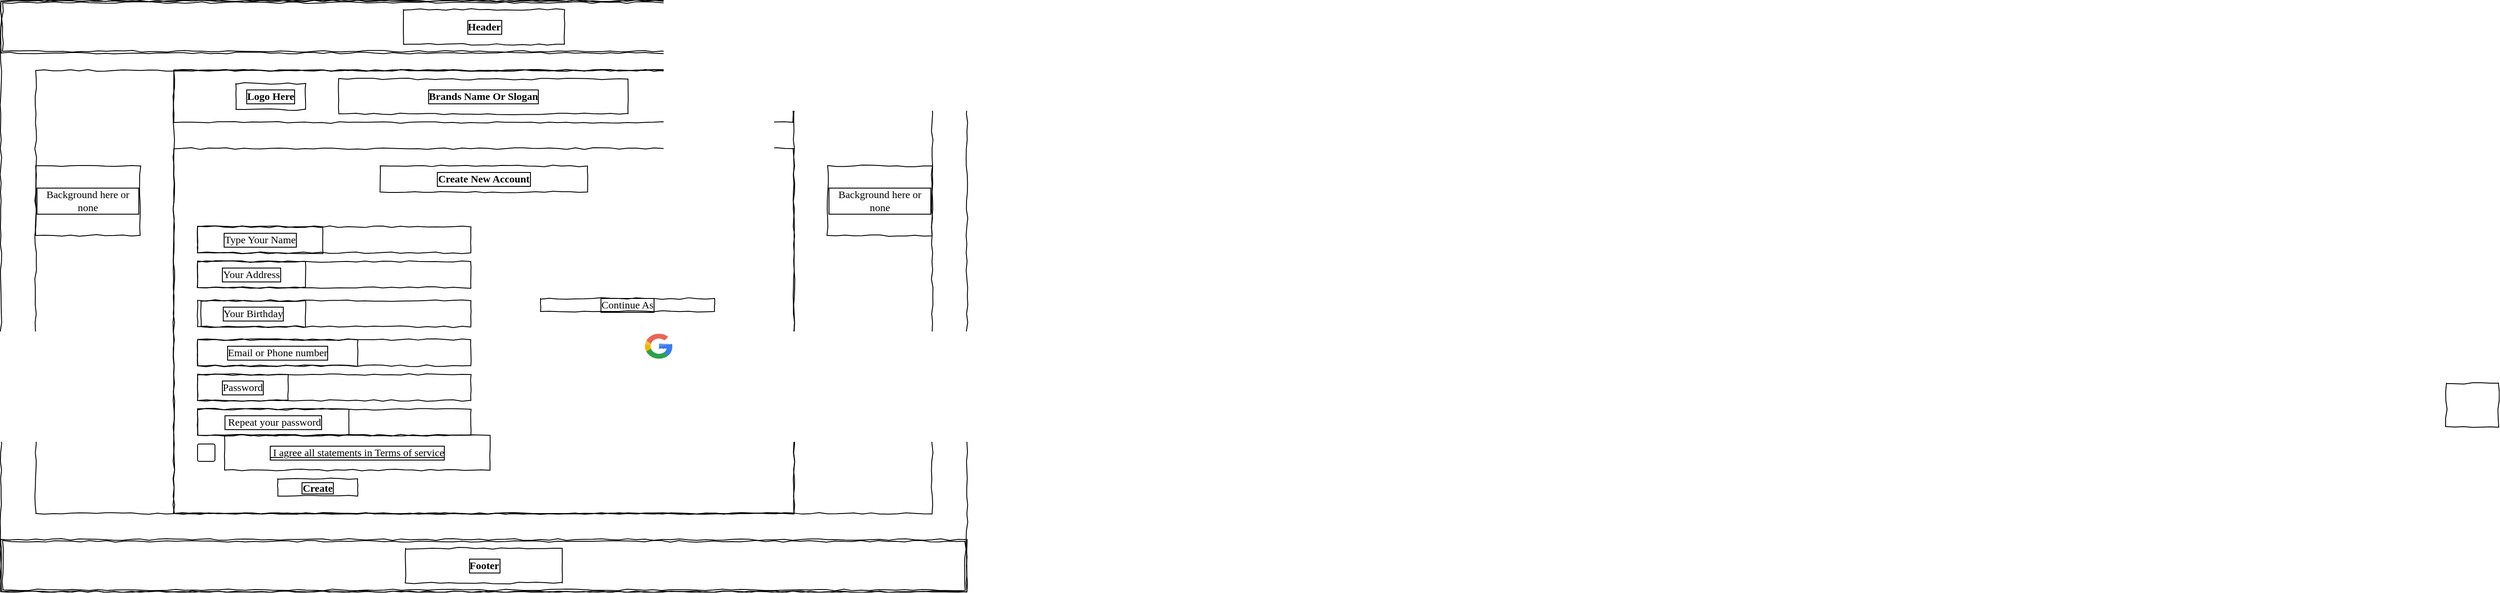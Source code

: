 <mxfile version="20.8.23" type="github" pages="9">
  <diagram id="GEBymHK__Jpp-7dvj9-P" name="Register">
    <mxGraphModel dx="4297" dy="797" grid="1" gridSize="10" guides="1" tooltips="1" connect="1" arrows="1" fold="1" page="1" pageScale="1" pageWidth="850" pageHeight="1100" math="0" shadow="0">
      <root>
        <mxCell id="0" />
        <mxCell id="1" parent="0" />
        <mxCell id="HojkGaBd6PhW98BQOKnp-1" value="&lt;g xmlns=&quot;http://www.w3.org/2000/svg&quot;&gt;&lt;g xmlns=&quot;http://www.w3.org/2000/svg&quot; xmlns:p=&quot;http://www.evolus.vn/Namespace/Pencil&quot; p:type=&quot;Shape&quot; p:def=&quot;Evolus.Flowchart:Terminator&quot; id=&quot;db1d3799596c4e5fac6a43256adf5b9f&quot; transform=&quot;matrix(1,0,0,1,391,11)&quot;&gt;&lt;p:metadata&gt;&lt;p:property name=&quot;box&quot;&gt;&lt;![CDATA[773,67]]&gt;&lt;/p:property&gt;&lt;p:property name=&quot;outputPin1Origin&quot;&gt;&lt;![CDATA[386.5,0]]&gt;&lt;/p:property&gt;&lt;p:property name=&quot;outputPin1&quot;&gt;&lt;![CDATA[386.5,0]]&gt;&lt;/p:property&gt;&lt;p:property name=&quot;outputPin2Origin&quot;&gt;&lt;![CDATA[773,33.5]]&gt;&lt;/p:property&gt;&lt;p:property name=&quot;outputPin2&quot;&gt;&lt;![CDATA[773,34]]&gt;&lt;/p:property&gt;&lt;p:property name=&quot;outputPin3Origin&quot;&gt;&lt;![CDATA[386.5,67]]&gt;&lt;/p:property&gt;&lt;p:property name=&quot;outputPin3&quot;&gt;&lt;![CDATA[386.5,67]]&gt;&lt;/p:property&gt;&lt;p:property name=&quot;outputPin4Origin&quot;&gt;&lt;![CDATA[0,33.5]]&gt;&lt;/p:property&gt;&lt;p:property name=&quot;outputPin4&quot;&gt;&lt;![CDATA[0,33.5]]&gt;&lt;/p:property&gt;&lt;p:property name=&quot;fillColor&quot;&gt;&lt;![CDATA[#33CCFFFF]]&gt;&lt;/p:property&gt;&lt;p:property name=&quot;strokeColor&quot;&gt;&lt;![CDATA[#666666FF]]&gt;&lt;/p:property&gt;&lt;p:property name=&quot;strokeStyle&quot;&gt;&lt;![CDATA[2|]]&gt;&lt;/p:property&gt;&lt;p:property name=&quot;textContent&quot;&gt;&lt;![CDATA[WIRE FRAME LOGIN/ LOGOUT/ FORGOT PASSWORD]]&gt;&lt;/p:property&gt;&lt;p:property name=&quot;textFont&quot;&gt;&lt;![CDATA[Handwriting|normal|normal|33px|none|0]]&gt;&lt;/p:property&gt;&lt;p:property name=&quot;textColor&quot;&gt;&lt;![CDATA[#000000FF]]&gt;&lt;/p:property&gt;&lt;p:property name=&quot;textAlign&quot;&gt;&lt;![CDATA[1,1]]&gt;&lt;/p:property&gt;&lt;p:property name=&quot;optionText1&quot;&gt;&lt;![CDATA[]]&gt;&lt;/p:property&gt;&lt;p:property name=&quot;optionText2&quot;&gt;&lt;![CDATA[]]&gt;&lt;/p:property&gt;&lt;p:property name=&quot;optionText3&quot;&gt;&lt;![CDATA[]]&gt;&lt;/p:property&gt;&lt;p:property name=&quot;optionText4&quot;&gt;&lt;![CDATA[]]&gt;&lt;/p:property&gt;&lt;p:property name=&quot;optionTextFont&quot;&gt;&lt;![CDATA[Helvetica|normal|normal|12px|none|0]]&gt;&lt;/p:property&gt;&lt;p:property name=&quot;optionTextColor&quot;&gt;&lt;![CDATA[#666666FF]]&gt;&lt;/p:property&gt;&lt;/p:metadata&gt;&#xa;            &lt;path style=&quot;stroke-linejoin: round; stroke: rgb(102, 102, 102); stroke-opacity: 1; stroke-width: 2; fill: rgb(51, 204, 255); fill-opacity: 1;&quot; p:name=&quot;path&quot; id=&quot;6cc7005656bc4ce88f7bb779cffd8bb6&quot; transform=&quot;translate(0,0)&quot; d=&quot;M 128.833 0 L 644.167 0 C 708.583 0 773 16.75 773 33.5 S 708.583 67 644.167 67 L 128.833 67 C 64.417 67 0 50.25 0 33.5 S 64.417 0 128.833 0&quot;/&gt;&#xa;&#xa;&#xa;            &lt;text p:name=&quot;text1&quot; id=&quot;72b75cb041264af7b340976c45166bd2&quot; style=&quot;font-family: Helvetica; font-size: 12px; font-weight: normal; font-style: normal; text-decoration: none; fill: rgb(102, 102, 102); fill-opacity: 1; visibility: hidden; display: none;&quot;&gt;&#xa;                &lt;textPath xmlns:xlink=&quot;http://www.w3.org/1999/xlink&quot; xlink:href=&quot;#dc10d0051df44a33b22fe15dd93b608b&quot; startOffset=&quot;50%&quot; text-anchor=&quot;middle&quot; alignment-baseline=&quot;middle&quot;&gt;&#xa;                    &lt;tspan dy=&quot;-4&quot; p:name=&quot;textSpan1&quot; id=&quot;8b4fff7a54ef48818d11d135f459e32f&quot; dx=&quot;0&quot;&gt;&lt;/tspan&gt;&#xa;                &lt;/textPath&gt;&#xa;            &lt;/text&gt;&#xa;            &lt;text p:name=&quot;text2&quot; id=&quot;07d6fa9b95174ff18c14707457847f40&quot; style=&quot;font-family: Helvetica; font-size: 12px; font-weight: normal; font-style: normal; text-decoration: none; fill: rgb(102, 102, 102); fill-opacity: 1; visibility: hidden; display: none;&quot;&gt;&#xa;                &lt;textPath xmlns:xlink=&quot;http://www.w3.org/1999/xlink&quot; xlink:href=&quot;#6f5d404a752744c086f65d4f30f48ca3&quot; startOffset=&quot;50%&quot; text-anchor=&quot;middle&quot; alignment-baseline=&quot;middle&quot;&gt;&#xa;                    &lt;tspan dy=&quot;-4&quot; p:name=&quot;textSpan2&quot; id=&quot;42612f834869452f9cb6b3f4788d2c8b&quot; dx=&quot;0&quot;&gt;&lt;/tspan&gt;&#xa;                &lt;/textPath&gt;&#xa;            &lt;/text&gt;&#xa;            &lt;text p:name=&quot;text3&quot; id=&quot;c92437a024094dfa8742b87dfad742fe&quot; style=&quot;font-family: Helvetica; font-size: 12px; font-weight: normal; font-style: normal; text-decoration: none; fill: rgb(102, 102, 102); fill-opacity: 1; visibility: hidden; display: none;&quot;&gt;&#xa;                &lt;textPath xmlns:xlink=&quot;http://www.w3.org/1999/xlink&quot; xlink:href=&quot;#921a38d0db2f4ea19d95c5bc1f1611fc&quot; startOffset=&quot;50%&quot; text-anchor=&quot;middle&quot; alignment-baseline=&quot;middle&quot;&gt;&#xa;                    &lt;tspan dy=&quot;-4&quot; p:name=&quot;textSpan3&quot; id=&quot;c330cab416774853a44a6324bcb78315&quot; dx=&quot;0&quot;&gt;&lt;/tspan&gt;&#xa;                &lt;/textPath&gt;&#xa;            &lt;/text&gt;&#xa;            &lt;text p:name=&quot;text4&quot; id=&quot;6d73e36b80cd4144b51fc001ee3f364a&quot; style=&quot;font-family: Helvetica; font-size: 12px; font-weight: normal; font-style: normal; text-decoration: none; fill: rgb(102, 102, 102); fill-opacity: 1; visibility: hidden; display: none;&quot;&gt;&#xa;                &lt;textPath xmlns:xlink=&quot;http://www.w3.org/1999/xlink&quot; xlink:href=&quot;#77c187b1718c4da0972d4507eac54349&quot; startOffset=&quot;50%&quot; text-anchor=&quot;middle&quot; alignment-baseline=&quot;middle-left&quot;&gt;&#xa;                    &lt;tspan dy=&quot;-4&quot; p:name=&quot;textSpan4&quot; id=&quot;edba422888de4674865e0ec2525d958a&quot; dx=&quot;0&quot;&gt;&lt;/tspan&gt;&#xa;                &lt;/textPath&gt;&#xa;            &lt;/text&gt;&#xa;&#xa;&#xa;            &lt;text text-anchor=&quot;start&quot; xml:space=&quot;preserve&quot; p:name=&quot;text&quot; id=&quot;548623b015844b509f52a313b6906d73&quot; style=&quot;font-family: Handwriting; font-size: 33px; font-weight: normal; font-style: normal; text-decoration: none; fill: rgb(0, 0, 0); fill-opacity: 1;&quot; transform=&quot;translate(17,45)&quot;&gt;&lt;tspan x=&quot;71.43&quot; y=&quot;0&quot;&gt;WIRE FRAME LOGIN/ LOGOUT/ FORGOT PASSWORD&lt;/tspan&gt;&lt;/text&gt;&#xa;            &lt;path style=&quot;stroke-linejoin: round; fill: none; stroke: rgb(102, 102, 102); stroke-opacity: 1; stroke-width: 2;&quot; p:name=&quot;outputArrrow1&quot; id=&quot;dc10d0051df44a33b22fe15dd93b608b&quot; d=&quot;&quot;/&gt;&#xa;            &lt;path style=&quot;stroke-linejoin: round; fill: none; stroke: rgb(102, 102, 102); stroke-opacity: 1; stroke-width: 2;&quot; p:name=&quot;outputArrrow2&quot; id=&quot;6f5d404a752744c086f65d4f30f48ca3&quot; d=&quot;&quot;/&gt;&#xa;            &lt;path style=&quot;stroke-linejoin: round; fill: none; stroke: rgb(102, 102, 102); stroke-opacity: 1; stroke-width: 2;&quot; p:name=&quot;outputArrrow3&quot; id=&quot;921a38d0db2f4ea19d95c5bc1f1611fc&quot; d=&quot;&quot;/&gt;&#xa;            &lt;path style=&quot;stroke-linejoin: round; fill: none; stroke: rgb(102, 102, 102); stroke-opacity: 1; stroke-width: 2;&quot; p:name=&quot;outputArrrow4&quot; id=&quot;77c187b1718c4da0972d4507eac54349&quot; d=&quot;&quot;/&gt;&#xa;        &lt;/g&gt;&lt;g xmlns=&quot;http://www.w3.org/2000/svg&quot; xmlns:p=&quot;http://www.evolus.vn/Namespace/Pencil&quot; p:type=&quot;Shape&quot; p:def=&quot;Evolus.Flowchart:process&quot; id=&quot;01c003fdaa6f4967bf2f8102f8f58e06&quot; transform=&quot;matrix(1,0,0,1,64,105)&quot;&gt;&lt;p:metadata&gt;&lt;p:property name=&quot;box&quot;&gt;&lt;![CDATA[1427,734]]&gt;&lt;/p:property&gt;&lt;p:property name=&quot;outputPin1Origin&quot;&gt;&lt;![CDATA[713.5,0]]&gt;&lt;/p:property&gt;&lt;p:property name=&quot;outputPin1&quot;&gt;&lt;![CDATA[714,0]]&gt;&lt;/p:property&gt;&lt;p:property name=&quot;outputPin2Origin&quot;&gt;&lt;![CDATA[1427,367]]&gt;&lt;/p:property&gt;&lt;p:property name=&quot;outputPin2&quot;&gt;&lt;![CDATA[1427,367]]&gt;&lt;/p:property&gt;&lt;p:property name=&quot;outputPin3Origin&quot;&gt;&lt;![CDATA[713.5,734]]&gt;&lt;/p:property&gt;&lt;p:property name=&quot;outputPin3&quot;&gt;&lt;![CDATA[713.5,734]]&gt;&lt;/p:property&gt;&lt;p:property name=&quot;outputPin4Origin&quot;&gt;&lt;![CDATA[0,367]]&gt;&lt;/p:property&gt;&lt;p:property name=&quot;outputPin4&quot;&gt;&lt;![CDATA[0,367]]&gt;&lt;/p:property&gt;&lt;p:property name=&quot;fillColor&quot;&gt;&lt;![CDATA[#FFCCFFF5]]&gt;&lt;/p:property&gt;&lt;p:property name=&quot;strokeColor&quot;&gt;&lt;![CDATA[#666666FF]]&gt;&lt;/p:property&gt;&lt;p:property name=&quot;strokeStyle&quot;&gt;&lt;![CDATA[2|]]&gt;&lt;/p:property&gt;&lt;p:property name=&quot;textContent&quot;&gt;&lt;![CDATA[]]&gt;&lt;/p:property&gt;&lt;p:property name=&quot;textFont&quot;&gt;&lt;![CDATA[Helvetica|normal|normal|12px|none|0]]&gt;&lt;/p:property&gt;&lt;p:property name=&quot;textColor&quot;&gt;&lt;![CDATA[#000000FF]]&gt;&lt;/p:property&gt;&lt;p:property name=&quot;textAlign&quot;&gt;&lt;![CDATA[1,1]]&gt;&lt;/p:property&gt;&lt;p:property name=&quot;optionText1&quot;&gt;&lt;![CDATA[]]&gt;&lt;/p:property&gt;&lt;p:property name=&quot;optionText2&quot;&gt;&lt;![CDATA[]]&gt;&lt;/p:property&gt;&lt;p:property name=&quot;optionText3&quot;&gt;&lt;![CDATA[]]&gt;&lt;/p:property&gt;&lt;p:property name=&quot;optionText4&quot;&gt;&lt;![CDATA[]]&gt;&lt;/p:property&gt;&lt;p:property name=&quot;optionTextFont&quot;&gt;&lt;![CDATA[Helvetica|normal|normal|12px|none|0]]&gt;&lt;/p:property&gt;&lt;p:property name=&quot;optionTextColor&quot;&gt;&lt;![CDATA[#666666FF]]&gt;&lt;/p:property&gt;&lt;/p:metadata&gt;&#xa;            &lt;rect style=&quot;stroke-linejoin: round; stroke: rgb(102, 102, 102); stroke-opacity: 1; stroke-width: 2; fill: rgb(255, 204, 255); fill-opacity: 0.961;&quot; p:name=&quot;path&quot; id=&quot;fc6db98fa4824338a24e1524201f25d3&quot; transform=&quot;translate(0,0)&quot; x=&quot;0&quot; y=&quot;0&quot; width=&quot;1427&quot; height=&quot;734&quot;/&gt;&#xa;&#xa;&#xa;            &lt;text p:name=&quot;text1&quot; id=&quot;3923b75c829d474281505fa4768f4427&quot; style=&quot;font-family: Helvetica; font-size: 12px; font-weight: normal; font-style: normal; text-decoration: none; fill: rgb(102, 102, 102); fill-opacity: 1; visibility: hidden; display: none;&quot;&gt;&#xa;                &lt;textPath xmlns:xlink=&quot;http://www.w3.org/1999/xlink&quot; xlink:href=&quot;#767a0c3e26984adb9e747407bf45b57e&quot; startOffset=&quot;50%&quot; text-anchor=&quot;middle&quot; alignment-baseline=&quot;middle&quot;&gt;&#xa;                    &lt;tspan dy=&quot;-4&quot; p:name=&quot;textSpan1&quot; id=&quot;f64033cf04214f6fa124f89675d7f757&quot; dx=&quot;0&quot;&gt;&lt;/tspan&gt;&#xa;                &lt;/textPath&gt;&#xa;            &lt;/text&gt;&#xa;            &lt;text p:name=&quot;text2&quot; id=&quot;4de36e744e4141a992b16b04eac5104d&quot; style=&quot;font-family: Helvetica; font-size: 12px; font-weight: normal; font-style: normal; text-decoration: none; fill: rgb(102, 102, 102); fill-opacity: 1; visibility: hidden; display: none;&quot;&gt;&#xa;                &lt;textPath xmlns:xlink=&quot;http://www.w3.org/1999/xlink&quot; xlink:href=&quot;#df22ed30367a498786c00bf0675f002c&quot; startOffset=&quot;50%&quot; text-anchor=&quot;middle&quot; alignment-baseline=&quot;middle&quot;&gt;&#xa;                    &lt;tspan dy=&quot;-4&quot; p:name=&quot;textSpan2&quot; id=&quot;e3845a54ff4848519c93bf4e23f422ec&quot; dx=&quot;0&quot;&gt;&lt;/tspan&gt;&#xa;                &lt;/textPath&gt;&#xa;            &lt;/text&gt;&#xa;            &lt;text p:name=&quot;text3&quot; id=&quot;be608d47f5744f90afd0d6d677ffba1e&quot; style=&quot;font-family: Helvetica; font-size: 12px; font-weight: normal; font-style: normal; text-decoration: none; fill: rgb(102, 102, 102); fill-opacity: 1; visibility: hidden; display: none;&quot;&gt;&#xa;                &lt;textPath xmlns:xlink=&quot;http://www.w3.org/1999/xlink&quot; xlink:href=&quot;#d94105a4a99045cda6d0ad9a02232f09&quot; startOffset=&quot;50%&quot; text-anchor=&quot;middle&quot; alignment-baseline=&quot;middle&quot;&gt;&#xa;                    &lt;tspan dy=&quot;-4&quot; p:name=&quot;textSpan3&quot; id=&quot;98fd32233ecf41828c1d51a7ecc54411&quot; dx=&quot;0&quot;&gt;&lt;/tspan&gt;&#xa;                &lt;/textPath&gt;&#xa;            &lt;/text&gt;&#xa;            &lt;text p:name=&quot;text4&quot; id=&quot;009af1e3b4a149f2b4492d964a85f5bd&quot; style=&quot;font-family: Helvetica; font-size: 12px; font-weight: normal; font-style: normal; text-decoration: none; fill: rgb(102, 102, 102); fill-opacity: 1; visibility: hidden; display: none;&quot;&gt;&#xa;                &lt;textPath xmlns:xlink=&quot;http://www.w3.org/1999/xlink&quot; xlink:href=&quot;#c2fbb6c174f14b8bb2ac5bdadf1d2dfd&quot; startOffset=&quot;50%&quot; text-anchor=&quot;middle&quot; alignment-baseline=&quot;middle-left&quot;&gt;&#xa;                    &lt;tspan dy=&quot;-4&quot; p:name=&quot;textSpan4&quot; id=&quot;881e6ce46c3c408da6f9ef62f64bdf61&quot; dx=&quot;0&quot;&gt;&lt;/tspan&gt;&#xa;                &lt;/textPath&gt;&#xa;            &lt;/text&gt;&#xa;&#xa;&#xa;            &lt;text text-anchor=&quot;start&quot; xml:space=&quot;preserve&quot; p:name=&quot;text&quot; id=&quot;26839b6539de49dfa4a036728a0c3feb&quot; style=&quot;font-family: Helvetica; font-size: 12px; font-weight: normal; font-style: normal; text-decoration: none; fill: rgb(0, 0, 0); fill-opacity: 1;&quot; transform=&quot;translate(714,367)&quot;/&gt;&#xa;            &lt;path style=&quot;stroke-linejoin: round; fill: none; stroke: rgb(102, 102, 102); stroke-opacity: 1; stroke-width: 2;&quot; p:name=&quot;outputArrrow1&quot; id=&quot;767a0c3e26984adb9e747407bf45b57e&quot; d=&quot;&quot;/&gt;&#xa;            &lt;path style=&quot;stroke-linejoin: round; fill: none; stroke: rgb(102, 102, 102); stroke-opacity: 1; stroke-width: 2;&quot; p:name=&quot;outputArrrow2&quot; id=&quot;df22ed30367a498786c00bf0675f002c&quot; d=&quot;&quot;/&gt;&#xa;            &lt;path style=&quot;stroke-linejoin: round; fill: none; stroke: rgb(102, 102, 102); stroke-opacity: 1; stroke-width: 2;&quot; p:name=&quot;outputArrrow3&quot; id=&quot;d94105a4a99045cda6d0ad9a02232f09&quot; d=&quot;&quot;/&gt;&#xa;            &lt;path style=&quot;stroke-linejoin: round; fill: none; stroke: rgb(102, 102, 102); stroke-opacity: 1; stroke-width: 2;&quot; p:name=&quot;outputArrrow4&quot; id=&quot;c2fbb6c174f14b8bb2ac5bdadf1d2dfd&quot; d=&quot;&quot;/&gt;&#xa;        &lt;/g&gt;&lt;g xmlns=&quot;http://www.w3.org/2000/svg&quot; xmlns:p=&quot;http://www.evolus.vn/Namespace/Pencil&quot; p:type=&quot;Shape&quot; p:def=&quot;Evolus.Flowchart:AlternateProcess&quot; id=&quot;6c90f39250184159ad0262a8e23248f1&quot; transform=&quot;matrix(1,0,0,1,954,132)&quot;&gt;&lt;p:metadata&gt;&lt;p:property name=&quot;box&quot;&gt;&lt;![CDATA[470,681]]&gt;&lt;/p:property&gt;&lt;p:property name=&quot;outputPin1Origin&quot;&gt;&lt;![CDATA[235,0]]&gt;&lt;/p:property&gt;&lt;p:property name=&quot;outputPin1&quot;&gt;&lt;![CDATA[235.0,0]]&gt;&lt;/p:property&gt;&lt;p:property name=&quot;outputPin2Origin&quot;&gt;&lt;![CDATA[470,340.5]]&gt;&lt;/p:property&gt;&lt;p:property name=&quot;outputPin2&quot;&gt;&lt;![CDATA[470.0,340.5]]&gt;&lt;/p:property&gt;&lt;p:property name=&quot;outputPin3Origin&quot;&gt;&lt;![CDATA[235,681]]&gt;&lt;/p:property&gt;&lt;p:property name=&quot;outputPin3&quot;&gt;&lt;![CDATA[235.0,681]]&gt;&lt;/p:property&gt;&lt;p:property name=&quot;outputPin4Origin&quot;&gt;&lt;![CDATA[0,340.5]]&gt;&lt;/p:property&gt;&lt;p:property name=&quot;outputPin4&quot;&gt;&lt;![CDATA[0,340.5]]&gt;&lt;/p:property&gt;&lt;p:property name=&quot;fillColor&quot;&gt;&lt;![CDATA[#BDDFFFFF]]&gt;&lt;/p:property&gt;&lt;p:property name=&quot;strokeColor&quot;&gt;&lt;![CDATA[#666666FF]]&gt;&lt;/p:property&gt;&lt;p:property name=&quot;strokeStyle&quot;&gt;&lt;![CDATA[2|]]&gt;&lt;/p:property&gt;&lt;p:property name=&quot;textContent&quot;&gt;&lt;![CDATA[]]&gt;&lt;/p:property&gt;&lt;p:property name=&quot;textFont&quot;&gt;&lt;![CDATA[Helvetica|normal|normal|12px|none|0]]&gt;&lt;/p:property&gt;&lt;p:property name=&quot;textColor&quot;&gt;&lt;![CDATA[#000000FF]]&gt;&lt;/p:property&gt;&lt;p:property name=&quot;textAlign&quot;&gt;&lt;![CDATA[1,1]]&gt;&lt;/p:property&gt;&lt;p:property name=&quot;optionText1&quot;&gt;&lt;![CDATA[]]&gt;&lt;/p:property&gt;&lt;p:property name=&quot;optionText2&quot;&gt;&lt;![CDATA[]]&gt;&lt;/p:property&gt;&lt;p:property name=&quot;optionText3&quot;&gt;&lt;![CDATA[]]&gt;&lt;/p:property&gt;&lt;p:property name=&quot;optionText4&quot;&gt;&lt;![CDATA[]]&gt;&lt;/p:property&gt;&lt;p:property name=&quot;optionTextFont&quot;&gt;&lt;![CDATA[Helvetica|normal|normal|12px|none|0]]&gt;&lt;/p:property&gt;&lt;p:property name=&quot;optionTextColor&quot;&gt;&lt;![CDATA[#666666FF]]&gt;&lt;/p:property&gt;&lt;/p:metadata&gt;&#xa;            &lt;rect style=&quot;stroke-linejoin: round; stroke: rgb(102, 102, 102); stroke-opacity: 1; stroke-width: 2; fill: rgb(189, 223, 255); fill-opacity: 1;&quot; p:name=&quot;path&quot; id=&quot;1e85ae66d0ae4340b7bda75b15d04534&quot; transform=&quot;translate(0,0)&quot; x=&quot;0&quot; y=&quot;0&quot; width=&quot;470&quot; height=&quot;681&quot; rx=&quot;58.75&quot; ry=&quot;58.75&quot;/&gt;&#xa;            &lt;text p:name=&quot;text1&quot; id=&quot;e511c3c9756d435b87ef06fc25fe5727&quot; style=&quot;font-family: Helvetica; font-size: 12px; font-weight: normal; font-style: normal; text-decoration: none; fill: rgb(102, 102, 102); fill-opacity: 1; visibility: hidden; display: none;&quot;&gt;&#xa;                &lt;textPath xmlns:xlink=&quot;http://www.w3.org/1999/xlink&quot; xlink:href=&quot;#41ffbb38be354ac48b880053bf533d61&quot; startOffset=&quot;50%&quot; text-anchor=&quot;middle&quot; alignment-baseline=&quot;middle&quot;&gt;&#xa;                    &lt;tspan dy=&quot;-4&quot; p:name=&quot;textSpan1&quot; id=&quot;37fd4eed6a184f6ea0cbca24cc786dda&quot; dx=&quot;0&quot;&gt;&lt;/tspan&gt;&#xa;                &lt;/textPath&gt;&#xa;            &lt;/text&gt;&#xa;            &lt;text p:name=&quot;text2&quot; id=&quot;fa5801a976844bc0a7ee72ee68c4cc0f&quot; style=&quot;font-family: Helvetica; font-size: 12px; font-weight: normal; font-style: normal; text-decoration: none; fill: rgb(102, 102, 102); fill-opacity: 1; visibility: hidden; display: none;&quot;&gt;&#xa;                &lt;textPath xmlns:xlink=&quot;http://www.w3.org/1999/xlink&quot; xlink:href=&quot;#c2cb3fa1354a4df5b70b4f93beaddd52&quot; startOffset=&quot;50%&quot; text-anchor=&quot;middle&quot; alignment-baseline=&quot;middle&quot;&gt;&#xa;                    &lt;tspan dy=&quot;-4&quot; p:name=&quot;textSpan2&quot; id=&quot;991bdce7505c4683b34c5480e81e1ca0&quot; dx=&quot;0&quot;&gt;&lt;/tspan&gt;&#xa;                &lt;/textPath&gt;&#xa;            &lt;/text&gt;&#xa;            &lt;text p:name=&quot;text3&quot; id=&quot;b8351df82d844e848c58251d995822f8&quot; style=&quot;font-family: Helvetica; font-size: 12px; font-weight: normal; font-style: normal; text-decoration: none; fill: rgb(102, 102, 102); fill-opacity: 1; visibility: hidden; display: none;&quot;&gt;&#xa;                &lt;textPath xmlns:xlink=&quot;http://www.w3.org/1999/xlink&quot; xlink:href=&quot;#208d20b9be474b4faf1526af013475ea&quot; startOffset=&quot;50%&quot; text-anchor=&quot;middle&quot; alignment-baseline=&quot;middle&quot;&gt;&#xa;                    &lt;tspan dy=&quot;-4&quot; p:name=&quot;textSpan3&quot; id=&quot;5b4e26a55d824d938cf79a1ec245da08&quot; dx=&quot;0&quot;&gt;&lt;/tspan&gt;&#xa;                &lt;/textPath&gt;&#xa;            &lt;/text&gt;&#xa;            &lt;text p:name=&quot;text4&quot; id=&quot;91fb882692db4155bde37d4cea825c79&quot; style=&quot;font-family: Helvetica; font-size: 12px; font-weight: normal; font-style: normal; text-decoration: none; fill: rgb(102, 102, 102); fill-opacity: 1; visibility: hidden; display: none;&quot;&gt;&#xa;                &lt;textPath xmlns:xlink=&quot;http://www.w3.org/1999/xlink&quot; xlink:href=&quot;#f9cb75faed074b8e8a1567604a342ed1&quot; startOffset=&quot;50%&quot; text-anchor=&quot;middle&quot; alignment-baseline=&quot;middle-left&quot;&gt;&#xa;                    &lt;tspan dy=&quot;-4&quot; p:name=&quot;textSpan4&quot; id=&quot;0885a8e771604084acec10bf9d12d953&quot; dx=&quot;0&quot;&gt;&lt;/tspan&gt;&#xa;                &lt;/textPath&gt;&#xa;            &lt;/text&gt;&#xa;&#xa;&#xa;            &lt;text text-anchor=&quot;start&quot; xml:space=&quot;preserve&quot; p:name=&quot;text&quot; id=&quot;719dcee29b7b4766ba26aebcf5e8fbaf&quot; style=&quot;font-family: Helvetica; font-size: 12px; font-weight: normal; font-style: normal; text-decoration: none; fill: rgb(0, 0, 0); fill-opacity: 1;&quot; transform=&quot;translate(235,341)&quot;/&gt;&#xa;            &lt;path style=&quot;stroke-linejoin: round; fill: none; stroke: rgb(102, 102, 102); stroke-opacity: 1; stroke-width: 2;&quot; p:name=&quot;outputArrrow1&quot; id=&quot;41ffbb38be354ac48b880053bf533d61&quot; d=&quot;&quot;/&gt;&#xa;            &lt;path style=&quot;stroke-linejoin: round; fill: none; stroke: rgb(102, 102, 102); stroke-opacity: 1; stroke-width: 2;&quot; p:name=&quot;outputArrrow2&quot; id=&quot;c2cb3fa1354a4df5b70b4f93beaddd52&quot; d=&quot;&quot;/&gt;&#xa;            &lt;path style=&quot;stroke-linejoin: round; fill: none; stroke: rgb(102, 102, 102); stroke-opacity: 1; stroke-width: 2;&quot; p:name=&quot;outputArrrow3&quot; id=&quot;208d20b9be474b4faf1526af013475ea&quot; d=&quot;&quot;/&gt;&#xa;            &lt;path style=&quot;stroke-linejoin: round; fill: none; stroke: rgb(102, 102, 102); stroke-opacity: 1; stroke-width: 2;&quot; p:name=&quot;outputArrrow4&quot; id=&quot;f9cb75faed074b8e8a1567604a342ed1&quot; d=&quot;&quot;/&gt;&#xa;        &lt;/g&gt;&lt;g xmlns=&quot;http://www.w3.org/2000/svg&quot; xmlns:p=&quot;http://www.evolus.vn/Namespace/Pencil&quot; p:type=&quot;Shape&quot; p:def=&quot;Evolus.GTK.Widgets:Label&quot; id=&quot;09aa9ac3459e49c0bed4b2c82414423d&quot; transform=&quot;matrix(1.0,2.095e-9,-2.095e-9,1.0,989,287)&quot;&gt;&lt;p:metadata&gt;&lt;p:property name=&quot;disabled&quot;&gt;&lt;![CDATA[false]]&gt;&lt;/p:property&gt;&lt;p:property name=&quot;label&quot;&gt;&lt;![CDATA[Login to continues]]&gt;&lt;/p:property&gt;&lt;p:property name=&quot;textColor&quot;&gt;&lt;![CDATA[#000000FF]]&gt;&lt;/p:property&gt;&lt;p:property name=&quot;textFont&quot;&gt;&lt;![CDATA[Monospace|bold|normal|37px|none|0]]&gt;&lt;/p:property&gt;&lt;/p:metadata&gt;&#xa;              &lt;text y=&quot;9.008&quot; x=&quot;18.0&quot; style=&quot;font-size: 37px; font-style: normal; font-weight: bold; text-align: left; text-anchor: start; dominant-baseline: central; fill: rgb(0, 0, 0); font-family: monospace; fill-opacity: 1; text-decoration: none;&quot; xml:space=&quot;preserve&quot; p:name=&quot;text&quot; id=&quot;cd692096d552485095dd28b78129f352&quot; transform=&quot;translate(-18,-3)&quot;&gt;Login to continues&lt;/text&gt;&#xa;        &lt;/g&gt;&lt;g xmlns=&quot;http://www.w3.org/2000/svg&quot; xmlns:p=&quot;http://www.evolus.vn/Namespace/Pencil&quot; p:type=&quot;Shape&quot; p:def=&quot;Evolus.GTK.Widgets:Button&quot; id=&quot;3b160f17d7c8461d94e69fb9b9c0d5c0&quot; transform=&quot;matrix(1,0,0,1,1139,504)&quot;&gt;&lt;p:metadata&gt;&lt;p:property name=&quot;box&quot;&gt;&lt;![CDATA[90,24]]&gt;&lt;/p:property&gt;&lt;p:property name=&quot;buttonText&quot;&gt;&lt;![CDATA[Login]]&gt;&lt;/p:property&gt;&lt;p:property name=&quot;textColor&quot;&gt;&lt;![CDATA[#6633FFFF]]&gt;&lt;/p:property&gt;&lt;p:property name=&quot;textFont&quot;&gt;&lt;![CDATA[Liberation Sans|bold|normal|14px|none|0]]&gt;&lt;/p:property&gt;&lt;p:property name=&quot;textAlign&quot;&gt;&lt;![CDATA[1,1]]&gt;&lt;/p:property&gt;&lt;p:property name=&quot;disabled&quot;&gt;&lt;![CDATA[false]]&gt;&lt;/p:property&gt;&lt;/p:metadata&gt;&#xa;            &#xa;            &lt;defs&gt;&#xa;                &lt;linearGradient x1=&quot;0%&quot; y1=&quot;0%&quot; x2=&quot;0%&quot; y2=&quot;100%&quot; p:name=&quot;linearFill&quot; id=&quot;5dcc890301cc4f509a4ed5a2fa81a9a1&quot;&gt;&#xa;                    &lt;stop style=&quot;stop-color: rgb(250, 250, 250); stop-opacity: 1;&quot; offset=&quot;0&quot; p:name=&quot;stop1&quot; id=&quot;b3f829804a4e47288979b40378c23f5d&quot;/&gt;&#xa;                    &lt;stop style=&quot;stop-color: rgb(235, 235, 235); stop-opacity: 1;&quot; offset=&quot;0.7&quot; p:name=&quot;stop2&quot; id=&quot;d77a66dc2a2346a683e7788ea41a7f8f&quot;/&gt;&#xa;                    &lt;stop style=&quot;stop-color: rgb(252, 252, 252); stop-opacity: 1;&quot; offset=&quot;1&quot; p:name=&quot;stop3&quot; id=&quot;1ad578e27b4d493c9c5e00087f57e10a&quot;/&gt;&#xa;                &lt;/linearGradient&gt;&#xa;            &lt;/defs&gt;&#xa;            &lt;rect width=&quot;89&quot; height=&quot;23&quot; rx=&quot;3&quot; ry=&quot;3&quot; x=&quot;0.5&quot; y=&quot;0.5&quot; style=&quot;fill: url(&amp;quot;#5dcc890301cc4f509a4ed5a2fa81a9a1&amp;quot;); stroke: rgb(161, 150, 133); stroke-width: 1; stroke-linejoin: round; stroke-opacity: 1;&quot; p:name=&quot;rect&quot; id=&quot;486d091b797d433ebe597ea04fae4cf1&quot;/&gt;&#xa;            &lt;text x=&quot;31.5&quot; y=&quot;17.25&quot; style=&quot;font-size: 14px; font-style: normal; font-weight: bold; text-align: left; text-anchor: start; dominant-baseline: central; fill: rgb(102, 51, 255); font-family: &amp;quot;Liberation Sans&amp;quot;; fill-opacity: 1; text-decoration: none;&quot; xml:space=&quot;preserve&quot; p:name=&quot;text&quot; id=&quot;35f699129b2640c992ddd8168c057862&quot; transform=&quot;translate(-4,-5)&quot;&gt;Login&lt;/text&gt;&#xa;        &lt;/g&gt;&lt;g xmlns=&quot;http://www.w3.org/2000/svg&quot; xmlns:p=&quot;http://www.evolus.vn/Namespace/Pencil&quot; p:type=&quot;Shape&quot; p:def=&quot;Evolus.Sketchy.GUI:textbox&quot; id=&quot;1fa75176b5d64d5ca75a3786d9e4b9e8&quot; transform=&quot;matrix(1,0,0,1,1011,387)&quot;&gt;&lt;p:metadata&gt;&lt;p:property name=&quot;box&quot;&gt;&lt;![CDATA[339,25]]&gt;&lt;/p:property&gt;&lt;p:property name=&quot;disabled&quot;&gt;&lt;![CDATA[false]]&gt;&lt;/p:property&gt;&lt;p:property name=&quot;fillColor&quot;&gt;&lt;![CDATA[#FFFFFFFF]]&gt;&lt;/p:property&gt;&lt;p:property name=&quot;strokeColor&quot;&gt;&lt;![CDATA[#000000FF]]&gt;&lt;/p:property&gt;&lt;p:property name=&quot;strokeStyle&quot;&gt;&lt;![CDATA[1|]]&gt;&lt;/p:property&gt;&lt;p:property name=&quot;textContent&quot;&gt;&lt;![CDATA[Email or phone number]]&gt;&lt;/p:property&gt;&lt;p:property name=&quot;textFont&quot;&gt;&lt;![CDATA[&#39;Comic Sans MS&#39;|normal|normal|12px|none|0]]&gt;&lt;/p:property&gt;&lt;p:property name=&quot;textColor&quot;&gt;&lt;![CDATA[#000000FF]]&gt;&lt;/p:property&gt;&lt;p:property name=&quot;textAlign&quot;&gt;&lt;![CDATA[0,1]]&gt;&lt;/p:property&gt;&lt;/p:metadata&gt;&#xa;            &lt;g p:name=&quot;rect&quot; id=&quot;930313c6e85d46bebe414fbc953f0d58&quot; transform=&quot;translate(0.5,0.5)&quot; style=&quot;fill: rgb(255, 255, 255); fill-opacity: 1; stroke: rgb(0, 0, 0); stroke-opacity: 1; stroke-width: 1;&quot;&gt;&#xa;    			&lt;path style=&quot;stroke-linejoin: round; stroke: rgb(0, 0, 0); stroke-opacity: 1; stroke-width: 1;&quot; p:name=&quot;line1&quot; id=&quot;2d0d37caa1c2433795e84288a50d284b&quot; transform=&quot;translate(0.5,0.5)&quot; d=&quot;M 0 0 C 113 -1 226 -1 339 0 C 339 8 339 17 339 25 C 226 24 113 24 0 25 C 0 17 0 8 0 0 z&quot;/&gt;&#xa;    		&lt;/g&gt;&#xa;    		&lt;text p:name=&quot;text&quot; id=&quot;c1f109455a3e4521bb43c2538b11c10b&quot; transform=&quot;translate(5,18)&quot; style=&quot;font-family: &amp;quot;Comic Sans MS&amp;quot;; font-size: 12px; font-weight: normal; font-style: normal; text-decoration: none; fill: rgb(0, 0, 0); fill-opacity: 1;&quot;&gt;Email or phone number&lt;/text&gt;&#xa;        &lt;/g&gt;&lt;g xmlns=&quot;http://www.w3.org/2000/svg&quot; xmlns:p=&quot;http://www.evolus.vn/Namespace/Pencil&quot; p:type=&quot;Shape&quot; p:def=&quot;Evolus.Sketchy.GUI:textbox&quot; id=&quot;4898098360d54da7bb9f53d709e5f9e5&quot; transform=&quot;matrix(1,0,0,1,1011,433)&quot;&gt;&lt;p:metadata&gt;&lt;p:property name=&quot;box&quot;&gt;&lt;![CDATA[339,25]]&gt;&lt;/p:property&gt;&lt;p:property name=&quot;disabled&quot;&gt;&lt;![CDATA[false]]&gt;&lt;/p:property&gt;&lt;p:property name=&quot;fillColor&quot;&gt;&lt;![CDATA[#FFFFFFFF]]&gt;&lt;/p:property&gt;&lt;p:property name=&quot;strokeColor&quot;&gt;&lt;![CDATA[#000000FF]]&gt;&lt;/p:property&gt;&lt;p:property name=&quot;strokeStyle&quot;&gt;&lt;![CDATA[1|]]&gt;&lt;/p:property&gt;&lt;p:property name=&quot;textContent&quot;&gt;&lt;![CDATA[Password]]&gt;&lt;/p:property&gt;&lt;p:property name=&quot;textFont&quot;&gt;&lt;![CDATA[&#39;Comic Sans MS&#39;|normal|normal|12px|none|0]]&gt;&lt;/p:property&gt;&lt;p:property name=&quot;textColor&quot;&gt;&lt;![CDATA[#000000FF]]&gt;&lt;/p:property&gt;&lt;p:property name=&quot;textAlign&quot;&gt;&lt;![CDATA[0,1]]&gt;&lt;/p:property&gt;&lt;/p:metadata&gt;&#xa;            &lt;g p:name=&quot;rect&quot; id=&quot;e058032671dd4f7d967a3669003d3c28&quot; transform=&quot;translate(0.5,0.5)&quot; style=&quot;fill: rgb(255, 255, 255); fill-opacity: 1; stroke: rgb(0, 0, 0); stroke-opacity: 1; stroke-width: 1;&quot;&gt;&#xa;    			&lt;path style=&quot;stroke-linejoin: round; stroke: rgb(0, 0, 0); stroke-opacity: 1; stroke-width: 1;&quot; p:name=&quot;line1&quot; id=&quot;ce6c0f89010c491f804d3ad4c8b5c332&quot; transform=&quot;translate(0.5,0.5)&quot; d=&quot;M 0 0 C 113 2 226 2 339 0 C 339 8 339 17 339 25 C 226 24 113 24 0 25 C 0 17 0 8 0 0 z&quot;/&gt;&#xa;    		&lt;/g&gt;&#xa;    		&lt;text p:name=&quot;text&quot; id=&quot;32d9f8d43a5349229e206c687c28c36b&quot; transform=&quot;translate(5,18)&quot; style=&quot;font-family: &amp;quot;Comic Sans MS&amp;quot;; font-size: 12px; font-weight: normal; font-style: normal; text-decoration: none; fill: rgb(0, 0, 0); fill-opacity: 1;&quot;&gt;Password&lt;/text&gt;&#xa;        &lt;/g&gt;&lt;g xmlns=&quot;http://www.w3.org/2000/svg&quot; xmlns:p=&quot;http://www.evolus.vn/Namespace/Pencil&quot; p:type=&quot;Shape&quot; p:def=&quot;Evolus.Common:PlainTextV2&quot; id=&quot;7de3ca1486ca43568761e8479eb72c6b&quot; transform=&quot;matrix(1,0,0,1,289,44)&quot;&gt;&lt;p:metadata&gt;&lt;p:property name=&quot;disabled&quot;&gt;&lt;![CDATA[false]]&gt;&lt;/p:property&gt;&lt;p:property name=&quot;width&quot;&gt;&lt;![CDATA[100,0]]&gt;&lt;/p:property&gt;&lt;p:property name=&quot;fixedWidth&quot;&gt;&lt;![CDATA[false]]&gt;&lt;/p:property&gt;&lt;p:property name=&quot;label&quot;&gt;&lt;![CDATA[]]&gt;&lt;/p:property&gt;&lt;p:property name=&quot;textColor&quot;&gt;&lt;![CDATA[#000000FF]]&gt;&lt;/p:property&gt;&lt;p:property name=&quot;textFont&quot;&gt;&lt;![CDATA[&quot;Liberation Sans&quot;,Arial,sans-serif|normal|normal|13px|none|0]]&gt;&lt;/p:property&gt;&lt;p:property name=&quot;textAlign&quot;&gt;&lt;![CDATA[0,0]]&gt;&lt;/p:property&gt;&lt;/p:metadata&gt;&#xa;            &lt;rect x=&quot;0&quot; y=&quot;0&quot; style=&quot;fill: none; stroke: none; visibility: hidden; display: none;&quot; p:name=&quot;bgRect&quot; id=&quot;9eaff122362b487389d02ea26dcbbf13&quot; width=&quot;0&quot; height=&quot;0&quot;/&gt;&#xa;            &lt;text xml:space=&quot;preserve&quot; p:name=&quot;text&quot; id=&quot;e708b57689104c80a5c91213a0bb5965&quot; style=&quot;fill: rgb(0, 0, 0); fill-opacity: 1; font-family: &amp;quot;Liberation Sans&amp;quot;, Arial, sans-serif; font-size: 13px; font-weight: normal; font-style: normal; text-decoration: none;&quot;/&gt;&#xa;        &lt;/g&gt;&lt;g xmlns=&quot;http://www.w3.org/2000/svg&quot; xmlns:p=&quot;http://www.evolus.vn/Namespace/Pencil&quot; p:type=&quot;Shape&quot; p:def=&quot;Evolus.Common:PlainTextV2&quot; id=&quot;bc66a5e6a5b548d1afe37141c0e593f6&quot; transform=&quot;matrix(1,0,0,1,288,45)&quot;&gt;&lt;p:metadata&gt;&lt;p:property name=&quot;disabled&quot;&gt;&lt;![CDATA[false]]&gt;&lt;/p:property&gt;&lt;p:property name=&quot;width&quot;&gt;&lt;![CDATA[100,0]]&gt;&lt;/p:property&gt;&lt;p:property name=&quot;fixedWidth&quot;&gt;&lt;![CDATA[false]]&gt;&lt;/p:property&gt;&lt;p:property name=&quot;label&quot;&gt;&lt;![CDATA[]]&gt;&lt;/p:property&gt;&lt;p:property name=&quot;textColor&quot;&gt;&lt;![CDATA[#000000FF]]&gt;&lt;/p:property&gt;&lt;p:property name=&quot;textFont&quot;&gt;&lt;![CDATA[&quot;Liberation Sans&quot;,Arial,sans-serif|normal|normal|13px|none|0]]&gt;&lt;/p:property&gt;&lt;p:property name=&quot;textAlign&quot;&gt;&lt;![CDATA[0,0]]&gt;&lt;/p:property&gt;&lt;/p:metadata&gt;&#xa;            &lt;rect x=&quot;0&quot; y=&quot;0&quot; style=&quot;fill: none; stroke: none; visibility: hidden; display: none;&quot; p:name=&quot;bgRect&quot; id=&quot;3b2bdf8e149045bea47ce5957336a45d&quot; width=&quot;0&quot; height=&quot;0&quot;/&gt;&#xa;            &lt;text xml:space=&quot;preserve&quot; p:name=&quot;text&quot; id=&quot;1ebac3b3794046c9ba71cf721b9c75fc&quot; style=&quot;fill: rgb(0, 0, 0); fill-opacity: 1; font-family: &amp;quot;Liberation Sans&amp;quot;, Arial, sans-serif; font-size: 13px; font-weight: normal; font-style: normal; text-decoration: none;&quot;/&gt;&#xa;        &lt;/g&gt;&lt;g xmlns=&quot;http://www.w3.org/2000/svg&quot; xmlns:p=&quot;http://www.evolus.vn/Namespace/Pencil&quot; p:type=&quot;Shape&quot; p:def=&quot;Evolus.GTK.Widgets:Label&quot; id=&quot;d8615b218f2a49f7a1e858417dc41149&quot; transform=&quot;matrix(1,0,0,1,1070,348)&quot;&gt;&lt;p:metadata&gt;&lt;p:property name=&quot;disabled&quot;&gt;&lt;![CDATA[false]]&gt;&lt;/p:property&gt;&lt;p:property name=&quot;label&quot;&gt;&lt;![CDATA[Email or Phone Number]]&gt;&lt;/p:property&gt;&lt;p:property name=&quot;textColor&quot;&gt;&lt;![CDATA[#999999FF]]&gt;&lt;/p:property&gt;&lt;p:property name=&quot;textFont&quot;&gt;&lt;![CDATA[Liberation Sans|normal|normal|22px|none|0]]&gt;&lt;/p:property&gt;&lt;/p:metadata&gt;&#xa;              &lt;text y=&quot;9.008&quot; x=&quot;18.0&quot; style=&quot;font-size: 22px; font-style: normal; font-weight: normal; text-align: left; text-anchor: start; dominant-baseline: central; fill: rgb(153, 153, 153); font-family: &amp;quot;Liberation Sans&amp;quot;; fill-opacity: 1; text-decoration: none;&quot; xml:space=&quot;preserve&quot; p:name=&quot;text&quot; id=&quot;c2ba71889b544bd282fa131d7939ee87&quot; transform=&quot;translate(-17,-3)&quot;&gt;Email or Phone Number&lt;/text&gt;&#xa;        &lt;/g&gt;&lt;g xmlns=&quot;http://www.w3.org/2000/svg&quot; xmlns:p=&quot;http://www.evolus.vn/Namespace/Pencil&quot; p:type=&quot;Shape&quot; p:def=&quot;Evolus.GTK.Widgets:Label&quot; id=&quot;080bb3ec9243473ab4a78c3370270d22&quot; transform=&quot;matrix(1,0,0,1,1228,474)&quot;&gt;&lt;p:metadata&gt;&lt;p:property name=&quot;disabled&quot;&gt;&lt;![CDATA[false]]&gt;&lt;/p:property&gt;&lt;p:property name=&quot;label&quot;&gt;&lt;![CDATA[Forget Pass word?]]&gt;&lt;/p:property&gt;&lt;p:property name=&quot;textColor&quot;&gt;&lt;![CDATA[#3366FFFF]]&gt;&lt;/p:property&gt;&lt;p:property name=&quot;textFont&quot;&gt;&lt;![CDATA[Monospace|normal|italic|12px|none|0]]&gt;&lt;/p:property&gt;&lt;/p:metadata&gt;&#xa;              &lt;text y=&quot;9.008&quot; x=&quot;18.0&quot; style=&quot;font-size: 12px; font-style: italic; font-weight: normal; text-align: left; text-anchor: start; dominant-baseline: central; fill: rgb(51, 102, 255); font-family: monospace; fill-opacity: 1; text-decoration: none;&quot; xml:space=&quot;preserve&quot; p:name=&quot;text&quot; id=&quot;5a66ebe775c84f519f41c8a21410e3f6&quot; transform=&quot;translate(-18,-3)&quot;&gt;Forget Pass word?&lt;/text&gt;&#xa;        &lt;/g&gt;&lt;g xmlns=&quot;http://www.w3.org/2000/svg&quot; xmlns:p=&quot;http://www.evolus.vn/Namespace/Pencil&quot; p:type=&quot;Shape&quot; p:def=&quot;Evolus.Sketchy.GUI:lineV2&quot; id=&quot;c8ae0d502bba4b6ab5971060de709819&quot; transform=&quot;matrix(1,0,0,1,1227,488)&quot;&gt;&lt;p:metadata&gt;&lt;p:property name=&quot;startLine&quot;&gt;&lt;![CDATA[0,0]]&gt;&lt;/p:property&gt;&lt;p:property name=&quot;endLine&quot;&gt;&lt;![CDATA[114,0]]&gt;&lt;/p:property&gt;&lt;p:property name=&quot;mode&quot;&gt;&lt;![CDATA[free]]&gt;&lt;/p:property&gt;&lt;p:property name=&quot;strokeColor&quot;&gt;&lt;![CDATA[#3366FFFF]]&gt;&lt;/p:property&gt;&lt;p:property name=&quot;strokeStyle&quot;&gt;&lt;![CDATA[1|1,1]]&gt;&lt;/p:property&gt;&lt;/p:metadata&gt;&#xa;            &lt;g p:name=&quot;rect&quot; id=&quot;d726fdeea0be420a896c135b59262f8c&quot; transform=&quot;translate(0.5,0.5)&quot; style=&quot;stroke: rgb(51, 102, 255); stroke-opacity: 1; stroke-width: 1; stroke-dasharray: 1, 1;&quot;&gt;&#xa;    			&lt;path style=&quot;stroke: #FFFFFF; stroke-opacity: 0; stroke-width: 8px; fill: none;&quot; p:name=&quot;bg&quot; id=&quot;dcb2a984cfe6409f98ce03ac7f57faec&quot; transform=&quot;translate(0.5,0.5)&quot; d=&quot;M 0 0 C 38 -1 76 -1 114 0&quot;/&gt;&#xa;    			&lt;path style=&quot;stroke-linejoin: round; fill: none;&quot; p:name=&quot;line1&quot; id=&quot;394dd00565d74bb8bb73e80188f203c8&quot; transform=&quot;translate(0.5,0.5)&quot; d=&quot;M 0 0 C 38 1 76 1 114 0&quot;/&gt;&#xa;    		&lt;/g&gt;&#xa;        &lt;/g&gt;&lt;g xmlns=&quot;http://www.w3.org/2000/svg&quot; xmlns:p=&quot;http://www.evolus.vn/Namespace/Pencil&quot; p:type=&quot;Shape&quot; p:def=&quot;Evolus.GTK.Widgets:Label&quot; id=&quot;4700f3b4a6d04b919815f6039fdb86ab&quot; transform=&quot;matrix(1,0,0,1,288,459)&quot;&gt;&lt;p:metadata&gt;&lt;p:property name=&quot;disabled&quot;&gt;&lt;![CDATA[false]]&gt;&lt;/p:property&gt;&lt;p:property name=&quot;label&quot;&gt;&lt;![CDATA[Background Here !]]&gt;&lt;/p:property&gt;&lt;p:property name=&quot;textColor&quot;&gt;&lt;![CDATA[#000000FF]]&gt;&lt;/p:property&gt;&lt;p:property name=&quot;textFont&quot;&gt;&lt;![CDATA[Liberation Sans|normal|normal|34px|none|0]]&gt;&lt;/p:property&gt;&lt;/p:metadata&gt;&#xa;              &lt;text y=&quot;9.008&quot; x=&quot;18.0&quot; style=&quot;font-size: 34px; font-style: normal; font-weight: normal; text-align: left; text-anchor: start; dominant-baseline: central; fill: rgb(0, 0, 0); font-family: &amp;quot;Liberation Sans&amp;quot;; fill-opacity: 1; text-decoration: none;&quot; xml:space=&quot;preserve&quot; p:name=&quot;text&quot; id=&quot;2824841ff0b145a7843e2ae303d797f2&quot; transform=&quot;translate(-18,-3)&quot;&gt;Background Here !&lt;/text&gt;&#xa;        &lt;/g&gt;&lt;g xmlns=&quot;http://www.w3.org/2000/svg&quot; xmlns:p=&quot;http://www.evolus.vn/Namespace/Pencil&quot; p:type=&quot;Shape&quot; p:def=&quot;Evolus.Prototype.GUI:checkbox&quot; p:sc=&quot;Check Box(disabled)&quot; id=&quot;6c92920c2803441d9a21d302a88ac9c1&quot; transform=&quot;matrix(1,0,0,1,1012,473)&quot;&gt;&lt;p:metadata&gt;&lt;p:property name=&quot;checked&quot;&gt;&lt;![CDATA[false]]&gt;&lt;/p:property&gt;&lt;p:property name=&quot;disabled&quot;&gt;&lt;![CDATA[true]]&gt;&lt;/p:property&gt;&lt;p:property name=&quot;fillColor&quot;&gt;&lt;![CDATA[#FAFAFAFF]]&gt;&lt;/p:property&gt;&lt;p:property name=&quot;strokeColor&quot;&gt;&lt;![CDATA[#666666FF]]&gt;&lt;/p:property&gt;&lt;p:property name=&quot;strokeStyle&quot;&gt;&lt;![CDATA[1|]]&gt;&lt;/p:property&gt;&lt;p:property name=&quot;textContent&quot;&gt;&lt;![CDATA[Remember me]]&gt;&lt;/p:property&gt;&lt;p:property name=&quot;textFont&quot;&gt;&lt;![CDATA[Monospace|normal|italic|14px|none|0]]&gt;&lt;/p:property&gt;&lt;p:property name=&quot;textColor&quot;&gt;&lt;![CDATA[#3333FFFF]]&gt;&lt;/p:property&gt;&lt;/p:metadata&gt;&#xa;            &lt;g p:name=&quot;rect&quot; id=&quot;cb6f5b1937864256a2098ca3e92c2be1&quot; style=&quot;fill: rgb(225, 225, 225); fill-opacity: 1; stroke: rgb(102, 102, 102); stroke-opacity: 0.5; stroke-width: 1;&quot;&gt;&#xa;                 &lt;path d=&quot;M 0, 0 L 16, 0, L 16,16 L0,16 z&quot; p:name=&quot;cbBox&quot; id=&quot;ee27701afce140fcb07a85e9d211ab34&quot;/&gt;&#xa;                 &lt;path style=&quot;fill: rgb(102, 102, 102); visibility: hidden; display: none;&quot; d=&quot;M 4,4 L 12, 4, L 12, 12 L 4, 12 z&quot; p:name=&quot;cbTick&quot; id=&quot;8ba297474db141e2aab5e9148c00b926&quot;/&gt;&#xa;            &lt;/g&gt;&#xa;            &lt;text p:name=&quot;text&quot; id=&quot;e069b1485064452f82815008838b05eb&quot; transform=&quot;translate(20,12)&quot; style=&quot;font-family: monospace; font-size: 14px; font-weight: normal; font-style: italic; text-decoration: none; fill: rgb(51, 51, 255); fill-opacity: 0.5;&quot;&gt;Remember me&lt;/text&gt;&#xa;        &lt;/g&gt;&lt;g xmlns=&quot;http://www.w3.org/2000/svg&quot; xmlns:p=&quot;http://www.evolus.vn/Namespace/Pencil&quot; p:type=&quot;Shape&quot; p:def=&quot;Evolus.Sketchy.GUI:lineV2&quot; id=&quot;7c173414590541e5943eef05bc27333c&quot; transform=&quot;matrix(1,0,0,1,1131,543)&quot;&gt;&lt;p:metadata&gt;&lt;p:property name=&quot;startLine&quot;&gt;&lt;![CDATA[-58,4]]&gt;&lt;/p:property&gt;&lt;p:property name=&quot;endLine&quot;&gt;&lt;![CDATA[149,2]]&gt;&lt;/p:property&gt;&lt;p:property name=&quot;mode&quot;&gt;&lt;![CDATA[free]]&gt;&lt;/p:property&gt;&lt;p:property name=&quot;strokeColor&quot;&gt;&lt;![CDATA[#666666FF]]&gt;&lt;/p:property&gt;&lt;p:property name=&quot;strokeStyle&quot;&gt;&lt;![CDATA[1|5,5]]&gt;&lt;/p:property&gt;&lt;/p:metadata&gt;&#xa;            &lt;g p:name=&quot;rect&quot; id=&quot;f2f122ca050c421b984e29ba672f82c2&quot; transform=&quot;translate(0.5,0.5)&quot; style=&quot;stroke: rgb(102, 102, 102); stroke-opacity: 1; stroke-width: 1; stroke-dasharray: 5, 5;&quot;&gt;&#xa;    			&lt;path style=&quot;stroke: #FFFFFF; stroke-opacity: 0; stroke-width: 8px; fill: none;&quot; p:name=&quot;bg&quot; id=&quot;754a7080efab44c8a786d3aadd29d63f&quot; transform=&quot;translate(0.5,0.5)&quot; d=&quot;M -58 4 C 11 2 80 1 149 2&quot;/&gt;&#xa;    			&lt;path style=&quot;stroke-linejoin: round; fill: none;&quot; p:name=&quot;line1&quot; id=&quot;a5ccde030e534c57aa33460f796772c5&quot; transform=&quot;translate(0.5,0.5)&quot; d=&quot;M -58 4 C 11 5 80 4 149 2&quot;/&gt;&#xa;    		&lt;/g&gt;&#xa;        &lt;/g&gt;&lt;g xmlns=&quot;http://www.w3.org/2000/svg&quot; xmlns:p=&quot;http://www.evolus.vn/Namespace/Pencil&quot; p:type=&quot;Shape&quot; p:def=&quot;Evolus.Prototype.GUI:textInput&quot; id=&quot;8bf54eb6d3774f34876b3f4ef3a97111&quot; transform=&quot;matrix(1,0,0,1,1012,561)&quot;&gt;&lt;p:metadata&gt;&lt;p:property name=&quot;box&quot;&gt;&lt;![CDATA[169,40]]&gt;&lt;/p:property&gt;&lt;p:property name=&quot;fillColor&quot;&gt;&lt;![CDATA[#BDDFFFFF]]&gt;&lt;/p:property&gt;&lt;p:property name=&quot;strokeColor&quot;&gt;&lt;![CDATA[#BDDFFFFF]]&gt;&lt;/p:property&gt;&lt;p:property name=&quot;strokeStyle&quot;&gt;&lt;![CDATA[1|]]&gt;&lt;/p:property&gt;&lt;p:property name=&quot;textContent&quot;&gt;&lt;![CDATA[Continue as facebook]]&gt;&lt;/p:property&gt;&lt;p:property name=&quot;textFont&quot;&gt;&lt;![CDATA[&#39;Arial&#39;|bold|normal|15px|none|0]]&gt;&lt;/p:property&gt;&lt;p:property name=&quot;textColor&quot;&gt;&lt;![CDATA[#000000FF]]&gt;&lt;/p:property&gt;&lt;p:property name=&quot;textAlign&quot;&gt;&lt;![CDATA[0,1]]&gt;&lt;/p:property&gt;&lt;/p:metadata&gt;&#xa;            &lt;path style=&quot;stroke: rgb(189, 223, 255); stroke-opacity: 1; stroke-width: 1; fill: rgb(189, 223, 255); fill-opacity: 1;&quot; p:name=&quot;textBox&quot; id=&quot;620ae608c5254c5998b33e26232b4ba9&quot; d=&quot;M 0 0 L 169 0 L 169 40 L 0 40 z&quot;/&gt;&#xa;            &lt;text p:name=&quot;text&quot; id=&quot;8d32ffe2a1eb4e15aa1227684eec1594&quot; transform=&quot;translate(10,26)&quot; style=&quot;font-family: Arial; font-size: 15px; font-weight: bold; font-style: normal; text-decoration: none; fill: rgb(0, 0, 0); fill-opacity: 1;&quot;&gt;Continue as facebook&lt;/text&gt;&#xa;        &lt;/g&gt;&lt;g xmlns=&quot;http://www.w3.org/2000/svg&quot; xmlns:p=&quot;http://www.evolus.vn/Namespace/Pencil&quot; p:type=&quot;Shape&quot; p:def=&quot;Evolus.Prototype.GUI:textInput&quot; id=&quot;f7bdf2ea86dd4e6c881832f6fe6ac24c&quot; transform=&quot;matrix(1,0,0,1,1182,561)&quot;&gt;&lt;p:metadata&gt;&lt;p:property name=&quot;box&quot;&gt;&lt;![CDATA[169,40]]&gt;&lt;/p:property&gt;&lt;p:property name=&quot;fillColor&quot;&gt;&lt;![CDATA[#BDDFFFFF]]&gt;&lt;/p:property&gt;&lt;p:property name=&quot;strokeColor&quot;&gt;&lt;![CDATA[#BDDFFFFF]]&gt;&lt;/p:property&gt;&lt;p:property name=&quot;strokeStyle&quot;&gt;&lt;![CDATA[1|]]&gt;&lt;/p:property&gt;&lt;p:property name=&quot;textContent&quot;&gt;&lt;![CDATA[Continue as Google]]&gt;&lt;/p:property&gt;&lt;p:property name=&quot;textFont&quot;&gt;&lt;![CDATA[&#39;Arial&#39;|bold|normal|15px|none|0]]&gt;&lt;/p:property&gt;&lt;p:property name=&quot;textColor&quot;&gt;&lt;![CDATA[#000000FF]]&gt;&lt;/p:property&gt;&lt;p:property name=&quot;textAlign&quot;&gt;&lt;![CDATA[0,1]]&gt;&lt;/p:property&gt;&lt;/p:metadata&gt;&#xa;            &lt;path style=&quot;stroke: rgb(189, 223, 255); stroke-opacity: 1; stroke-width: 1; fill: rgb(189, 223, 255); fill-opacity: 1;&quot; p:name=&quot;textBox&quot; id=&quot;69bb321cc44540de9f98113b5deff179&quot; d=&quot;M 0 0 L 169 0 L 169 40 L 0 40 z&quot;/&gt;&#xa;            &lt;text p:name=&quot;text&quot; id=&quot;c1c292cde73b4b80a8815da69790145b&quot; transform=&quot;translate(10,26)&quot; style=&quot;font-family: Arial; font-size: 15px; font-weight: bold; font-style: normal; text-decoration: none; fill: rgb(0, 0, 0); fill-opacity: 1;&quot;&gt;Continue as Google&lt;/text&gt;&#xa;        &lt;/g&gt;&lt;g xmlns=&quot;http://www.w3.org/2000/svg&quot; xmlns:p=&quot;http://www.evolus.vn/Namespace/Pencil&quot; p:type=&quot;Shape&quot; p:def=&quot;Evolus.GTK.Widgets:Label&quot; id=&quot;c8682068f3d64d8e8ecbe47300742440&quot; transform=&quot;matrix(1,0,0,1,1123,647)&quot;&gt;&lt;p:metadata&gt;&lt;p:property name=&quot;disabled&quot;&gt;&lt;![CDATA[false]]&gt;&lt;/p:property&gt;&lt;p:property name=&quot;label&quot;&gt;&lt;![CDATA[Create Account]]&gt;&lt;/p:property&gt;&lt;p:property name=&quot;textColor&quot;&gt;&lt;![CDATA[#3366FFFF]]&gt;&lt;/p:property&gt;&lt;p:property name=&quot;textFont&quot;&gt;&lt;![CDATA[Monospace|bold|italic|14px|none|0]]&gt;&lt;/p:property&gt;&lt;/p:metadata&gt;&#xa;              &lt;text y=&quot;9.008&quot; x=&quot;18.0&quot; style=&quot;font-size: 14px; font-style: italic; font-weight: bold; text-align: left; text-anchor: start; dominant-baseline: central; fill: rgb(51, 102, 255); font-family: monospace; fill-opacity: 1; text-decoration: none;&quot; xml:space=&quot;preserve&quot; p:name=&quot;text&quot; id=&quot;d11824109cc542c1aa924e7abb5eeb1e&quot; transform=&quot;translate(-18,-3)&quot;&gt;Create Account&lt;/text&gt;&#xa;        &lt;/g&gt;&lt;g xmlns=&quot;http://www.w3.org/2000/svg&quot; xmlns:p=&quot;http://www.evolus.vn/Namespace/Pencil&quot; p:type=&quot;Shape&quot; p:def=&quot;Evolus.Sketchy.GUI:lineV2&quot; id=&quot;1e090bae92ce403ea2683961290b548e&quot; transform=&quot;matrix(1,0,0,1,1126,669)&quot;&gt;&lt;p:metadata&gt;&lt;p:property name=&quot;startLine&quot;&gt;&lt;![CDATA[0,0]]&gt;&lt;/p:property&gt;&lt;p:property name=&quot;endLine&quot;&gt;&lt;![CDATA[114,0]]&gt;&lt;/p:property&gt;&lt;p:property name=&quot;mode&quot;&gt;&lt;![CDATA[free]]&gt;&lt;/p:property&gt;&lt;p:property name=&quot;strokeColor&quot;&gt;&lt;![CDATA[#3366FFFF]]&gt;&lt;/p:property&gt;&lt;p:property name=&quot;strokeStyle&quot;&gt;&lt;![CDATA[1|1,1]]&gt;&lt;/p:property&gt;&lt;/p:metadata&gt;&#xa;            &lt;g p:name=&quot;rect&quot; id=&quot;94a6fd8444a04a7a851d568e3ee18afc&quot; transform=&quot;translate(0.5,0.5)&quot; style=&quot;stroke: rgb(51, 102, 255); stroke-opacity: 1; stroke-width: 1; stroke-dasharray: 1, 1;&quot;&gt;&#xa;    			&lt;path style=&quot;stroke: #FFFFFF; stroke-opacity: 0; stroke-width: 8px; fill: none;&quot; p:name=&quot;bg&quot; id=&quot;0c15341631ca41cc9f9b1b33bc6da152&quot; transform=&quot;translate(0.5,0.5)&quot; d=&quot;M 0 0 C 38 1 76 1 114 0&quot;/&gt;&#xa;    			&lt;path style=&quot;stroke-linejoin: round; fill: none;&quot; p:name=&quot;line1&quot; id=&quot;d4c406a6ddd44deabdcbcf9261e4d14c&quot; transform=&quot;translate(0.5,0.5)&quot; d=&quot;M 0 0 C 38 0 76 0 114 0&quot;/&gt;&#xa;    		&lt;/g&gt;&#xa;        &lt;/g&gt;&lt;/g&gt;" style="text;whiteSpace=wrap;html=1;fontFamily=Verdana;align=center;verticalAlign=middle;strokeColor=#000000;fontColor=#000000;rounded=0;shadow=0;glass=0;labelBackgroundColor=none;labelBorderColor=default;sketch=0;hachureGap=4;jiggle=2;curveFitting=1;fontSource=https%3A%2F%2Ffonts.googleapis.com%2Fcss%3Ffamily%3DArchitects%2BDaughter;strokeWidth=1;comic=1;" parent="1" vertex="1">
          <mxGeometry x="260" y="520" width="60" height="50" as="geometry" />
        </mxCell>
        <mxCell id="7TwWNzfRRfZCysDaygiI-1" value="" style="rounded=0;whiteSpace=wrap;html=1;fontFamily=Verdana;fillColor=none;strokeColor=#000000;fontColor=#000000;shadow=0;glass=0;labelBackgroundColor=none;labelBorderColor=default;sketch=0;hachureGap=4;jiggle=2;curveFitting=1;fontSource=https%3A%2F%2Ffonts.googleapis.com%2Fcss%3Ffamily%3DArchitects%2BDaughter;strokeWidth=1;comic=1;" parent="1" vertex="1">
          <mxGeometry x="-2550" y="80" width="1110" height="680" as="geometry" />
        </mxCell>
        <mxCell id="7TwWNzfRRfZCysDaygiI-14" value="" style="shape=ext;double=1;rounded=0;whiteSpace=wrap;html=1;fontFamily=Verdana;fontSize=12;fontColor=#000000;fillColor=none;strokeColor=#000000;shadow=0;glass=0;labelBackgroundColor=none;labelBorderColor=default;sketch=0;hachureGap=4;jiggle=2;curveFitting=1;fontSource=https%3A%2F%2Ffonts.googleapis.com%2Fcss%3Ffamily%3DArchitects%2BDaughter;strokeWidth=1;comic=1;" parent="1" vertex="1">
          <mxGeometry x="-2550" y="80" width="1110" height="60" as="geometry" />
        </mxCell>
        <mxCell id="7TwWNzfRRfZCysDaygiI-15" value="" style="shape=ext;double=1;rounded=0;whiteSpace=wrap;html=1;fontFamily=Verdana;fontSize=12;fontColor=#000000;fillColor=none;strokeColor=#000000;shadow=0;glass=0;labelBackgroundColor=none;labelBorderColor=default;sketch=0;hachureGap=4;jiggle=2;curveFitting=1;fontSource=https%3A%2F%2Ffonts.googleapis.com%2Fcss%3Ffamily%3DArchitects%2BDaughter;strokeWidth=1;comic=1;" parent="1" vertex="1">
          <mxGeometry x="-2550" y="700" width="1110" height="60" as="geometry" />
        </mxCell>
        <mxCell id="7TwWNzfRRfZCysDaygiI-16" value="Header" style="text;strokeColor=#000000;fillColor=none;html=1;fontSize=12;fontStyle=1;verticalAlign=middle;align=center;fontFamily=Verdana;fontColor=#000000;rounded=0;shadow=0;glass=0;labelBackgroundColor=none;labelBorderColor=default;sketch=0;hachureGap=4;jiggle=2;curveFitting=1;fontSource=https%3A%2F%2Ffonts.googleapis.com%2Fcss%3Ffamily%3DArchitects%2BDaughter;strokeWidth=1;comic=1;" parent="1" vertex="1">
          <mxGeometry x="-2087.5" y="90" width="185" height="40" as="geometry" />
        </mxCell>
        <mxCell id="7TwWNzfRRfZCysDaygiI-17" value="Footer" style="text;strokeColor=#000000;fillColor=none;html=1;fontSize=12;fontStyle=1;verticalAlign=middle;align=center;fontFamily=Verdana;fontColor=#000000;rounded=0;shadow=0;glass=0;labelBackgroundColor=none;labelBorderColor=default;sketch=0;hachureGap=4;jiggle=2;curveFitting=1;fontSource=https%3A%2F%2Ffonts.googleapis.com%2Fcss%3Ffamily%3DArchitects%2BDaughter;strokeWidth=1;comic=1;" parent="1" vertex="1">
          <mxGeometry x="-2085" y="710" width="180" height="40" as="geometry" />
        </mxCell>
        <mxCell id="OswVEd-TxWf7KEQALAFP-1" value="" style="group;fontFamily=Verdana;verticalAlign=middle;strokeColor=#000000;fontColor=#000000;rounded=0;shadow=0;glass=0;labelBackgroundColor=none;labelBorderColor=default;sketch=0;hachureGap=4;jiggle=2;curveFitting=1;fontSource=https%3A%2F%2Ffonts.googleapis.com%2Fcss%3Ffamily%3DArchitects%2BDaughter;strokeWidth=1;comic=1;" parent="1" vertex="1" connectable="0">
          <mxGeometry x="-2510" y="160" width="1030" height="510" as="geometry" />
        </mxCell>
        <mxCell id="lU3W_hPJ20ngwtRkP5wy-1" value="Background here&amp;nbsp;or none" style="text;html=1;strokeColor=#000000;fillColor=none;align=center;verticalAlign=middle;whiteSpace=wrap;rounded=0;fontSize=12;fontFamily=Verdana;fontColor=#000000;shadow=0;glass=0;labelBackgroundColor=none;labelBorderColor=default;sketch=0;hachureGap=4;jiggle=2;curveFitting=1;fontSource=https%3A%2F%2Ffonts.googleapis.com%2Fcss%3Ffamily%3DArchitects%2BDaughter;strokeWidth=1;comic=1;" parent="OswVEd-TxWf7KEQALAFP-1" vertex="1">
          <mxGeometry x="910" y="110" width="120" height="80" as="geometry" />
        </mxCell>
        <mxCell id="lU3W_hPJ20ngwtRkP5wy-2" value="Background here&amp;nbsp;or none" style="text;html=1;strokeColor=#000000;fillColor=none;align=center;verticalAlign=middle;whiteSpace=wrap;rounded=0;fontSize=12;fontFamily=Verdana;fontColor=#000000;shadow=0;glass=0;labelBackgroundColor=none;labelBorderColor=default;sketch=0;hachureGap=4;jiggle=2;curveFitting=1;fontSource=https%3A%2F%2Ffonts.googleapis.com%2Fcss%3Ffamily%3DArchitects%2BDaughter;strokeWidth=1;comic=1;" parent="OswVEd-TxWf7KEQALAFP-1" vertex="1">
          <mxGeometry y="110" width="120" height="80" as="geometry" />
        </mxCell>
        <mxCell id="MRSgmuhZzCl954f8Tl9P-1" value="" style="group;fontFamily=Verdana;verticalAlign=middle;strokeColor=#000000;fontColor=#000000;rounded=0;shadow=0;glass=0;labelBackgroundColor=none;labelBorderColor=default;sketch=0;hachureGap=4;jiggle=2;curveFitting=1;fontSource=https%3A%2F%2Ffonts.googleapis.com%2Fcss%3Ffamily%3DArchitects%2BDaughter;strokeWidth=1;comic=1;" parent="OswVEd-TxWf7KEQALAFP-1" vertex="1" connectable="0">
          <mxGeometry x="158.75" width="712.5" height="510" as="geometry" />
        </mxCell>
        <mxCell id="7TwWNzfRRfZCysDaygiI-2" value="" style="rounded=0;whiteSpace=wrap;html=1;fontFamily=Verdana;fillColor=none;strokeColor=#000000;fontColor=#000000;shadow=0;glass=0;labelBackgroundColor=none;labelBorderColor=default;sketch=0;hachureGap=4;jiggle=2;curveFitting=1;fontSource=https%3A%2F%2Ffonts.googleapis.com%2Fcss%3Ffamily%3DArchitects%2BDaughter;strokeWidth=1;comic=1;" parent="MRSgmuhZzCl954f8Tl9P-1" vertex="1">
          <mxGeometry y="90" width="712.5" height="420" as="geometry" />
        </mxCell>
        <mxCell id="7TwWNzfRRfZCysDaygiI-3" value="" style="rounded=0;whiteSpace=wrap;html=1;fontFamily=Verdana;fillColor=none;fontStyle=1;fontSize=12;strokeColor=#000000;fontColor=#000000;shadow=0;glass=0;labelBackgroundColor=none;labelBorderColor=default;sketch=0;hachureGap=4;jiggle=2;curveFitting=1;fontSource=https%3A%2F%2Ffonts.googleapis.com%2Fcss%3Ffamily%3DArchitects%2BDaughter;strokeWidth=1;comic=1;" parent="MRSgmuhZzCl954f8Tl9P-1" vertex="1">
          <mxGeometry width="711.25" height="60" as="geometry" />
        </mxCell>
        <mxCell id="7TwWNzfRRfZCysDaygiI-4" value="Logo Here" style="text;html=1;strokeColor=#000000;fillColor=none;align=center;verticalAlign=middle;whiteSpace=wrap;rounded=0;fontSize=12;fontFamily=Verdana;fontStyle=1;fontColor=#000000;shadow=0;glass=0;labelBackgroundColor=none;labelBorderColor=default;sketch=0;hachureGap=4;jiggle=2;curveFitting=1;fontSource=https%3A%2F%2Ffonts.googleapis.com%2Fcss%3Ffamily%3DArchitects%2BDaughter;strokeWidth=1;comic=1;" parent="MRSgmuhZzCl954f8Tl9P-1" vertex="1">
          <mxGeometry x="71.25" y="15" width="80" height="30" as="geometry" />
        </mxCell>
        <mxCell id="7TwWNzfRRfZCysDaygiI-5" value="Create New Account" style="text;html=1;strokeColor=#000000;fillColor=none;align=center;verticalAlign=middle;whiteSpace=wrap;rounded=0;fontSize=12;fontFamily=Verdana;fontStyle=1;fontColor=#000000;shadow=0;glass=0;labelBackgroundColor=none;labelBorderColor=default;sketch=0;hachureGap=4;jiggle=2;curveFitting=1;fontSource=https%3A%2F%2Ffonts.googleapis.com%2Fcss%3Ffamily%3DArchitects%2BDaughter;strokeWidth=1;comic=1;" parent="MRSgmuhZzCl954f8Tl9P-1" vertex="1">
          <mxGeometry x="237.14" y="110" width="238.21" height="30" as="geometry" />
        </mxCell>
        <mxCell id="7TwWNzfRRfZCysDaygiI-6" value="" style="rounded=0;whiteSpace=wrap;html=1;fontFamily=Verdana;fontSize=12;fillColor=none;strokeColor=#000000;fontColor=#000000;shadow=0;glass=0;labelBackgroundColor=none;labelBorderColor=default;sketch=0;hachureGap=4;jiggle=2;curveFitting=1;fontSource=https%3A%2F%2Ffonts.googleapis.com%2Fcss%3Ffamily%3DArchitects%2BDaughter;strokeWidth=1;comic=1;" parent="MRSgmuhZzCl954f8Tl9P-1" vertex="1">
          <mxGeometry x="27.25" y="310" width="314" height="30" as="geometry" />
        </mxCell>
        <mxCell id="7TwWNzfRRfZCysDaygiI-7" value="&lt;font&gt;Continue As&lt;/font&gt;" style="text;html=1;strokeColor=#000000;fillColor=none;align=center;verticalAlign=middle;whiteSpace=wrap;rounded=0;fontSize=12;fontFamily=Verdana;fontColor=#000000;shadow=0;glass=0;labelBackgroundColor=none;labelBorderColor=default;sketch=0;hachureGap=4;jiggle=2;curveFitting=1;fontSource=https%3A%2F%2Ffonts.googleapis.com%2Fcss%3Ffamily%3DArchitects%2BDaughter;strokeWidth=1;comic=1;" parent="MRSgmuhZzCl954f8Tl9P-1" vertex="1">
          <mxGeometry x="421.25" y="262.5" width="200" height="15" as="geometry" />
        </mxCell>
        <mxCell id="7TwWNzfRRfZCysDaygiI-8" value="" style="rounded=0;whiteSpace=wrap;html=1;fontFamily=Verdana;fontSize=12;fillColor=none;strokeColor=#000000;fontColor=#000000;shadow=0;glass=0;labelBackgroundColor=none;labelBorderColor=default;sketch=0;hachureGap=4;jiggle=2;curveFitting=1;fontSource=https%3A%2F%2Ffonts.googleapis.com%2Fcss%3Ffamily%3DArchitects%2BDaughter;strokeWidth=1;comic=1;" parent="MRSgmuhZzCl954f8Tl9P-1" vertex="1">
          <mxGeometry x="27.25" y="350" width="314" height="30" as="geometry" />
        </mxCell>
        <mxCell id="7TwWNzfRRfZCysDaygiI-10" value="" style="dashed=0;labelPosition=right;align=center;shape=mxgraph.gmdl.checkbox;strokeWidth=1;aspect=fixed;sketch=0;fontFamily=Verdana;fontSize=12;fillColor=none;strokeColor=#000000;fontColor=#000000;rounded=0;shadow=0;glass=0;labelBackgroundColor=none;labelBorderColor=default;hachureGap=4;jiggle=2;curveFitting=1;fontSource=https%3A%2F%2Ffonts.googleapis.com%2Fcss%3Ffamily%3DArchitects%2BDaughter;comic=1;" parent="MRSgmuhZzCl954f8Tl9P-1" vertex="1">
          <mxGeometry x="27.25" y="430" width="20" height="20" as="geometry" />
        </mxCell>
        <UserObject label="&amp;nbsp;I agree all statements in Terms of service" link="https://www.draw.io" id="7TwWNzfRRfZCysDaygiI-11">
          <mxCell style="text;html=1;strokeColor=#000000;fillColor=none;whiteSpace=wrap;align=center;verticalAlign=middle;fontColor=#000000;fontStyle=4;fontSize=12;fontFamily=Verdana;rounded=0;shadow=0;glass=0;labelBackgroundColor=none;labelBorderColor=default;sketch=0;hachureGap=4;jiggle=2;curveFitting=1;fontSource=https%3A%2F%2Ffonts.googleapis.com%2Fcss%3Ffamily%3DArchitects%2BDaughter;strokeWidth=1;comic=1;" parent="MRSgmuhZzCl954f8Tl9P-1" vertex="1">
            <mxGeometry x="58.25" y="420" width="305" height="40" as="geometry" />
          </mxCell>
        </UserObject>
        <mxCell id="7TwWNzfRRfZCysDaygiI-13" value="Brands Name Or Slogan" style="text;strokeColor=#000000;fillColor=none;html=1;fontSize=12;fontStyle=1;verticalAlign=middle;align=center;fontFamily=Verdana;fontColor=#000000;rounded=0;shadow=0;glass=0;labelBackgroundColor=none;labelBorderColor=default;sketch=0;hachureGap=4;jiggle=2;curveFitting=1;fontSource=https%3A%2F%2Ffonts.googleapis.com%2Fcss%3Ffamily%3DArchitects%2BDaughter;strokeWidth=1;comic=1;" parent="MRSgmuhZzCl954f8Tl9P-1" vertex="1">
          <mxGeometry x="189.38" y="10" width="332.5" height="40" as="geometry" />
        </mxCell>
        <mxCell id="7TwWNzfRRfZCysDaygiI-19" value="" style="dashed=0;outlineConnect=0;html=1;align=center;labelPosition=center;verticalLabelPosition=bottom;verticalAlign=middle;shape=mxgraph.webicons.facebook;fillColor=none;gradientColor=#1A2665;fontFamily=Verdana;fontSize=12;fontColor=#000000;strokeColor=#000000;rounded=0;shadow=0;glass=0;labelBackgroundColor=none;labelBorderColor=default;sketch=0;hachureGap=4;jiggle=2;curveFitting=1;fontSource=https%3A%2F%2Ffonts.googleapis.com%2Fcss%3Ffamily%3DArchitects%2BDaughter;strokeWidth=1;comic=1;" parent="MRSgmuhZzCl954f8Tl9P-1" vertex="1">
          <mxGeometry x="461.25" y="295" width="50" height="45" as="geometry" />
        </mxCell>
        <mxCell id="7TwWNzfRRfZCysDaygiI-20" value="" style="dashed=0;outlineConnect=0;html=1;align=center;labelPosition=center;verticalLabelPosition=bottom;verticalAlign=middle;shape=mxgraph.webicons.google;gradientColor=#DFDEDE;fontFamily=Verdana;fontSize=12;fontColor=#000000;fillColor=none;strokeColor=#000000;rounded=0;shadow=0;glass=0;labelBackgroundColor=none;labelBorderColor=default;sketch=0;hachureGap=4;jiggle=2;curveFitting=1;fontSource=https%3A%2F%2Ffonts.googleapis.com%2Fcss%3Ffamily%3DArchitects%2BDaughter;strokeWidth=1;comic=1;" parent="MRSgmuhZzCl954f8Tl9P-1" vertex="1">
          <mxGeometry x="531.25" y="295" width="50.63" height="45" as="geometry" />
        </mxCell>
        <mxCell id="7TwWNzfRRfZCysDaygiI-21" value="Create" style="dashed=0;align=center;fontSize=12;shape=rect;fillColor=none;strokeColor=#000000;fontStyle=1;shadow=0;fontFamily=Verdana;fontColor=#000000;rounded=0;glass=0;labelBackgroundColor=none;labelBorderColor=default;sketch=0;hachureGap=4;jiggle=2;curveFitting=1;fontSource=https%3A%2F%2Ffonts.googleapis.com%2Fcss%3Ffamily%3DArchitects%2BDaughter;strokeWidth=1;comic=1;" parent="MRSgmuhZzCl954f8Tl9P-1" vertex="1">
          <mxGeometry x="119.38" y="470" width="91.87" height="20" as="geometry" />
        </mxCell>
        <mxCell id="7TwWNzfRRfZCysDaygiI-23" value="" style="rounded=0;whiteSpace=wrap;html=1;fontFamily=Verdana;fontSize=12;fillColor=none;strokeColor=#000000;fontColor=#000000;shadow=0;glass=0;labelBackgroundColor=none;labelBorderColor=default;sketch=0;hachureGap=4;jiggle=2;curveFitting=1;fontSource=https%3A%2F%2Ffonts.googleapis.com%2Fcss%3Ffamily%3DArchitects%2BDaughter;strokeWidth=1;comic=1;" parent="MRSgmuhZzCl954f8Tl9P-1" vertex="1">
          <mxGeometry x="27.25" y="220" width="314" height="30" as="geometry" />
        </mxCell>
        <mxCell id="7TwWNzfRRfZCysDaygiI-24" value="" style="rounded=0;whiteSpace=wrap;html=1;fontFamily=Verdana;fontSize=12;fillColor=none;strokeColor=#000000;fontColor=#000000;shadow=0;glass=0;labelBackgroundColor=none;labelBorderColor=default;sketch=0;hachureGap=4;jiggle=2;curveFitting=1;fontSource=https%3A%2F%2Ffonts.googleapis.com%2Fcss%3Ffamily%3DArchitects%2BDaughter;strokeWidth=1;comic=1;" parent="MRSgmuhZzCl954f8Tl9P-1" vertex="1">
          <mxGeometry x="27.25" y="180" width="314" height="30" as="geometry" />
        </mxCell>
        <mxCell id="7TwWNzfRRfZCysDaygiI-25" value="" style="rounded=0;whiteSpace=wrap;html=1;fontFamily=Verdana;fontSize=12;fillColor=none;strokeColor=#000000;fontColor=#000000;shadow=0;glass=0;labelBackgroundColor=none;labelBorderColor=default;sketch=0;hachureGap=4;jiggle=2;curveFitting=1;fontSource=https%3A%2F%2Ffonts.googleapis.com%2Fcss%3Ffamily%3DArchitects%2BDaughter;strokeWidth=1;comic=1;" parent="MRSgmuhZzCl954f8Tl9P-1" vertex="1">
          <mxGeometry x="27.25" y="390" width="314" height="30" as="geometry" />
        </mxCell>
        <mxCell id="7TwWNzfRRfZCysDaygiI-26" value="" style="rounded=0;whiteSpace=wrap;html=1;fontFamily=Verdana;fontSize=12;fillColor=none;strokeColor=#000000;fontColor=#000000;shadow=0;glass=0;labelBackgroundColor=none;labelBorderColor=default;sketch=0;hachureGap=4;jiggle=2;curveFitting=1;fontSource=https%3A%2F%2Ffonts.googleapis.com%2Fcss%3Ffamily%3DArchitects%2BDaughter;strokeWidth=1;comic=1;" parent="MRSgmuhZzCl954f8Tl9P-1" vertex="1">
          <mxGeometry x="27.25" y="265" width="314" height="30" as="geometry" />
        </mxCell>
        <mxCell id="oZvkgR1kfRUlauCxG9SF-2" value="Type Your Name" style="text;html=1;strokeColor=#000000;fillColor=none;align=center;verticalAlign=middle;whiteSpace=wrap;rounded=0;fontSize=12;fontFamily=Verdana;fontColor=#000000;shadow=0;glass=0;labelBackgroundColor=none;labelBorderColor=default;sketch=0;hachureGap=4;jiggle=2;curveFitting=1;fontSource=https%3A%2F%2Ffonts.googleapis.com%2Fcss%3Ffamily%3DArchitects%2BDaughter;strokeWidth=1;comic=1;" parent="MRSgmuhZzCl954f8Tl9P-1" vertex="1">
          <mxGeometry x="27.25" y="180" width="144" height="30" as="geometry" />
        </mxCell>
        <mxCell id="oZvkgR1kfRUlauCxG9SF-3" value="Your Address" style="text;html=1;strokeColor=#000000;fillColor=none;align=center;verticalAlign=middle;whiteSpace=wrap;rounded=0;fontSize=12;fontFamily=Verdana;fontColor=#000000;shadow=0;glass=0;labelBackgroundColor=none;labelBorderColor=default;sketch=0;hachureGap=4;jiggle=2;curveFitting=1;fontSource=https%3A%2F%2Ffonts.googleapis.com%2Fcss%3Ffamily%3DArchitects%2BDaughter;strokeWidth=1;comic=1;" parent="MRSgmuhZzCl954f8Tl9P-1" vertex="1">
          <mxGeometry x="27.25" y="220" width="124" height="30" as="geometry" />
        </mxCell>
        <mxCell id="oZvkgR1kfRUlauCxG9SF-5" value="Your Birthday" style="text;html=1;strokeColor=#000000;fillColor=none;align=center;verticalAlign=middle;whiteSpace=wrap;rounded=0;fontSize=12;fontFamily=Verdana;fontColor=#000000;shadow=0;glass=0;labelBackgroundColor=none;labelBorderColor=default;sketch=0;hachureGap=4;jiggle=2;curveFitting=1;fontSource=https%3A%2F%2Ffonts.googleapis.com%2Fcss%3Ffamily%3DArchitects%2BDaughter;strokeWidth=1;comic=1;" parent="MRSgmuhZzCl954f8Tl9P-1" vertex="1">
          <mxGeometry x="31.25" y="265" width="120" height="30" as="geometry" />
        </mxCell>
        <mxCell id="oZvkgR1kfRUlauCxG9SF-6" value="Email&amp;nbsp;or Phone number" style="text;html=1;strokeColor=#000000;fillColor=none;align=center;verticalAlign=middle;whiteSpace=wrap;rounded=0;fontSize=12;fontFamily=Verdana;fontColor=#000000;shadow=0;glass=0;labelBackgroundColor=none;labelBorderColor=default;sketch=0;hachureGap=4;jiggle=2;curveFitting=1;fontSource=https%3A%2F%2Ffonts.googleapis.com%2Fcss%3Ffamily%3DArchitects%2BDaughter;strokeWidth=1;comic=1;" parent="MRSgmuhZzCl954f8Tl9P-1" vertex="1">
          <mxGeometry x="27.25" y="310" width="184" height="30" as="geometry" />
        </mxCell>
        <mxCell id="oZvkgR1kfRUlauCxG9SF-7" value="Password" style="text;html=1;strokeColor=#000000;fillColor=none;align=center;verticalAlign=middle;whiteSpace=wrap;rounded=0;fontSize=12;fontFamily=Verdana;fontColor=#000000;shadow=0;glass=0;labelBackgroundColor=none;labelBorderColor=default;sketch=0;hachureGap=4;jiggle=2;curveFitting=1;fontSource=https%3A%2F%2Ffonts.googleapis.com%2Fcss%3Ffamily%3DArchitects%2BDaughter;strokeWidth=1;comic=1;" parent="MRSgmuhZzCl954f8Tl9P-1" vertex="1">
          <mxGeometry x="27.25" y="350" width="104" height="30" as="geometry" />
        </mxCell>
        <mxCell id="oZvkgR1kfRUlauCxG9SF-8" value="&amp;nbsp;Repeat your password" style="text;html=1;strokeColor=#000000;fillColor=none;align=center;verticalAlign=middle;whiteSpace=wrap;rounded=0;fontSize=12;fontFamily=Verdana;fontColor=#000000;shadow=0;glass=0;labelBackgroundColor=none;labelBorderColor=default;sketch=0;hachureGap=4;jiggle=2;curveFitting=1;fontSource=https%3A%2F%2Ffonts.googleapis.com%2Fcss%3Ffamily%3DArchitects%2BDaughter;strokeWidth=1;comic=1;" parent="MRSgmuhZzCl954f8Tl9P-1" vertex="1">
          <mxGeometry x="27.25" y="390" width="174" height="30" as="geometry" />
        </mxCell>
      </root>
    </mxGraphModel>
  </diagram>
  <diagram name="Login" id="z8_qVbDuQyCGsBy1KWOl">
    <mxGraphModel dx="4455" dy="869" grid="1" gridSize="20" guides="1" tooltips="1" connect="1" arrows="1" fold="1" page="1" pageScale="1" pageWidth="850" pageHeight="1100" math="0" shadow="0">
      <root>
        <mxCell id="0" />
        <mxCell id="1" parent="0" />
        <mxCell id="qUwy3kaoIcKdUUM03nvN-2" value="" style="rounded=0;whiteSpace=wrap;html=1;fontFamily=Verdana;fillColor=none;strokeColor=#000000;fontColor=#000000;shadow=0;glass=0;labelBackgroundColor=none;labelBorderColor=default;sketch=0;hachureGap=4;jiggle=2;curveFitting=1;fontSource=https%3A%2F%2Ffonts.googleapis.com%2Fcss%3Ffamily%3DArchitects%2BDaughter;strokeWidth=1;comic=1;" parent="1" vertex="1">
          <mxGeometry x="-2550" y="80" width="1110" height="680" as="geometry" />
        </mxCell>
        <mxCell id="X6EfzvT1eqR2s_NIHJZF-21" value="" style="shape=ext;double=1;rounded=0;whiteSpace=wrap;html=1;fontFamily=Verdana;fontSize=12;fontColor=#000000;fillColor=none;strokeColor=#000000;shadow=0;glass=0;labelBackgroundColor=none;labelBorderColor=default;sketch=0;hachureGap=4;jiggle=2;curveFitting=1;fontSource=https%3A%2F%2Ffonts.googleapis.com%2Fcss%3Ffamily%3DArchitects%2BDaughter;strokeWidth=1;comic=1;" parent="1" vertex="1">
          <mxGeometry x="-2550" y="80" width="1110" height="60" as="geometry" />
        </mxCell>
        <mxCell id="X6EfzvT1eqR2s_NIHJZF-22" value="" style="shape=ext;double=1;rounded=0;whiteSpace=wrap;html=1;fontFamily=Verdana;fontSize=12;fontColor=#000000;fillColor=none;strokeColor=#000000;shadow=0;glass=0;labelBackgroundColor=none;labelBorderColor=default;sketch=0;hachureGap=4;jiggle=2;curveFitting=1;fontSource=https%3A%2F%2Ffonts.googleapis.com%2Fcss%3Ffamily%3DArchitects%2BDaughter;strokeWidth=1;comic=1;" parent="1" vertex="1">
          <mxGeometry x="-2550" y="700" width="1110" height="60" as="geometry" />
        </mxCell>
        <mxCell id="X6EfzvT1eqR2s_NIHJZF-23" value="Header" style="text;strokeColor=#000000;fillColor=none;html=1;fontSize=12;fontStyle=1;verticalAlign=middle;align=center;fontFamily=Verdana;fontColor=#000000;rounded=0;shadow=0;glass=0;labelBackgroundColor=none;labelBorderColor=default;sketch=0;hachureGap=4;jiggle=2;curveFitting=1;fontSource=https%3A%2F%2Ffonts.googleapis.com%2Fcss%3Ffamily%3DArchitects%2BDaughter;strokeWidth=1;comic=1;" parent="1" vertex="1">
          <mxGeometry x="-2087.5" y="90" width="185" height="40" as="geometry" />
        </mxCell>
        <mxCell id="X6EfzvT1eqR2s_NIHJZF-24" value="Footer" style="text;strokeColor=#000000;fillColor=none;html=1;fontSize=12;fontStyle=1;verticalAlign=middle;align=center;fontFamily=Verdana;fontColor=#000000;rounded=0;shadow=0;glass=0;labelBackgroundColor=none;labelBorderColor=default;sketch=0;hachureGap=4;jiggle=2;curveFitting=1;fontSource=https%3A%2F%2Ffonts.googleapis.com%2Fcss%3Ffamily%3DArchitects%2BDaughter;strokeWidth=1;comic=1;" parent="1" vertex="1">
          <mxGeometry x="-2085" y="710" width="180" height="40" as="geometry" />
        </mxCell>
        <mxCell id="5INDVgfHcysyRMuNHV3h-1" value="" style="group;fontFamily=Verdana;verticalAlign=middle;strokeColor=#000000;fontColor=#000000;rounded=0;shadow=0;glass=0;labelBackgroundColor=none;labelBorderColor=default;sketch=0;hachureGap=4;jiggle=2;curveFitting=1;fontSource=https%3A%2F%2Ffonts.googleapis.com%2Fcss%3Ffamily%3DArchitects%2BDaughter;strokeWidth=1;comic=1;" parent="1" vertex="1" connectable="0">
          <mxGeometry x="-2520" y="160" width="1040" height="500" as="geometry" />
        </mxCell>
        <mxCell id="6KUW2RWO-oiuYoC8MVti-1" value="Background here&amp;nbsp;or none" style="text;html=1;strokeColor=#000000;fillColor=none;align=center;verticalAlign=middle;whiteSpace=wrap;rounded=0;fontSize=12;fontFamily=Verdana;fontColor=#000000;shadow=0;glass=0;labelBackgroundColor=none;labelBorderColor=default;sketch=0;hachureGap=4;jiggle=2;curveFitting=1;fontSource=https%3A%2F%2Ffonts.googleapis.com%2Fcss%3Ffamily%3DArchitects%2BDaughter;strokeWidth=1;comic=1;" parent="5INDVgfHcysyRMuNHV3h-1" vertex="1">
          <mxGeometry x="920" y="110" width="120" height="80" as="geometry" />
        </mxCell>
        <mxCell id="6KUW2RWO-oiuYoC8MVti-2" value="Background here&amp;nbsp;or none" style="text;html=1;strokeColor=#000000;fillColor=none;align=center;verticalAlign=middle;whiteSpace=wrap;rounded=0;fontSize=12;fontFamily=Verdana;fontColor=#000000;shadow=0;glass=0;labelBackgroundColor=none;labelBorderColor=default;sketch=0;hachureGap=4;jiggle=2;curveFitting=1;fontSource=https%3A%2F%2Ffonts.googleapis.com%2Fcss%3Ffamily%3DArchitects%2BDaughter;strokeWidth=1;comic=1;" parent="5INDVgfHcysyRMuNHV3h-1" vertex="1">
          <mxGeometry y="100" width="110" height="80" as="geometry" />
        </mxCell>
        <mxCell id="uPJBoKhMiHry1R54aFRV-1" value="" style="group;fontFamily=Verdana;verticalAlign=middle;strokeColor=#000000;fontColor=#000000;rounded=0;shadow=0;glass=0;labelBackgroundColor=none;labelBorderColor=default;sketch=0;hachureGap=4;jiggle=2;curveFitting=1;fontSource=https%3A%2F%2Ffonts.googleapis.com%2Fcss%3Ffamily%3DArchitects%2BDaughter;strokeWidth=1;comic=1;" parent="5INDVgfHcysyRMuNHV3h-1" vertex="1" connectable="0">
          <mxGeometry x="168.75" width="712.5" height="500" as="geometry" />
        </mxCell>
        <mxCell id="X6EfzvT1eqR2s_NIHJZF-1" value="" style="rounded=0;whiteSpace=wrap;html=1;fontFamily=Verdana;fillColor=none;strokeColor=#000000;fontColor=#000000;shadow=0;glass=0;labelBackgroundColor=none;labelBorderColor=default;sketch=0;hachureGap=4;jiggle=2;curveFitting=1;fontSource=https%3A%2F%2Ffonts.googleapis.com%2Fcss%3Ffamily%3DArchitects%2BDaughter;strokeWidth=1;comic=1;" parent="uPJBoKhMiHry1R54aFRV-1" vertex="1">
          <mxGeometry y="80" width="712.5" height="420" as="geometry" />
        </mxCell>
        <mxCell id="X6EfzvT1eqR2s_NIHJZF-2" value="" style="rounded=0;whiteSpace=wrap;html=1;fontFamily=Verdana;fillColor=none;fontStyle=1;fontSize=12;strokeColor=#000000;fontColor=#000000;shadow=0;glass=0;labelBackgroundColor=none;labelBorderColor=default;sketch=0;hachureGap=4;jiggle=2;curveFitting=1;fontSource=https%3A%2F%2Ffonts.googleapis.com%2Fcss%3Ffamily%3DArchitects%2BDaughter;strokeWidth=1;comic=1;" parent="uPJBoKhMiHry1R54aFRV-1" vertex="1">
          <mxGeometry width="711.25" height="60" as="geometry" />
        </mxCell>
        <mxCell id="X6EfzvT1eqR2s_NIHJZF-4" value="Logo Here" style="text;html=1;strokeColor=#000000;fillColor=none;align=center;verticalAlign=middle;whiteSpace=wrap;rounded=0;fontSize=12;fontFamily=Verdana;fontStyle=1;fontColor=#000000;shadow=0;glass=0;labelBackgroundColor=none;labelBorderColor=default;sketch=0;hachureGap=4;jiggle=2;curveFitting=1;fontSource=https%3A%2F%2Ffonts.googleapis.com%2Fcss%3Ffamily%3DArchitects%2BDaughter;strokeWidth=1;comic=1;" parent="uPJBoKhMiHry1R54aFRV-1" vertex="1">
          <mxGeometry x="71.25" y="15" width="80" height="30" as="geometry" />
        </mxCell>
        <mxCell id="X6EfzvT1eqR2s_NIHJZF-5" value="&lt;font color=&quot;#3369ff&quot;&gt;Login to Continues&lt;/font&gt;" style="text;html=1;strokeColor=#000000;fillColor=none;align=center;verticalAlign=middle;whiteSpace=wrap;rounded=0;fontSize=12;fontFamily=Verdana;fontStyle=1;fontColor=#000000;shadow=0;glass=0;labelBackgroundColor=none;labelBorderColor=default;sketch=0;hachureGap=4;jiggle=2;curveFitting=1;fontSource=https%3A%2F%2Ffonts.googleapis.com%2Fcss%3Ffamily%3DArchitects%2BDaughter;strokeWidth=1;comic=1;" parent="uPJBoKhMiHry1R54aFRV-1" vertex="1">
          <mxGeometry x="243.04" y="100" width="226.41" height="30" as="geometry" />
        </mxCell>
        <mxCell id="X6EfzvT1eqR2s_NIHJZF-7" value="" style="rounded=0;whiteSpace=wrap;html=1;fontFamily=Verdana;fontSize=12;fillColor=none;strokeColor=#000000;fontColor=#000000;shadow=0;glass=0;labelBackgroundColor=none;labelBorderColor=default;sketch=0;hachureGap=4;jiggle=2;curveFitting=1;fontSource=https%3A%2F%2Ffonts.googleapis.com%2Fcss%3Ffamily%3DArchitects%2BDaughter;strokeWidth=1;comic=1;" parent="uPJBoKhMiHry1R54aFRV-1" vertex="1">
          <mxGeometry x="71.25" y="160" width="580" height="40" as="geometry" />
        </mxCell>
        <mxCell id="X6EfzvT1eqR2s_NIHJZF-8" value="Email&amp;nbsp;or Phone Number" style="text;html=1;strokeColor=#000000;fillColor=none;align=center;verticalAlign=middle;whiteSpace=wrap;rounded=0;fontSize=12;fontFamily=Verdana;fontColor=#000000;shadow=0;glass=0;labelBackgroundColor=none;labelBorderColor=default;sketch=0;hachureGap=4;jiggle=2;curveFitting=1;fontSource=https%3A%2F%2Ffonts.googleapis.com%2Fcss%3Ffamily%3DArchitects%2BDaughter;strokeWidth=1;comic=1;" parent="uPJBoKhMiHry1R54aFRV-1" vertex="1">
          <mxGeometry x="71.25" y="165" width="200" height="30" as="geometry" />
        </mxCell>
        <mxCell id="X6EfzvT1eqR2s_NIHJZF-9" value="" style="rounded=0;whiteSpace=wrap;html=1;fontFamily=Verdana;fontSize=12;fillColor=none;strokeColor=#000000;fontColor=#000000;shadow=0;glass=0;labelBackgroundColor=none;labelBorderColor=default;sketch=0;hachureGap=4;jiggle=2;curveFitting=1;fontSource=https%3A%2F%2Ffonts.googleapis.com%2Fcss%3Ffamily%3DArchitects%2BDaughter;strokeWidth=1;comic=1;" parent="uPJBoKhMiHry1R54aFRV-1" vertex="1">
          <mxGeometry x="71.25" y="220" width="580" height="40" as="geometry" />
        </mxCell>
        <mxCell id="X6EfzvT1eqR2s_NIHJZF-10" value="Enter Your Password" style="text;html=1;strokeColor=#000000;fillColor=none;align=center;verticalAlign=middle;whiteSpace=wrap;rounded=0;fontSize=12;fontFamily=Verdana;fontColor=#000000;shadow=0;glass=0;labelBackgroundColor=none;labelBorderColor=default;sketch=0;hachureGap=4;jiggle=2;curveFitting=1;fontSource=https%3A%2F%2Ffonts.googleapis.com%2Fcss%3Ffamily%3DArchitects%2BDaughter;strokeWidth=1;comic=1;" parent="uPJBoKhMiHry1R54aFRV-1" vertex="1">
          <mxGeometry x="91.25" y="225" width="160" height="30" as="geometry" />
        </mxCell>
        <mxCell id="X6EfzvT1eqR2s_NIHJZF-17" value="" style="dashed=0;labelPosition=right;align=center;shape=mxgraph.gmdl.checkbox;strokeWidth=1;aspect=fixed;sketch=0;fontFamily=Verdana;fontSize=12;fillColor=none;strokeColor=#000000;fontColor=#000000;rounded=0;shadow=0;glass=0;labelBackgroundColor=none;labelBorderColor=default;hachureGap=4;jiggle=2;curveFitting=1;fontSource=https%3A%2F%2Ffonts.googleapis.com%2Fcss%3Ffamily%3DArchitects%2BDaughter;comic=1;" parent="uPJBoKhMiHry1R54aFRV-1" vertex="1">
          <mxGeometry x="75.25" y="280" width="20" height="20" as="geometry" />
        </mxCell>
        <UserObject label="Remember me" link="https://www.draw.io" id="X6EfzvT1eqR2s_NIHJZF-18">
          <mxCell style="text;html=1;strokeColor=#000000;fillColor=none;whiteSpace=wrap;align=center;verticalAlign=middle;fontColor=#000000;fontStyle=4;fontSize=12;fontFamily=Verdana;rounded=0;shadow=0;glass=0;labelBackgroundColor=none;labelBorderColor=default;sketch=0;hachureGap=4;jiggle=2;curveFitting=1;fontSource=https%3A%2F%2Ffonts.googleapis.com%2Fcss%3Ffamily%3DArchitects%2BDaughter;strokeWidth=1;comic=1;" parent="uPJBoKhMiHry1R54aFRV-1" vertex="1">
            <mxGeometry x="106.25" y="270" width="120" height="40" as="geometry" />
          </mxCell>
        </UserObject>
        <UserObject label="Forgot password" link="https://www.draw.io" id="X6EfzvT1eqR2s_NIHJZF-19">
          <mxCell style="text;html=1;strokeColor=#000000;fillColor=none;whiteSpace=wrap;align=center;verticalAlign=middle;fontColor=#000000;fontStyle=4;fontSize=12;fontFamily=Verdana;rounded=0;shadow=0;glass=0;labelBackgroundColor=none;labelBorderColor=default;sketch=0;hachureGap=4;jiggle=2;curveFitting=1;fontSource=https%3A%2F%2Ffonts.googleapis.com%2Fcss%3Ffamily%3DArchitects%2BDaughter;strokeWidth=1;comic=1;" parent="uPJBoKhMiHry1R54aFRV-1" vertex="1">
            <mxGeometry x="491.25" y="270" width="160" height="40" as="geometry" />
          </mxCell>
        </UserObject>
        <mxCell id="X6EfzvT1eqR2s_NIHJZF-20" value="Brands Name Or Slogan" style="text;strokeColor=#000000;fillColor=none;html=1;fontSize=12;fontStyle=1;verticalAlign=middle;align=center;fontFamily=Verdana;fontColor=#000000;rounded=0;shadow=0;glass=0;labelBackgroundColor=none;labelBorderColor=default;sketch=0;hachureGap=4;jiggle=2;curveFitting=1;fontSource=https%3A%2F%2Ffonts.googleapis.com%2Fcss%3Ffamily%3DArchitects%2BDaughter;strokeWidth=1;comic=1;" parent="uPJBoKhMiHry1R54aFRV-1" vertex="1">
          <mxGeometry x="189.38" y="10" width="332.5" height="40" as="geometry" />
        </mxCell>
        <UserObject label="Create New Account" link="https://www.draw.io" id="X6EfzvT1eqR2s_NIHJZF-25">
          <mxCell style="text;html=1;strokeColor=#000000;fillColor=none;whiteSpace=wrap;align=center;verticalAlign=middle;fontColor=#000000;fontStyle=4;fontSize=12;fontFamily=Verdana;rounded=0;shadow=0;glass=0;labelBackgroundColor=none;labelBorderColor=default;sketch=0;hachureGap=4;jiggle=2;curveFitting=1;fontSource=https%3A%2F%2Ffonts.googleapis.com%2Fcss%3Ffamily%3DArchitects%2BDaughter;strokeWidth=1;comic=1;" parent="uPJBoKhMiHry1R54aFRV-1" vertex="1">
            <mxGeometry x="275.63" y="440" width="160" height="40" as="geometry" />
          </mxCell>
        </UserObject>
        <mxCell id="X6EfzvT1eqR2s_NIHJZF-26" value="" style="dashed=0;outlineConnect=0;html=1;align=center;labelPosition=center;verticalLabelPosition=bottom;verticalAlign=middle;shape=mxgraph.webicons.facebook;fillColor=none;gradientColor=#1A2665;fontFamily=Verdana;fontSize=12;fontColor=#000000;strokeColor=#000000;rounded=0;shadow=0;glass=0;labelBackgroundColor=none;labelBorderColor=default;sketch=0;hachureGap=4;jiggle=2;curveFitting=1;fontSource=https%3A%2F%2Ffonts.googleapis.com%2Fcss%3Ffamily%3DArchitects%2BDaughter;strokeWidth=1;comic=1;" parent="uPJBoKhMiHry1R54aFRV-1" vertex="1">
          <mxGeometry x="305.62" y="400" width="36.87" height="40" as="geometry" />
        </mxCell>
        <mxCell id="X6EfzvT1eqR2s_NIHJZF-27" value="" style="dashed=0;outlineConnect=0;html=1;align=center;labelPosition=center;verticalLabelPosition=bottom;verticalAlign=middle;shape=mxgraph.webicons.google;gradientColor=#DFDEDE;fontFamily=Verdana;fontSize=12;fontColor=#000000;fillColor=none;strokeColor=#000000;rounded=0;shadow=0;glass=0;labelBackgroundColor=none;labelBorderColor=default;sketch=0;hachureGap=4;jiggle=2;curveFitting=1;fontSource=https%3A%2F%2Ffonts.googleapis.com%2Fcss%3Ffamily%3DArchitects%2BDaughter;strokeWidth=1;comic=1;" parent="uPJBoKhMiHry1R54aFRV-1" vertex="1">
          <mxGeometry x="365.62" y="400" width="40" height="40" as="geometry" />
        </mxCell>
        <mxCell id="X6EfzvT1eqR2s_NIHJZF-28" value="Login" style="dashed=0;align=center;fontSize=12;shape=rect;fillColor=none;strokeColor=#000000;fontStyle=1;shadow=0;fontFamily=Verdana;fontColor=#000000;rounded=0;glass=0;labelBackgroundColor=none;labelBorderColor=default;sketch=0;hachureGap=4;jiggle=2;curveFitting=1;fontSource=https%3A%2F%2Ffonts.googleapis.com%2Fcss%3Ffamily%3DArchitects%2BDaughter;strokeWidth=1;comic=1;" parent="uPJBoKhMiHry1R54aFRV-1" vertex="1">
          <mxGeometry x="305.62" y="310" width="100" height="36" as="geometry" />
        </mxCell>
        <mxCell id="aGyU_T74fni8Pawn742P-1" value="Continues as" style="text;html=1;strokeColor=#000000;fillColor=none;align=center;verticalAlign=middle;whiteSpace=wrap;rounded=0;fontSize=12;fontFamily=Verdana;fontColor=#000000;shadow=0;glass=0;labelBackgroundColor=none;labelBorderColor=default;sketch=0;hachureGap=4;jiggle=2;curveFitting=1;fontSource=https%3A%2F%2Ffonts.googleapis.com%2Fcss%3Ffamily%3DArchitects%2BDaughter;strokeWidth=1;comic=1;" parent="uPJBoKhMiHry1R54aFRV-1" vertex="1">
          <mxGeometry x="306.25" y="370" width="100" height="30" as="geometry" />
        </mxCell>
      </root>
    </mxGraphModel>
  </diagram>
  <diagram id="-sL7i0LzUpo2f7HwqkRi" name="Forgot password">
    <mxGraphModel dx="4455" dy="869" grid="1" gridSize="10" guides="1" tooltips="1" connect="1" arrows="1" fold="1" page="1" pageScale="1" pageWidth="850" pageHeight="1100" math="0" shadow="0">
      <root>
        <mxCell id="0" />
        <mxCell id="1" parent="0" />
        <mxCell id="Hb_9a0Y1H2Mt26zXl-S6-1" value="" style="rounded=0;whiteSpace=wrap;html=1;fontFamily=Verdana;fillColor=none;strokeColor=#000000;fontColor=#000000;shadow=0;glass=0;labelBackgroundColor=none;labelBorderColor=default;sketch=0;hachureGap=4;jiggle=2;curveFitting=1;fontSource=https%3A%2F%2Ffonts.googleapis.com%2Fcss%3Ffamily%3DArchitects%2BDaughter;strokeWidth=1;comic=1;" parent="1" vertex="1">
          <mxGeometry x="-2550" y="80" width="1110" height="680" as="geometry" />
        </mxCell>
        <mxCell id="Hb_9a0Y1H2Mt26zXl-S6-14" value="" style="shape=ext;double=1;rounded=0;whiteSpace=wrap;html=1;fontFamily=Verdana;fontSize=12;fontColor=#000000;fillColor=none;strokeColor=#000000;shadow=0;glass=0;labelBackgroundColor=none;labelBorderColor=default;sketch=0;hachureGap=4;jiggle=2;curveFitting=1;fontSource=https%3A%2F%2Ffonts.googleapis.com%2Fcss%3Ffamily%3DArchitects%2BDaughter;strokeWidth=1;comic=1;" parent="1" vertex="1">
          <mxGeometry x="-2550" y="80" width="1110" height="60" as="geometry" />
        </mxCell>
        <mxCell id="Hb_9a0Y1H2Mt26zXl-S6-15" value="" style="shape=ext;double=1;rounded=0;whiteSpace=wrap;html=1;fontFamily=Verdana;fontSize=12;fontColor=#000000;fillColor=none;strokeColor=#000000;shadow=0;glass=0;labelBackgroundColor=none;labelBorderColor=default;sketch=0;hachureGap=4;jiggle=2;curveFitting=1;fontSource=https%3A%2F%2Ffonts.googleapis.com%2Fcss%3Ffamily%3DArchitects%2BDaughter;strokeWidth=1;comic=1;" parent="1" vertex="1">
          <mxGeometry x="-2550" y="700" width="1110" height="60" as="geometry" />
        </mxCell>
        <mxCell id="Hb_9a0Y1H2Mt26zXl-S6-16" value="Header" style="text;strokeColor=#000000;fillColor=none;html=1;fontSize=12;fontStyle=1;verticalAlign=middle;align=center;fontFamily=Verdana;fontColor=#000000;rounded=0;shadow=0;glass=0;labelBackgroundColor=none;labelBorderColor=default;sketch=0;hachureGap=4;jiggle=2;curveFitting=1;fontSource=https%3A%2F%2Ffonts.googleapis.com%2Fcss%3Ffamily%3DArchitects%2BDaughter;strokeWidth=1;comic=1;" parent="1" vertex="1">
          <mxGeometry x="-2087.5" y="90" width="185" height="40" as="geometry" />
        </mxCell>
        <mxCell id="Hb_9a0Y1H2Mt26zXl-S6-17" value="Footer" style="text;strokeColor=#000000;fillColor=none;html=1;fontSize=12;fontStyle=1;verticalAlign=middle;align=center;fontFamily=Verdana;fontColor=#000000;rounded=0;shadow=0;glass=0;labelBackgroundColor=none;labelBorderColor=default;sketch=0;hachureGap=4;jiggle=2;curveFitting=1;fontSource=https%3A%2F%2Ffonts.googleapis.com%2Fcss%3Ffamily%3DArchitects%2BDaughter;strokeWidth=1;comic=1;" parent="1" vertex="1">
          <mxGeometry x="-2085" y="710" width="180" height="40" as="geometry" />
        </mxCell>
        <mxCell id="O9kaNo8zQTxW3vEoW7nJ-1" value="" style="group;fontFamily=Verdana;verticalAlign=middle;strokeColor=#000000;fontColor=#000000;rounded=0;shadow=0;glass=0;labelBackgroundColor=none;labelBorderColor=default;sketch=0;hachureGap=4;jiggle=2;curveFitting=1;fontSource=https%3A%2F%2Ffonts.googleapis.com%2Fcss%3Ffamily%3DArchitects%2BDaughter;strokeWidth=1;comic=1;" parent="1" vertex="1" connectable="0">
          <mxGeometry x="-2520" y="160" width="1040" height="500" as="geometry" />
        </mxCell>
        <mxCell id="zKBgKZiAiRAtCcys8aEL-1" value="Background here&amp;nbsp;or none" style="text;html=1;strokeColor=#000000;fillColor=none;align=center;verticalAlign=middle;whiteSpace=wrap;rounded=0;fontSize=12;fontFamily=Verdana;fontColor=#000000;shadow=0;glass=0;labelBackgroundColor=none;labelBorderColor=default;sketch=0;hachureGap=4;jiggle=2;curveFitting=1;fontSource=https%3A%2F%2Ffonts.googleapis.com%2Fcss%3Ffamily%3DArchitects%2BDaughter;strokeWidth=1;comic=1;" parent="O9kaNo8zQTxW3vEoW7nJ-1" vertex="1">
          <mxGeometry x="920" y="85" width="120" height="80" as="geometry" />
        </mxCell>
        <mxCell id="zKBgKZiAiRAtCcys8aEL-2" value="Background here&amp;nbsp;or none" style="text;html=1;strokeColor=#000000;fillColor=none;align=center;verticalAlign=middle;whiteSpace=wrap;rounded=0;fontSize=12;fontFamily=Verdana;fontColor=#000000;shadow=0;glass=0;labelBackgroundColor=none;labelBorderColor=default;sketch=0;hachureGap=4;jiggle=2;curveFitting=1;fontSource=https%3A%2F%2Ffonts.googleapis.com%2Fcss%3Ffamily%3DArchitects%2BDaughter;strokeWidth=1;comic=1;" parent="O9kaNo8zQTxW3vEoW7nJ-1" vertex="1">
          <mxGeometry y="85" width="120" height="80" as="geometry" />
        </mxCell>
        <mxCell id="Gb7K_b52Ad-LlDamDLcM-1" value="" style="group;fontFamily=Verdana;verticalAlign=middle;strokeColor=#000000;fontColor=#000000;rounded=0;shadow=0;glass=0;labelBackgroundColor=none;labelBorderColor=default;sketch=0;hachureGap=4;jiggle=2;curveFitting=1;fontSource=https%3A%2F%2Ffonts.googleapis.com%2Fcss%3Ffamily%3DArchitects%2BDaughter;strokeWidth=1;comic=1;" parent="O9kaNo8zQTxW3vEoW7nJ-1" vertex="1" connectable="0">
          <mxGeometry x="168.75" width="712.5" height="500" as="geometry" />
        </mxCell>
        <mxCell id="Hb_9a0Y1H2Mt26zXl-S6-2" value="" style="rounded=0;whiteSpace=wrap;html=1;fontFamily=Verdana;fillColor=none;strokeColor=#000000;fontColor=#000000;shadow=0;glass=0;labelBackgroundColor=none;labelBorderColor=default;sketch=0;hachureGap=4;jiggle=2;curveFitting=1;fontSource=https%3A%2F%2Ffonts.googleapis.com%2Fcss%3Ffamily%3DArchitects%2BDaughter;strokeWidth=1;comic=1;" parent="Gb7K_b52Ad-LlDamDLcM-1" vertex="1">
          <mxGeometry y="80" width="712.5" height="420" as="geometry" />
        </mxCell>
        <mxCell id="Hb_9a0Y1H2Mt26zXl-S6-3" value="" style="rounded=0;whiteSpace=wrap;html=1;fontFamily=Verdana;fillColor=none;fontStyle=1;fontSize=12;strokeColor=#000000;fontColor=#000000;shadow=0;glass=0;labelBackgroundColor=none;labelBorderColor=default;sketch=0;hachureGap=4;jiggle=2;curveFitting=1;fontSource=https%3A%2F%2Ffonts.googleapis.com%2Fcss%3Ffamily%3DArchitects%2BDaughter;strokeWidth=1;comic=1;" parent="Gb7K_b52Ad-LlDamDLcM-1" vertex="1">
          <mxGeometry width="711.25" height="60" as="geometry" />
        </mxCell>
        <mxCell id="Hb_9a0Y1H2Mt26zXl-S6-4" value="Logo Here" style="text;html=1;strokeColor=#000000;fillColor=none;align=center;verticalAlign=middle;whiteSpace=wrap;rounded=0;fontSize=12;fontFamily=Verdana;fontStyle=1;fontColor=#000000;shadow=0;glass=0;labelBackgroundColor=none;labelBorderColor=default;sketch=0;hachureGap=4;jiggle=2;curveFitting=1;fontSource=https%3A%2F%2Ffonts.googleapis.com%2Fcss%3Ffamily%3DArchitects%2BDaughter;strokeWidth=1;comic=1;" parent="Gb7K_b52Ad-LlDamDLcM-1" vertex="1">
          <mxGeometry x="71.25" y="15" width="80" height="30" as="geometry" />
        </mxCell>
        <mxCell id="Hb_9a0Y1H2Mt26zXl-S6-5" value="&lt;font color=&quot;#3369ff&quot;&gt;Forgot Password&lt;/font&gt;" style="text;html=1;strokeColor=#000000;fillColor=none;align=center;verticalAlign=middle;whiteSpace=wrap;rounded=0;fontSize=12;fontFamily=Verdana;fontStyle=1;fontColor=#000000;shadow=0;glass=0;labelBackgroundColor=none;labelBorderColor=default;sketch=0;hachureGap=4;jiggle=2;curveFitting=1;fontSource=https%3A%2F%2Ffonts.googleapis.com%2Fcss%3Ffamily%3DArchitects%2BDaughter;strokeWidth=1;comic=1;" parent="Gb7K_b52Ad-LlDamDLcM-1" vertex="1">
          <mxGeometry x="243.04" y="110" width="226.41" height="30" as="geometry" />
        </mxCell>
        <mxCell id="Hb_9a0Y1H2Mt26zXl-S6-6" value="" style="rounded=0;whiteSpace=wrap;html=1;fontFamily=Verdana;fontSize=12;fillColor=none;strokeColor=#000000;fontColor=#000000;shadow=0;glass=0;labelBackgroundColor=none;labelBorderColor=default;sketch=0;hachureGap=4;jiggle=2;curveFitting=1;fontSource=https%3A%2F%2Ffonts.googleapis.com%2Fcss%3Ffamily%3DArchitects%2BDaughter;strokeWidth=1;comic=1;" parent="Gb7K_b52Ad-LlDamDLcM-1" vertex="1">
          <mxGeometry x="65.63" y="200" width="580" height="40" as="geometry" />
        </mxCell>
        <mxCell id="Hb_9a0Y1H2Mt26zXl-S6-7" value="Enter your email&amp;nbsp;or phone number" style="text;html=1;strokeColor=#000000;fillColor=none;align=center;verticalAlign=middle;whiteSpace=wrap;rounded=0;fontSize=12;fontFamily=Verdana;fontColor=#000000;shadow=0;glass=0;labelBackgroundColor=none;labelBorderColor=default;sketch=0;hachureGap=4;jiggle=2;curveFitting=1;fontSource=https%3A%2F%2Ffonts.googleapis.com%2Fcss%3Ffamily%3DArchitects%2BDaughter;strokeWidth=1;comic=1;" parent="Gb7K_b52Ad-LlDamDLcM-1" vertex="1">
          <mxGeometry x="66.25" y="205" width="270" height="30" as="geometry" />
        </mxCell>
        <mxCell id="Hb_9a0Y1H2Mt26zXl-S6-13" value="Brands Name Or Slogan" style="text;strokeColor=#000000;fillColor=none;html=1;fontSize=12;fontStyle=1;verticalAlign=middle;align=center;fontFamily=Verdana;fontColor=#000000;rounded=0;shadow=0;glass=0;labelBackgroundColor=none;labelBorderColor=default;sketch=0;hachureGap=4;jiggle=2;curveFitting=1;fontSource=https%3A%2F%2Ffonts.googleapis.com%2Fcss%3Ffamily%3DArchitects%2BDaughter;strokeWidth=1;comic=1;" parent="Gb7K_b52Ad-LlDamDLcM-1" vertex="1">
          <mxGeometry x="189.38" y="10" width="332.5" height="40" as="geometry" />
        </mxCell>
        <UserObject label="Create New Account" link="https://www.draw.io" id="Hb_9a0Y1H2Mt26zXl-S6-18">
          <mxCell style="text;html=1;strokeColor=#000000;fillColor=none;whiteSpace=wrap;align=center;verticalAlign=middle;fontColor=#000000;fontStyle=4;fontSize=12;fontFamily=Verdana;rounded=0;shadow=0;glass=0;labelBackgroundColor=none;labelBorderColor=default;sketch=0;hachureGap=4;jiggle=2;curveFitting=1;fontSource=https%3A%2F%2Ffonts.googleapis.com%2Fcss%3Ffamily%3DArchitects%2BDaughter;strokeWidth=1;comic=1;" parent="Gb7K_b52Ad-LlDamDLcM-1" vertex="1">
            <mxGeometry x="275.62" y="410" width="160" height="40" as="geometry" />
          </mxCell>
        </UserObject>
        <mxCell id="Hb_9a0Y1H2Mt26zXl-S6-19" value="" style="dashed=0;outlineConnect=0;html=1;align=center;labelPosition=center;verticalLabelPosition=bottom;verticalAlign=middle;shape=mxgraph.webicons.facebook;fillColor=none;gradientColor=#1A2665;fontFamily=Verdana;fontSize=12;fontColor=#000000;strokeColor=#000000;rounded=0;shadow=0;glass=0;labelBackgroundColor=none;labelBorderColor=default;sketch=0;hachureGap=4;jiggle=2;curveFitting=1;fontSource=https%3A%2F%2Ffonts.googleapis.com%2Fcss%3Ffamily%3DArchitects%2BDaughter;strokeWidth=1;comic=1;" parent="Gb7K_b52Ad-LlDamDLcM-1" vertex="1">
          <mxGeometry x="305.31" y="350" width="36.87" height="40" as="geometry" />
        </mxCell>
        <mxCell id="Hb_9a0Y1H2Mt26zXl-S6-20" value="" style="dashed=0;outlineConnect=0;html=1;align=center;labelPosition=center;verticalLabelPosition=bottom;verticalAlign=middle;shape=mxgraph.webicons.google;gradientColor=#DFDEDE;fontFamily=Verdana;fontSize=12;fontColor=#000000;fillColor=none;strokeColor=#000000;rounded=0;shadow=0;glass=0;labelBackgroundColor=none;labelBorderColor=default;sketch=0;hachureGap=4;jiggle=2;curveFitting=1;fontSource=https%3A%2F%2Ffonts.googleapis.com%2Fcss%3Ffamily%3DArchitects%2BDaughter;strokeWidth=1;comic=1;" parent="Gb7K_b52Ad-LlDamDLcM-1" vertex="1">
          <mxGeometry x="365.31" y="350" width="40" height="40" as="geometry" />
        </mxCell>
        <mxCell id="Hb_9a0Y1H2Mt26zXl-S6-21" value="Sent Request" style="dashed=0;align=center;fontSize=12;shape=rect;fillColor=none;strokeColor=#000000;fontStyle=1;shadow=0;fontFamily=Verdana;fontColor=#000000;rounded=0;glass=0;labelBackgroundColor=none;labelBorderColor=default;sketch=0;hachureGap=4;jiggle=2;curveFitting=1;fontSource=https%3A%2F%2Ffonts.googleapis.com%2Fcss%3Ffamily%3DArchitects%2BDaughter;strokeWidth=1;comic=1;" parent="Gb7K_b52Ad-LlDamDLcM-1" vertex="1">
          <mxGeometry x="301.25" y="260" width="110" height="28" as="geometry" />
        </mxCell>
        <mxCell id="Hb_9a0Y1H2Mt26zXl-S6-22" value="Continues as" style="text;html=1;strokeColor=#000000;fillColor=none;align=center;verticalAlign=middle;whiteSpace=wrap;rounded=0;fontSize=12;fontFamily=Verdana;fontColor=#000000;shadow=0;glass=0;labelBackgroundColor=none;labelBorderColor=default;sketch=0;hachureGap=4;jiggle=2;curveFitting=1;fontSource=https%3A%2F%2Ffonts.googleapis.com%2Fcss%3Ffamily%3DArchitects%2BDaughter;strokeWidth=1;comic=1;" parent="Gb7K_b52Ad-LlDamDLcM-1" vertex="1">
          <mxGeometry x="305.94" y="320" width="100" height="30" as="geometry" />
        </mxCell>
      </root>
    </mxGraphModel>
  </diagram>
  <diagram id="7GvdP5fnqJFGvROx_Vuy" name="Logout">
    <mxGraphModel dx="3783" dy="562" grid="1" gridSize="10" guides="1" tooltips="1" connect="1" arrows="1" fold="1" page="1" pageScale="1" pageWidth="850" pageHeight="1100" math="0" shadow="0">
      <root>
        <mxCell id="0" />
        <mxCell id="1" parent="0" />
        <mxCell id="xgFhPvzkbdRNo6PdN3B2-1" value="" style="rounded=0;whiteSpace=wrap;html=1;fontFamily=Verdana;fillColor=none;strokeColor=#000000;fontColor=#000000;shadow=0;glass=0;labelBackgroundColor=none;labelBorderColor=default;sketch=0;hachureGap=4;jiggle=2;curveFitting=1;fontSource=https%3A%2F%2Ffonts.googleapis.com%2Fcss%3Ffamily%3DArchitects%2BDaughter;strokeWidth=1;comic=1;" parent="1" vertex="1">
          <mxGeometry x="-2550" y="80" width="1110" height="680" as="geometry" />
        </mxCell>
        <mxCell id="xgFhPvzkbdRNo6PdN3B2-14" value="" style="shape=ext;double=1;rounded=0;whiteSpace=wrap;html=1;fontFamily=Verdana;fontSize=12;fontColor=#000000;fillColor=none;strokeColor=#000000;shadow=0;glass=0;labelBackgroundColor=none;labelBorderColor=default;sketch=0;hachureGap=4;jiggle=2;curveFitting=1;fontSource=https%3A%2F%2Ffonts.googleapis.com%2Fcss%3Ffamily%3DArchitects%2BDaughter;strokeWidth=1;comic=1;" parent="1" vertex="1">
          <mxGeometry x="-2550" y="80" width="1110" height="60" as="geometry" />
        </mxCell>
        <mxCell id="xgFhPvzkbdRNo6PdN3B2-15" value="" style="shape=ext;double=1;rounded=0;whiteSpace=wrap;html=1;fontFamily=Verdana;fontSize=12;fontColor=#000000;fillColor=none;strokeColor=#000000;shadow=0;glass=0;labelBackgroundColor=none;labelBorderColor=default;sketch=0;hachureGap=4;jiggle=2;curveFitting=1;fontSource=https%3A%2F%2Ffonts.googleapis.com%2Fcss%3Ffamily%3DArchitects%2BDaughter;strokeWidth=1;comic=1;" parent="1" vertex="1">
          <mxGeometry x="-2550" y="700" width="1110" height="60" as="geometry" />
        </mxCell>
        <mxCell id="xgFhPvzkbdRNo6PdN3B2-16" value="Header" style="text;strokeColor=#000000;fillColor=none;html=1;fontSize=12;fontStyle=1;verticalAlign=middle;align=center;fontFamily=Verdana;fontColor=#000000;rounded=0;shadow=0;glass=0;labelBackgroundColor=none;labelBorderColor=default;sketch=0;hachureGap=4;jiggle=2;curveFitting=1;fontSource=https%3A%2F%2Ffonts.googleapis.com%2Fcss%3Ffamily%3DArchitects%2BDaughter;strokeWidth=1;comic=1;" parent="1" vertex="1">
          <mxGeometry x="-2087.5" y="90" width="185" height="40" as="geometry" />
        </mxCell>
        <mxCell id="xgFhPvzkbdRNo6PdN3B2-17" value="Footer" style="text;strokeColor=#000000;fillColor=none;html=1;fontSize=12;fontStyle=1;verticalAlign=middle;align=center;fontFamily=Verdana;fontColor=#000000;rounded=0;shadow=0;glass=0;labelBackgroundColor=none;labelBorderColor=default;sketch=0;hachureGap=4;jiggle=2;curveFitting=1;fontSource=https%3A%2F%2Ffonts.googleapis.com%2Fcss%3Ffamily%3DArchitects%2BDaughter;strokeWidth=1;comic=1;" parent="1" vertex="1">
          <mxGeometry x="-2085" y="710" width="180" height="40" as="geometry" />
        </mxCell>
        <mxCell id="74GGroewKOPvVoNuC7ER-1" value="" style="group;fontFamily=Verdana;verticalAlign=middle;strokeColor=#000000;fontColor=#000000;rounded=0;shadow=0;glass=0;labelBackgroundColor=none;labelBorderColor=default;sketch=0;hachureGap=4;jiggle=2;curveFitting=1;fontSource=https%3A%2F%2Ffonts.googleapis.com%2Fcss%3Ffamily%3DArchitects%2BDaughter;strokeWidth=1;comic=1;" parent="1" vertex="1" connectable="0">
          <mxGeometry x="-2510" y="160" width="1030" height="500" as="geometry" />
        </mxCell>
        <mxCell id="xgFhPvzkbdRNo6PdN3B2-25" value="Background here&amp;nbsp;or none" style="text;html=1;strokeColor=#000000;fillColor=none;align=center;verticalAlign=middle;whiteSpace=wrap;rounded=0;fontSize=12;fontFamily=Verdana;fontColor=#000000;shadow=0;glass=0;labelBackgroundColor=none;labelBorderColor=default;sketch=0;hachureGap=4;jiggle=2;curveFitting=1;fontSource=https%3A%2F%2Ffonts.googleapis.com%2Fcss%3Ffamily%3DArchitects%2BDaughter;strokeWidth=1;comic=1;" parent="74GGroewKOPvVoNuC7ER-1" vertex="1">
          <mxGeometry x="910" y="105" width="120" height="80" as="geometry" />
        </mxCell>
        <mxCell id="xgFhPvzkbdRNo6PdN3B2-26" value="Background here&amp;nbsp;or none" style="text;html=1;strokeColor=#000000;fillColor=none;align=center;verticalAlign=middle;whiteSpace=wrap;rounded=0;fontSize=12;fontFamily=Verdana;fontColor=#000000;shadow=0;glass=0;labelBackgroundColor=none;labelBorderColor=default;sketch=0;hachureGap=4;jiggle=2;curveFitting=1;fontSource=https%3A%2F%2Ffonts.googleapis.com%2Fcss%3Ffamily%3DArchitects%2BDaughter;strokeWidth=1;comic=1;" parent="74GGroewKOPvVoNuC7ER-1" vertex="1">
          <mxGeometry y="105" width="120" height="80" as="geometry" />
        </mxCell>
        <mxCell id="N6Jka7rwEHbl-PBlrOGY-1" value="" style="group;fontFamily=Verdana;verticalAlign=middle;strokeColor=#000000;fontColor=#000000;rounded=0;shadow=0;glass=0;labelBackgroundColor=none;labelBorderColor=default;sketch=0;hachureGap=4;jiggle=2;curveFitting=1;fontSource=https%3A%2F%2Ffonts.googleapis.com%2Fcss%3Ffamily%3DArchitects%2BDaughter;strokeWidth=1;comic=1;" parent="74GGroewKOPvVoNuC7ER-1" vertex="1" connectable="0">
          <mxGeometry x="158.75" width="712.5" height="500" as="geometry" />
        </mxCell>
        <mxCell id="xgFhPvzkbdRNo6PdN3B2-2" value="" style="rounded=0;whiteSpace=wrap;html=1;fontFamily=Verdana;fillColor=none;strokeColor=#000000;fontColor=#000000;shadow=0;glass=0;labelBackgroundColor=none;labelBorderColor=default;sketch=0;hachureGap=4;jiggle=2;curveFitting=1;fontSource=https%3A%2F%2Ffonts.googleapis.com%2Fcss%3Ffamily%3DArchitects%2BDaughter;strokeWidth=1;comic=1;" parent="N6Jka7rwEHbl-PBlrOGY-1" vertex="1">
          <mxGeometry y="80" width="712.5" height="420" as="geometry" />
        </mxCell>
        <mxCell id="xgFhPvzkbdRNo6PdN3B2-3" value="" style="rounded=0;whiteSpace=wrap;html=1;fontFamily=Verdana;fillColor=none;fontStyle=1;fontSize=12;strokeColor=#000000;fontColor=#000000;shadow=0;glass=0;labelBackgroundColor=none;labelBorderColor=default;sketch=0;hachureGap=4;jiggle=2;curveFitting=1;fontSource=https%3A%2F%2Ffonts.googleapis.com%2Fcss%3Ffamily%3DArchitects%2BDaughter;strokeWidth=1;comic=1;" parent="N6Jka7rwEHbl-PBlrOGY-1" vertex="1">
          <mxGeometry width="711.25" height="60" as="geometry" />
        </mxCell>
        <mxCell id="xgFhPvzkbdRNo6PdN3B2-4" value="Logo Here" style="text;html=1;strokeColor=#000000;fillColor=none;align=center;verticalAlign=middle;whiteSpace=wrap;rounded=0;fontSize=12;fontFamily=Verdana;fontStyle=1;fontColor=#000000;shadow=0;glass=0;labelBackgroundColor=none;labelBorderColor=default;sketch=0;hachureGap=4;jiggle=2;curveFitting=1;fontSource=https%3A%2F%2Ffonts.googleapis.com%2Fcss%3Ffamily%3DArchitects%2BDaughter;strokeWidth=1;comic=1;" parent="N6Jka7rwEHbl-PBlrOGY-1" vertex="1">
          <mxGeometry x="71.25" y="15" width="80" height="30" as="geometry" />
        </mxCell>
        <mxCell id="xgFhPvzkbdRNo6PdN3B2-5" value="&lt;font color=&quot;#3369ff&quot;&gt;Shopping more? Please login again&lt;/font&gt;" style="text;html=1;strokeColor=#000000;fillColor=none;align=center;verticalAlign=middle;whiteSpace=wrap;rounded=0;fontSize=12;fontFamily=Verdana;fontStyle=1;fontColor=#000000;shadow=0;glass=0;labelBackgroundColor=none;labelBorderColor=default;sketch=0;hachureGap=4;jiggle=2;curveFitting=1;fontSource=https%3A%2F%2Ffonts.googleapis.com%2Fcss%3Ffamily%3DArchitects%2BDaughter;strokeWidth=1;comic=1;" parent="N6Jka7rwEHbl-PBlrOGY-1" vertex="1">
          <mxGeometry x="49.64" y="110" width="228.21" height="50" as="geometry" />
        </mxCell>
        <mxCell id="xgFhPvzkbdRNo6PdN3B2-6" value="" style="rounded=0;whiteSpace=wrap;html=1;fontFamily=Verdana;fontSize=12;fillColor=none;strokeColor=#000000;fontColor=#000000;shadow=0;glass=0;labelBackgroundColor=none;labelBorderColor=default;sketch=0;hachureGap=4;jiggle=2;curveFitting=1;fontSource=https%3A%2F%2Ffonts.googleapis.com%2Fcss%3Ffamily%3DArchitects%2BDaughter;strokeWidth=1;comic=1;" parent="N6Jka7rwEHbl-PBlrOGY-1" vertex="1">
          <mxGeometry x="31.25" y="180" width="280" height="40" as="geometry" />
        </mxCell>
        <mxCell id="xgFhPvzkbdRNo6PdN3B2-7" value="Email&amp;nbsp;or Phone Number" style="text;html=1;strokeColor=#000000;fillColor=none;align=center;verticalAlign=middle;whiteSpace=wrap;rounded=0;fontSize=12;fontFamily=Verdana;fontColor=#000000;shadow=0;glass=0;labelBackgroundColor=none;labelBorderColor=default;sketch=0;hachureGap=4;jiggle=2;curveFitting=1;fontSource=https%3A%2F%2Ffonts.googleapis.com%2Fcss%3Ffamily%3DArchitects%2BDaughter;strokeWidth=1;comic=1;" parent="N6Jka7rwEHbl-PBlrOGY-1" vertex="1">
          <mxGeometry x="31.25" y="185" width="200" height="30" as="geometry" />
        </mxCell>
        <mxCell id="xgFhPvzkbdRNo6PdN3B2-8" value="" style="rounded=0;whiteSpace=wrap;html=1;fontFamily=Verdana;fontSize=12;fillColor=none;strokeColor=#000000;fontColor=#000000;shadow=0;glass=0;labelBackgroundColor=none;labelBorderColor=default;sketch=0;hachureGap=4;jiggle=2;curveFitting=1;fontSource=https%3A%2F%2Ffonts.googleapis.com%2Fcss%3Ffamily%3DArchitects%2BDaughter;strokeWidth=1;comic=1;" parent="N6Jka7rwEHbl-PBlrOGY-1" vertex="1">
          <mxGeometry x="31.25" y="240" width="280" height="40" as="geometry" />
        </mxCell>
        <mxCell id="xgFhPvzkbdRNo6PdN3B2-9" value="Enter Your Password" style="text;html=1;strokeColor=#000000;fillColor=none;align=center;verticalAlign=middle;whiteSpace=wrap;rounded=0;fontSize=12;fontFamily=Verdana;fontColor=#000000;shadow=0;glass=0;labelBackgroundColor=none;labelBorderColor=default;sketch=0;hachureGap=4;jiggle=2;curveFitting=1;fontSource=https%3A%2F%2Ffonts.googleapis.com%2Fcss%3Ffamily%3DArchitects%2BDaughter;strokeWidth=1;comic=1;" parent="N6Jka7rwEHbl-PBlrOGY-1" vertex="1">
          <mxGeometry x="51.25" y="245" width="160" height="30" as="geometry" />
        </mxCell>
        <mxCell id="xgFhPvzkbdRNo6PdN3B2-10" value="" style="dashed=0;labelPosition=right;align=center;shape=mxgraph.gmdl.checkbox;strokeWidth=1;aspect=fixed;sketch=0;fontFamily=Verdana;fontSize=12;fillColor=none;strokeColor=#000000;fontColor=#000000;rounded=0;shadow=0;glass=0;labelBackgroundColor=none;labelBorderColor=default;hachureGap=4;jiggle=2;curveFitting=1;fontSource=https%3A%2F%2Ffonts.googleapis.com%2Fcss%3Ffamily%3DArchitects%2BDaughter;comic=1;" parent="N6Jka7rwEHbl-PBlrOGY-1" vertex="1">
          <mxGeometry x="31.25" y="300" width="20" height="20" as="geometry" />
        </mxCell>
        <UserObject label="Remember me" link="https://www.draw.io" id="xgFhPvzkbdRNo6PdN3B2-11">
          <mxCell style="text;html=1;strokeColor=#000000;fillColor=none;whiteSpace=wrap;align=center;verticalAlign=middle;fontColor=#000000;fontStyle=4;fontSize=12;fontFamily=Verdana;rounded=0;shadow=0;glass=0;labelBackgroundColor=none;labelBorderColor=default;sketch=0;hachureGap=4;jiggle=2;curveFitting=1;fontSource=https%3A%2F%2Ffonts.googleapis.com%2Fcss%3Ffamily%3DArchitects%2BDaughter;strokeWidth=1;comic=1;" parent="N6Jka7rwEHbl-PBlrOGY-1" vertex="1">
            <mxGeometry x="51.55" y="295" width="115" height="20" as="geometry" />
          </mxCell>
        </UserObject>
        <UserObject label="Forgot password" link="https://www.draw.io" id="xgFhPvzkbdRNo6PdN3B2-12">
          <mxCell style="text;html=1;strokeColor=#000000;fillColor=none;whiteSpace=wrap;align=center;verticalAlign=middle;fontColor=#000000;fontStyle=4;fontSize=12;fontFamily=Verdana;rounded=0;shadow=0;glass=0;labelBackgroundColor=none;labelBorderColor=default;sketch=0;hachureGap=4;jiggle=2;curveFitting=1;fontSource=https%3A%2F%2Ffonts.googleapis.com%2Fcss%3Ffamily%3DArchitects%2BDaughter;strokeWidth=1;comic=1;" parent="N6Jka7rwEHbl-PBlrOGY-1" vertex="1">
            <mxGeometry x="511.25" y="450" width="150" height="30" as="geometry" />
          </mxCell>
        </UserObject>
        <mxCell id="xgFhPvzkbdRNo6PdN3B2-13" value="Brands Name Or Slogan" style="text;strokeColor=#000000;fillColor=none;html=1;fontSize=12;fontStyle=1;verticalAlign=middle;align=center;fontFamily=Verdana;fontColor=#000000;rounded=0;shadow=0;glass=0;labelBackgroundColor=none;labelBorderColor=default;sketch=0;hachureGap=4;jiggle=2;curveFitting=1;fontSource=https%3A%2F%2Ffonts.googleapis.com%2Fcss%3Ffamily%3DArchitects%2BDaughter;strokeWidth=1;comic=1;" parent="N6Jka7rwEHbl-PBlrOGY-1" vertex="1">
          <mxGeometry x="189.38" y="10" width="332.5" height="40" as="geometry" />
        </mxCell>
        <UserObject label="Create New Account" link="https://www.draw.io" id="xgFhPvzkbdRNo6PdN3B2-18">
          <mxCell style="text;html=1;strokeColor=#000000;fillColor=none;whiteSpace=wrap;align=center;verticalAlign=middle;fontColor=#000000;fontStyle=4;fontSize=12;fontFamily=Verdana;rounded=0;shadow=0;glass=0;labelBackgroundColor=none;labelBorderColor=default;sketch=0;hachureGap=4;jiggle=2;curveFitting=1;fontSource=https%3A%2F%2Ffonts.googleapis.com%2Fcss%3Ffamily%3DArchitects%2BDaughter;strokeWidth=1;comic=1;" parent="N6Jka7rwEHbl-PBlrOGY-1" vertex="1">
            <mxGeometry x="61.25" y="450" width="160" height="40" as="geometry" />
          </mxCell>
        </UserObject>
        <mxCell id="xgFhPvzkbdRNo6PdN3B2-19" value="" style="dashed=0;outlineConnect=0;html=1;align=center;labelPosition=center;verticalLabelPosition=bottom;verticalAlign=middle;shape=mxgraph.webicons.facebook;fillColor=none;gradientColor=#1A2665;fontFamily=Verdana;fontSize=12;fontColor=#000000;strokeColor=#000000;rounded=0;shadow=0;glass=0;labelBackgroundColor=none;labelBorderColor=default;sketch=0;hachureGap=4;jiggle=2;curveFitting=1;fontSource=https%3A%2F%2Ffonts.googleapis.com%2Fcss%3Ffamily%3DArchitects%2BDaughter;strokeWidth=1;comic=1;" parent="N6Jka7rwEHbl-PBlrOGY-1" vertex="1">
          <mxGeometry x="90.62" y="410" width="36.87" height="40" as="geometry" />
        </mxCell>
        <mxCell id="xgFhPvzkbdRNo6PdN3B2-20" value="" style="dashed=0;outlineConnect=0;html=1;align=center;labelPosition=center;verticalLabelPosition=bottom;verticalAlign=middle;shape=mxgraph.webicons.google;gradientColor=#DFDEDE;fontFamily=Verdana;fontSize=12;fontColor=#000000;fillColor=none;strokeColor=#000000;rounded=0;shadow=0;glass=0;labelBackgroundColor=none;labelBorderColor=default;sketch=0;hachureGap=4;jiggle=2;curveFitting=1;fontSource=https%3A%2F%2Ffonts.googleapis.com%2Fcss%3Ffamily%3DArchitects%2BDaughter;strokeWidth=1;comic=1;" parent="N6Jka7rwEHbl-PBlrOGY-1" vertex="1">
          <mxGeometry x="150.62" y="410" width="40" height="40" as="geometry" />
        </mxCell>
        <mxCell id="xgFhPvzkbdRNo6PdN3B2-21" value="Login" style="dashed=0;align=center;fontSize=12;shape=rect;fillColor=none;strokeColor=#000000;fontStyle=1;shadow=0;fontFamily=Verdana;fontColor=#000000;rounded=0;glass=0;labelBackgroundColor=none;labelBorderColor=default;sketch=0;hachureGap=4;jiggle=2;curveFitting=1;fontSource=https%3A%2F%2Ffonts.googleapis.com%2Fcss%3Ffamily%3DArchitects%2BDaughter;strokeWidth=1;comic=1;" parent="N6Jka7rwEHbl-PBlrOGY-1" vertex="1">
          <mxGeometry x="91.25" y="330" width="100" height="36" as="geometry" />
        </mxCell>
        <mxCell id="xgFhPvzkbdRNo6PdN3B2-22" value="Continues as" style="text;html=1;strokeColor=#000000;fillColor=none;align=center;verticalAlign=middle;whiteSpace=wrap;rounded=0;fontSize=12;fontFamily=Verdana;fontColor=#000000;shadow=0;glass=0;labelBackgroundColor=none;labelBorderColor=default;sketch=0;hachureGap=4;jiggle=2;curveFitting=1;fontSource=https%3A%2F%2Ffonts.googleapis.com%2Fcss%3Ffamily%3DArchitects%2BDaughter;strokeWidth=1;comic=1;" parent="N6Jka7rwEHbl-PBlrOGY-1" vertex="1">
          <mxGeometry x="91.25" y="380" width="100" height="30" as="geometry" />
        </mxCell>
        <mxCell id="xgFhPvzkbdRNo6PdN3B2-23" value="Thanks You For Shipping At Goap!" style="text;html=1;strokeColor=#000000;fillColor=none;align=center;verticalAlign=middle;whiteSpace=wrap;rounded=0;fontSize=12;fontFamily=Verdana;fontColor=#000000;fontStyle=1;shadow=0;glass=0;labelBackgroundColor=none;labelBorderColor=default;sketch=0;hachureGap=4;jiggle=2;curveFitting=1;fontSource=https%3A%2F%2Ffonts.googleapis.com%2Fcss%3Ffamily%3DArchitects%2BDaughter;strokeWidth=1;comic=1;" parent="N6Jka7rwEHbl-PBlrOGY-1" vertex="1">
          <mxGeometry x="341.25" y="190" width="310" height="170" as="geometry" />
        </mxCell>
      </root>
    </mxGraphModel>
  </diagram>
  <diagram id="Eto4frTXtN-N9jNfhMb0" name="Account">
    <mxGraphModel dx="3598" dy="478" grid="1" gridSize="10" guides="1" tooltips="1" connect="1" arrows="1" fold="1" page="1" pageScale="1" pageWidth="850" pageHeight="1100" math="0" shadow="0">
      <root>
        <mxCell id="0" />
        <mxCell id="1" parent="0" />
        <mxCell id="RMVdqYNcrUI56n0UUQ51-1" value="" style="rounded=0;whiteSpace=wrap;html=1;fontFamily=Verdana;fillColor=none;strokeColor=#000000;fontColor=#000000;shadow=0;glass=0;labelBackgroundColor=none;labelBorderColor=default;sketch=0;hachureGap=4;jiggle=2;curveFitting=1;fontSource=https%3A%2F%2Ffonts.googleapis.com%2Fcss%3Ffamily%3DArchitects%2BDaughter;strokeWidth=1;comic=1;" parent="1" vertex="1">
          <mxGeometry x="-2550" y="60" width="1110" height="680" as="geometry" />
        </mxCell>
        <mxCell id="RMVdqYNcrUI56n0UUQ51-2" value="" style="shape=ext;double=1;rounded=0;whiteSpace=wrap;html=1;fontFamily=Verdana;fontSize=12;fontColor=#000000;fillColor=none;strokeColor=#000000;shadow=0;glass=0;labelBackgroundColor=none;labelBorderColor=default;sketch=0;hachureGap=4;jiggle=2;curveFitting=1;fontSource=https%3A%2F%2Ffonts.googleapis.com%2Fcss%3Ffamily%3DArchitects%2BDaughter;strokeWidth=1;comic=1;" parent="1" vertex="1">
          <mxGeometry x="-2550" y="40" width="1110" height="60" as="geometry" />
        </mxCell>
        <mxCell id="RMVdqYNcrUI56n0UUQ51-3" value="" style="shape=ext;double=1;rounded=0;whiteSpace=wrap;html=1;fontFamily=Verdana;fontSize=12;fontColor=#000000;fillColor=none;strokeColor=#000000;shadow=0;glass=0;labelBackgroundColor=none;labelBorderColor=default;sketch=0;hachureGap=4;jiggle=2;curveFitting=1;fontSource=https%3A%2F%2Ffonts.googleapis.com%2Fcss%3Ffamily%3DArchitects%2BDaughter;strokeWidth=1;comic=1;" parent="1" vertex="1">
          <mxGeometry x="-2550" y="660" width="1110" height="60" as="geometry" />
        </mxCell>
        <mxCell id="RMVdqYNcrUI56n0UUQ51-4" value="Header" style="text;strokeColor=#000000;fillColor=none;html=1;fontSize=12;fontStyle=1;verticalAlign=middle;align=center;fontFamily=Verdana;fontColor=#000000;rounded=0;shadow=0;glass=0;labelBackgroundColor=none;labelBorderColor=default;sketch=0;hachureGap=4;jiggle=2;curveFitting=1;fontSource=https%3A%2F%2Ffonts.googleapis.com%2Fcss%3Ffamily%3DArchitects%2BDaughter;strokeWidth=1;comic=1;" parent="1" vertex="1">
          <mxGeometry x="-2087.5" y="50" width="185" height="40" as="geometry" />
        </mxCell>
        <mxCell id="RMVdqYNcrUI56n0UUQ51-5" value="Footer" style="text;strokeColor=#000000;fillColor=none;html=1;fontSize=12;fontStyle=1;verticalAlign=middle;align=center;fontFamily=Verdana;fontColor=#000000;rounded=0;shadow=0;glass=0;labelBackgroundColor=none;labelBorderColor=default;sketch=0;hachureGap=4;jiggle=2;curveFitting=1;fontSource=https%3A%2F%2Ffonts.googleapis.com%2Fcss%3Ffamily%3DArchitects%2BDaughter;strokeWidth=1;comic=1;" parent="1" vertex="1">
          <mxGeometry x="-2085" y="670" width="180" height="40" as="geometry" />
        </mxCell>
        <mxCell id="Y4nPsLH7aSZd8MENyh8f-1" value="" style="group;fontFamily=Verdana;verticalAlign=middle;strokeColor=#000000;fontColor=#000000;rounded=0;shadow=0;glass=0;labelBackgroundColor=none;labelBorderColor=default;sketch=0;hachureGap=4;jiggle=2;curveFitting=1;fontSource=https%3A%2F%2Ffonts.googleapis.com%2Fcss%3Ffamily%3DArchitects%2BDaughter;strokeWidth=1;comic=1;" parent="1" vertex="1" connectable="0">
          <mxGeometry x="-2220" y="158.5" width="680" height="443" as="geometry" />
        </mxCell>
        <mxCell id="8Tr05kPiVfWeeEVf69FN-1" value="Go To Cart" style="dashed=0;align=center;fontSize=12;shape=rect;fillColor=none;strokeColor=#000000;fontStyle=1;shadow=0;fontColor=#000000;fontFamily=Verdana;rounded=0;glass=0;labelBackgroundColor=none;labelBorderColor=default;sketch=0;hachureGap=4;jiggle=2;curveFitting=1;fontSource=https%3A%2F%2Ffonts.googleapis.com%2Fcss%3Ffamily%3DArchitects%2BDaughter;strokeWidth=1;comic=1;" parent="Y4nPsLH7aSZd8MENyh8f-1" vertex="1">
          <mxGeometry x="580" width="100" height="36" as="geometry" />
        </mxCell>
        <mxCell id="OB7oUGHPDLyDNubVniLz-1" value="" style="rounded=0;whiteSpace=wrap;html=1;fillColor=none;fontColor=#000000;strokeColor=#000000;fontFamily=Verdana;shadow=0;glass=0;labelBackgroundColor=none;labelBorderColor=default;sketch=0;hachureGap=4;jiggle=2;curveFitting=1;fontSource=https%3A%2F%2Ffonts.googleapis.com%2Fcss%3Ffamily%3DArchitects%2BDaughter;strokeWidth=1;comic=1;" parent="Y4nPsLH7aSZd8MENyh8f-1" vertex="1">
          <mxGeometry y="63" width="680" height="380" as="geometry" />
        </mxCell>
        <mxCell id="OB7oUGHPDLyDNubVniLz-3" value="" style="rounded=0;whiteSpace=wrap;html=1;fontFamily=Verdana;fillColor=none;strokeColor=#000000;fontColor=#000000;shadow=0;glass=0;labelBackgroundColor=none;labelBorderColor=default;sketch=0;hachureGap=4;jiggle=2;curveFitting=1;fontSource=https%3A%2F%2Ffonts.googleapis.com%2Fcss%3Ffamily%3DArchitects%2BDaughter;strokeWidth=1;comic=1;" parent="Y4nPsLH7aSZd8MENyh8f-1" vertex="1">
          <mxGeometry x="10" y="73" width="110" height="30" as="geometry" />
        </mxCell>
        <mxCell id="OB7oUGHPDLyDNubVniLz-4" value="Account Name" style="text;html=1;strokeColor=#000000;fillColor=none;align=center;verticalAlign=middle;whiteSpace=wrap;rounded=0;fontStyle=3;fontFamily=Verdana;fontColor=#000000;shadow=0;glass=0;labelBackgroundColor=none;labelBorderColor=default;sketch=0;hachureGap=4;jiggle=2;curveFitting=1;fontSource=https%3A%2F%2Ffonts.googleapis.com%2Fcss%3Ffamily%3DArchitects%2BDaughter;strokeWidth=1;comic=1;" parent="Y4nPsLH7aSZd8MENyh8f-1" vertex="1">
          <mxGeometry x="20" y="73" width="90" height="30" as="geometry" />
        </mxCell>
        <mxCell id="OB7oUGHPDLyDNubVniLz-5" value="" style="rounded=0;whiteSpace=wrap;html=1;fontFamily=Verdana;fillColor=none;strokeColor=#000000;fontColor=#000000;shadow=0;glass=0;labelBackgroundColor=none;labelBorderColor=default;sketch=0;hachureGap=4;jiggle=2;curveFitting=1;fontSource=https%3A%2F%2Ffonts.googleapis.com%2Fcss%3Ffamily%3DArchitects%2BDaughter;strokeWidth=1;comic=1;" parent="Y4nPsLH7aSZd8MENyh8f-1" vertex="1">
          <mxGeometry x="10" y="123" width="640" height="30" as="geometry" />
        </mxCell>
        <mxCell id="OB7oUGHPDLyDNubVniLz-6" value="Your Email:" style="text;html=1;strokeColor=#000000;fillColor=none;align=center;verticalAlign=middle;whiteSpace=wrap;rounded=0;fontStyle=3;fontFamily=Verdana;fontColor=#000000;shadow=0;glass=0;labelBackgroundColor=none;labelBorderColor=default;sketch=0;hachureGap=4;jiggle=2;curveFitting=1;fontSource=https%3A%2F%2Ffonts.googleapis.com%2Fcss%3Ffamily%3DArchitects%2BDaughter;strokeWidth=1;comic=1;" parent="Y4nPsLH7aSZd8MENyh8f-1" vertex="1">
          <mxGeometry x="10" y="123" width="80" height="30" as="geometry" />
        </mxCell>
        <mxCell id="OB7oUGHPDLyDNubVniLz-7" value="" style="rounded=0;whiteSpace=wrap;html=1;fontFamily=Verdana;fillColor=none;strokeColor=#000000;fontColor=#000000;shadow=0;glass=0;labelBackgroundColor=none;labelBorderColor=default;sketch=0;hachureGap=4;jiggle=2;curveFitting=1;fontSource=https%3A%2F%2Ffonts.googleapis.com%2Fcss%3Ffamily%3DArchitects%2BDaughter;strokeWidth=1;comic=1;" parent="Y4nPsLH7aSZd8MENyh8f-1" vertex="1">
          <mxGeometry x="10" y="163" width="640" height="30" as="geometry" />
        </mxCell>
        <mxCell id="OB7oUGHPDLyDNubVniLz-8" value="" style="rounded=0;whiteSpace=wrap;html=1;fontFamily=Verdana;fillColor=none;strokeColor=#000000;fontColor=#000000;shadow=0;glass=0;labelBackgroundColor=none;labelBorderColor=default;sketch=0;hachureGap=4;jiggle=2;curveFitting=1;fontSource=https%3A%2F%2Ffonts.googleapis.com%2Fcss%3Ffamily%3DArchitects%2BDaughter;strokeWidth=1;comic=1;" parent="Y4nPsLH7aSZd8MENyh8f-1" vertex="1">
          <mxGeometry x="10" y="203" width="640" height="30" as="geometry" />
        </mxCell>
        <mxCell id="OB7oUGHPDLyDNubVniLz-9" value="Your Phone number:" style="text;html=1;strokeColor=#000000;fillColor=none;align=center;verticalAlign=middle;whiteSpace=wrap;rounded=0;fontStyle=3;fontFamily=Verdana;fontColor=#000000;shadow=0;glass=0;labelBackgroundColor=none;labelBorderColor=default;sketch=0;hachureGap=4;jiggle=2;curveFitting=1;fontSource=https%3A%2F%2Ffonts.googleapis.com%2Fcss%3Ffamily%3DArchitects%2BDaughter;strokeWidth=1;comic=1;" parent="Y4nPsLH7aSZd8MENyh8f-1" vertex="1">
          <mxGeometry x="10" y="163" width="130" height="30" as="geometry" />
        </mxCell>
        <mxCell id="OB7oUGHPDLyDNubVniLz-10" value="Your address:" style="text;html=1;strokeColor=#000000;fillColor=none;align=center;verticalAlign=middle;whiteSpace=wrap;rounded=0;fontStyle=3;fontFamily=Verdana;fontColor=#000000;shadow=0;glass=0;labelBackgroundColor=none;labelBorderColor=default;sketch=0;hachureGap=4;jiggle=2;curveFitting=1;fontSource=https%3A%2F%2Ffonts.googleapis.com%2Fcss%3Ffamily%3DArchitects%2BDaughter;strokeWidth=1;comic=1;" parent="Y4nPsLH7aSZd8MENyh8f-1" vertex="1">
          <mxGeometry x="10" y="203" width="90" height="30" as="geometry" />
        </mxCell>
        <mxCell id="OB7oUGHPDLyDNubVniLz-12" value="Gender:" style="text;html=1;strokeColor=#000000;fillColor=none;align=center;verticalAlign=middle;whiteSpace=wrap;rounded=0;fontStyle=3;fontFamily=Verdana;fontColor=#000000;shadow=0;glass=0;labelBackgroundColor=none;labelBorderColor=default;sketch=0;hachureGap=4;jiggle=2;curveFitting=1;fontSource=https%3A%2F%2Ffonts.googleapis.com%2Fcss%3Ffamily%3DArchitects%2BDaughter;strokeWidth=1;comic=1;" parent="Y4nPsLH7aSZd8MENyh8f-1" vertex="1">
          <mxGeometry x="310" y="244" width="60" height="30" as="geometry" />
        </mxCell>
        <mxCell id="OB7oUGHPDLyDNubVniLz-16" value="" style="rounded=0;whiteSpace=wrap;html=1;fontFamily=Verdana;fillColor=none;strokeColor=#000000;fontColor=#000000;shadow=0;glass=0;labelBackgroundColor=none;labelBorderColor=default;sketch=0;hachureGap=4;jiggle=2;curveFitting=1;fontSource=https%3A%2F%2Ffonts.googleapis.com%2Fcss%3Ffamily%3DArchitects%2BDaughter;strokeWidth=1;comic=1;" parent="Y4nPsLH7aSZd8MENyh8f-1" vertex="1">
          <mxGeometry x="10" y="243" width="290" height="30" as="geometry" />
        </mxCell>
        <mxCell id="OB7oUGHPDLyDNubVniLz-17" value="Day&amp;nbsp;of Birth:" style="text;html=1;strokeColor=#000000;fillColor=none;align=center;verticalAlign=middle;whiteSpace=wrap;rounded=0;fontStyle=3;fontFamily=Verdana;fontColor=#000000;shadow=0;glass=0;labelBackgroundColor=none;labelBorderColor=default;sketch=0;hachureGap=4;jiggle=2;curveFitting=1;fontSource=https%3A%2F%2Ffonts.googleapis.com%2Fcss%3Ffamily%3DArchitects%2BDaughter;strokeWidth=1;comic=1;" parent="Y4nPsLH7aSZd8MENyh8f-1" vertex="1">
          <mxGeometry x="10" y="243" width="90" height="30" as="geometry" />
        </mxCell>
        <mxCell id="OB7oUGHPDLyDNubVniLz-18" value="Edit Profile" style="dashed=0;align=center;fontSize=12;shape=rect;fillColor=none;strokeColor=#000000;fontStyle=1;shadow=0;fontFamily=Verdana;fontColor=#000000;rounded=0;glass=0;labelBackgroundColor=none;labelBorderColor=default;sketch=0;hachureGap=4;jiggle=2;curveFitting=1;fontSource=https%3A%2F%2Ffonts.googleapis.com%2Fcss%3Ffamily%3DArchitects%2BDaughter;strokeWidth=1;comic=1;" parent="Y4nPsLH7aSZd8MENyh8f-1" vertex="1">
          <mxGeometry x="217.5" y="367" width="100" height="36" as="geometry" />
        </mxCell>
        <mxCell id="OB7oUGHPDLyDNubVniLz-19" value="Save Profile" style="dashed=0;align=center;fontSize=12;shape=rect;fillColor=none;strokeColor=#000000;fontStyle=1;shadow=0;fontFamily=Verdana;fontColor=#000000;rounded=0;glass=0;labelBackgroundColor=none;labelBorderColor=default;sketch=0;hachureGap=4;jiggle=2;curveFitting=1;fontSource=https%3A%2F%2Ffonts.googleapis.com%2Fcss%3Ffamily%3DArchitects%2BDaughter;strokeWidth=1;comic=1;" parent="Y4nPsLH7aSZd8MENyh8f-1" vertex="1">
          <mxGeometry x="342.5" y="367" width="100" height="36" as="geometry" />
        </mxCell>
        <mxCell id="OB7oUGHPDLyDNubVniLz-24" value="" style="shape=ellipse;labelPosition=right;align=center;strokeColor=#000000;fillColor=none;opacity=10;sketch=0;fontFamily=Verdana;fontColor=#000000;rounded=0;shadow=0;glass=0;labelBackgroundColor=none;labelBorderColor=default;hachureGap=4;jiggle=2;curveFitting=1;fontSource=https%3A%2F%2Ffonts.googleapis.com%2Fcss%3Ffamily%3DArchitects%2BDaughter;strokeWidth=1;comic=1;" parent="Y4nPsLH7aSZd8MENyh8f-1" vertex="1">
          <mxGeometry x="522" y="235" width="48" height="48" as="geometry" />
        </mxCell>
        <mxCell id="OB7oUGHPDLyDNubVniLz-25" value="" style="dashed=0;labelPosition=right;align=center;shape=mxgraph.gmdl.checkbox;strokeColor=#000000;fillColor=none;strokeWidth=1;sketch=0;fontFamily=Verdana;fontColor=#000000;rounded=0;shadow=0;glass=0;labelBackgroundColor=none;labelBorderColor=default;hachureGap=4;jiggle=2;curveFitting=1;fontSource=https%3A%2F%2Ffonts.googleapis.com%2Fcss%3Ffamily%3DArchitects%2BDaughter;comic=1;" parent="OB7oUGHPDLyDNubVniLz-24" vertex="1">
          <mxGeometry x="16" y="16" width="16" height="16" as="geometry" />
        </mxCell>
        <mxCell id="OB7oUGHPDLyDNubVniLz-26" value="" style="shape=ellipse;labelPosition=right;align=center;strokeColor=#000000;fillColor=none;opacity=10;sketch=0;fontFamily=Verdana;fontColor=#000000;rounded=0;shadow=0;glass=0;labelBackgroundColor=none;labelBorderColor=default;hachureGap=4;jiggle=2;curveFitting=1;fontSource=https%3A%2F%2Ffonts.googleapis.com%2Fcss%3Ffamily%3DArchitects%2BDaughter;strokeWidth=1;comic=1;" parent="Y4nPsLH7aSZd8MENyh8f-1" vertex="1">
          <mxGeometry x="616" y="235" width="48" height="48" as="geometry" />
        </mxCell>
        <mxCell id="OB7oUGHPDLyDNubVniLz-27" value="" style="dashed=0;labelPosition=right;align=center;shape=mxgraph.gmdl.checkbox;strokeColor=#000000;fillColor=none;strokeWidth=1;sketch=0;fontFamily=Verdana;fontColor=#000000;rounded=0;shadow=0;glass=0;labelBackgroundColor=none;labelBorderColor=default;hachureGap=4;jiggle=2;curveFitting=1;fontSource=https%3A%2F%2Ffonts.googleapis.com%2Fcss%3Ffamily%3DArchitects%2BDaughter;comic=1;" parent="OB7oUGHPDLyDNubVniLz-26" vertex="1">
          <mxGeometry x="16" y="16" width="16" height="16" as="geometry" />
        </mxCell>
        <mxCell id="OB7oUGHPDLyDNubVniLz-28" value="Male" style="text;html=1;strokeColor=#000000;fillColor=none;align=center;verticalAlign=middle;whiteSpace=wrap;rounded=0;fontFamily=Verdana;fontColor=#000000;shadow=0;glass=0;labelBackgroundColor=none;labelBorderColor=default;sketch=0;hachureGap=4;jiggle=2;curveFitting=1;fontSource=https%3A%2F%2Ffonts.googleapis.com%2Fcss%3Ffamily%3DArchitects%2BDaughter;strokeWidth=1;comic=1;" parent="Y4nPsLH7aSZd8MENyh8f-1" vertex="1">
          <mxGeometry x="370" y="245" width="60" height="30" as="geometry" />
        </mxCell>
        <mxCell id="OB7oUGHPDLyDNubVniLz-29" value="Female" style="text;html=1;strokeColor=#000000;fillColor=none;align=center;verticalAlign=middle;whiteSpace=wrap;rounded=0;fontFamily=Verdana;fontColor=#000000;shadow=0;glass=0;labelBackgroundColor=none;labelBorderColor=default;sketch=0;hachureGap=4;jiggle=2;curveFitting=1;fontSource=https%3A%2F%2Ffonts.googleapis.com%2Fcss%3Ffamily%3DArchitects%2BDaughter;strokeWidth=1;comic=1;" parent="Y4nPsLH7aSZd8MENyh8f-1" vertex="1">
          <mxGeometry x="470" y="244" width="60" height="30" as="geometry" />
        </mxCell>
        <mxCell id="OB7oUGHPDLyDNubVniLz-30" value="Orther" style="text;html=1;strokeColor=#000000;fillColor=none;align=center;verticalAlign=middle;whiteSpace=wrap;rounded=0;fontFamily=Verdana;fontColor=#000000;shadow=0;glass=0;labelBackgroundColor=none;labelBorderColor=default;sketch=0;hachureGap=4;jiggle=2;curveFitting=1;fontSource=https%3A%2F%2Ffonts.googleapis.com%2Fcss%3Ffamily%3DArchitects%2BDaughter;strokeWidth=1;comic=1;" parent="Y4nPsLH7aSZd8MENyh8f-1" vertex="1">
          <mxGeometry x="570" y="244" width="60" height="30" as="geometry" />
        </mxCell>
        <mxCell id="bb9E15fBii4EDaoGw24X-1" value="" style="group;fontFamily=Verdana;verticalAlign=middle;strokeColor=#000000;fontColor=#000000;rounded=0;shadow=0;glass=0;labelBackgroundColor=none;labelBorderColor=default;sketch=0;hachureGap=4;jiggle=2;curveFitting=1;fontSource=https%3A%2F%2Ffonts.googleapis.com%2Fcss%3Ffamily%3DArchitects%2BDaughter;strokeWidth=1;comic=1;" parent="1" vertex="1" connectable="0">
          <mxGeometry x="-2470" y="223" width="210" height="300" as="geometry" />
        </mxCell>
        <mxCell id="RMVdqYNcrUI56n0UUQ51-6" value="" style="rounded=0;whiteSpace=wrap;html=1;fillColor=none;strokeColor=#000000;container=0;fontFamily=Verdana;fontColor=#000000;shadow=0;glass=0;labelBackgroundColor=none;labelBorderColor=default;sketch=0;hachureGap=4;jiggle=2;curveFitting=1;fontSource=https%3A%2F%2Ffonts.googleapis.com%2Fcss%3Ffamily%3DArchitects%2BDaughter;strokeWidth=1;comic=1;" parent="bb9E15fBii4EDaoGw24X-1" vertex="1">
          <mxGeometry width="210" height="270" as="geometry" />
        </mxCell>
        <mxCell id="RMVdqYNcrUI56n0UUQ51-7" value="" style="rounded=0;whiteSpace=wrap;html=1;fillColor=none;fontColor=#000000;strokeColor=#000000;container=0;fontFamily=Verdana;shadow=0;glass=0;labelBackgroundColor=none;labelBorderColor=default;sketch=0;hachureGap=4;jiggle=2;curveFitting=1;fontSource=https%3A%2F%2Ffonts.googleapis.com%2Fcss%3Ffamily%3DArchitects%2BDaughter;strokeWidth=1;comic=1;" parent="bb9E15fBii4EDaoGw24X-1" vertex="1">
          <mxGeometry width="210" height="30" as="geometry" />
        </mxCell>
        <mxCell id="RMVdqYNcrUI56n0UUQ51-8" value="My Account" style="text;html=1;strokeColor=#000000;fillColor=none;align=center;verticalAlign=middle;whiteSpace=wrap;rounded=0;fontStyle=1;fontSize=12;container=0;fontFamily=Verdana;fontColor=#000000;shadow=0;glass=0;labelBackgroundColor=none;labelBorderColor=default;sketch=0;hachureGap=4;jiggle=2;curveFitting=1;fontSource=https%3A%2F%2Ffonts.googleapis.com%2Fcss%3Ffamily%3DArchitects%2BDaughter;strokeWidth=1;comic=1;" parent="bb9E15fBii4EDaoGw24X-1" vertex="1">
          <mxGeometry width="90" height="30" as="geometry" />
        </mxCell>
        <mxCell id="RMVdqYNcrUI56n0UUQ51-9" value="" style="rounded=0;whiteSpace=wrap;html=1;fontSize=12;fillColor=none;strokeColor=#000000;container=0;fontFamily=Verdana;fontColor=#000000;shadow=0;glass=0;labelBackgroundColor=none;labelBorderColor=default;sketch=0;hachureGap=4;jiggle=2;curveFitting=1;fontSource=https%3A%2F%2Ffonts.googleapis.com%2Fcss%3Ffamily%3DArchitects%2BDaughter;strokeWidth=1;comic=1;" parent="bb9E15fBii4EDaoGw24X-1" vertex="1">
          <mxGeometry y="30" width="210" height="30" as="geometry" />
        </mxCell>
        <mxCell id="RMVdqYNcrUI56n0UUQ51-10" value="Profile" style="text;html=1;strokeColor=#000000;fillColor=none;align=center;verticalAlign=middle;whiteSpace=wrap;rounded=0;fontSize=12;fontStyle=1;container=0;fontFamily=Verdana;fontColor=#000000;shadow=0;glass=0;labelBackgroundColor=none;labelBorderColor=default;sketch=0;hachureGap=4;jiggle=2;curveFitting=1;fontSource=https%3A%2F%2Ffonts.googleapis.com%2Fcss%3Ffamily%3DArchitects%2BDaughter;strokeWidth=1;comic=1;" parent="bb9E15fBii4EDaoGw24X-1" vertex="1">
          <mxGeometry x="10" y="30" width="80" height="30" as="geometry" />
        </mxCell>
        <mxCell id="RMVdqYNcrUI56n0UUQ51-11" value="" style="rounded=0;whiteSpace=wrap;html=1;fontSize=12;fillColor=none;strokeColor=#000000;fontColor=#000000;container=0;fontFamily=Verdana;shadow=0;glass=0;labelBackgroundColor=none;labelBorderColor=default;sketch=0;hachureGap=4;jiggle=2;curveFitting=1;fontSource=https%3A%2F%2Ffonts.googleapis.com%2Fcss%3Ffamily%3DArchitects%2BDaughter;strokeWidth=1;comic=1;" parent="bb9E15fBii4EDaoGw24X-1" vertex="1">
          <mxGeometry y="60" width="210" height="30" as="geometry" />
        </mxCell>
        <mxCell id="RMVdqYNcrUI56n0UUQ51-12" value="Banks &amp;amp; Card" style="text;html=1;strokeColor=#000000;fillColor=none;align=center;verticalAlign=middle;whiteSpace=wrap;rounded=0;fontSize=12;fontStyle=1;container=0;fontFamily=Verdana;fontColor=#000000;shadow=0;glass=0;labelBackgroundColor=none;labelBorderColor=default;sketch=0;hachureGap=4;jiggle=2;curveFitting=1;fontSource=https%3A%2F%2Ffonts.googleapis.com%2Fcss%3Ffamily%3DArchitects%2BDaughter;strokeWidth=1;comic=1;" parent="bb9E15fBii4EDaoGw24X-1" vertex="1">
          <mxGeometry x="10" y="60" width="130" height="30" as="geometry" />
        </mxCell>
        <mxCell id="RMVdqYNcrUI56n0UUQ51-13" value="" style="rounded=0;whiteSpace=wrap;html=1;fontSize=12;fillColor=none;strokeColor=#000000;fontColor=#000000;container=0;fontFamily=Verdana;shadow=0;glass=0;labelBackgroundColor=none;labelBorderColor=default;sketch=0;hachureGap=4;jiggle=2;curveFitting=1;fontSource=https%3A%2F%2Ffonts.googleapis.com%2Fcss%3Ffamily%3DArchitects%2BDaughter;strokeWidth=1;comic=1;" parent="bb9E15fBii4EDaoGw24X-1" vertex="1">
          <mxGeometry y="90" width="210" height="30" as="geometry" />
        </mxCell>
        <mxCell id="RMVdqYNcrUI56n0UUQ51-14" value="Profile" style="text;html=1;strokeColor=#000000;fillColor=none;align=center;verticalAlign=middle;whiteSpace=wrap;rounded=0;fontSize=12;fontStyle=1;container=0;fontFamily=Verdana;fontColor=#000000;shadow=0;glass=0;labelBackgroundColor=none;labelBorderColor=default;sketch=0;hachureGap=4;jiggle=2;curveFitting=1;fontSource=https%3A%2F%2Ffonts.googleapis.com%2Fcss%3Ffamily%3DArchitects%2BDaughter;strokeWidth=1;comic=1;" parent="bb9E15fBii4EDaoGw24X-1" vertex="1">
          <mxGeometry y="90" width="90" height="30" as="geometry" />
        </mxCell>
        <mxCell id="RMVdqYNcrUI56n0UUQ51-15" value="" style="rounded=0;whiteSpace=wrap;html=1;fontSize=12;fillColor=none;strokeColor=#000000;fontColor=#000000;container=0;fontFamily=Verdana;shadow=0;glass=0;labelBackgroundColor=none;labelBorderColor=default;sketch=0;hachureGap=4;jiggle=2;curveFitting=1;fontSource=https%3A%2F%2Ffonts.googleapis.com%2Fcss%3Ffamily%3DArchitects%2BDaughter;strokeWidth=1;comic=1;" parent="bb9E15fBii4EDaoGw24X-1" vertex="1">
          <mxGeometry y="90" width="210" height="30" as="geometry" />
        </mxCell>
        <mxCell id="RMVdqYNcrUI56n0UUQ51-16" value="Shiping Address&amp;nbsp;" style="text;html=1;strokeColor=#000000;fillColor=none;align=center;verticalAlign=middle;whiteSpace=wrap;rounded=0;fontSize=12;fontStyle=1;container=0;fontFamily=Verdana;fontColor=#000000;shadow=0;glass=0;labelBackgroundColor=none;labelBorderColor=default;sketch=0;hachureGap=4;jiggle=2;curveFitting=1;fontSource=https%3A%2F%2Ffonts.googleapis.com%2Fcss%3Ffamily%3DArchitects%2BDaughter;strokeWidth=1;comic=1;" parent="bb9E15fBii4EDaoGw24X-1" vertex="1">
          <mxGeometry x="10" y="90" width="140" height="30" as="geometry" />
        </mxCell>
        <mxCell id="RMVdqYNcrUI56n0UUQ51-17" value="" style="rounded=0;whiteSpace=wrap;html=1;fontSize=12;fillColor=none;strokeColor=#000000;container=0;fontColor=#000000;fontFamily=Verdana;shadow=0;glass=0;labelBackgroundColor=none;labelBorderColor=default;sketch=0;hachureGap=4;jiggle=2;curveFitting=1;fontSource=https%3A%2F%2Ffonts.googleapis.com%2Fcss%3Ffamily%3DArchitects%2BDaughter;strokeWidth=1;comic=1;" parent="bb9E15fBii4EDaoGw24X-1" vertex="1">
          <mxGeometry y="120" width="210" height="30" as="geometry" />
        </mxCell>
        <mxCell id="RMVdqYNcrUI56n0UUQ51-19" value="" style="rounded=0;whiteSpace=wrap;html=1;fontSize=12;fillColor=none;strokeColor=#000000;fontColor=#000000;container=0;fontFamily=Verdana;shadow=0;glass=0;labelBackgroundColor=none;labelBorderColor=default;sketch=0;hachureGap=4;jiggle=2;curveFitting=1;fontSource=https%3A%2F%2Ffonts.googleapis.com%2Fcss%3Ffamily%3DArchitects%2BDaughter;strokeWidth=1;comic=1;" parent="bb9E15fBii4EDaoGw24X-1" vertex="1">
          <mxGeometry y="150" width="210" height="30" as="geometry" />
        </mxCell>
        <mxCell id="RMVdqYNcrUI56n0UUQ51-20" value="My wish List" style="text;html=1;strokeColor=#000000;fillColor=none;align=center;verticalAlign=middle;whiteSpace=wrap;rounded=0;fontSize=12;fontStyle=1;container=0;fontFamily=Verdana;fontColor=#000000;shadow=0;glass=0;labelBackgroundColor=none;labelBorderColor=default;sketch=0;hachureGap=4;jiggle=2;curveFitting=1;fontSource=https%3A%2F%2Ffonts.googleapis.com%2Fcss%3Ffamily%3DArchitects%2BDaughter;strokeWidth=1;comic=1;" parent="bb9E15fBii4EDaoGw24X-1" vertex="1">
          <mxGeometry x="20" y="150" width="100" height="30" as="geometry" />
        </mxCell>
        <mxCell id="RMVdqYNcrUI56n0UUQ51-21" value="Wisht List" style="text;html=1;strokeColor=#000000;fillColor=none;align=center;verticalAlign=middle;whiteSpace=wrap;rounded=0;fontSize=12;fontStyle=1;container=0;fontFamily=Verdana;fontColor=#000000;shadow=0;glass=0;labelBackgroundColor=none;labelBorderColor=default;sketch=0;hachureGap=4;jiggle=2;curveFitting=1;fontSource=https%3A%2F%2Ffonts.googleapis.com%2Fcss%3Ffamily%3DArchitects%2BDaughter;strokeWidth=1;comic=1;" parent="bb9E15fBii4EDaoGw24X-1" vertex="1">
          <mxGeometry y="180" width="100" height="30" as="geometry" />
        </mxCell>
        <mxCell id="RMVdqYNcrUI56n0UUQ51-22" value="" style="rounded=0;whiteSpace=wrap;html=1;fontSize=12;fillColor=none;strokeColor=#000000;fontColor=#000000;container=0;fontFamily=Verdana;shadow=0;glass=0;labelBackgroundColor=none;labelBorderColor=default;sketch=0;hachureGap=4;jiggle=2;curveFitting=1;fontSource=https%3A%2F%2Ffonts.googleapis.com%2Fcss%3Ffamily%3DArchitects%2BDaughter;strokeWidth=1;comic=1;" parent="bb9E15fBii4EDaoGw24X-1" vertex="1">
          <mxGeometry y="180" width="210" height="30" as="geometry" />
        </mxCell>
        <mxCell id="RMVdqYNcrUI56n0UUQ51-23" value="Wisht List" style="text;html=1;strokeColor=#000000;fillColor=none;align=center;verticalAlign=middle;whiteSpace=wrap;rounded=0;fontSize=12;fontStyle=1;container=0;fontFamily=Verdana;fontColor=#000000;shadow=0;glass=0;labelBackgroundColor=none;labelBorderColor=default;sketch=0;hachureGap=4;jiggle=2;curveFitting=1;fontSource=https%3A%2F%2Ffonts.googleapis.com%2Fcss%3Ffamily%3DArchitects%2BDaughter;strokeWidth=1;comic=1;" parent="bb9E15fBii4EDaoGw24X-1" vertex="1">
          <mxGeometry y="210" width="100" height="30" as="geometry" />
        </mxCell>
        <mxCell id="RMVdqYNcrUI56n0UUQ51-24" value="" style="rounded=0;whiteSpace=wrap;html=1;fontSize=12;fillColor=none;strokeColor=#000000;fontColor=#000000;container=0;fontFamily=Verdana;shadow=0;glass=0;labelBackgroundColor=none;labelBorderColor=default;sketch=0;hachureGap=4;jiggle=2;curveFitting=1;fontSource=https%3A%2F%2Ffonts.googleapis.com%2Fcss%3Ffamily%3DArchitects%2BDaughter;strokeWidth=1;comic=1;" parent="bb9E15fBii4EDaoGw24X-1" vertex="1">
          <mxGeometry y="210" width="210" height="30" as="geometry" />
        </mxCell>
        <mxCell id="RMVdqYNcrUI56n0UUQ51-25" value="My Purchase" style="text;html=1;strokeColor=#000000;fillColor=none;align=center;verticalAlign=middle;whiteSpace=wrap;rounded=0;fontSize=12;fontStyle=1;container=0;fontFamily=Verdana;fontColor=#000000;shadow=0;glass=0;labelBackgroundColor=none;labelBorderColor=default;sketch=0;hachureGap=4;jiggle=2;curveFitting=1;fontSource=https%3A%2F%2Ffonts.googleapis.com%2Fcss%3Ffamily%3DArchitects%2BDaughter;strokeWidth=1;comic=1;" parent="bb9E15fBii4EDaoGw24X-1" vertex="1">
          <mxGeometry x="10" y="180" width="120" height="30" as="geometry" />
        </mxCell>
        <mxCell id="RMVdqYNcrUI56n0UUQ51-26" value="My&amp;nbsp;Wallet" style="text;html=1;strokeColor=#000000;fillColor=none;align=center;verticalAlign=middle;whiteSpace=wrap;rounded=0;fontSize=12;fontStyle=1;container=0;fontFamily=Verdana;fontColor=#000000;shadow=0;glass=0;labelBackgroundColor=none;labelBorderColor=default;sketch=0;hachureGap=4;jiggle=2;curveFitting=1;fontSource=https%3A%2F%2Ffonts.googleapis.com%2Fcss%3Ffamily%3DArchitects%2BDaughter;strokeWidth=1;comic=1;" parent="bb9E15fBii4EDaoGw24X-1" vertex="1">
          <mxGeometry x="10" y="210" width="100" height="30" as="geometry" />
        </mxCell>
        <mxCell id="RMVdqYNcrUI56n0UUQ51-27" value="My&amp;nbsp;Wallet" style="text;html=1;strokeColor=#000000;fillColor=none;align=center;verticalAlign=middle;whiteSpace=wrap;rounded=0;fontSize=12;fontStyle=1;container=0;fontFamily=Verdana;fontColor=#000000;shadow=0;glass=0;labelBackgroundColor=none;labelBorderColor=default;sketch=0;hachureGap=4;jiggle=2;curveFitting=1;fontSource=https%3A%2F%2Ffonts.googleapis.com%2Fcss%3Ffamily%3DArchitects%2BDaughter;strokeWidth=1;comic=1;" parent="bb9E15fBii4EDaoGw24X-1" vertex="1">
          <mxGeometry y="240" width="100" height="30" as="geometry" />
        </mxCell>
        <mxCell id="RMVdqYNcrUI56n0UUQ51-28" value="" style="rounded=0;whiteSpace=wrap;html=1;fontSize=12;fillColor=none;strokeColor=#000000;fontColor=#000000;container=0;fontFamily=Verdana;shadow=0;glass=0;labelBackgroundColor=none;labelBorderColor=default;sketch=0;hachureGap=4;jiggle=2;curveFitting=1;fontSource=https%3A%2F%2Ffonts.googleapis.com%2Fcss%3Ffamily%3DArchitects%2BDaughter;strokeWidth=1;comic=1;" parent="bb9E15fBii4EDaoGw24X-1" vertex="1">
          <mxGeometry y="240" width="210" height="30" as="geometry" />
        </mxCell>
        <mxCell id="RMVdqYNcrUI56n0UUQ51-29" value="Tracking&amp;nbsp;Order" style="text;html=1;strokeColor=#000000;fillColor=none;align=center;verticalAlign=middle;whiteSpace=wrap;rounded=0;fontSize=12;fontStyle=1;container=0;fontFamily=Verdana;fontColor=#000000;shadow=0;glass=0;labelBackgroundColor=none;labelBorderColor=default;sketch=0;hachureGap=4;jiggle=2;curveFitting=1;fontSource=https%3A%2F%2Ffonts.googleapis.com%2Fcss%3Ffamily%3DArchitects%2BDaughter;strokeWidth=1;comic=1;" parent="bb9E15fBii4EDaoGw24X-1" vertex="1">
          <mxGeometry x="10" y="240" width="130" height="30" as="geometry" />
        </mxCell>
        <mxCell id="qbw-F47y1r83MiTyg3uj-1" value="My&amp;nbsp;Wallet" style="text;html=1;strokeColor=#000000;fillColor=none;align=center;verticalAlign=middle;whiteSpace=wrap;rounded=0;fontSize=12;fontStyle=1;container=0;fontFamily=Verdana;fontColor=#000000;shadow=0;glass=0;labelBackgroundColor=none;labelBorderColor=default;sketch=0;hachureGap=4;jiggle=2;curveFitting=1;fontSource=https%3A%2F%2Ffonts.googleapis.com%2Fcss%3Ffamily%3DArchitects%2BDaughter;strokeWidth=1;comic=1;" parent="bb9E15fBii4EDaoGw24X-1" vertex="1">
          <mxGeometry y="270" width="100" height="30" as="geometry" />
        </mxCell>
        <mxCell id="qbw-F47y1r83MiTyg3uj-2" value="" style="rounded=0;whiteSpace=wrap;html=1;fontSize=12;fillColor=none;strokeColor=#000000;fontColor=#000000;container=0;fontFamily=Verdana;shadow=0;glass=0;labelBackgroundColor=none;labelBorderColor=default;sketch=0;hachureGap=4;jiggle=2;curveFitting=1;fontSource=https%3A%2F%2Ffonts.googleapis.com%2Fcss%3Ffamily%3DArchitects%2BDaughter;strokeWidth=1;comic=1;" parent="bb9E15fBii4EDaoGw24X-1" vertex="1">
          <mxGeometry y="270" width="210" height="30" as="geometry" />
        </mxCell>
        <mxCell id="qbw-F47y1r83MiTyg3uj-3" value="Logout&amp;nbsp;" style="text;html=1;strokeColor=#000000;fillColor=none;align=center;verticalAlign=middle;whiteSpace=wrap;rounded=0;fontSize=12;fontStyle=1;container=0;fontFamily=Verdana;fontColor=#000000;shadow=0;glass=0;labelBackgroundColor=none;labelBorderColor=default;sketch=0;hachureGap=4;jiggle=2;curveFitting=1;fontSource=https%3A%2F%2Ffonts.googleapis.com%2Fcss%3Ffamily%3DArchitects%2BDaughter;strokeWidth=1;comic=1;" parent="bb9E15fBii4EDaoGw24X-1" vertex="1">
          <mxGeometry x="10" y="270" width="90" height="30" as="geometry" />
        </mxCell>
        <mxCell id="qbw-F47y1r83MiTyg3uj-5" value="Change your Password" style="text;html=1;strokeColor=#000000;fillColor=none;align=center;verticalAlign=middle;whiteSpace=wrap;rounded=0;fontSize=12;fontColor=#000000;fontStyle=1;fontFamily=Verdana;shadow=0;glass=0;labelBackgroundColor=none;labelBorderColor=default;sketch=0;hachureGap=4;jiggle=2;curveFitting=1;fontSource=https%3A%2F%2Ffonts.googleapis.com%2Fcss%3Ffamily%3DArchitects%2BDaughter;strokeWidth=1;comic=1;" parent="bb9E15fBii4EDaoGw24X-1" vertex="1">
          <mxGeometry x="20" y="120" width="162.5" height="30" as="geometry" />
        </mxCell>
        <mxCell id="A9WQ9qQgnZGWVwT9DcO5-1" style="edgeStyle=orthogonalEdgeStyle;rounded=0;orthogonalLoop=1;jettySize=auto;html=1;exitX=1;exitY=0.5;exitDx=0;exitDy=0;entryX=-0.001;entryY=0.089;entryDx=0;entryDy=0;entryPerimeter=0;" edge="1" parent="1" source="RMVdqYNcrUI56n0UUQ51-7" target="OB7oUGHPDLyDNubVniLz-1">
          <mxGeometry relative="1" as="geometry" />
        </mxCell>
      </root>
    </mxGraphModel>
  </diagram>
  <diagram id="_NefbZFRFgt8k19QZLZz" name="Wisht list">
    <mxGraphModel dx="3598" dy="478" grid="1" gridSize="10" guides="1" tooltips="1" connect="1" arrows="1" fold="1" page="1" pageScale="1" pageWidth="850" pageHeight="1100" math="0" shadow="0">
      <root>
        <mxCell id="0" />
        <mxCell id="1" parent="0" />
        <mxCell id="G1-ofxHO8_iTfK6iZzOR-1" value="" style="rounded=0;whiteSpace=wrap;html=1;fontFamily=Verdana;fillColor=none;strokeColor=#000000;fontColor=#000000;shadow=0;glass=0;labelBackgroundColor=none;labelBorderColor=default;sketch=0;hachureGap=4;jiggle=2;curveFitting=1;fontSource=https%3A%2F%2Ffonts.googleapis.com%2Fcss%3Ffamily%3DArchitects%2BDaughter;strokeWidth=1;comic=1;" parent="1" vertex="1">
          <mxGeometry x="-2540" y="50" width="1110" height="680" as="geometry" />
        </mxCell>
        <mxCell id="G1-ofxHO8_iTfK6iZzOR-2" value="" style="shape=ext;double=1;rounded=0;whiteSpace=wrap;html=1;fontFamily=Verdana;fontSize=12;fontColor=#000000;fillColor=none;strokeColor=#000000;shadow=0;glass=0;labelBackgroundColor=none;labelBorderColor=default;sketch=0;hachureGap=4;jiggle=2;curveFitting=1;fontSource=https%3A%2F%2Ffonts.googleapis.com%2Fcss%3Ffamily%3DArchitects%2BDaughter;strokeWidth=1;comic=1;" parent="1" vertex="1">
          <mxGeometry x="-2540" y="50" width="1110" height="60" as="geometry" />
        </mxCell>
        <mxCell id="G1-ofxHO8_iTfK6iZzOR-3" value="" style="shape=ext;double=1;rounded=0;whiteSpace=wrap;html=1;fontFamily=Verdana;fontSize=12;fontColor=#000000;fillColor=none;strokeColor=#000000;shadow=0;glass=0;labelBackgroundColor=none;labelBorderColor=default;sketch=0;hachureGap=4;jiggle=2;curveFitting=1;fontSource=https%3A%2F%2Ffonts.googleapis.com%2Fcss%3Ffamily%3DArchitects%2BDaughter;strokeWidth=1;comic=1;" parent="1" vertex="1">
          <mxGeometry x="-2540" y="670" width="1110" height="60" as="geometry" />
        </mxCell>
        <mxCell id="G1-ofxHO8_iTfK6iZzOR-4" value="Header" style="text;strokeColor=#000000;fillColor=none;html=1;fontSize=12;fontStyle=1;verticalAlign=middle;align=center;fontFamily=Verdana;fontColor=#000000;rounded=0;shadow=0;glass=0;labelBackgroundColor=none;labelBorderColor=default;sketch=0;hachureGap=4;jiggle=2;curveFitting=1;fontSource=https%3A%2F%2Ffonts.googleapis.com%2Fcss%3Ffamily%3DArchitects%2BDaughter;strokeWidth=1;comic=1;" parent="1" vertex="1">
          <mxGeometry x="-2077.5" y="60" width="185" height="40" as="geometry" />
        </mxCell>
        <mxCell id="G1-ofxHO8_iTfK6iZzOR-5" value="Footer" style="text;strokeColor=#000000;fillColor=none;html=1;fontSize=12;fontStyle=1;verticalAlign=middle;align=center;fontFamily=Verdana;fontColor=#000000;rounded=0;shadow=0;glass=0;labelBackgroundColor=none;labelBorderColor=default;sketch=0;hachureGap=4;jiggle=2;curveFitting=1;fontSource=https%3A%2F%2Ffonts.googleapis.com%2Fcss%3Ffamily%3DArchitects%2BDaughter;strokeWidth=1;comic=1;" parent="1" vertex="1">
          <mxGeometry x="-2075" y="680" width="180" height="40" as="geometry" />
        </mxCell>
        <mxCell id="YowHdH1CNl27kz-KqdII-2" value="" style="group;fontFamily=Verdana;verticalAlign=middle;strokeColor=#000000;fontColor=#000000;rounded=0;shadow=0;glass=0;labelBackgroundColor=none;labelBorderColor=default;sketch=0;hachureGap=4;jiggle=2;curveFitting=1;fontSource=https%3A%2F%2Ffonts.googleapis.com%2Fcss%3Ffamily%3DArchitects%2BDaughter;strokeWidth=1;comic=1;" parent="1" vertex="1" connectable="0">
          <mxGeometry x="-2450" y="180" width="210" height="300" as="geometry" />
        </mxCell>
        <mxCell id="G1-ofxHO8_iTfK6iZzOR-127" value="" style="group;fontFamily=Verdana;verticalAlign=middle;strokeColor=#000000;fontColor=#000000;rounded=0;shadow=0;glass=0;labelBackgroundColor=none;labelBorderColor=default;sketch=0;hachureGap=4;jiggle=2;curveFitting=1;fontSource=https%3A%2F%2Ffonts.googleapis.com%2Fcss%3Ffamily%3DArchitects%2BDaughter;strokeWidth=1;comic=1;" parent="YowHdH1CNl27kz-KqdII-2" vertex="1" connectable="0">
          <mxGeometry width="210" height="270" as="geometry" />
        </mxCell>
        <mxCell id="G1-ofxHO8_iTfK6iZzOR-6" value="" style="rounded=0;whiteSpace=wrap;html=1;fillColor=none;strokeColor=#000000;fontFamily=Verdana;fontColor=#000000;shadow=0;glass=0;labelBackgroundColor=none;labelBorderColor=default;sketch=0;hachureGap=4;jiggle=2;curveFitting=1;fontSource=https%3A%2F%2Ffonts.googleapis.com%2Fcss%3Ffamily%3DArchitects%2BDaughter;strokeWidth=1;comic=1;" parent="G1-ofxHO8_iTfK6iZzOR-127" vertex="1">
          <mxGeometry width="210" height="270" as="geometry" />
        </mxCell>
        <mxCell id="G1-ofxHO8_iTfK6iZzOR-7" value="" style="rounded=0;whiteSpace=wrap;html=1;fillColor=none;fontColor=#000000;strokeColor=#000000;fontFamily=Verdana;shadow=0;glass=0;labelBackgroundColor=none;labelBorderColor=default;sketch=0;hachureGap=4;jiggle=2;curveFitting=1;fontSource=https%3A%2F%2Ffonts.googleapis.com%2Fcss%3Ffamily%3DArchitects%2BDaughter;strokeWidth=1;comic=1;" parent="G1-ofxHO8_iTfK6iZzOR-127" vertex="1">
          <mxGeometry width="210" height="30" as="geometry" />
        </mxCell>
        <mxCell id="G1-ofxHO8_iTfK6iZzOR-8" value="My Account" style="text;html=1;strokeColor=#000000;fillColor=none;align=center;verticalAlign=middle;whiteSpace=wrap;rounded=0;fontStyle=1;fontSize=12;fontFamily=Verdana;fontColor=#000000;shadow=0;glass=0;labelBackgroundColor=none;labelBorderColor=default;sketch=0;hachureGap=4;jiggle=2;curveFitting=1;fontSource=https%3A%2F%2Ffonts.googleapis.com%2Fcss%3Ffamily%3DArchitects%2BDaughter;strokeWidth=1;comic=1;" parent="G1-ofxHO8_iTfK6iZzOR-127" vertex="1">
          <mxGeometry width="90" height="30" as="geometry" />
        </mxCell>
        <mxCell id="G1-ofxHO8_iTfK6iZzOR-9" value="" style="rounded=0;whiteSpace=wrap;html=1;fontSize=12;fillColor=none;strokeColor=#000000;fontColor=#000000;fontFamily=Verdana;shadow=0;glass=0;labelBackgroundColor=none;labelBorderColor=default;sketch=0;hachureGap=4;jiggle=2;curveFitting=1;fontSource=https%3A%2F%2Ffonts.googleapis.com%2Fcss%3Ffamily%3DArchitects%2BDaughter;strokeWidth=1;comic=1;" parent="G1-ofxHO8_iTfK6iZzOR-127" vertex="1">
          <mxGeometry y="30" width="210" height="30" as="geometry" />
        </mxCell>
        <mxCell id="G1-ofxHO8_iTfK6iZzOR-10" value="Profile" style="text;html=1;strokeColor=#000000;fillColor=none;align=center;verticalAlign=middle;whiteSpace=wrap;rounded=0;fontSize=12;fontStyle=1;fontFamily=Verdana;fontColor=#000000;shadow=0;glass=0;labelBackgroundColor=none;labelBorderColor=default;sketch=0;hachureGap=4;jiggle=2;curveFitting=1;fontSource=https%3A%2F%2Ffonts.googleapis.com%2Fcss%3Ffamily%3DArchitects%2BDaughter;strokeWidth=1;comic=1;" parent="G1-ofxHO8_iTfK6iZzOR-127" vertex="1">
          <mxGeometry x="10" y="30" width="80" height="30" as="geometry" />
        </mxCell>
        <mxCell id="G1-ofxHO8_iTfK6iZzOR-11" value="" style="rounded=0;whiteSpace=wrap;html=1;fontSize=12;fillColor=none;strokeColor=#000000;fontColor=#000000;fontFamily=Verdana;shadow=0;glass=0;labelBackgroundColor=none;labelBorderColor=default;sketch=0;hachureGap=4;jiggle=2;curveFitting=1;fontSource=https%3A%2F%2Ffonts.googleapis.com%2Fcss%3Ffamily%3DArchitects%2BDaughter;strokeWidth=1;comic=1;" parent="G1-ofxHO8_iTfK6iZzOR-127" vertex="1">
          <mxGeometry y="60" width="210" height="30" as="geometry" />
        </mxCell>
        <mxCell id="G1-ofxHO8_iTfK6iZzOR-12" value="Banks &amp;amp; Card" style="text;html=1;strokeColor=#000000;fillColor=none;align=center;verticalAlign=middle;whiteSpace=wrap;rounded=0;fontSize=12;fontStyle=1;fontFamily=Verdana;fontColor=#000000;shadow=0;glass=0;labelBackgroundColor=none;labelBorderColor=default;sketch=0;hachureGap=4;jiggle=2;curveFitting=1;fontSource=https%3A%2F%2Ffonts.googleapis.com%2Fcss%3Ffamily%3DArchitects%2BDaughter;strokeWidth=1;comic=1;" parent="G1-ofxHO8_iTfK6iZzOR-127" vertex="1">
          <mxGeometry x="10" y="60" width="130" height="30" as="geometry" />
        </mxCell>
        <mxCell id="G1-ofxHO8_iTfK6iZzOR-13" value="" style="rounded=0;whiteSpace=wrap;html=1;fontSize=12;fillColor=none;strokeColor=#000000;fontColor=#000000;fontFamily=Verdana;shadow=0;glass=0;labelBackgroundColor=none;labelBorderColor=default;sketch=0;hachureGap=4;jiggle=2;curveFitting=1;fontSource=https%3A%2F%2Ffonts.googleapis.com%2Fcss%3Ffamily%3DArchitects%2BDaughter;strokeWidth=1;comic=1;" parent="G1-ofxHO8_iTfK6iZzOR-127" vertex="1">
          <mxGeometry y="90" width="210" height="30" as="geometry" />
        </mxCell>
        <mxCell id="G1-ofxHO8_iTfK6iZzOR-14" value="Profile" style="text;html=1;strokeColor=#000000;fillColor=none;align=center;verticalAlign=middle;whiteSpace=wrap;rounded=0;fontSize=12;fontStyle=1;fontFamily=Verdana;fontColor=#000000;shadow=0;glass=0;labelBackgroundColor=none;labelBorderColor=default;sketch=0;hachureGap=4;jiggle=2;curveFitting=1;fontSource=https%3A%2F%2Ffonts.googleapis.com%2Fcss%3Ffamily%3DArchitects%2BDaughter;strokeWidth=1;comic=1;" parent="G1-ofxHO8_iTfK6iZzOR-127" vertex="1">
          <mxGeometry y="90" width="90" height="30" as="geometry" />
        </mxCell>
        <mxCell id="G1-ofxHO8_iTfK6iZzOR-15" value="" style="rounded=0;whiteSpace=wrap;html=1;fontSize=12;fillColor=none;strokeColor=#000000;fontColor=#000000;fontFamily=Verdana;shadow=0;glass=0;labelBackgroundColor=none;labelBorderColor=default;sketch=0;hachureGap=4;jiggle=2;curveFitting=1;fontSource=https%3A%2F%2Ffonts.googleapis.com%2Fcss%3Ffamily%3DArchitects%2BDaughter;strokeWidth=1;comic=1;" parent="G1-ofxHO8_iTfK6iZzOR-127" vertex="1">
          <mxGeometry y="90" width="210" height="30" as="geometry" />
        </mxCell>
        <mxCell id="G1-ofxHO8_iTfK6iZzOR-16" value="Shiping Address&amp;nbsp;" style="text;html=1;strokeColor=#000000;fillColor=none;align=center;verticalAlign=middle;whiteSpace=wrap;rounded=0;fontSize=12;fontStyle=1;fontFamily=Verdana;fontColor=#000000;shadow=0;glass=0;labelBackgroundColor=none;labelBorderColor=default;sketch=0;hachureGap=4;jiggle=2;curveFitting=1;fontSource=https%3A%2F%2Ffonts.googleapis.com%2Fcss%3Ffamily%3DArchitects%2BDaughter;strokeWidth=1;comic=1;" parent="G1-ofxHO8_iTfK6iZzOR-127" vertex="1">
          <mxGeometry x="10" y="90" width="140" height="30" as="geometry" />
        </mxCell>
        <mxCell id="G1-ofxHO8_iTfK6iZzOR-17" value="" style="rounded=0;whiteSpace=wrap;html=1;fontSize=12;fillColor=none;strokeColor=#000000;fontColor=#000000;fontFamily=Verdana;shadow=0;glass=0;labelBackgroundColor=none;labelBorderColor=default;sketch=0;hachureGap=4;jiggle=2;curveFitting=1;fontSource=https%3A%2F%2Ffonts.googleapis.com%2Fcss%3Ffamily%3DArchitects%2BDaughter;strokeWidth=1;comic=1;" parent="G1-ofxHO8_iTfK6iZzOR-127" vertex="1">
          <mxGeometry y="120" width="210" height="30" as="geometry" />
        </mxCell>
        <mxCell id="G1-ofxHO8_iTfK6iZzOR-18" value="Change your Password" style="text;html=1;strokeColor=#000000;fillColor=none;align=center;verticalAlign=middle;whiteSpace=wrap;rounded=0;fontSize=12;fontStyle=1;fontFamily=Verdana;fontColor=#000000;shadow=0;glass=0;labelBackgroundColor=none;labelBorderColor=default;sketch=0;hachureGap=4;jiggle=2;curveFitting=1;fontSource=https%3A%2F%2Ffonts.googleapis.com%2Fcss%3Ffamily%3DArchitects%2BDaughter;strokeWidth=1;comic=1;" parent="G1-ofxHO8_iTfK6iZzOR-127" vertex="1">
          <mxGeometry x="10" y="120" width="190" height="30" as="geometry" />
        </mxCell>
        <mxCell id="G1-ofxHO8_iTfK6iZzOR-19" value="" style="rounded=0;whiteSpace=wrap;html=1;fontSize=12;fillColor=none;strokeColor=#000000;fontFamily=Verdana;fontColor=#000000;shadow=0;glass=0;labelBackgroundColor=none;labelBorderColor=default;sketch=0;hachureGap=4;jiggle=2;curveFitting=1;fontSource=https%3A%2F%2Ffonts.googleapis.com%2Fcss%3Ffamily%3DArchitects%2BDaughter;strokeWidth=1;comic=1;" parent="G1-ofxHO8_iTfK6iZzOR-127" vertex="1">
          <mxGeometry y="150" width="210" height="30" as="geometry" />
        </mxCell>
        <mxCell id="G1-ofxHO8_iTfK6iZzOR-20" value="My wish List" style="text;html=1;strokeColor=#000000;fillColor=none;align=center;verticalAlign=middle;whiteSpace=wrap;rounded=0;fontSize=12;fontStyle=1;fontFamily=Verdana;fontColor=#000000;shadow=0;glass=0;labelBackgroundColor=none;labelBorderColor=default;sketch=0;hachureGap=4;jiggle=2;curveFitting=1;fontSource=https%3A%2F%2Ffonts.googleapis.com%2Fcss%3Ffamily%3DArchitects%2BDaughter;strokeWidth=1;comic=1;" parent="G1-ofxHO8_iTfK6iZzOR-127" vertex="1">
          <mxGeometry x="20" y="150" width="100" height="30" as="geometry" />
        </mxCell>
        <mxCell id="G1-ofxHO8_iTfK6iZzOR-21" value="Wisht List" style="text;html=1;strokeColor=#000000;fillColor=none;align=center;verticalAlign=middle;whiteSpace=wrap;rounded=0;fontSize=12;fontStyle=1;fontFamily=Verdana;fontColor=#000000;shadow=0;glass=0;labelBackgroundColor=none;labelBorderColor=default;sketch=0;hachureGap=4;jiggle=2;curveFitting=1;fontSource=https%3A%2F%2Ffonts.googleapis.com%2Fcss%3Ffamily%3DArchitects%2BDaughter;strokeWidth=1;comic=1;" parent="G1-ofxHO8_iTfK6iZzOR-127" vertex="1">
          <mxGeometry y="180" width="100" height="30" as="geometry" />
        </mxCell>
        <mxCell id="G1-ofxHO8_iTfK6iZzOR-22" value="" style="rounded=0;whiteSpace=wrap;html=1;fontSize=12;fillColor=none;strokeColor=#000000;fontColor=#000000;fontFamily=Verdana;shadow=0;glass=0;labelBackgroundColor=none;labelBorderColor=default;sketch=0;hachureGap=4;jiggle=2;curveFitting=1;fontSource=https%3A%2F%2Ffonts.googleapis.com%2Fcss%3Ffamily%3DArchitects%2BDaughter;strokeWidth=1;comic=1;" parent="G1-ofxHO8_iTfK6iZzOR-127" vertex="1">
          <mxGeometry y="180" width="210" height="30" as="geometry" />
        </mxCell>
        <mxCell id="G1-ofxHO8_iTfK6iZzOR-23" value="Wisht List" style="text;html=1;strokeColor=#000000;fillColor=none;align=center;verticalAlign=middle;whiteSpace=wrap;rounded=0;fontSize=12;fontStyle=1;fontFamily=Verdana;fontColor=#000000;shadow=0;glass=0;labelBackgroundColor=none;labelBorderColor=default;sketch=0;hachureGap=4;jiggle=2;curveFitting=1;fontSource=https%3A%2F%2Ffonts.googleapis.com%2Fcss%3Ffamily%3DArchitects%2BDaughter;strokeWidth=1;comic=1;" parent="G1-ofxHO8_iTfK6iZzOR-127" vertex="1">
          <mxGeometry y="210" width="100" height="30" as="geometry" />
        </mxCell>
        <mxCell id="G1-ofxHO8_iTfK6iZzOR-24" value="" style="rounded=0;whiteSpace=wrap;html=1;fontSize=12;fillColor=none;strokeColor=#000000;fontColor=#000000;fontFamily=Verdana;shadow=0;glass=0;labelBackgroundColor=none;labelBorderColor=default;sketch=0;hachureGap=4;jiggle=2;curveFitting=1;fontSource=https%3A%2F%2Ffonts.googleapis.com%2Fcss%3Ffamily%3DArchitects%2BDaughter;strokeWidth=1;comic=1;" parent="G1-ofxHO8_iTfK6iZzOR-127" vertex="1">
          <mxGeometry y="210" width="210" height="30" as="geometry" />
        </mxCell>
        <mxCell id="G1-ofxHO8_iTfK6iZzOR-25" value="My Purchase" style="text;html=1;strokeColor=#000000;fillColor=none;align=center;verticalAlign=middle;whiteSpace=wrap;rounded=0;fontSize=12;fontStyle=1;fontFamily=Verdana;fontColor=#000000;shadow=0;glass=0;labelBackgroundColor=none;labelBorderColor=default;sketch=0;hachureGap=4;jiggle=2;curveFitting=1;fontSource=https%3A%2F%2Ffonts.googleapis.com%2Fcss%3Ffamily%3DArchitects%2BDaughter;strokeWidth=1;comic=1;" parent="G1-ofxHO8_iTfK6iZzOR-127" vertex="1">
          <mxGeometry x="10" y="180" width="120" height="30" as="geometry" />
        </mxCell>
        <mxCell id="G1-ofxHO8_iTfK6iZzOR-26" value="My&amp;nbsp;Wallet" style="text;html=1;strokeColor=#000000;fillColor=none;align=center;verticalAlign=middle;whiteSpace=wrap;rounded=0;fontSize=12;fontStyle=1;fontFamily=Verdana;fontColor=#000000;shadow=0;glass=0;labelBackgroundColor=none;labelBorderColor=default;sketch=0;hachureGap=4;jiggle=2;curveFitting=1;fontSource=https%3A%2F%2Ffonts.googleapis.com%2Fcss%3Ffamily%3DArchitects%2BDaughter;strokeWidth=1;comic=1;" parent="G1-ofxHO8_iTfK6iZzOR-127" vertex="1">
          <mxGeometry x="10" y="210" width="100" height="30" as="geometry" />
        </mxCell>
        <mxCell id="G1-ofxHO8_iTfK6iZzOR-27" value="My&amp;nbsp;Wallet" style="text;html=1;strokeColor=#000000;fillColor=none;align=center;verticalAlign=middle;whiteSpace=wrap;rounded=0;fontSize=12;fontStyle=1;fontFamily=Verdana;fontColor=#000000;shadow=0;glass=0;labelBackgroundColor=none;labelBorderColor=default;sketch=0;hachureGap=4;jiggle=2;curveFitting=1;fontSource=https%3A%2F%2Ffonts.googleapis.com%2Fcss%3Ffamily%3DArchitects%2BDaughter;strokeWidth=1;comic=1;" parent="G1-ofxHO8_iTfK6iZzOR-127" vertex="1">
          <mxGeometry y="240" width="100" height="30" as="geometry" />
        </mxCell>
        <mxCell id="G1-ofxHO8_iTfK6iZzOR-28" value="" style="rounded=0;whiteSpace=wrap;html=1;fontSize=12;fillColor=none;strokeColor=#000000;fontColor=#000000;fontFamily=Verdana;shadow=0;glass=0;labelBackgroundColor=none;labelBorderColor=default;sketch=0;hachureGap=4;jiggle=2;curveFitting=1;fontSource=https%3A%2F%2Ffonts.googleapis.com%2Fcss%3Ffamily%3DArchitects%2BDaughter;strokeWidth=1;comic=1;" parent="G1-ofxHO8_iTfK6iZzOR-127" vertex="1">
          <mxGeometry y="240" width="210" height="30" as="geometry" />
        </mxCell>
        <mxCell id="G1-ofxHO8_iTfK6iZzOR-29" value="Tracking&amp;nbsp;Order" style="text;html=1;strokeColor=#000000;fillColor=none;align=center;verticalAlign=middle;whiteSpace=wrap;rounded=0;fontSize=12;fontStyle=1;fontFamily=Verdana;fontColor=#000000;shadow=0;glass=0;labelBackgroundColor=none;labelBorderColor=default;sketch=0;hachureGap=4;jiggle=2;curveFitting=1;fontSource=https%3A%2F%2Ffonts.googleapis.com%2Fcss%3Ffamily%3DArchitects%2BDaughter;strokeWidth=1;comic=1;" parent="G1-ofxHO8_iTfK6iZzOR-127" vertex="1">
          <mxGeometry x="10" y="240" width="130" height="30" as="geometry" />
        </mxCell>
        <mxCell id="h35EgxSsbx5OhvJC8XsE-1" value="" style="rounded=0;whiteSpace=wrap;html=1;fontSize=12;fillColor=none;strokeColor=#000000;fontColor=#000000;container=0;fontFamily=Verdana;shadow=0;glass=0;labelBackgroundColor=none;labelBorderColor=default;sketch=0;hachureGap=4;jiggle=2;curveFitting=1;fontSource=https%3A%2F%2Ffonts.googleapis.com%2Fcss%3Ffamily%3DArchitects%2BDaughter;strokeWidth=1;comic=1;" parent="YowHdH1CNl27kz-KqdII-2" vertex="1">
          <mxGeometry y="270" width="210" height="30" as="geometry" />
        </mxCell>
        <mxCell id="h35EgxSsbx5OhvJC8XsE-2" value="Logout&amp;nbsp;" style="text;html=1;strokeColor=#000000;fillColor=none;align=center;verticalAlign=middle;whiteSpace=wrap;rounded=0;fontSize=12;fontStyle=1;container=0;fontFamily=Verdana;fontColor=#000000;shadow=0;glass=0;labelBackgroundColor=none;labelBorderColor=default;sketch=0;hachureGap=4;jiggle=2;curveFitting=1;fontSource=https%3A%2F%2Ffonts.googleapis.com%2Fcss%3Ffamily%3DArchitects%2BDaughter;strokeWidth=1;comic=1;" parent="YowHdH1CNl27kz-KqdII-2" vertex="1">
          <mxGeometry x="10" y="270" width="90" height="30" as="geometry" />
        </mxCell>
        <mxCell id="NTVM_gv5Gxg_th6RAORL-9" value="" style="group;fontFamily=Verdana;verticalAlign=middle;strokeColor=#000000;fontColor=#000000;rounded=0;shadow=0;glass=0;labelBackgroundColor=none;labelBorderColor=default;sketch=0;hachureGap=4;jiggle=2;curveFitting=1;fontSource=https%3A%2F%2Ffonts.googleapis.com%2Fcss%3Ffamily%3DArchitects%2BDaughter;strokeWidth=1;comic=1;" parent="1" vertex="1" connectable="0">
          <mxGeometry x="-2200" y="150" width="680" height="470" as="geometry" />
        </mxCell>
        <mxCell id="G1-ofxHO8_iTfK6iZzOR-31" value="" style="rounded=0;whiteSpace=wrap;html=1;fillColor=none;fontColor=#000000;strokeColor=#000000;fontFamily=Verdana;shadow=0;glass=0;labelBackgroundColor=none;labelBorderColor=default;sketch=0;hachureGap=4;jiggle=2;curveFitting=1;fontSource=https%3A%2F%2Ffonts.googleapis.com%2Fcss%3Ffamily%3DArchitects%2BDaughter;strokeWidth=1;comic=1;" parent="NTVM_gv5Gxg_th6RAORL-9" vertex="1">
          <mxGeometry y="30" width="680" height="440" as="geometry" />
        </mxCell>
        <mxCell id="G1-ofxHO8_iTfK6iZzOR-52" value="My&amp;nbsp;Wish List" style="text;html=1;strokeColor=#000000;fillColor=none;align=center;verticalAlign=middle;whiteSpace=wrap;rounded=0;fontSize=12;fontColor=#000000;fontStyle=3;fontFamily=Verdana;shadow=0;glass=0;labelBackgroundColor=none;labelBorderColor=default;sketch=0;hachureGap=4;jiggle=2;curveFitting=1;fontSource=https%3A%2F%2Ffonts.googleapis.com%2Fcss%3Ffamily%3DArchitects%2BDaughter;strokeWidth=1;comic=1;" parent="NTVM_gv5Gxg_th6RAORL-9" vertex="1">
          <mxGeometry width="110" height="30" as="geometry" />
        </mxCell>
        <mxCell id="G1-ofxHO8_iTfK6iZzOR-126" value="" style="group;fontFamily=Verdana;verticalAlign=middle;strokeColor=#000000;fontColor=#000000;rounded=0;shadow=0;glass=0;labelBackgroundColor=none;labelBorderColor=default;sketch=0;hachureGap=4;jiggle=2;curveFitting=1;fontSource=https%3A%2F%2Ffonts.googleapis.com%2Fcss%3Ffamily%3DArchitects%2BDaughter;strokeWidth=1;comic=1;" parent="NTVM_gv5Gxg_th6RAORL-9" vertex="1" connectable="0">
          <mxGeometry x="80" y="70" width="510" height="350" as="geometry" />
        </mxCell>
        <mxCell id="G1-ofxHO8_iTfK6iZzOR-53" value="" style="group;fontFamily=Verdana;verticalAlign=middle;strokeColor=#000000;fontColor=#000000;rounded=0;shadow=0;glass=0;labelBackgroundColor=none;labelBorderColor=default;sketch=0;hachureGap=4;jiggle=2;curveFitting=1;fontSource=https%3A%2F%2Ffonts.googleapis.com%2Fcss%3Ffamily%3DArchitects%2BDaughter;strokeWidth=1;comic=1;" parent="G1-ofxHO8_iTfK6iZzOR-126" vertex="1" connectable="0">
          <mxGeometry width="149.184" height="160.48" as="geometry" />
        </mxCell>
        <mxCell id="G1-ofxHO8_iTfK6iZzOR-125" value="" style="group;fontFamily=Verdana;verticalAlign=middle;strokeColor=#000000;fontColor=#000000;rounded=0;shadow=0;glass=0;labelBackgroundColor=none;labelBorderColor=default;sketch=0;hachureGap=4;jiggle=2;curveFitting=1;fontSource=https%3A%2F%2Ffonts.googleapis.com%2Fcss%3Ffamily%3DArchitects%2BDaughter;strokeWidth=1;comic=1;" parent="G1-ofxHO8_iTfK6iZzOR-53" vertex="1" connectable="0">
          <mxGeometry width="149.184" height="160.48" as="geometry" />
        </mxCell>
        <mxCell id="G1-ofxHO8_iTfK6iZzOR-54" value="" style="endArrow=none;html=1;rounded=0;strokeColor=#000000;strokeWidth=1;fontFamily=Verdana;fontSize=12;fontColor=#000000;endSize=12;targetPerimeterSpacing=0;opacity=50;jumpSize=0;entryX=1;entryY=0;entryDx=0;entryDy=0;fillColor=none;shadow=0;glass=0;labelBackgroundColor=none;labelBorderColor=default;sketch=0;hachureGap=4;jiggle=2;curveFitting=1;fontSource=https%3A%2F%2Ffonts.googleapis.com%2Fcss%3Ffamily%3DArchitects%2BDaughter;comic=1;" parent="G1-ofxHO8_iTfK6iZzOR-125" target="G1-ofxHO8_iTfK6iZzOR-56" edge="1">
          <mxGeometry width="50" height="50" relative="1" as="geometry">
            <mxPoint y="116.157" as="sourcePoint" />
            <mxPoint x="28.912" y="90.684" as="targetPoint" />
          </mxGeometry>
        </mxCell>
        <mxCell id="G1-ofxHO8_iTfK6iZzOR-55" value="" style="group;fontFamily=Verdana;verticalAlign=middle;strokeColor=#000000;fontColor=#000000;rounded=0;shadow=0;glass=0;labelBackgroundColor=none;labelBorderColor=default;sketch=0;hachureGap=4;jiggle=2;curveFitting=1;fontSource=https%3A%2F%2Ffonts.googleapis.com%2Fcss%3Ffamily%3DArchitects%2BDaughter;strokeWidth=1;comic=1;" parent="G1-ofxHO8_iTfK6iZzOR-125" vertex="1" connectable="0">
          <mxGeometry width="149.184" height="160.48" as="geometry" />
        </mxCell>
        <mxCell id="G1-ofxHO8_iTfK6iZzOR-56" value="" style="verticalLabelPosition=bottom;shadow=0;dashed=0;align=center;html=1;verticalAlign=middle;strokeWidth=1;shape=mxgraph.mockup.graphics.simpleIcon;fontFamily=Verdana;fontSize=12;fillStyle=auto;fillColor=none;strokeColor=#000000;fontColor=#000000;rounded=0;glass=0;labelBackgroundColor=none;labelBorderColor=default;sketch=0;hachureGap=4;jiggle=2;curveFitting=1;fontSource=https%3A%2F%2Ffonts.googleapis.com%2Fcss%3Ffamily%3DArchitects%2BDaughter;comic=1;" parent="G1-ofxHO8_iTfK6iZzOR-55" vertex="1">
          <mxGeometry width="149.184" height="116.157" as="geometry" />
        </mxCell>
        <mxCell id="G1-ofxHO8_iTfK6iZzOR-57" value="&lt;font style=&quot;font-size: 12px;&quot;&gt;TÊN SẢN PHẨM&lt;/font&gt;" style="shape=ext;double=1;rounded=0;whiteSpace=wrap;html=1;shadow=0;glass=0;labelBackgroundColor=none;labelBorderColor=default;fillStyle=auto;strokeColor=#000000;strokeWidth=1;fontFamily=Verdana;fontSize=12;fillColor=none;gradientDirection=west;fontColor=#000000;sketch=0;hachureGap=4;jiggle=2;curveFitting=1;fontSource=https%3A%2F%2Ffonts.googleapis.com%2Fcss%3Ffamily%3DArchitects%2BDaughter;comic=1;" parent="G1-ofxHO8_iTfK6iZzOR-55" vertex="1">
          <mxGeometry x="17.35" y="120" width="117.96" height="18.57" as="geometry" />
        </mxCell>
        <mxCell id="G1-ofxHO8_iTfK6iZzOR-60" value="" style="shape=link;html=1;rounded=0;strokeColor=#000000;strokeWidth=1;fontFamily=Verdana;fontSize=12;fontColor=#000000;endSize=12;targetPerimeterSpacing=0;opacity=50;jumpSize=0;fillColor=none;shadow=0;glass=0;labelBackgroundColor=none;labelBorderColor=default;sketch=0;hachureGap=4;jiggle=2;curveFitting=1;fontSource=https%3A%2F%2Ffonts.googleapis.com%2Fcss%3Ffamily%3DArchitects%2BDaughter;comic=1;" parent="G1-ofxHO8_iTfK6iZzOR-55" edge="1">
          <mxGeometry width="100" relative="1" as="geometry">
            <mxPoint y="160.48" as="sourcePoint" />
            <mxPoint x="149.184" y="160.48" as="targetPoint" />
          </mxGeometry>
        </mxCell>
        <mxCell id="G1-ofxHO8_iTfK6iZzOR-61" value="&lt;font style=&quot;font-size: 14px;&quot; color=&quot;#ff3333&quot;&gt;$$$$$.đ&lt;/font&gt;" style="text;html=1;strokeColor=#000000;fillColor=none;align=center;verticalAlign=middle;whiteSpace=wrap;rounded=0;fontSize=12;fontFamily=Verdana;fontColor=#000000;shadow=0;glass=0;labelBackgroundColor=none;labelBorderColor=default;sketch=0;hachureGap=4;jiggle=2;curveFitting=1;fontSource=https%3A%2F%2Ffonts.googleapis.com%2Fcss%3Ffamily%3DArchitects%2BDaughter;strokeWidth=1;comic=1;" parent="G1-ofxHO8_iTfK6iZzOR-55" vertex="1">
          <mxGeometry x="17.347" y="140.611" width="52.041" height="15.284" as="geometry" />
        </mxCell>
        <mxCell id="G1-ofxHO8_iTfK6iZzOR-62" value="" style="ellipse;whiteSpace=wrap;html=1;aspect=fixed;rounded=0;shadow=0;glass=0;labelBackgroundColor=none;labelBorderColor=default;fillStyle=auto;strokeColor=#000000;strokeWidth=1;fontFamily=Verdana;fontSize=12;fillColor=none;gradientDirection=west;fontColor=#000000;sketch=0;hachureGap=4;jiggle=2;curveFitting=1;fontSource=https%3A%2F%2Ffonts.googleapis.com%2Fcss%3Ffamily%3DArchitects%2BDaughter;comic=1;" parent="G1-ofxHO8_iTfK6iZzOR-55" vertex="1">
          <mxGeometry x="100.034" y="144.942" width="3.956" height="3.956" as="geometry" />
        </mxCell>
        <mxCell id="G1-ofxHO8_iTfK6iZzOR-63" value="" style="ellipse;whiteSpace=wrap;html=1;aspect=fixed;rounded=0;shadow=0;glass=0;labelBackgroundColor=none;labelBorderColor=default;fillStyle=auto;strokeColor=#000000;strokeWidth=1;fontFamily=Verdana;fontSize=12;fillColor=none;gradientDirection=west;fontColor=#000000;sketch=0;hachureGap=4;jiggle=2;curveFitting=1;fontSource=https%3A%2F%2Ffonts.googleapis.com%2Fcss%3Ffamily%3DArchitects%2BDaughter;comic=1;" parent="G1-ofxHO8_iTfK6iZzOR-55" vertex="1">
          <mxGeometry x="113.912" y="144.942" width="3.956" height="3.956" as="geometry" />
        </mxCell>
        <mxCell id="G1-ofxHO8_iTfK6iZzOR-64" value="" style="ellipse;whiteSpace=wrap;html=1;aspect=fixed;rounded=0;shadow=0;glass=0;labelBackgroundColor=none;labelBorderColor=default;fillStyle=auto;strokeColor=#000000;strokeWidth=1;fontFamily=Verdana;fontSize=12;fontColor=#000000;fillColor=none;gradientDirection=west;sketch=0;hachureGap=4;jiggle=2;curveFitting=1;fontSource=https%3A%2F%2Ffonts.googleapis.com%2Fcss%3Ffamily%3DArchitects%2BDaughter;comic=1;" parent="G1-ofxHO8_iTfK6iZzOR-55" vertex="1">
          <mxGeometry x="127.789" y="144.942" width="3.956" height="3.956" as="geometry" />
        </mxCell>
        <mxCell id="NTVM_gv5Gxg_th6RAORL-1" value="Add To Cart" style="dashed=0;align=center;fontSize=12;shape=rect;fillColor=none;strokeColor=#000000;fontStyle=1;shadow=0;fontFamily=Verdana;fontColor=#000000;rounded=0;glass=0;labelBackgroundColor=none;labelBorderColor=default;sketch=0;hachureGap=4;jiggle=2;curveFitting=1;fontSource=https%3A%2F%2Ffonts.googleapis.com%2Fcss%3Ffamily%3DArchitects%2BDaughter;strokeWidth=1;comic=1;" parent="G1-ofxHO8_iTfK6iZzOR-55" vertex="1">
          <mxGeometry x="42.59" y="46.58" width="64" height="23" as="geometry" />
        </mxCell>
        <mxCell id="G1-ofxHO8_iTfK6iZzOR-65" value="" style="group;fontFamily=Verdana;verticalAlign=middle;strokeColor=#000000;fontColor=#000000;rounded=0;shadow=0;glass=0;labelBackgroundColor=none;labelBorderColor=default;sketch=0;hachureGap=4;jiggle=2;curveFitting=1;fontSource=https%3A%2F%2Ffonts.googleapis.com%2Fcss%3Ffamily%3DArchitects%2BDaughter;strokeWidth=1;comic=1;" parent="G1-ofxHO8_iTfK6iZzOR-126" vertex="1" connectable="0">
          <mxGeometry x="357.347" width="149.184" height="160.48" as="geometry" />
        </mxCell>
        <mxCell id="G1-ofxHO8_iTfK6iZzOR-66" value="" style="endArrow=none;html=1;rounded=0;strokeColor=#000000;strokeWidth=1;fontFamily=Verdana;fontSize=12;fontColor=#000000;endSize=12;targetPerimeterSpacing=0;opacity=50;jumpSize=0;entryX=1;entryY=0;entryDx=0;entryDy=0;fillColor=none;shadow=0;glass=0;labelBackgroundColor=none;labelBorderColor=default;sketch=0;hachureGap=4;jiggle=2;curveFitting=1;fontSource=https%3A%2F%2Ffonts.googleapis.com%2Fcss%3Ffamily%3DArchitects%2BDaughter;comic=1;" parent="G1-ofxHO8_iTfK6iZzOR-65" target="G1-ofxHO8_iTfK6iZzOR-68" edge="1">
          <mxGeometry width="50" height="50" relative="1" as="geometry">
            <mxPoint y="116.157" as="sourcePoint" />
            <mxPoint x="28.912" y="90.684" as="targetPoint" />
          </mxGeometry>
        </mxCell>
        <mxCell id="G1-ofxHO8_iTfK6iZzOR-67" value="" style="group;fontFamily=Verdana;verticalAlign=middle;strokeColor=#000000;fontColor=#000000;rounded=0;shadow=0;glass=0;labelBackgroundColor=none;labelBorderColor=default;sketch=0;hachureGap=4;jiggle=2;curveFitting=1;fontSource=https%3A%2F%2Ffonts.googleapis.com%2Fcss%3Ffamily%3DArchitects%2BDaughter;strokeWidth=1;comic=1;" parent="G1-ofxHO8_iTfK6iZzOR-65" vertex="1" connectable="0">
          <mxGeometry width="149.184" height="160.48" as="geometry" />
        </mxCell>
        <mxCell id="G1-ofxHO8_iTfK6iZzOR-68" value="" style="verticalLabelPosition=bottom;shadow=0;dashed=0;align=center;html=1;verticalAlign=middle;strokeWidth=1;shape=mxgraph.mockup.graphics.simpleIcon;strokeColor=#000000;fontFamily=Verdana;fontSize=12;fillColor=none;fillStyle=auto;fontColor=#000000;rounded=0;glass=0;labelBackgroundColor=none;labelBorderColor=default;sketch=0;hachureGap=4;jiggle=2;curveFitting=1;fontSource=https%3A%2F%2Ffonts.googleapis.com%2Fcss%3Ffamily%3DArchitects%2BDaughter;comic=1;" parent="G1-ofxHO8_iTfK6iZzOR-67" vertex="1">
          <mxGeometry width="149.184" height="116.157" as="geometry" />
        </mxCell>
        <mxCell id="G1-ofxHO8_iTfK6iZzOR-69" value="&lt;font style=&quot;font-size: 12px;&quot;&gt;TÊN SẢN PHẨM&lt;/font&gt;" style="shape=ext;double=1;rounded=0;whiteSpace=wrap;html=1;shadow=0;glass=0;labelBackgroundColor=none;labelBorderColor=default;fillStyle=auto;strokeColor=#000000;strokeWidth=1;fontFamily=Verdana;fontSize=12;fillColor=none;gradientDirection=west;fontColor=#000000;sketch=0;hachureGap=4;jiggle=2;curveFitting=1;fontSource=https%3A%2F%2Ffonts.googleapis.com%2Fcss%3Ffamily%3DArchitects%2BDaughter;comic=1;" parent="G1-ofxHO8_iTfK6iZzOR-67" vertex="1">
          <mxGeometry x="17.35" y="120" width="117.96" height="18.57" as="geometry" />
        </mxCell>
        <mxCell id="G1-ofxHO8_iTfK6iZzOR-72" value="" style="shape=link;html=1;rounded=0;strokeColor=#000000;strokeWidth=1;fontFamily=Verdana;fontSize=12;fontColor=#000000;endSize=12;targetPerimeterSpacing=0;opacity=50;jumpSize=0;fillColor=none;shadow=0;glass=0;labelBackgroundColor=none;labelBorderColor=default;sketch=0;hachureGap=4;jiggle=2;curveFitting=1;fontSource=https%3A%2F%2Ffonts.googleapis.com%2Fcss%3Ffamily%3DArchitects%2BDaughter;comic=1;" parent="G1-ofxHO8_iTfK6iZzOR-67" edge="1">
          <mxGeometry width="100" relative="1" as="geometry">
            <mxPoint y="160.48" as="sourcePoint" />
            <mxPoint x="149.184" y="160.48" as="targetPoint" />
          </mxGeometry>
        </mxCell>
        <mxCell id="G1-ofxHO8_iTfK6iZzOR-73" value="&lt;font style=&quot;font-size: 14px;&quot; color=&quot;#ff3333&quot;&gt;$$$$$.đ&lt;/font&gt;" style="text;html=1;strokeColor=#000000;fillColor=none;align=center;verticalAlign=middle;whiteSpace=wrap;rounded=0;fontSize=12;fontFamily=Verdana;fontColor=#000000;shadow=0;glass=0;labelBackgroundColor=none;labelBorderColor=default;sketch=0;hachureGap=4;jiggle=2;curveFitting=1;fontSource=https%3A%2F%2Ffonts.googleapis.com%2Fcss%3Ffamily%3DArchitects%2BDaughter;strokeWidth=1;comic=1;" parent="G1-ofxHO8_iTfK6iZzOR-67" vertex="1">
          <mxGeometry x="17.347" y="140.611" width="52.041" height="15.284" as="geometry" />
        </mxCell>
        <mxCell id="G1-ofxHO8_iTfK6iZzOR-74" value="" style="ellipse;whiteSpace=wrap;html=1;aspect=fixed;rounded=0;shadow=0;glass=0;labelBackgroundColor=none;labelBorderColor=default;fillStyle=auto;strokeColor=#000000;strokeWidth=1;fontFamily=Verdana;fontSize=12;fillColor=none;gradientDirection=west;fontColor=#000000;sketch=0;hachureGap=4;jiggle=2;curveFitting=1;fontSource=https%3A%2F%2Ffonts.googleapis.com%2Fcss%3Ffamily%3DArchitects%2BDaughter;comic=1;" parent="G1-ofxHO8_iTfK6iZzOR-67" vertex="1">
          <mxGeometry x="100.034" y="144.942" width="3.956" height="3.956" as="geometry" />
        </mxCell>
        <mxCell id="G1-ofxHO8_iTfK6iZzOR-75" value="" style="ellipse;whiteSpace=wrap;html=1;aspect=fixed;rounded=0;shadow=0;glass=0;labelBackgroundColor=none;labelBorderColor=default;fillStyle=auto;strokeColor=#000000;strokeWidth=1;fontFamily=Verdana;fontSize=12;fillColor=none;gradientDirection=west;fontColor=#000000;sketch=0;hachureGap=4;jiggle=2;curveFitting=1;fontSource=https%3A%2F%2Ffonts.googleapis.com%2Fcss%3Ffamily%3DArchitects%2BDaughter;comic=1;" parent="G1-ofxHO8_iTfK6iZzOR-67" vertex="1">
          <mxGeometry x="113.912" y="144.942" width="3.956" height="3.956" as="geometry" />
        </mxCell>
        <mxCell id="G1-ofxHO8_iTfK6iZzOR-76" value="" style="ellipse;whiteSpace=wrap;html=1;aspect=fixed;rounded=0;shadow=0;glass=0;labelBackgroundColor=none;labelBorderColor=default;fillStyle=auto;strokeColor=#000000;strokeWidth=1;fontFamily=Verdana;fontSize=12;fontColor=#000000;fillColor=none;gradientDirection=west;sketch=0;hachureGap=4;jiggle=2;curveFitting=1;fontSource=https%3A%2F%2Ffonts.googleapis.com%2Fcss%3Ffamily%3DArchitects%2BDaughter;comic=1;" parent="G1-ofxHO8_iTfK6iZzOR-67" vertex="1">
          <mxGeometry x="127.789" y="144.942" width="3.956" height="3.956" as="geometry" />
        </mxCell>
        <mxCell id="NTVM_gv5Gxg_th6RAORL-3" value="Add To Cart" style="dashed=0;align=center;fontSize=12;shape=rect;fillColor=none;strokeColor=#000000;fontStyle=1;shadow=0;fontFamily=Verdana;fontColor=#000000;rounded=0;glass=0;labelBackgroundColor=none;labelBorderColor=default;sketch=0;hachureGap=4;jiggle=2;curveFitting=1;fontSource=https%3A%2F%2Ffonts.googleapis.com%2Fcss%3Ffamily%3DArchitects%2BDaughter;strokeWidth=1;comic=1;" parent="G1-ofxHO8_iTfK6iZzOR-67" vertex="1">
          <mxGeometry x="44.323" y="46.58" width="64" height="23" as="geometry" />
        </mxCell>
        <mxCell id="G1-ofxHO8_iTfK6iZzOR-77" value="" style="group;fontFamily=Verdana;verticalAlign=middle;strokeColor=#000000;fontColor=#000000;rounded=0;shadow=0;glass=0;labelBackgroundColor=none;labelBorderColor=default;sketch=0;hachureGap=4;jiggle=2;curveFitting=1;fontSource=https%3A%2F%2Ffonts.googleapis.com%2Fcss%3Ffamily%3DArchitects%2BDaughter;strokeWidth=1;comic=1;" parent="G1-ofxHO8_iTfK6iZzOR-126" vertex="1" connectable="0">
          <mxGeometry x="3.469" y="189.52" width="149.184" height="160.48" as="geometry" />
        </mxCell>
        <mxCell id="G1-ofxHO8_iTfK6iZzOR-78" value="" style="endArrow=none;html=1;rounded=0;strokeColor=#000000;strokeWidth=1;fontFamily=Verdana;fontSize=12;fontColor=#000000;endSize=12;targetPerimeterSpacing=0;opacity=50;jumpSize=0;entryX=1;entryY=0;entryDx=0;entryDy=0;fillColor=none;shadow=0;glass=0;labelBackgroundColor=none;labelBorderColor=default;sketch=0;hachureGap=4;jiggle=2;curveFitting=1;fontSource=https%3A%2F%2Ffonts.googleapis.com%2Fcss%3Ffamily%3DArchitects%2BDaughter;comic=1;" parent="G1-ofxHO8_iTfK6iZzOR-77" target="G1-ofxHO8_iTfK6iZzOR-80" edge="1">
          <mxGeometry width="50" height="50" relative="1" as="geometry">
            <mxPoint y="116.157" as="sourcePoint" />
            <mxPoint x="28.912" y="90.684" as="targetPoint" />
          </mxGeometry>
        </mxCell>
        <mxCell id="G1-ofxHO8_iTfK6iZzOR-79" value="" style="group;fontFamily=Verdana;verticalAlign=middle;strokeColor=#000000;fontColor=#000000;rounded=0;shadow=0;glass=0;labelBackgroundColor=none;labelBorderColor=default;sketch=0;hachureGap=4;jiggle=2;curveFitting=1;fontSource=https%3A%2F%2Ffonts.googleapis.com%2Fcss%3Ffamily%3DArchitects%2BDaughter;strokeWidth=1;comic=1;" parent="G1-ofxHO8_iTfK6iZzOR-77" vertex="1" connectable="0">
          <mxGeometry width="149.184" height="160.48" as="geometry" />
        </mxCell>
        <mxCell id="G1-ofxHO8_iTfK6iZzOR-80" value="" style="verticalLabelPosition=bottom;shadow=0;dashed=0;align=center;html=1;verticalAlign=middle;strokeWidth=1;shape=mxgraph.mockup.graphics.simpleIcon;strokeColor=#000000;fillColor=none;fontFamily=Verdana;fontSize=12;fillStyle=auto;fontColor=#000000;rounded=0;glass=0;labelBackgroundColor=none;labelBorderColor=default;sketch=0;hachureGap=4;jiggle=2;curveFitting=1;fontSource=https%3A%2F%2Ffonts.googleapis.com%2Fcss%3Ffamily%3DArchitects%2BDaughter;comic=1;" parent="G1-ofxHO8_iTfK6iZzOR-79" vertex="1">
          <mxGeometry width="149.184" height="116.157" as="geometry" />
        </mxCell>
        <mxCell id="G1-ofxHO8_iTfK6iZzOR-81" value="&lt;font style=&quot;font-size: 12px;&quot;&gt;TÊN SẢN PHẨM&lt;/font&gt;" style="shape=ext;double=1;rounded=0;whiteSpace=wrap;html=1;shadow=0;glass=0;labelBackgroundColor=none;labelBorderColor=default;fillStyle=auto;strokeColor=#000000;strokeWidth=1;fontFamily=Verdana;fontSize=12;fillColor=none;gradientDirection=west;fontColor=#000000;sketch=0;hachureGap=4;jiggle=2;curveFitting=1;fontSource=https%3A%2F%2Ffonts.googleapis.com%2Fcss%3Ffamily%3DArchitects%2BDaughter;comic=1;" parent="G1-ofxHO8_iTfK6iZzOR-79" vertex="1">
          <mxGeometry x="17.35" y="120" width="117.96" height="18.57" as="geometry" />
        </mxCell>
        <mxCell id="G1-ofxHO8_iTfK6iZzOR-84" value="" style="shape=link;html=1;rounded=0;strokeColor=#000000;strokeWidth=1;fontFamily=Verdana;fontSize=12;fontColor=#000000;endSize=12;targetPerimeterSpacing=0;opacity=50;jumpSize=0;fillColor=none;shadow=0;glass=0;labelBackgroundColor=none;labelBorderColor=default;sketch=0;hachureGap=4;jiggle=2;curveFitting=1;fontSource=https%3A%2F%2Ffonts.googleapis.com%2Fcss%3Ffamily%3DArchitects%2BDaughter;comic=1;" parent="G1-ofxHO8_iTfK6iZzOR-79" edge="1">
          <mxGeometry width="100" relative="1" as="geometry">
            <mxPoint y="160.48" as="sourcePoint" />
            <mxPoint x="149.184" y="160.48" as="targetPoint" />
          </mxGeometry>
        </mxCell>
        <mxCell id="G1-ofxHO8_iTfK6iZzOR-85" value="&lt;font style=&quot;font-size: 14px;&quot; color=&quot;#ff3333&quot;&gt;$$$$$.đ&lt;/font&gt;" style="text;html=1;strokeColor=#000000;fillColor=none;align=center;verticalAlign=middle;whiteSpace=wrap;rounded=0;fontSize=12;fontFamily=Verdana;fontColor=#000000;shadow=0;glass=0;labelBackgroundColor=none;labelBorderColor=default;sketch=0;hachureGap=4;jiggle=2;curveFitting=1;fontSource=https%3A%2F%2Ffonts.googleapis.com%2Fcss%3Ffamily%3DArchitects%2BDaughter;strokeWidth=1;comic=1;" parent="G1-ofxHO8_iTfK6iZzOR-79" vertex="1">
          <mxGeometry x="17.347" y="140.611" width="52.041" height="15.284" as="geometry" />
        </mxCell>
        <mxCell id="G1-ofxHO8_iTfK6iZzOR-86" value="" style="ellipse;whiteSpace=wrap;html=1;aspect=fixed;rounded=0;shadow=0;glass=0;labelBackgroundColor=none;labelBorderColor=default;fillStyle=auto;strokeColor=#000000;strokeWidth=1;fontFamily=Verdana;fontSize=12;fillColor=none;gradientDirection=west;fontColor=#000000;sketch=0;hachureGap=4;jiggle=2;curveFitting=1;fontSource=https%3A%2F%2Ffonts.googleapis.com%2Fcss%3Ffamily%3DArchitects%2BDaughter;comic=1;" parent="G1-ofxHO8_iTfK6iZzOR-79" vertex="1">
          <mxGeometry x="100.034" y="144.942" width="3.956" height="3.956" as="geometry" />
        </mxCell>
        <mxCell id="G1-ofxHO8_iTfK6iZzOR-87" value="" style="ellipse;whiteSpace=wrap;html=1;aspect=fixed;rounded=0;shadow=0;glass=0;labelBackgroundColor=none;labelBorderColor=default;fillStyle=auto;strokeColor=#000000;strokeWidth=1;fontFamily=Verdana;fontSize=12;fillColor=none;gradientDirection=west;fontColor=#000000;sketch=0;hachureGap=4;jiggle=2;curveFitting=1;fontSource=https%3A%2F%2Ffonts.googleapis.com%2Fcss%3Ffamily%3DArchitects%2BDaughter;comic=1;" parent="G1-ofxHO8_iTfK6iZzOR-79" vertex="1">
          <mxGeometry x="113.912" y="144.942" width="3.956" height="3.956" as="geometry" />
        </mxCell>
        <mxCell id="G1-ofxHO8_iTfK6iZzOR-88" value="" style="ellipse;whiteSpace=wrap;html=1;aspect=fixed;rounded=0;shadow=0;glass=0;labelBackgroundColor=none;labelBorderColor=default;fillStyle=auto;strokeColor=#000000;strokeWidth=1;fontFamily=Verdana;fontSize=12;fontColor=#000000;fillColor=none;gradientDirection=west;sketch=0;hachureGap=4;jiggle=2;curveFitting=1;fontSource=https%3A%2F%2Ffonts.googleapis.com%2Fcss%3Ffamily%3DArchitects%2BDaughter;comic=1;" parent="G1-ofxHO8_iTfK6iZzOR-79" vertex="1">
          <mxGeometry x="127.789" y="144.942" width="3.956" height="3.956" as="geometry" />
        </mxCell>
        <mxCell id="G1-ofxHO8_iTfK6iZzOR-89" value="" style="group;fontFamily=Verdana;verticalAlign=middle;strokeColor=#000000;fontColor=#000000;rounded=0;shadow=0;glass=0;labelBackgroundColor=none;labelBorderColor=default;sketch=0;hachureGap=4;jiggle=2;curveFitting=1;fontSource=https%3A%2F%2Ffonts.googleapis.com%2Fcss%3Ffamily%3DArchitects%2BDaughter;strokeWidth=1;comic=1;" parent="G1-ofxHO8_iTfK6iZzOR-126" vertex="1" connectable="0">
          <mxGeometry x="360.816" y="189.52" width="149.184" height="160.48" as="geometry" />
        </mxCell>
        <mxCell id="G1-ofxHO8_iTfK6iZzOR-90" value="" style="endArrow=none;html=1;rounded=0;strokeColor=#000000;strokeWidth=1;fontFamily=Verdana;fontSize=12;fontColor=#000000;endSize=12;targetPerimeterSpacing=0;opacity=50;jumpSize=0;entryX=1;entryY=0;entryDx=0;entryDy=0;fillColor=none;shadow=0;glass=0;labelBackgroundColor=none;labelBorderColor=default;sketch=0;hachureGap=4;jiggle=2;curveFitting=1;fontSource=https%3A%2F%2Ffonts.googleapis.com%2Fcss%3Ffamily%3DArchitects%2BDaughter;comic=1;" parent="G1-ofxHO8_iTfK6iZzOR-89" target="G1-ofxHO8_iTfK6iZzOR-92" edge="1">
          <mxGeometry width="50" height="50" relative="1" as="geometry">
            <mxPoint y="116.157" as="sourcePoint" />
            <mxPoint x="28.912" y="90.684" as="targetPoint" />
          </mxGeometry>
        </mxCell>
        <mxCell id="G1-ofxHO8_iTfK6iZzOR-91" value="" style="group;fontFamily=Verdana;verticalAlign=middle;strokeColor=#000000;fontColor=#000000;rounded=0;shadow=0;glass=0;labelBackgroundColor=none;labelBorderColor=default;sketch=0;hachureGap=4;jiggle=2;curveFitting=1;fontSource=https%3A%2F%2Ffonts.googleapis.com%2Fcss%3Ffamily%3DArchitects%2BDaughter;strokeWidth=1;comic=1;" parent="G1-ofxHO8_iTfK6iZzOR-89" vertex="1" connectable="0">
          <mxGeometry width="149.184" height="160.48" as="geometry" />
        </mxCell>
        <mxCell id="G1-ofxHO8_iTfK6iZzOR-92" value="" style="verticalLabelPosition=bottom;shadow=0;dashed=0;align=center;html=1;verticalAlign=middle;strokeWidth=1;shape=mxgraph.mockup.graphics.simpleIcon;strokeColor=#000000;fontFamily=Verdana;fontSize=12;fillColor=none;fillStyle=auto;fontColor=#000000;rounded=0;glass=0;labelBackgroundColor=none;labelBorderColor=default;sketch=0;hachureGap=4;jiggle=2;curveFitting=1;fontSource=https%3A%2F%2Ffonts.googleapis.com%2Fcss%3Ffamily%3DArchitects%2BDaughter;comic=1;" parent="G1-ofxHO8_iTfK6iZzOR-91" vertex="1">
          <mxGeometry width="149.184" height="116.157" as="geometry" />
        </mxCell>
        <mxCell id="G1-ofxHO8_iTfK6iZzOR-93" value="&lt;font style=&quot;font-size: 12px;&quot;&gt;TÊN SẢN PHẨM&lt;/font&gt;" style="shape=ext;double=1;rounded=0;whiteSpace=wrap;html=1;shadow=0;glass=0;labelBackgroundColor=none;labelBorderColor=default;fillStyle=auto;strokeColor=#000000;strokeWidth=1;fontFamily=Verdana;fontSize=12;fillColor=none;gradientDirection=west;fontColor=#000000;sketch=0;hachureGap=4;jiggle=2;curveFitting=1;fontSource=https%3A%2F%2Ffonts.googleapis.com%2Fcss%3Ffamily%3DArchitects%2BDaughter;comic=1;" parent="G1-ofxHO8_iTfK6iZzOR-91" vertex="1">
          <mxGeometry x="17.35" y="120" width="117.96" height="18.57" as="geometry" />
        </mxCell>
        <mxCell id="G1-ofxHO8_iTfK6iZzOR-96" value="" style="shape=link;html=1;rounded=0;strokeColor=#000000;strokeWidth=1;fontFamily=Verdana;fontSize=12;fontColor=#000000;endSize=12;targetPerimeterSpacing=0;opacity=50;jumpSize=0;fillColor=none;shadow=0;glass=0;labelBackgroundColor=none;labelBorderColor=default;sketch=0;hachureGap=4;jiggle=2;curveFitting=1;fontSource=https%3A%2F%2Ffonts.googleapis.com%2Fcss%3Ffamily%3DArchitects%2BDaughter;comic=1;" parent="G1-ofxHO8_iTfK6iZzOR-91" edge="1">
          <mxGeometry width="100" relative="1" as="geometry">
            <mxPoint y="160.48" as="sourcePoint" />
            <mxPoint x="149.184" y="160.48" as="targetPoint" />
          </mxGeometry>
        </mxCell>
        <mxCell id="G1-ofxHO8_iTfK6iZzOR-97" value="&lt;font style=&quot;font-size: 14px;&quot; color=&quot;#ff3333&quot;&gt;$$$$$.đ&lt;/font&gt;" style="text;html=1;strokeColor=#000000;fillColor=none;align=center;verticalAlign=middle;whiteSpace=wrap;rounded=0;fontSize=12;fontFamily=Verdana;fontColor=#000000;shadow=0;glass=0;labelBackgroundColor=none;labelBorderColor=default;sketch=0;hachureGap=4;jiggle=2;curveFitting=1;fontSource=https%3A%2F%2Ffonts.googleapis.com%2Fcss%3Ffamily%3DArchitects%2BDaughter;strokeWidth=1;comic=1;" parent="G1-ofxHO8_iTfK6iZzOR-91" vertex="1">
          <mxGeometry x="17.347" y="140.611" width="52.041" height="15.284" as="geometry" />
        </mxCell>
        <mxCell id="G1-ofxHO8_iTfK6iZzOR-98" value="" style="ellipse;whiteSpace=wrap;html=1;aspect=fixed;rounded=0;shadow=0;glass=0;labelBackgroundColor=none;labelBorderColor=default;fillStyle=auto;strokeColor=#000000;strokeWidth=1;fontFamily=Verdana;fontSize=12;fillColor=none;gradientDirection=west;fontColor=#000000;sketch=0;hachureGap=4;jiggle=2;curveFitting=1;fontSource=https%3A%2F%2Ffonts.googleapis.com%2Fcss%3Ffamily%3DArchitects%2BDaughter;comic=1;" parent="G1-ofxHO8_iTfK6iZzOR-91" vertex="1">
          <mxGeometry x="100.034" y="144.942" width="3.956" height="3.956" as="geometry" />
        </mxCell>
        <mxCell id="G1-ofxHO8_iTfK6iZzOR-99" value="" style="ellipse;whiteSpace=wrap;html=1;aspect=fixed;rounded=0;shadow=0;glass=0;labelBackgroundColor=none;labelBorderColor=default;fillStyle=auto;strokeColor=#000000;strokeWidth=1;fontFamily=Verdana;fontSize=12;fillColor=none;gradientDirection=west;fontColor=#000000;sketch=0;hachureGap=4;jiggle=2;curveFitting=1;fontSource=https%3A%2F%2Ffonts.googleapis.com%2Fcss%3Ffamily%3DArchitects%2BDaughter;comic=1;" parent="G1-ofxHO8_iTfK6iZzOR-91" vertex="1">
          <mxGeometry x="113.912" y="144.942" width="3.956" height="3.956" as="geometry" />
        </mxCell>
        <mxCell id="G1-ofxHO8_iTfK6iZzOR-100" value="" style="ellipse;whiteSpace=wrap;html=1;aspect=fixed;rounded=0;shadow=0;glass=0;labelBackgroundColor=none;labelBorderColor=default;fillStyle=auto;strokeColor=#000000;strokeWidth=1;fontFamily=Verdana;fontSize=12;fontColor=#000000;fillColor=none;gradientDirection=west;sketch=0;hachureGap=4;jiggle=2;curveFitting=1;fontSource=https%3A%2F%2Ffonts.googleapis.com%2Fcss%3Ffamily%3DArchitects%2BDaughter;comic=1;" parent="G1-ofxHO8_iTfK6iZzOR-91" vertex="1">
          <mxGeometry x="127.789" y="144.942" width="3.956" height="3.956" as="geometry" />
        </mxCell>
        <mxCell id="G1-ofxHO8_iTfK6iZzOR-101" value="" style="group;fontFamily=Verdana;verticalAlign=middle;strokeColor=#000000;fontColor=#000000;rounded=0;shadow=0;glass=0;labelBackgroundColor=none;labelBorderColor=default;sketch=0;hachureGap=4;jiggle=2;curveFitting=1;fontSource=https%3A%2F%2Ffonts.googleapis.com%2Fcss%3Ffamily%3DArchitects%2BDaughter;strokeWidth=1;comic=1;" parent="G1-ofxHO8_iTfK6iZzOR-126" vertex="1" connectable="0">
          <mxGeometry x="187.347" y="189.52" width="286.133" height="160.48" as="geometry" />
        </mxCell>
        <mxCell id="G1-ofxHO8_iTfK6iZzOR-102" value="" style="endArrow=none;html=1;rounded=0;strokeColor=#000000;strokeWidth=1;fontFamily=Verdana;fontSize=12;fontColor=#000000;endSize=12;targetPerimeterSpacing=0;opacity=50;jumpSize=0;entryX=1;entryY=0;entryDx=0;entryDy=0;fillColor=none;shadow=0;glass=0;labelBackgroundColor=none;labelBorderColor=default;sketch=0;hachureGap=4;jiggle=2;curveFitting=1;fontSource=https%3A%2F%2Ffonts.googleapis.com%2Fcss%3Ffamily%3DArchitects%2BDaughter;comic=1;" parent="G1-ofxHO8_iTfK6iZzOR-101" target="G1-ofxHO8_iTfK6iZzOR-104" edge="1">
          <mxGeometry width="50" height="50" relative="1" as="geometry">
            <mxPoint y="116.157" as="sourcePoint" />
            <mxPoint x="28.912" y="90.684" as="targetPoint" />
          </mxGeometry>
        </mxCell>
        <mxCell id="G1-ofxHO8_iTfK6iZzOR-103" value="" style="group;fontFamily=Verdana;verticalAlign=middle;strokeColor=#000000;fontColor=#000000;rounded=0;shadow=0;glass=0;labelBackgroundColor=none;labelBorderColor=default;sketch=0;hachureGap=4;jiggle=2;curveFitting=1;fontSource=https%3A%2F%2Ffonts.googleapis.com%2Fcss%3Ffamily%3DArchitects%2BDaughter;strokeWidth=1;comic=1;" parent="G1-ofxHO8_iTfK6iZzOR-101" vertex="1" connectable="0">
          <mxGeometry width="286.133" height="160.48" as="geometry" />
        </mxCell>
        <mxCell id="G1-ofxHO8_iTfK6iZzOR-104" value="" style="verticalLabelPosition=bottom;shadow=0;dashed=0;align=center;html=1;verticalAlign=middle;strokeWidth=1;shape=mxgraph.mockup.graphics.simpleIcon;strokeColor=#000000;fillColor=none;fontFamily=Verdana;fontSize=12;fillStyle=auto;fontColor=#000000;rounded=0;glass=0;labelBackgroundColor=none;labelBorderColor=default;sketch=0;hachureGap=4;jiggle=2;curveFitting=1;fontSource=https%3A%2F%2Ffonts.googleapis.com%2Fcss%3Ffamily%3DArchitects%2BDaughter;comic=1;" parent="G1-ofxHO8_iTfK6iZzOR-103" vertex="1">
          <mxGeometry width="149.184" height="116.157" as="geometry" />
        </mxCell>
        <mxCell id="G1-ofxHO8_iTfK6iZzOR-105" value="&lt;font style=&quot;font-size: 12px;&quot;&gt;TÊN SẢN PHẨM&lt;/font&gt;" style="shape=ext;double=1;rounded=0;whiteSpace=wrap;html=1;shadow=0;glass=0;labelBackgroundColor=none;labelBorderColor=default;fillStyle=auto;strokeColor=#000000;strokeWidth=1;fontFamily=Verdana;fontSize=12;fillColor=none;gradientDirection=west;fontColor=#000000;sketch=0;hachureGap=4;jiggle=2;curveFitting=1;fontSource=https%3A%2F%2Ffonts.googleapis.com%2Fcss%3Ffamily%3DArchitects%2BDaughter;comic=1;" parent="G1-ofxHO8_iTfK6iZzOR-103" vertex="1">
          <mxGeometry x="17.35" y="120" width="117.96" height="18.57" as="geometry" />
        </mxCell>
        <mxCell id="G1-ofxHO8_iTfK6iZzOR-108" value="" style="shape=link;html=1;rounded=0;strokeColor=#000000;strokeWidth=1;fontFamily=Verdana;fontSize=12;fontColor=#000000;endSize=12;targetPerimeterSpacing=0;opacity=50;jumpSize=0;fillColor=none;shadow=0;glass=0;labelBackgroundColor=none;labelBorderColor=default;sketch=0;hachureGap=4;jiggle=2;curveFitting=1;fontSource=https%3A%2F%2Ffonts.googleapis.com%2Fcss%3Ffamily%3DArchitects%2BDaughter;comic=1;" parent="G1-ofxHO8_iTfK6iZzOR-103" edge="1">
          <mxGeometry width="100" relative="1" as="geometry">
            <mxPoint y="160.48" as="sourcePoint" />
            <mxPoint x="149.184" y="160.48" as="targetPoint" />
          </mxGeometry>
        </mxCell>
        <mxCell id="G1-ofxHO8_iTfK6iZzOR-109" value="&lt;font style=&quot;font-size: 14px;&quot; color=&quot;#ff3333&quot;&gt;$$$$$.đ&lt;/font&gt;" style="text;html=1;strokeColor=#000000;fillColor=none;align=center;verticalAlign=middle;whiteSpace=wrap;rounded=0;fontSize=12;fontFamily=Verdana;fontColor=#000000;shadow=0;glass=0;labelBackgroundColor=none;labelBorderColor=default;sketch=0;hachureGap=4;jiggle=2;curveFitting=1;fontSource=https%3A%2F%2Ffonts.googleapis.com%2Fcss%3Ffamily%3DArchitects%2BDaughter;strokeWidth=1;comic=1;" parent="G1-ofxHO8_iTfK6iZzOR-103" vertex="1">
          <mxGeometry x="17.347" y="140.611" width="52.041" height="15.284" as="geometry" />
        </mxCell>
        <mxCell id="G1-ofxHO8_iTfK6iZzOR-110" value="" style="ellipse;whiteSpace=wrap;html=1;aspect=fixed;rounded=0;shadow=0;glass=0;labelBackgroundColor=none;labelBorderColor=default;fillStyle=auto;strokeColor=#000000;strokeWidth=1;fontFamily=Verdana;fontSize=12;fillColor=none;gradientDirection=west;fontColor=#000000;sketch=0;hachureGap=4;jiggle=2;curveFitting=1;fontSource=https%3A%2F%2Ffonts.googleapis.com%2Fcss%3Ffamily%3DArchitects%2BDaughter;comic=1;" parent="G1-ofxHO8_iTfK6iZzOR-103" vertex="1">
          <mxGeometry x="100.034" y="144.942" width="3.956" height="3.956" as="geometry" />
        </mxCell>
        <mxCell id="G1-ofxHO8_iTfK6iZzOR-111" value="" style="ellipse;whiteSpace=wrap;html=1;aspect=fixed;rounded=0;shadow=0;glass=0;labelBackgroundColor=none;labelBorderColor=default;fillStyle=auto;strokeColor=#000000;strokeWidth=1;fontFamily=Verdana;fontSize=12;fillColor=none;gradientDirection=west;fontColor=#000000;sketch=0;hachureGap=4;jiggle=2;curveFitting=1;fontSource=https%3A%2F%2Ffonts.googleapis.com%2Fcss%3Ffamily%3DArchitects%2BDaughter;comic=1;" parent="G1-ofxHO8_iTfK6iZzOR-103" vertex="1">
          <mxGeometry x="113.912" y="144.942" width="3.956" height="3.956" as="geometry" />
        </mxCell>
        <mxCell id="G1-ofxHO8_iTfK6iZzOR-112" value="" style="ellipse;whiteSpace=wrap;html=1;aspect=fixed;rounded=0;shadow=0;glass=0;labelBackgroundColor=none;labelBorderColor=default;fillStyle=auto;strokeColor=#000000;strokeWidth=1;fontFamily=Verdana;fontSize=12;fontColor=#000000;fillColor=none;gradientDirection=west;sketch=0;hachureGap=4;jiggle=2;curveFitting=1;fontSource=https%3A%2F%2Ffonts.googleapis.com%2Fcss%3Ffamily%3DArchitects%2BDaughter;comic=1;" parent="G1-ofxHO8_iTfK6iZzOR-103" vertex="1">
          <mxGeometry x="127.789" y="144.942" width="3.956" height="3.956" as="geometry" />
        </mxCell>
        <mxCell id="NTVM_gv5Gxg_th6RAORL-6" value="Add To Cart" style="dashed=0;align=center;fontSize=12;shape=rect;fillColor=none;strokeColor=#000000;fontStyle=1;shadow=0;fontFamily=Verdana;fontColor=#000000;rounded=0;glass=0;labelBackgroundColor=none;labelBorderColor=default;sketch=0;hachureGap=4;jiggle=2;curveFitting=1;fontSource=https%3A%2F%2Ffonts.googleapis.com%2Fcss%3Ffamily%3DArchitects%2BDaughter;strokeWidth=1;comic=1;" parent="G1-ofxHO8_iTfK6iZzOR-103" vertex="1">
          <mxGeometry x="-136.947" y="46.58" width="64" height="23" as="geometry" />
        </mxCell>
        <mxCell id="NTVM_gv5Gxg_th6RAORL-7" value="Add To Cart" style="dashed=0;align=center;fontSize=12;shape=rect;fillColor=none;strokeColor=#000000;fontStyle=1;shadow=0;fontFamily=Verdana;fontColor=#000000;rounded=0;glass=0;labelBackgroundColor=none;labelBorderColor=default;sketch=0;hachureGap=4;jiggle=2;curveFitting=1;fontSource=https%3A%2F%2Ffonts.googleapis.com%2Fcss%3Ffamily%3DArchitects%2BDaughter;strokeWidth=1;comic=1;" parent="G1-ofxHO8_iTfK6iZzOR-103" vertex="1">
          <mxGeometry x="222.133" y="46.58" width="64" height="23" as="geometry" />
        </mxCell>
        <mxCell id="NTVM_gv5Gxg_th6RAORL-8" value="Add To Cart" style="dashed=0;align=center;fontSize=12;shape=rect;fillColor=none;strokeColor=#000000;fontStyle=1;shadow=0;fontFamily=Verdana;fontColor=#000000;rounded=0;glass=0;labelBackgroundColor=none;labelBorderColor=default;sketch=0;hachureGap=4;jiggle=2;curveFitting=1;fontSource=https%3A%2F%2Ffonts.googleapis.com%2Fcss%3Ffamily%3DArchitects%2BDaughter;strokeWidth=1;comic=1;" parent="G1-ofxHO8_iTfK6iZzOR-103" vertex="1">
          <mxGeometry x="48.663" y="46.58" width="64" height="23" as="geometry" />
        </mxCell>
        <mxCell id="G1-ofxHO8_iTfK6iZzOR-113" value="" style="group;fontFamily=Verdana;verticalAlign=middle;strokeColor=#000000;fontColor=#000000;rounded=0;shadow=0;glass=0;labelBackgroundColor=none;labelBorderColor=default;sketch=0;hachureGap=4;jiggle=2;curveFitting=1;fontSource=https%3A%2F%2Ffonts.googleapis.com%2Fcss%3Ffamily%3DArchitects%2BDaughter;strokeWidth=1;comic=1;" parent="G1-ofxHO8_iTfK6iZzOR-126" vertex="1" connectable="0">
          <mxGeometry x="183.878" width="149.184" height="160.48" as="geometry" />
        </mxCell>
        <mxCell id="G1-ofxHO8_iTfK6iZzOR-114" value="" style="endArrow=none;html=1;rounded=0;strokeColor=#000000;strokeWidth=1;fontFamily=Verdana;fontSize=12;fontColor=#000000;endSize=12;targetPerimeterSpacing=0;opacity=50;jumpSize=0;entryX=1;entryY=0;entryDx=0;entryDy=0;fillColor=none;shadow=0;glass=0;labelBackgroundColor=none;labelBorderColor=default;sketch=0;hachureGap=4;jiggle=2;curveFitting=1;fontSource=https%3A%2F%2Ffonts.googleapis.com%2Fcss%3Ffamily%3DArchitects%2BDaughter;comic=1;" parent="G1-ofxHO8_iTfK6iZzOR-113" target="G1-ofxHO8_iTfK6iZzOR-116" edge="1">
          <mxGeometry width="50" height="50" relative="1" as="geometry">
            <mxPoint y="116.157" as="sourcePoint" />
            <mxPoint x="28.912" y="90.684" as="targetPoint" />
          </mxGeometry>
        </mxCell>
        <mxCell id="G1-ofxHO8_iTfK6iZzOR-115" value="" style="group;fontFamily=Verdana;verticalAlign=middle;strokeColor=#000000;fontColor=#000000;rounded=0;shadow=0;glass=0;labelBackgroundColor=none;labelBorderColor=default;sketch=0;hachureGap=4;jiggle=2;curveFitting=1;fontSource=https%3A%2F%2Ffonts.googleapis.com%2Fcss%3Ffamily%3DArchitects%2BDaughter;strokeWidth=1;comic=1;" parent="G1-ofxHO8_iTfK6iZzOR-113" vertex="1" connectable="0">
          <mxGeometry width="149.184" height="160.48" as="geometry" />
        </mxCell>
        <mxCell id="G1-ofxHO8_iTfK6iZzOR-116" value="" style="verticalLabelPosition=bottom;shadow=0;dashed=0;align=center;html=1;verticalAlign=middle;strokeWidth=1;shape=mxgraph.mockup.graphics.simpleIcon;strokeColor=#000000;fontFamily=Verdana;fontSize=12;fillColor=none;fillStyle=auto;fontColor=#000000;rounded=0;glass=0;labelBackgroundColor=none;labelBorderColor=default;sketch=0;hachureGap=4;jiggle=2;curveFitting=1;fontSource=https%3A%2F%2Ffonts.googleapis.com%2Fcss%3Ffamily%3DArchitects%2BDaughter;comic=1;" parent="G1-ofxHO8_iTfK6iZzOR-115" vertex="1">
          <mxGeometry width="149.184" height="116.157" as="geometry" />
        </mxCell>
        <mxCell id="G1-ofxHO8_iTfK6iZzOR-117" value="&lt;font style=&quot;font-size: 12px;&quot;&gt;TÊN SẢN PHẨM&lt;/font&gt;" style="shape=ext;double=1;rounded=0;whiteSpace=wrap;html=1;shadow=0;glass=0;labelBackgroundColor=none;labelBorderColor=default;fillStyle=auto;strokeColor=#000000;strokeWidth=1;fontFamily=Verdana;fontSize=12;fillColor=none;gradientDirection=west;fontColor=#000000;sketch=0;hachureGap=4;jiggle=2;curveFitting=1;fontSource=https%3A%2F%2Ffonts.googleapis.com%2Fcss%3Ffamily%3DArchitects%2BDaughter;comic=1;" parent="G1-ofxHO8_iTfK6iZzOR-115" vertex="1">
          <mxGeometry x="17.35" y="120" width="117.96" height="20" as="geometry" />
        </mxCell>
        <mxCell id="G1-ofxHO8_iTfK6iZzOR-120" value="" style="shape=link;html=1;rounded=0;strokeColor=#000000;strokeWidth=1;fontFamily=Verdana;fontSize=12;fontColor=#000000;endSize=12;targetPerimeterSpacing=0;opacity=50;jumpSize=0;fillColor=none;shadow=0;glass=0;labelBackgroundColor=none;labelBorderColor=default;sketch=0;hachureGap=4;jiggle=2;curveFitting=1;fontSource=https%3A%2F%2Ffonts.googleapis.com%2Fcss%3Ffamily%3DArchitects%2BDaughter;comic=1;" parent="G1-ofxHO8_iTfK6iZzOR-115" edge="1">
          <mxGeometry width="100" relative="1" as="geometry">
            <mxPoint y="160.48" as="sourcePoint" />
            <mxPoint x="149.184" y="160.48" as="targetPoint" />
          </mxGeometry>
        </mxCell>
        <mxCell id="G1-ofxHO8_iTfK6iZzOR-121" value="&lt;font style=&quot;font-size: 14px;&quot; color=&quot;#ff3333&quot;&gt;$$$$$.đ&lt;/font&gt;" style="text;html=1;strokeColor=#000000;fillColor=none;align=center;verticalAlign=middle;whiteSpace=wrap;rounded=0;fontSize=12;fontFamily=Verdana;fontColor=#000000;shadow=0;glass=0;labelBackgroundColor=none;labelBorderColor=default;sketch=0;hachureGap=4;jiggle=2;curveFitting=1;fontSource=https%3A%2F%2Ffonts.googleapis.com%2Fcss%3Ffamily%3DArchitects%2BDaughter;strokeWidth=1;comic=1;" parent="G1-ofxHO8_iTfK6iZzOR-115" vertex="1">
          <mxGeometry x="17.347" y="140.611" width="52.041" height="15.284" as="geometry" />
        </mxCell>
        <mxCell id="G1-ofxHO8_iTfK6iZzOR-122" value="" style="ellipse;whiteSpace=wrap;html=1;aspect=fixed;rounded=0;shadow=0;glass=0;labelBackgroundColor=none;labelBorderColor=default;fillStyle=auto;strokeColor=#000000;strokeWidth=1;fontFamily=Verdana;fontSize=12;fillColor=none;gradientDirection=west;fontColor=#000000;sketch=0;hachureGap=4;jiggle=2;curveFitting=1;fontSource=https%3A%2F%2Ffonts.googleapis.com%2Fcss%3Ffamily%3DArchitects%2BDaughter;comic=1;" parent="G1-ofxHO8_iTfK6iZzOR-115" vertex="1">
          <mxGeometry x="100.034" y="144.942" width="3.956" height="3.956" as="geometry" />
        </mxCell>
        <mxCell id="G1-ofxHO8_iTfK6iZzOR-123" value="" style="ellipse;whiteSpace=wrap;html=1;aspect=fixed;rounded=0;shadow=0;glass=0;labelBackgroundColor=none;labelBorderColor=default;fillStyle=auto;strokeColor=#000000;strokeWidth=1;fontFamily=Verdana;fontSize=12;fillColor=none;gradientDirection=west;fontColor=#000000;sketch=0;hachureGap=4;jiggle=2;curveFitting=1;fontSource=https%3A%2F%2Ffonts.googleapis.com%2Fcss%3Ffamily%3DArchitects%2BDaughter;comic=1;" parent="G1-ofxHO8_iTfK6iZzOR-115" vertex="1">
          <mxGeometry x="113.912" y="144.942" width="3.956" height="3.956" as="geometry" />
        </mxCell>
        <mxCell id="G1-ofxHO8_iTfK6iZzOR-124" value="" style="ellipse;whiteSpace=wrap;html=1;aspect=fixed;rounded=0;shadow=0;glass=0;labelBackgroundColor=none;labelBorderColor=default;fillStyle=auto;strokeColor=#000000;strokeWidth=1;fontFamily=Verdana;fontSize=12;fontColor=#000000;fillColor=none;gradientDirection=west;sketch=0;hachureGap=4;jiggle=2;curveFitting=1;fontSource=https%3A%2F%2Ffonts.googleapis.com%2Fcss%3Ffamily%3DArchitects%2BDaughter;comic=1;" parent="G1-ofxHO8_iTfK6iZzOR-115" vertex="1">
          <mxGeometry x="127.789" y="144.942" width="3.956" height="3.956" as="geometry" />
        </mxCell>
        <mxCell id="NTVM_gv5Gxg_th6RAORL-2" value="Add To Cart" style="dashed=0;align=center;fontSize=12;shape=rect;fillColor=none;strokeColor=#000000;fontStyle=1;shadow=0;fontFamily=Verdana;fontColor=#000000;rounded=0;glass=0;labelBackgroundColor=none;labelBorderColor=default;sketch=0;hachureGap=4;jiggle=2;curveFitting=1;fontSource=https%3A%2F%2Ffonts.googleapis.com%2Fcss%3Ffamily%3DArchitects%2BDaughter;strokeWidth=1;comic=1;" parent="G1-ofxHO8_iTfK6iZzOR-115" vertex="1">
          <mxGeometry x="44.322" y="46.58" width="64" height="23" as="geometry" />
        </mxCell>
      </root>
    </mxGraphModel>
  </diagram>
  <diagram id="BrkWK7mAw-9YLj1freP8" name="Change Your Password">
    <mxGraphModel dx="3598" dy="478" grid="1" gridSize="10" guides="1" tooltips="1" connect="1" arrows="1" fold="1" page="1" pageScale="1" pageWidth="850" pageHeight="1100" math="0" shadow="0">
      <root>
        <mxCell id="0" />
        <mxCell id="1" parent="0" />
        <mxCell id="-b9WUv8wCvAesIYk-aqy-1" value="" style="rounded=0;whiteSpace=wrap;html=1;fontFamily=Verdana;fillColor=none;strokeColor=#000000;fontColor=#000000;shadow=0;glass=0;labelBackgroundColor=none;labelBorderColor=default;sketch=0;hachureGap=4;jiggle=2;curveFitting=1;fontSource=https%3A%2F%2Ffonts.googleapis.com%2Fcss%3Ffamily%3DArchitects%2BDaughter;strokeWidth=1;comic=1;" parent="1" vertex="1">
          <mxGeometry x="-2550" y="40" width="1110" height="680" as="geometry" />
        </mxCell>
        <mxCell id="-b9WUv8wCvAesIYk-aqy-2" value="" style="shape=ext;double=1;rounded=0;whiteSpace=wrap;html=1;fontFamily=Verdana;fontSize=12;fontColor=#000000;fillColor=none;strokeColor=#000000;shadow=0;glass=0;labelBackgroundColor=none;labelBorderColor=default;sketch=0;hachureGap=4;jiggle=2;curveFitting=1;fontSource=https%3A%2F%2Ffonts.googleapis.com%2Fcss%3Ffamily%3DArchitects%2BDaughter;strokeWidth=1;comic=1;" parent="1" vertex="1">
          <mxGeometry x="-2550" y="40" width="1110" height="60" as="geometry" />
        </mxCell>
        <mxCell id="-b9WUv8wCvAesIYk-aqy-3" value="" style="shape=ext;double=1;rounded=0;whiteSpace=wrap;html=1;fontFamily=Verdana;fontSize=12;fontColor=#000000;fillColor=none;strokeColor=#000000;shadow=0;glass=0;labelBackgroundColor=none;labelBorderColor=default;sketch=0;hachureGap=4;jiggle=2;curveFitting=1;fontSource=https%3A%2F%2Ffonts.googleapis.com%2Fcss%3Ffamily%3DArchitects%2BDaughter;strokeWidth=1;comic=1;" parent="1" vertex="1">
          <mxGeometry x="-2550" y="660" width="1110" height="60" as="geometry" />
        </mxCell>
        <mxCell id="-b9WUv8wCvAesIYk-aqy-4" value="Header" style="text;strokeColor=#000000;fillColor=none;html=1;fontSize=12;fontStyle=1;verticalAlign=middle;align=center;fontFamily=Verdana;fontColor=#000000;rounded=0;shadow=0;glass=0;labelBackgroundColor=none;labelBorderColor=default;sketch=0;hachureGap=4;jiggle=2;curveFitting=1;fontSource=https%3A%2F%2Ffonts.googleapis.com%2Fcss%3Ffamily%3DArchitects%2BDaughter;strokeWidth=1;comic=1;" parent="1" vertex="1">
          <mxGeometry x="-2087.5" y="50" width="185" height="40" as="geometry" />
        </mxCell>
        <mxCell id="-b9WUv8wCvAesIYk-aqy-5" value="Footer" style="text;strokeColor=#000000;fillColor=none;html=1;fontSize=12;fontStyle=1;verticalAlign=middle;align=center;fontFamily=Verdana;fontColor=#000000;rounded=0;shadow=0;glass=0;labelBackgroundColor=none;labelBorderColor=default;sketch=0;hachureGap=4;jiggle=2;curveFitting=1;fontSource=https%3A%2F%2Ffonts.googleapis.com%2Fcss%3Ffamily%3DArchitects%2BDaughter;strokeWidth=1;comic=1;" parent="1" vertex="1">
          <mxGeometry x="-2085" y="670" width="180" height="40" as="geometry" />
        </mxCell>
        <mxCell id="-b9WUv8wCvAesIYk-aqy-6" value="" style="group;fontFamily=Verdana;verticalAlign=middle;strokeColor=#000000;fontColor=#000000;rounded=0;shadow=0;glass=0;labelBackgroundColor=none;labelBorderColor=default;sketch=0;hachureGap=4;jiggle=2;curveFitting=1;fontSource=https%3A%2F%2Ffonts.googleapis.com%2Fcss%3Ffamily%3DArchitects%2BDaughter;strokeWidth=1;comic=1;" parent="1" vertex="1" connectable="0">
          <mxGeometry x="-2230" y="147" width="680" height="443" as="geometry" />
        </mxCell>
        <mxCell id="-b9WUv8wCvAesIYk-aqy-7" value="Go To Cart" style="dashed=0;align=center;fontSize=12;shape=rect;fillColor=none;strokeColor=#000000;fontStyle=1;shadow=0;fontColor=#000000;fontFamily=Verdana;rounded=0;glass=0;labelBackgroundColor=none;labelBorderColor=default;sketch=0;hachureGap=4;jiggle=2;curveFitting=1;fontSource=https%3A%2F%2Ffonts.googleapis.com%2Fcss%3Ffamily%3DArchitects%2BDaughter;strokeWidth=1;comic=1;" parent="-b9WUv8wCvAesIYk-aqy-6" vertex="1">
          <mxGeometry x="580" width="100" height="36" as="geometry" />
        </mxCell>
        <mxCell id="-b9WUv8wCvAesIYk-aqy-8" value="" style="rounded=0;whiteSpace=wrap;html=1;fillColor=none;fontColor=#000000;strokeColor=#000000;fontFamily=Verdana;shadow=0;glass=0;labelBackgroundColor=none;labelBorderColor=default;sketch=0;hachureGap=4;jiggle=2;curveFitting=1;fontSource=https%3A%2F%2Ffonts.googleapis.com%2Fcss%3Ffamily%3DArchitects%2BDaughter;strokeWidth=1;comic=1;" parent="-b9WUv8wCvAesIYk-aqy-6" vertex="1">
          <mxGeometry y="63" width="680" height="380" as="geometry" />
        </mxCell>
        <mxCell id="-b9WUv8wCvAesIYk-aqy-9" value="" style="rounded=0;whiteSpace=wrap;html=1;fontFamily=Verdana;fillColor=none;strokeColor=#000000;fontColor=#000000;shadow=0;glass=0;labelBackgroundColor=none;labelBorderColor=default;sketch=0;hachureGap=4;jiggle=2;curveFitting=1;fontSource=https%3A%2F%2Ffonts.googleapis.com%2Fcss%3Ffamily%3DArchitects%2BDaughter;strokeWidth=1;comic=1;" parent="-b9WUv8wCvAesIYk-aqy-6" vertex="1">
          <mxGeometry x="10" y="73" width="150" height="30" as="geometry" />
        </mxCell>
        <mxCell id="-b9WUv8wCvAesIYk-aqy-10" value="Change Your Password" style="text;html=1;strokeColor=#000000;fillColor=none;align=center;verticalAlign=middle;whiteSpace=wrap;rounded=0;fontStyle=3;fontFamily=Verdana;fontColor=#000000;shadow=0;glass=0;labelBackgroundColor=none;labelBorderColor=default;sketch=0;hachureGap=4;jiggle=2;curveFitting=1;fontSource=https%3A%2F%2Ffonts.googleapis.com%2Fcss%3Ffamily%3DArchitects%2BDaughter;strokeWidth=1;comic=1;" parent="-b9WUv8wCvAesIYk-aqy-6" vertex="1">
          <mxGeometry x="15" y="73" width="140" height="30" as="geometry" />
        </mxCell>
        <mxCell id="-b9WUv8wCvAesIYk-aqy-11" value="" style="rounded=0;whiteSpace=wrap;html=1;fontFamily=Verdana;fillColor=none;strokeColor=#000000;fontColor=#000000;shadow=0;glass=0;labelBackgroundColor=none;labelBorderColor=default;sketch=0;hachureGap=4;jiggle=2;curveFitting=1;fontSource=https%3A%2F%2Ffonts.googleapis.com%2Fcss%3Ffamily%3DArchitects%2BDaughter;strokeWidth=1;comic=1;" parent="-b9WUv8wCvAesIYk-aqy-6" vertex="1">
          <mxGeometry x="10" y="153" width="510" height="30" as="geometry" />
        </mxCell>
        <mxCell id="-b9WUv8wCvAesIYk-aqy-12" value="Current Password:" style="text;html=1;strokeColor=#000000;fillColor=none;align=center;verticalAlign=middle;whiteSpace=wrap;rounded=0;fontStyle=3;fontFamily=Verdana;fontColor=#000000;shadow=0;glass=0;labelBackgroundColor=none;labelBorderColor=default;sketch=0;hachureGap=4;jiggle=2;curveFitting=1;fontSource=https%3A%2F%2Ffonts.googleapis.com%2Fcss%3Ffamily%3DArchitects%2BDaughter;strokeWidth=1;comic=1;" parent="-b9WUv8wCvAesIYk-aqy-6" vertex="1">
          <mxGeometry x="10" y="153" width="120" height="30" as="geometry" />
        </mxCell>
        <mxCell id="-b9WUv8wCvAesIYk-aqy-13" value="" style="rounded=0;whiteSpace=wrap;html=1;fontFamily=Verdana;fillColor=none;strokeColor=#000000;fontColor=#000000;shadow=0;glass=0;labelBackgroundColor=none;labelBorderColor=default;sketch=0;hachureGap=4;jiggle=2;curveFitting=1;fontSource=https%3A%2F%2Ffonts.googleapis.com%2Fcss%3Ffamily%3DArchitects%2BDaughter;strokeWidth=1;comic=1;" parent="-b9WUv8wCvAesIYk-aqy-6" vertex="1">
          <mxGeometry x="10" y="193" width="640" height="30" as="geometry" />
        </mxCell>
        <mxCell id="-b9WUv8wCvAesIYk-aqy-14" value="" style="rounded=0;whiteSpace=wrap;html=1;fontFamily=Verdana;fillColor=none;strokeColor=#000000;fontColor=#000000;shadow=0;glass=0;labelBackgroundColor=none;labelBorderColor=default;sketch=0;hachureGap=4;jiggle=2;curveFitting=1;fontSource=https%3A%2F%2Ffonts.googleapis.com%2Fcss%3Ffamily%3DArchitects%2BDaughter;strokeWidth=1;comic=1;" parent="-b9WUv8wCvAesIYk-aqy-6" vertex="1">
          <mxGeometry x="10" y="233" width="640" height="30" as="geometry" />
        </mxCell>
        <mxCell id="-b9WUv8wCvAesIYk-aqy-15" value="New Password:" style="text;html=1;strokeColor=#000000;fillColor=none;align=center;verticalAlign=middle;whiteSpace=wrap;rounded=0;fontStyle=3;fontFamily=Verdana;fontColor=#000000;shadow=0;glass=0;labelBackgroundColor=none;labelBorderColor=default;sketch=0;hachureGap=4;jiggle=2;curveFitting=1;fontSource=https%3A%2F%2Ffonts.googleapis.com%2Fcss%3Ffamily%3DArchitects%2BDaughter;strokeWidth=1;comic=1;" parent="-b9WUv8wCvAesIYk-aqy-6" vertex="1">
          <mxGeometry x="10" y="193" width="110" height="30" as="geometry" />
        </mxCell>
        <mxCell id="-b9WUv8wCvAesIYk-aqy-16" value="Confirm Password" style="text;html=1;strokeColor=#000000;fillColor=none;align=center;verticalAlign=middle;whiteSpace=wrap;rounded=0;fontStyle=3;fontFamily=Verdana;fontColor=#000000;shadow=0;glass=0;labelBackgroundColor=none;labelBorderColor=default;sketch=0;hachureGap=4;jiggle=2;curveFitting=1;fontSource=https%3A%2F%2Ffonts.googleapis.com%2Fcss%3Ffamily%3DArchitects%2BDaughter;strokeWidth=1;comic=1;" parent="-b9WUv8wCvAesIYk-aqy-6" vertex="1">
          <mxGeometry x="10" y="233" width="120" height="30" as="geometry" />
        </mxCell>
        <mxCell id="-b9WUv8wCvAesIYk-aqy-21" value="Save " style="dashed=0;align=center;fontSize=12;shape=rect;fillColor=none;strokeColor=#000000;fontStyle=1;shadow=0;container=0;fontFamily=Verdana;fontColor=#000000;rounded=0;glass=0;labelBackgroundColor=none;labelBorderColor=default;sketch=0;hachureGap=4;jiggle=2;curveFitting=1;fontSource=https%3A%2F%2Ffonts.googleapis.com%2Fcss%3Ffamily%3DArchitects%2BDaughter;strokeWidth=1;comic=1;" parent="-b9WUv8wCvAesIYk-aqy-6" vertex="1">
          <mxGeometry x="285" y="303" width="110" height="37" as="geometry">
            <mxRectangle x="290" y="313" width="70" height="30" as="alternateBounds" />
          </mxGeometry>
        </mxCell>
        <UserObject label="Forgot password?" link="https://www.draw.io" id="ENja6Dp6dx9jRWpWu6NO-1">
          <mxCell style="text;html=1;strokeColor=#000000;fillColor=none;whiteSpace=wrap;align=center;verticalAlign=middle;fontColor=#000000;fontStyle=4;fontSize=12;fontFamily=Verdana;rounded=0;shadow=0;glass=0;labelBackgroundColor=none;labelBorderColor=default;sketch=0;hachureGap=4;jiggle=2;curveFitting=1;fontSource=https%3A%2F%2Ffonts.googleapis.com%2Fcss%3Ffamily%3DArchitects%2BDaughter;strokeWidth=1;comic=1;" parent="-b9WUv8wCvAesIYk-aqy-6" vertex="1">
            <mxGeometry x="520" y="148" width="160" height="40" as="geometry" />
          </mxCell>
        </UserObject>
        <UserObject label="&lt;font color=&quot;#ff0000&quot;&gt;Don&#39;t share your password witth anyone else&lt;/font&gt;" id="ENja6Dp6dx9jRWpWu6NO-2">
          <mxCell style="text;html=1;strokeColor=#000000;fillColor=none;align=center;verticalAlign=middle;whiteSpace=wrap;rounded=0;fontSize=12;fontColor=#000000;fontFamily=Verdana;shadow=0;glass=0;labelBackgroundColor=none;labelBorderColor=default;sketch=0;hachureGap=4;jiggle=2;curveFitting=1;fontSource=https%3A%2F%2Ffonts.googleapis.com%2Fcss%3Ffamily%3DArchitects%2BDaughter;strokeWidth=1;comic=1;" parent="-b9WUv8wCvAesIYk-aqy-6" vertex="1">
            <mxGeometry x="130" y="383" width="380" height="40" as="geometry" />
          </mxCell>
        </UserObject>
        <mxCell id="isp1cmHd4nC1AMDbIHFG-30" value="" style="group;fontFamily=Verdana;verticalAlign=middle;strokeColor=#000000;fontColor=#000000;rounded=0;shadow=0;glass=0;labelBackgroundColor=none;labelBorderColor=default;sketch=0;hachureGap=4;jiggle=2;curveFitting=1;fontSource=https%3A%2F%2Ffonts.googleapis.com%2Fcss%3Ffamily%3DArchitects%2BDaughter;strokeWidth=1;comic=1;" parent="1" vertex="1" connectable="0">
          <mxGeometry x="-2470" y="210" width="210" height="330" as="geometry" />
        </mxCell>
        <mxCell id="isp1cmHd4nC1AMDbIHFG-26" value="" style="rounded=0;whiteSpace=wrap;html=1;fontSize=12;fillColor=none;strokeColor=#000000;fontColor=#000000;container=0;fontFamily=Verdana;shadow=0;glass=0;labelBackgroundColor=none;labelBorderColor=default;sketch=0;hachureGap=4;jiggle=2;curveFitting=1;fontSource=https%3A%2F%2Ffonts.googleapis.com%2Fcss%3Ffamily%3DArchitects%2BDaughter;strokeWidth=1;comic=1;" parent="isp1cmHd4nC1AMDbIHFG-30" vertex="1">
          <mxGeometry y="300" width="210" height="30" as="geometry" />
        </mxCell>
        <mxCell id="isp1cmHd4nC1AMDbIHFG-27" value="Logout&amp;nbsp;" style="text;html=1;strokeColor=#000000;fillColor=none;align=center;verticalAlign=middle;whiteSpace=wrap;rounded=0;fontSize=12;fontStyle=1;container=0;fontFamily=Verdana;fontColor=#000000;shadow=0;glass=0;labelBackgroundColor=none;labelBorderColor=default;sketch=0;hachureGap=4;jiggle=2;curveFitting=1;fontSource=https%3A%2F%2Ffonts.googleapis.com%2Fcss%3Ffamily%3DArchitects%2BDaughter;strokeWidth=1;comic=1;" parent="isp1cmHd4nC1AMDbIHFG-30" vertex="1">
          <mxGeometry x="10" y="300" width="90" height="30" as="geometry" />
        </mxCell>
        <mxCell id="isp1cmHd4nC1AMDbIHFG-28" value="" style="rounded=0;whiteSpace=wrap;html=1;fontSize=12;fillColor=none;strokeColor=#000000;fontColor=#000000;container=0;fontFamily=Verdana;shadow=0;glass=0;labelBackgroundColor=none;labelBorderColor=default;sketch=0;hachureGap=4;jiggle=2;curveFitting=1;fontSource=https%3A%2F%2Ffonts.googleapis.com%2Fcss%3Ffamily%3DArchitects%2BDaughter;strokeWidth=1;comic=1;" parent="isp1cmHd4nC1AMDbIHFG-30" vertex="1">
          <mxGeometry y="270" width="210" height="30" as="geometry" />
        </mxCell>
        <mxCell id="isp1cmHd4nC1AMDbIHFG-29" value="Tracking&amp;nbsp;Order" style="text;html=1;strokeColor=#000000;fillColor=none;align=center;verticalAlign=middle;whiteSpace=wrap;rounded=0;fontSize=12;fontStyle=1;container=0;fontFamily=Verdana;fontColor=#000000;shadow=0;glass=0;labelBackgroundColor=none;labelBorderColor=default;sketch=0;hachureGap=4;jiggle=2;curveFitting=1;fontSource=https%3A%2F%2Ffonts.googleapis.com%2Fcss%3Ffamily%3DArchitects%2BDaughter;strokeWidth=1;comic=1;" parent="isp1cmHd4nC1AMDbIHFG-30" vertex="1">
          <mxGeometry x="10" y="270" width="130" height="30" as="geometry" />
        </mxCell>
        <mxCell id="isp1cmHd4nC1AMDbIHFG-2" value="" style="rounded=0;whiteSpace=wrap;html=1;fillColor=none;strokeColor=#000000;fontFamily=Verdana;fontColor=#000000;shadow=0;glass=0;labelBackgroundColor=none;labelBorderColor=default;sketch=0;hachureGap=4;jiggle=2;curveFitting=1;fontSource=https%3A%2F%2Ffonts.googleapis.com%2Fcss%3Ffamily%3DArchitects%2BDaughter;strokeWidth=1;comic=1;" parent="isp1cmHd4nC1AMDbIHFG-30" vertex="1">
          <mxGeometry width="210" height="270" as="geometry" />
        </mxCell>
        <mxCell id="isp1cmHd4nC1AMDbIHFG-3" value="" style="rounded=0;whiteSpace=wrap;html=1;fillColor=none;fontColor=#000000;strokeColor=#000000;fontFamily=Verdana;shadow=0;glass=0;labelBackgroundColor=none;labelBorderColor=default;sketch=0;hachureGap=4;jiggle=2;curveFitting=1;fontSource=https%3A%2F%2Ffonts.googleapis.com%2Fcss%3Ffamily%3DArchitects%2BDaughter;strokeWidth=1;comic=1;" parent="isp1cmHd4nC1AMDbIHFG-30" vertex="1">
          <mxGeometry width="210" height="30" as="geometry" />
        </mxCell>
        <mxCell id="isp1cmHd4nC1AMDbIHFG-4" value="My Account" style="text;html=1;strokeColor=#000000;fillColor=none;align=center;verticalAlign=middle;whiteSpace=wrap;rounded=0;fontStyle=1;fontSize=12;fontFamily=Verdana;fontColor=#000000;shadow=0;glass=0;labelBackgroundColor=none;labelBorderColor=default;sketch=0;hachureGap=4;jiggle=2;curveFitting=1;fontSource=https%3A%2F%2Ffonts.googleapis.com%2Fcss%3Ffamily%3DArchitects%2BDaughter;strokeWidth=1;comic=1;" parent="isp1cmHd4nC1AMDbIHFG-30" vertex="1">
          <mxGeometry width="90" height="30" as="geometry" />
        </mxCell>
        <mxCell id="isp1cmHd4nC1AMDbIHFG-5" value="" style="rounded=0;whiteSpace=wrap;html=1;fontSize=12;fillColor=none;strokeColor=#000000;fontColor=#000000;fontFamily=Verdana;shadow=0;glass=0;labelBackgroundColor=none;labelBorderColor=default;sketch=0;hachureGap=4;jiggle=2;curveFitting=1;fontSource=https%3A%2F%2Ffonts.googleapis.com%2Fcss%3Ffamily%3DArchitects%2BDaughter;strokeWidth=1;comic=1;" parent="isp1cmHd4nC1AMDbIHFG-30" vertex="1">
          <mxGeometry y="30" width="210" height="30" as="geometry" />
        </mxCell>
        <mxCell id="isp1cmHd4nC1AMDbIHFG-6" value="Profile" style="text;html=1;strokeColor=#000000;fillColor=none;align=center;verticalAlign=middle;whiteSpace=wrap;rounded=0;fontSize=12;fontStyle=1;fontFamily=Verdana;fontColor=#000000;shadow=0;glass=0;labelBackgroundColor=none;labelBorderColor=default;sketch=0;hachureGap=4;jiggle=2;curveFitting=1;fontSource=https%3A%2F%2Ffonts.googleapis.com%2Fcss%3Ffamily%3DArchitects%2BDaughter;strokeWidth=1;comic=1;" parent="isp1cmHd4nC1AMDbIHFG-30" vertex="1">
          <mxGeometry x="10" y="30" width="80" height="30" as="geometry" />
        </mxCell>
        <mxCell id="isp1cmHd4nC1AMDbIHFG-7" value="" style="rounded=0;whiteSpace=wrap;html=1;fontSize=12;fillColor=none;strokeColor=#000000;fontColor=#000000;fontFamily=Verdana;shadow=0;glass=0;labelBackgroundColor=none;labelBorderColor=default;sketch=0;hachureGap=4;jiggle=2;curveFitting=1;fontSource=https%3A%2F%2Ffonts.googleapis.com%2Fcss%3Ffamily%3DArchitects%2BDaughter;strokeWidth=1;comic=1;" parent="isp1cmHd4nC1AMDbIHFG-30" vertex="1">
          <mxGeometry y="60" width="210" height="30" as="geometry" />
        </mxCell>
        <mxCell id="isp1cmHd4nC1AMDbIHFG-8" value="Banks &amp;amp; Card" style="text;html=1;strokeColor=#000000;fillColor=none;align=center;verticalAlign=middle;whiteSpace=wrap;rounded=0;fontSize=12;fontStyle=1;fontFamily=Verdana;fontColor=#000000;shadow=0;glass=0;labelBackgroundColor=none;labelBorderColor=default;sketch=0;hachureGap=4;jiggle=2;curveFitting=1;fontSource=https%3A%2F%2Ffonts.googleapis.com%2Fcss%3Ffamily%3DArchitects%2BDaughter;strokeWidth=1;comic=1;" parent="isp1cmHd4nC1AMDbIHFG-30" vertex="1">
          <mxGeometry x="10" y="60" width="130" height="30" as="geometry" />
        </mxCell>
        <mxCell id="isp1cmHd4nC1AMDbIHFG-9" value="" style="rounded=0;whiteSpace=wrap;html=1;fontSize=12;fillColor=none;strokeColor=#000000;fontColor=#000000;fontFamily=Verdana;shadow=0;glass=0;labelBackgroundColor=none;labelBorderColor=default;sketch=0;hachureGap=4;jiggle=2;curveFitting=1;fontSource=https%3A%2F%2Ffonts.googleapis.com%2Fcss%3Ffamily%3DArchitects%2BDaughter;strokeWidth=1;comic=1;" parent="isp1cmHd4nC1AMDbIHFG-30" vertex="1">
          <mxGeometry y="90" width="210" height="30" as="geometry" />
        </mxCell>
        <mxCell id="isp1cmHd4nC1AMDbIHFG-10" value="Profile" style="text;html=1;strokeColor=#000000;fillColor=none;align=center;verticalAlign=middle;whiteSpace=wrap;rounded=0;fontSize=12;fontStyle=1;fontFamily=Verdana;fontColor=#000000;shadow=0;glass=0;labelBackgroundColor=none;labelBorderColor=default;sketch=0;hachureGap=4;jiggle=2;curveFitting=1;fontSource=https%3A%2F%2Ffonts.googleapis.com%2Fcss%3Ffamily%3DArchitects%2BDaughter;strokeWidth=1;comic=1;" parent="isp1cmHd4nC1AMDbIHFG-30" vertex="1">
          <mxGeometry y="90" width="90" height="30" as="geometry" />
        </mxCell>
        <mxCell id="isp1cmHd4nC1AMDbIHFG-11" value="" style="rounded=0;whiteSpace=wrap;html=1;fontSize=12;fillColor=none;strokeColor=#000000;fontColor=#000000;fontFamily=Verdana;shadow=0;glass=0;labelBackgroundColor=none;labelBorderColor=default;sketch=0;hachureGap=4;jiggle=2;curveFitting=1;fontSource=https%3A%2F%2Ffonts.googleapis.com%2Fcss%3Ffamily%3DArchitects%2BDaughter;strokeWidth=1;comic=1;" parent="isp1cmHd4nC1AMDbIHFG-30" vertex="1">
          <mxGeometry y="90" width="210" height="30" as="geometry" />
        </mxCell>
        <mxCell id="isp1cmHd4nC1AMDbIHFG-12" value="Shiping Address&amp;nbsp;" style="text;html=1;strokeColor=#000000;fillColor=none;align=center;verticalAlign=middle;whiteSpace=wrap;rounded=0;fontSize=12;fontStyle=1;fontFamily=Verdana;fontColor=#000000;shadow=0;glass=0;labelBackgroundColor=none;labelBorderColor=default;sketch=0;hachureGap=4;jiggle=2;curveFitting=1;fontSource=https%3A%2F%2Ffonts.googleapis.com%2Fcss%3Ffamily%3DArchitects%2BDaughter;strokeWidth=1;comic=1;" parent="isp1cmHd4nC1AMDbIHFG-30" vertex="1">
          <mxGeometry x="10" y="90" width="140" height="30" as="geometry" />
        </mxCell>
        <mxCell id="isp1cmHd4nC1AMDbIHFG-13" value="" style="rounded=0;whiteSpace=wrap;html=1;fontSize=12;fillColor=none;strokeColor=#000000;fontFamily=Verdana;fontColor=#000000;shadow=0;glass=0;labelBackgroundColor=none;labelBorderColor=default;sketch=0;hachureGap=4;jiggle=2;curveFitting=1;fontSource=https%3A%2F%2Ffonts.googleapis.com%2Fcss%3Ffamily%3DArchitects%2BDaughter;strokeWidth=1;comic=1;" parent="isp1cmHd4nC1AMDbIHFG-30" vertex="1">
          <mxGeometry y="120" width="210" height="30" as="geometry" />
        </mxCell>
        <mxCell id="isp1cmHd4nC1AMDbIHFG-14" value="Change your Password" style="text;html=1;strokeColor=#000000;fillColor=none;align=center;verticalAlign=middle;whiteSpace=wrap;rounded=0;fontSize=12;fontStyle=1;fontFamily=Verdana;fontColor=#000000;shadow=0;glass=0;labelBackgroundColor=none;labelBorderColor=default;sketch=0;hachureGap=4;jiggle=2;curveFitting=1;fontSource=https%3A%2F%2Ffonts.googleapis.com%2Fcss%3Ffamily%3DArchitects%2BDaughter;strokeWidth=1;comic=1;" parent="isp1cmHd4nC1AMDbIHFG-30" vertex="1">
          <mxGeometry x="10" y="120" width="190" height="30" as="geometry" />
        </mxCell>
        <mxCell id="isp1cmHd4nC1AMDbIHFG-15" value="" style="rounded=0;whiteSpace=wrap;html=1;fontSize=12;fillColor=none;strokeColor=#000000;fontColor=#000000;fontFamily=Verdana;shadow=0;glass=0;labelBackgroundColor=none;labelBorderColor=default;sketch=0;hachureGap=4;jiggle=2;curveFitting=1;fontSource=https%3A%2F%2Ffonts.googleapis.com%2Fcss%3Ffamily%3DArchitects%2BDaughter;strokeWidth=1;comic=1;" parent="isp1cmHd4nC1AMDbIHFG-30" vertex="1">
          <mxGeometry y="150" width="210" height="30" as="geometry" />
        </mxCell>
        <mxCell id="isp1cmHd4nC1AMDbIHFG-16" value="My wish List" style="text;html=1;strokeColor=#000000;fillColor=none;align=center;verticalAlign=middle;whiteSpace=wrap;rounded=0;fontSize=12;fontStyle=1;fontFamily=Verdana;fontColor=#000000;shadow=0;glass=0;labelBackgroundColor=none;labelBorderColor=default;sketch=0;hachureGap=4;jiggle=2;curveFitting=1;fontSource=https%3A%2F%2Ffonts.googleapis.com%2Fcss%3Ffamily%3DArchitects%2BDaughter;strokeWidth=1;comic=1;" parent="isp1cmHd4nC1AMDbIHFG-30" vertex="1">
          <mxGeometry x="20" y="150" width="100" height="30" as="geometry" />
        </mxCell>
        <mxCell id="isp1cmHd4nC1AMDbIHFG-17" value="Wisht List" style="text;html=1;strokeColor=#000000;fillColor=none;align=center;verticalAlign=middle;whiteSpace=wrap;rounded=0;fontSize=12;fontStyle=1;fontFamily=Verdana;fontColor=#000000;shadow=0;glass=0;labelBackgroundColor=none;labelBorderColor=default;sketch=0;hachureGap=4;jiggle=2;curveFitting=1;fontSource=https%3A%2F%2Ffonts.googleapis.com%2Fcss%3Ffamily%3DArchitects%2BDaughter;strokeWidth=1;comic=1;" parent="isp1cmHd4nC1AMDbIHFG-30" vertex="1">
          <mxGeometry y="180" width="100" height="30" as="geometry" />
        </mxCell>
        <mxCell id="isp1cmHd4nC1AMDbIHFG-18" value="" style="rounded=0;whiteSpace=wrap;html=1;fontSize=12;fillColor=none;strokeColor=#000000;fontColor=#000000;fontFamily=Verdana;shadow=0;glass=0;labelBackgroundColor=none;labelBorderColor=default;sketch=0;hachureGap=4;jiggle=2;curveFitting=1;fontSource=https%3A%2F%2Ffonts.googleapis.com%2Fcss%3Ffamily%3DArchitects%2BDaughter;strokeWidth=1;comic=1;" parent="isp1cmHd4nC1AMDbIHFG-30" vertex="1">
          <mxGeometry y="180" width="210" height="30" as="geometry" />
        </mxCell>
        <mxCell id="isp1cmHd4nC1AMDbIHFG-19" value="Wisht List" style="text;html=1;strokeColor=#000000;fillColor=none;align=center;verticalAlign=middle;whiteSpace=wrap;rounded=0;fontSize=12;fontStyle=1;fontFamily=Verdana;fontColor=#000000;shadow=0;glass=0;labelBackgroundColor=none;labelBorderColor=default;sketch=0;hachureGap=4;jiggle=2;curveFitting=1;fontSource=https%3A%2F%2Ffonts.googleapis.com%2Fcss%3Ffamily%3DArchitects%2BDaughter;strokeWidth=1;comic=1;" parent="isp1cmHd4nC1AMDbIHFG-30" vertex="1">
          <mxGeometry y="210" width="100" height="30" as="geometry" />
        </mxCell>
        <mxCell id="isp1cmHd4nC1AMDbIHFG-20" value="" style="rounded=0;whiteSpace=wrap;html=1;fontSize=12;fillColor=none;strokeColor=#000000;fontColor=#000000;fontFamily=Verdana;shadow=0;glass=0;labelBackgroundColor=none;labelBorderColor=default;sketch=0;hachureGap=4;jiggle=2;curveFitting=1;fontSource=https%3A%2F%2Ffonts.googleapis.com%2Fcss%3Ffamily%3DArchitects%2BDaughter;strokeWidth=1;comic=1;" parent="isp1cmHd4nC1AMDbIHFG-30" vertex="1">
          <mxGeometry y="210" width="210" height="30" as="geometry" />
        </mxCell>
        <mxCell id="isp1cmHd4nC1AMDbIHFG-21" value="My Purchase" style="text;html=1;strokeColor=#000000;fillColor=none;align=center;verticalAlign=middle;whiteSpace=wrap;rounded=0;fontSize=12;fontStyle=1;fontFamily=Verdana;fontColor=#000000;shadow=0;glass=0;labelBackgroundColor=none;labelBorderColor=default;sketch=0;hachureGap=4;jiggle=2;curveFitting=1;fontSource=https%3A%2F%2Ffonts.googleapis.com%2Fcss%3Ffamily%3DArchitects%2BDaughter;strokeWidth=1;comic=1;" parent="isp1cmHd4nC1AMDbIHFG-30" vertex="1">
          <mxGeometry x="10" y="180" width="120" height="30" as="geometry" />
        </mxCell>
        <mxCell id="isp1cmHd4nC1AMDbIHFG-22" value="My&amp;nbsp;Wallet" style="text;html=1;strokeColor=#000000;fillColor=none;align=center;verticalAlign=middle;whiteSpace=wrap;rounded=0;fontSize=12;fontStyle=1;fontFamily=Verdana;fontColor=#000000;shadow=0;glass=0;labelBackgroundColor=none;labelBorderColor=default;sketch=0;hachureGap=4;jiggle=2;curveFitting=1;fontSource=https%3A%2F%2Ffonts.googleapis.com%2Fcss%3Ffamily%3DArchitects%2BDaughter;strokeWidth=1;comic=1;" parent="isp1cmHd4nC1AMDbIHFG-30" vertex="1">
          <mxGeometry x="10" y="210" width="100" height="30" as="geometry" />
        </mxCell>
        <mxCell id="isp1cmHd4nC1AMDbIHFG-23" value="My&amp;nbsp;Wallet" style="text;html=1;strokeColor=#000000;fillColor=none;align=center;verticalAlign=middle;whiteSpace=wrap;rounded=0;fontSize=12;fontStyle=1;fontFamily=Verdana;fontColor=#000000;shadow=0;glass=0;labelBackgroundColor=none;labelBorderColor=default;sketch=0;hachureGap=4;jiggle=2;curveFitting=1;fontSource=https%3A%2F%2Ffonts.googleapis.com%2Fcss%3Ffamily%3DArchitects%2BDaughter;strokeWidth=1;comic=1;" parent="isp1cmHd4nC1AMDbIHFG-30" vertex="1">
          <mxGeometry y="240" width="100" height="30" as="geometry" />
        </mxCell>
        <mxCell id="isp1cmHd4nC1AMDbIHFG-24" value="" style="rounded=0;whiteSpace=wrap;html=1;fontSize=12;fillColor=none;strokeColor=#000000;fontColor=#000000;fontFamily=Verdana;shadow=0;glass=0;labelBackgroundColor=none;labelBorderColor=default;sketch=0;hachureGap=4;jiggle=2;curveFitting=1;fontSource=https%3A%2F%2Ffonts.googleapis.com%2Fcss%3Ffamily%3DArchitects%2BDaughter;strokeWidth=1;comic=1;" parent="isp1cmHd4nC1AMDbIHFG-30" vertex="1">
          <mxGeometry y="240" width="210" height="30" as="geometry" />
        </mxCell>
        <mxCell id="isp1cmHd4nC1AMDbIHFG-25" value="My Order List&amp;nbsp;" style="text;html=1;strokeColor=#000000;fillColor=none;align=center;verticalAlign=middle;whiteSpace=wrap;rounded=0;fontSize=12;fontStyle=1;fontFamily=Verdana;fontColor=#000000;shadow=0;glass=0;labelBackgroundColor=none;labelBorderColor=default;sketch=0;hachureGap=4;jiggle=2;curveFitting=1;fontSource=https%3A%2F%2Ffonts.googleapis.com%2Fcss%3Ffamily%3DArchitects%2BDaughter;strokeWidth=1;comic=1;" parent="isp1cmHd4nC1AMDbIHFG-30" vertex="1">
          <mxGeometry x="10" y="240" width="130" height="30" as="geometry" />
        </mxCell>
      </root>
    </mxGraphModel>
  </diagram>
  <diagram name="Order status" id="DKvEcw1dQsylXBs1RiKR">
    <mxGraphModel dx="3598" dy="478" grid="1" gridSize="10" guides="1" tooltips="1" connect="1" arrows="1" fold="1" page="1" pageScale="1" pageWidth="850" pageHeight="1100" math="0" shadow="0">
      <root>
        <mxCell id="nU3jA34MoKJDVlHJkV6G-0" />
        <mxCell id="nU3jA34MoKJDVlHJkV6G-1" parent="nU3jA34MoKJDVlHJkV6G-0" />
        <mxCell id="nU3jA34MoKJDVlHJkV6G-2" value="" style="rounded=0;whiteSpace=wrap;html=1;fontFamily=Verdana;fillColor=none;strokeColor=#000000;fontColor=#000000;shadow=0;glass=0;labelBackgroundColor=none;labelBorderColor=default;sketch=0;hachureGap=4;jiggle=2;curveFitting=1;fontSource=https%3A%2F%2Ffonts.googleapis.com%2Fcss%3Ffamily%3DArchitects%2BDaughter;strokeWidth=1;comic=1;" parent="nU3jA34MoKJDVlHJkV6G-1" vertex="1">
          <mxGeometry x="-2540" y="50" width="1110" height="680" as="geometry" />
        </mxCell>
        <mxCell id="nU3jA34MoKJDVlHJkV6G-3" value="" style="shape=ext;double=1;rounded=0;whiteSpace=wrap;html=1;fontFamily=Verdana;fontSize=12;fontColor=#000000;fillColor=none;strokeColor=#000000;shadow=0;glass=0;labelBackgroundColor=none;labelBorderColor=default;sketch=0;hachureGap=4;jiggle=2;curveFitting=1;fontSource=https%3A%2F%2Ffonts.googleapis.com%2Fcss%3Ffamily%3DArchitects%2BDaughter;strokeWidth=1;comic=1;" parent="nU3jA34MoKJDVlHJkV6G-1" vertex="1">
          <mxGeometry x="-2540" y="50" width="1110" height="60" as="geometry" />
        </mxCell>
        <mxCell id="nU3jA34MoKJDVlHJkV6G-4" value="" style="shape=ext;double=1;rounded=0;whiteSpace=wrap;html=1;fontFamily=Verdana;fontSize=12;fontColor=#000000;fillColor=none;strokeColor=#000000;shadow=0;glass=0;labelBackgroundColor=none;labelBorderColor=default;sketch=0;hachureGap=4;jiggle=2;curveFitting=1;fontSource=https%3A%2F%2Ffonts.googleapis.com%2Fcss%3Ffamily%3DArchitects%2BDaughter;strokeWidth=1;comic=1;" parent="nU3jA34MoKJDVlHJkV6G-1" vertex="1">
          <mxGeometry x="-2540" y="670" width="1110" height="60" as="geometry" />
        </mxCell>
        <mxCell id="nU3jA34MoKJDVlHJkV6G-5" value="Header" style="text;strokeColor=#000000;fillColor=none;html=1;fontSize=12;fontStyle=1;verticalAlign=middle;align=center;fontFamily=Verdana;fontColor=#000000;rounded=0;shadow=0;glass=0;labelBackgroundColor=none;labelBorderColor=default;sketch=0;hachureGap=4;jiggle=2;curveFitting=1;fontSource=https%3A%2F%2Ffonts.googleapis.com%2Fcss%3Ffamily%3DArchitects%2BDaughter;strokeWidth=1;comic=1;" parent="nU3jA34MoKJDVlHJkV6G-1" vertex="1">
          <mxGeometry x="-2077.5" y="60" width="185" height="40" as="geometry" />
        </mxCell>
        <mxCell id="nU3jA34MoKJDVlHJkV6G-6" value="" style="rounded=0;whiteSpace=wrap;html=1;fillColor=none;fontColor=#000000;strokeColor=#000000;movable=1;resizable=1;rotatable=1;deletable=1;editable=1;connectable=1;fontFamily=Verdana;shadow=0;glass=0;labelBackgroundColor=none;labelBorderColor=default;sketch=0;hachureGap=4;jiggle=2;curveFitting=1;fontSource=https%3A%2F%2Ffonts.googleapis.com%2Fcss%3Ffamily%3DArchitects%2BDaughter;strokeWidth=1;comic=1;" parent="nU3jA34MoKJDVlHJkV6G-1" vertex="1">
          <mxGeometry x="-2230" y="180" width="740" height="330" as="geometry" />
        </mxCell>
        <mxCell id="nU3jA34MoKJDVlHJkV6G-7" value="My&amp;nbsp;Order List" style="text;html=1;strokeColor=#000000;fillColor=none;align=center;verticalAlign=middle;whiteSpace=wrap;rounded=0;fontSize=12;fontColor=#000000;fontStyle=3;movable=1;resizable=1;rotatable=1;deletable=1;editable=1;connectable=1;fontFamily=Verdana;shadow=0;glass=0;labelBackgroundColor=none;labelBorderColor=default;sketch=0;hachureGap=4;jiggle=2;curveFitting=1;fontSource=https%3A%2F%2Ffonts.googleapis.com%2Fcss%3Ffamily%3DArchitects%2BDaughter;strokeWidth=1;comic=1;" parent="nU3jA34MoKJDVlHJkV6G-1" vertex="1">
          <mxGeometry x="-2200" y="130" width="120" height="30" as="geometry" />
        </mxCell>
        <mxCell id="nU3jA34MoKJDVlHJkV6G-33" value="" style="group;movable=1;resizable=1;rotatable=1;deletable=1;editable=1;connectable=1;fontFamily=Verdana;verticalAlign=middle;strokeColor=#000000;fontColor=#000000;rounded=0;shadow=0;glass=0;labelBackgroundColor=none;labelBorderColor=default;sketch=0;hachureGap=4;jiggle=2;curveFitting=1;fontSource=https%3A%2F%2Ffonts.googleapis.com%2Fcss%3Ffamily%3DArchitects%2BDaughter;strokeWidth=1;comic=1;" parent="nU3jA34MoKJDVlHJkV6G-1" vertex="1" connectable="0">
          <mxGeometry x="-2220" y="250" width="710" height="260" as="geometry" />
        </mxCell>
        <mxCell id="nU3jA34MoKJDVlHJkV6G-34" value="" style="shape=table;startSize=0;container=1;collapsible=0;childLayout=tableLayout;fontSize=12;movable=1;resizable=1;rotatable=1;deletable=1;editable=1;connectable=1;fontFamily=Verdana;fillColor=none;strokeColor=#000000;fontColor=#000000;rounded=0;shadow=0;glass=0;labelBackgroundColor=none;labelBorderColor=default;sketch=0;hachureGap=4;jiggle=2;curveFitting=1;fontSource=https%3A%2F%2Ffonts.googleapis.com%2Fcss%3Ffamily%3DArchitects%2BDaughter;strokeWidth=1;comic=1;" parent="nU3jA34MoKJDVlHJkV6G-33" vertex="1">
          <mxGeometry x="10" y="-10" width="700" height="197" as="geometry" />
        </mxCell>
        <mxCell id="nU3jA34MoKJDVlHJkV6G-35" value="" style="shape=tableRow;horizontal=0;startSize=0;swimlaneHead=0;swimlaneBody=0;strokeColor=#000000;top=0;left=0;bottom=0;right=0;collapsible=0;dropTarget=0;fillColor=none;points=[[0,0.5],[1,0.5]];portConstraint=eastwest;fontSize=12;movable=1;resizable=1;rotatable=1;deletable=1;editable=1;connectable=1;fontFamily=Verdana;fontColor=#000000;rounded=0;shadow=0;glass=0;labelBackgroundColor=none;labelBorderColor=default;sketch=0;hachureGap=4;jiggle=2;curveFitting=1;fontSource=https%3A%2F%2Ffonts.googleapis.com%2Fcss%3Ffamily%3DArchitects%2BDaughter;strokeWidth=1;comic=1;" parent="nU3jA34MoKJDVlHJkV6G-34" vertex="1">
          <mxGeometry width="700" height="63" as="geometry" />
        </mxCell>
        <mxCell id="nU3jA34MoKJDVlHJkV6G-36" style="shape=partialRectangle;html=1;whiteSpace=wrap;connectable=1;strokeColor=#000000;overflow=hidden;fillColor=none;top=0;left=0;bottom=0;right=0;pointerEvents=1;fontSize=12;rowspan=1;colspan=2;movable=1;resizable=1;rotatable=1;deletable=1;editable=1;fontFamily=Verdana;fontColor=#000000;rounded=0;shadow=0;glass=0;labelBackgroundColor=none;labelBorderColor=default;sketch=0;hachureGap=4;jiggle=2;curveFitting=1;fontSource=https%3A%2F%2Ffonts.googleapis.com%2Fcss%3Ffamily%3DArchitects%2BDaughter;strokeWidth=1;comic=1;" parent="nU3jA34MoKJDVlHJkV6G-35" vertex="1">
          <mxGeometry width="190" height="63" as="geometry">
            <mxRectangle width="95" height="63" as="alternateBounds" />
          </mxGeometry>
        </mxCell>
        <mxCell id="nU3jA34MoKJDVlHJkV6G-37" style="shape=partialRectangle;html=1;whiteSpace=wrap;connectable=0;strokeColor=inherit;overflow=hidden;fillColor=none;top=0;left=0;bottom=0;right=0;pointerEvents=1;fontSize=16;" parent="nU3jA34MoKJDVlHJkV6G-35" vertex="1" visible="0">
          <mxGeometry x="95" width="95" height="63" as="geometry">
            <mxRectangle width="95" height="63" as="alternateBounds" />
          </mxGeometry>
        </mxCell>
        <mxCell id="nU3jA34MoKJDVlHJkV6G-38" value="Status here" style="shape=partialRectangle;html=1;whiteSpace=wrap;connectable=1;strokeColor=#000000;overflow=hidden;fillColor=none;top=0;left=0;bottom=0;right=0;pointerEvents=1;fontSize=12;movable=1;resizable=1;rotatable=1;deletable=1;editable=1;fontFamily=Verdana;fontColor=#000000;rounded=0;shadow=0;glass=0;labelBackgroundColor=none;labelBorderColor=default;sketch=0;hachureGap=4;jiggle=2;curveFitting=1;fontSource=https%3A%2F%2Ffonts.googleapis.com%2Fcss%3Ffamily%3DArchitects%2BDaughter;strokeWidth=1;comic=1;" parent="nU3jA34MoKJDVlHJkV6G-35" vertex="1">
          <mxGeometry x="190" width="120" height="63" as="geometry">
            <mxRectangle width="120" height="63" as="alternateBounds" />
          </mxGeometry>
        </mxCell>
        <mxCell id="nU3jA34MoKJDVlHJkV6G-39" value="$$$" style="shape=partialRectangle;html=1;whiteSpace=wrap;connectable=1;strokeColor=#000000;overflow=hidden;fillColor=none;top=0;left=0;bottom=0;right=0;pointerEvents=1;fontSize=12;movable=1;resizable=1;rotatable=1;deletable=1;editable=1;fontFamily=Verdana;fontColor=#000000;rounded=0;shadow=0;glass=0;labelBackgroundColor=none;labelBorderColor=default;sketch=0;hachureGap=4;jiggle=2;curveFitting=1;fontSource=https%3A%2F%2Ffonts.googleapis.com%2Fcss%3Ffamily%3DArchitects%2BDaughter;strokeWidth=1;comic=1;" parent="nU3jA34MoKJDVlHJkV6G-35" vertex="1">
          <mxGeometry x="310" width="110" height="63" as="geometry">
            <mxRectangle width="110" height="63" as="alternateBounds" />
          </mxGeometry>
        </mxCell>
        <mxCell id="nU3jA34MoKJDVlHJkV6G-40" value="" style="shape=partialRectangle;html=1;whiteSpace=wrap;connectable=1;strokeColor=#000000;overflow=hidden;fillColor=none;top=0;left=0;bottom=0;right=0;pointerEvents=1;fontSize=12;movable=1;resizable=1;rotatable=1;deletable=1;editable=1;fontFamily=Verdana;fontColor=#000000;rounded=0;shadow=0;glass=0;labelBackgroundColor=none;labelBorderColor=default;sketch=0;hachureGap=4;jiggle=2;curveFitting=1;fontSource=https%3A%2F%2Ffonts.googleapis.com%2Fcss%3Ffamily%3DArchitects%2BDaughter;strokeWidth=1;comic=1;" parent="nU3jA34MoKJDVlHJkV6G-35" vertex="1">
          <mxGeometry x="420" width="100" height="63" as="geometry">
            <mxRectangle width="100" height="63" as="alternateBounds" />
          </mxGeometry>
        </mxCell>
        <mxCell id="nU3jA34MoKJDVlHJkV6G-41" style="shape=partialRectangle;html=1;whiteSpace=wrap;connectable=1;strokeColor=#000000;overflow=hidden;fillColor=none;top=0;left=0;bottom=0;right=0;pointerEvents=1;fontSize=12;movable=1;resizable=1;rotatable=1;deletable=1;editable=1;fontFamily=Verdana;fontColor=#000000;rounded=0;shadow=0;glass=0;labelBackgroundColor=none;labelBorderColor=default;sketch=0;hachureGap=4;jiggle=2;curveFitting=1;fontSource=https%3A%2F%2Ffonts.googleapis.com%2Fcss%3Ffamily%3DArchitects%2BDaughter;strokeWidth=1;comic=1;" parent="nU3jA34MoKJDVlHJkV6G-35" vertex="1">
          <mxGeometry x="520" width="110" height="63" as="geometry">
            <mxRectangle width="110" height="63" as="alternateBounds" />
          </mxGeometry>
        </mxCell>
        <mxCell id="nU3jA34MoKJDVlHJkV6G-42" style="shape=partialRectangle;html=1;whiteSpace=wrap;connectable=1;strokeColor=#000000;overflow=hidden;fillColor=none;top=0;left=0;bottom=0;right=0;pointerEvents=1;fontSize=12;movable=1;resizable=1;rotatable=1;deletable=1;editable=1;fontFamily=Verdana;fontColor=#000000;rounded=0;shadow=0;glass=0;labelBackgroundColor=none;labelBorderColor=default;sketch=0;hachureGap=4;jiggle=2;curveFitting=1;fontSource=https%3A%2F%2Ffonts.googleapis.com%2Fcss%3Ffamily%3DArchitects%2BDaughter;strokeWidth=1;comic=1;" parent="nU3jA34MoKJDVlHJkV6G-35" vertex="1">
          <mxGeometry x="630" width="70" height="63" as="geometry">
            <mxRectangle width="70" height="63" as="alternateBounds" />
          </mxGeometry>
        </mxCell>
        <mxCell id="nU3jA34MoKJDVlHJkV6G-43" value="" style="shape=tableRow;horizontal=0;startSize=0;swimlaneHead=0;swimlaneBody=0;strokeColor=#000000;top=0;left=0;bottom=0;right=0;collapsible=0;dropTarget=0;fillColor=none;points=[[0,0.5],[1,0.5]];portConstraint=eastwest;fontSize=12;movable=1;resizable=1;rotatable=1;deletable=1;editable=1;connectable=1;fontFamily=Verdana;fontColor=#000000;rounded=0;shadow=0;glass=0;labelBackgroundColor=none;labelBorderColor=default;sketch=0;hachureGap=4;jiggle=2;curveFitting=1;fontSource=https%3A%2F%2Ffonts.googleapis.com%2Fcss%3Ffamily%3DArchitects%2BDaughter;strokeWidth=1;comic=1;" parent="nU3jA34MoKJDVlHJkV6G-34" vertex="1">
          <mxGeometry y="63" width="700" height="63" as="geometry" />
        </mxCell>
        <mxCell id="nU3jA34MoKJDVlHJkV6G-44" style="shape=partialRectangle;html=1;whiteSpace=wrap;connectable=1;strokeColor=#000000;overflow=hidden;fillColor=none;top=0;left=0;bottom=0;right=0;pointerEvents=1;fontSize=12;rowspan=1;colspan=2;movable=1;resizable=1;rotatable=1;deletable=1;editable=1;fontFamily=Verdana;fontColor=#000000;rounded=0;shadow=0;glass=0;labelBackgroundColor=none;labelBorderColor=default;sketch=0;hachureGap=4;jiggle=2;curveFitting=1;fontSource=https%3A%2F%2Ffonts.googleapis.com%2Fcss%3Ffamily%3DArchitects%2BDaughter;strokeWidth=1;comic=1;" parent="nU3jA34MoKJDVlHJkV6G-43" vertex="1">
          <mxGeometry width="190" height="63" as="geometry">
            <mxRectangle width="95" height="63" as="alternateBounds" />
          </mxGeometry>
        </mxCell>
        <mxCell id="nU3jA34MoKJDVlHJkV6G-45" style="shape=partialRectangle;html=1;whiteSpace=wrap;connectable=0;strokeColor=inherit;overflow=hidden;fillColor=none;top=0;left=0;bottom=0;right=0;pointerEvents=1;fontSize=16;" parent="nU3jA34MoKJDVlHJkV6G-43" vertex="1" visible="0">
          <mxGeometry x="95" width="95" height="63" as="geometry">
            <mxRectangle width="95" height="63" as="alternateBounds" />
          </mxGeometry>
        </mxCell>
        <mxCell id="nU3jA34MoKJDVlHJkV6G-46" value="Status here" style="shape=partialRectangle;html=1;whiteSpace=wrap;connectable=1;strokeColor=#000000;overflow=hidden;fillColor=none;top=0;left=0;bottom=0;right=0;pointerEvents=1;fontSize=12;movable=1;resizable=1;rotatable=1;deletable=1;editable=1;fontFamily=Verdana;fontColor=#000000;rounded=0;shadow=0;glass=0;labelBackgroundColor=none;labelBorderColor=default;sketch=0;hachureGap=4;jiggle=2;curveFitting=1;fontSource=https%3A%2F%2Ffonts.googleapis.com%2Fcss%3Ffamily%3DArchitects%2BDaughter;strokeWidth=1;comic=1;" parent="nU3jA34MoKJDVlHJkV6G-43" vertex="1">
          <mxGeometry x="190" width="120" height="63" as="geometry">
            <mxRectangle width="120" height="63" as="alternateBounds" />
          </mxGeometry>
        </mxCell>
        <mxCell id="nU3jA34MoKJDVlHJkV6G-47" value="$$$" style="shape=partialRectangle;html=1;whiteSpace=wrap;connectable=1;strokeColor=#000000;overflow=hidden;fillColor=none;top=0;left=0;bottom=0;right=0;pointerEvents=1;fontSize=12;movable=1;resizable=1;rotatable=1;deletable=1;editable=1;fontFamily=Verdana;fontColor=#000000;rounded=0;shadow=0;glass=0;labelBackgroundColor=none;labelBorderColor=default;sketch=0;hachureGap=4;jiggle=2;curveFitting=1;fontSource=https%3A%2F%2Ffonts.googleapis.com%2Fcss%3Ffamily%3DArchitects%2BDaughter;strokeWidth=1;comic=1;" parent="nU3jA34MoKJDVlHJkV6G-43" vertex="1">
          <mxGeometry x="310" width="110" height="63" as="geometry">
            <mxRectangle width="110" height="63" as="alternateBounds" />
          </mxGeometry>
        </mxCell>
        <mxCell id="nU3jA34MoKJDVlHJkV6G-48" value="" style="shape=partialRectangle;html=1;whiteSpace=wrap;connectable=1;strokeColor=#000000;overflow=hidden;fillColor=none;top=0;left=0;bottom=0;right=0;pointerEvents=1;fontSize=12;movable=1;resizable=1;rotatable=1;deletable=1;editable=1;fontFamily=Verdana;fontColor=#000000;rounded=0;shadow=0;glass=0;labelBackgroundColor=none;labelBorderColor=default;sketch=0;hachureGap=4;jiggle=2;curveFitting=1;fontSource=https%3A%2F%2Ffonts.googleapis.com%2Fcss%3Ffamily%3DArchitects%2BDaughter;strokeWidth=1;comic=1;" parent="nU3jA34MoKJDVlHJkV6G-43" vertex="1">
          <mxGeometry x="420" width="100" height="63" as="geometry">
            <mxRectangle width="100" height="63" as="alternateBounds" />
          </mxGeometry>
        </mxCell>
        <mxCell id="nU3jA34MoKJDVlHJkV6G-49" style="shape=partialRectangle;html=1;whiteSpace=wrap;connectable=1;strokeColor=#000000;overflow=hidden;fillColor=none;top=0;left=0;bottom=0;right=0;pointerEvents=1;fontSize=12;movable=1;resizable=1;rotatable=1;deletable=1;editable=1;fontFamily=Verdana;fontColor=#000000;rounded=0;shadow=0;glass=0;labelBackgroundColor=none;labelBorderColor=default;sketch=0;hachureGap=4;jiggle=2;curveFitting=1;fontSource=https%3A%2F%2Ffonts.googleapis.com%2Fcss%3Ffamily%3DArchitects%2BDaughter;strokeWidth=1;comic=1;" parent="nU3jA34MoKJDVlHJkV6G-43" vertex="1">
          <mxGeometry x="520" width="110" height="63" as="geometry">
            <mxRectangle width="110" height="63" as="alternateBounds" />
          </mxGeometry>
        </mxCell>
        <mxCell id="nU3jA34MoKJDVlHJkV6G-50" style="shape=partialRectangle;html=1;whiteSpace=wrap;connectable=1;strokeColor=#000000;overflow=hidden;fillColor=none;top=0;left=0;bottom=0;right=0;pointerEvents=1;fontSize=12;movable=1;resizable=1;rotatable=1;deletable=1;editable=1;fontFamily=Verdana;fontColor=#000000;rounded=0;shadow=0;glass=0;labelBackgroundColor=none;labelBorderColor=default;sketch=0;hachureGap=4;jiggle=2;curveFitting=1;fontSource=https%3A%2F%2Ffonts.googleapis.com%2Fcss%3Ffamily%3DArchitects%2BDaughter;strokeWidth=1;comic=1;" parent="nU3jA34MoKJDVlHJkV6G-43" vertex="1">
          <mxGeometry x="630" width="70" height="63" as="geometry">
            <mxRectangle width="70" height="63" as="alternateBounds" />
          </mxGeometry>
        </mxCell>
        <mxCell id="nU3jA34MoKJDVlHJkV6G-51" value="" style="shape=tableRow;horizontal=0;startSize=0;swimlaneHead=0;swimlaneBody=0;strokeColor=#000000;top=0;left=0;bottom=0;right=0;collapsible=0;dropTarget=0;fillColor=none;points=[[0,0.5],[1,0.5]];portConstraint=eastwest;fontSize=12;movable=1;resizable=1;rotatable=1;deletable=1;editable=1;connectable=1;fontFamily=Verdana;fontColor=#000000;rounded=0;shadow=0;glass=0;labelBackgroundColor=none;labelBorderColor=default;sketch=0;hachureGap=4;jiggle=2;curveFitting=1;fontSource=https%3A%2F%2Ffonts.googleapis.com%2Fcss%3Ffamily%3DArchitects%2BDaughter;strokeWidth=1;comic=1;" parent="nU3jA34MoKJDVlHJkV6G-34" vertex="1">
          <mxGeometry y="126" width="700" height="71" as="geometry" />
        </mxCell>
        <mxCell id="nU3jA34MoKJDVlHJkV6G-52" style="shape=partialRectangle;html=1;whiteSpace=wrap;connectable=1;strokeColor=#000000;overflow=hidden;fillColor=none;top=0;left=0;bottom=0;right=0;pointerEvents=1;fontSize=12;rowspan=1;colspan=2;movable=1;resizable=1;rotatable=1;deletable=1;editable=1;fontFamily=Verdana;fontColor=#000000;rounded=0;shadow=0;glass=0;labelBackgroundColor=none;labelBorderColor=default;sketch=0;hachureGap=4;jiggle=2;curveFitting=1;fontSource=https%3A%2F%2Ffonts.googleapis.com%2Fcss%3Ffamily%3DArchitects%2BDaughter;strokeWidth=1;comic=1;" parent="nU3jA34MoKJDVlHJkV6G-51" vertex="1">
          <mxGeometry width="190" height="71" as="geometry">
            <mxRectangle width="95" height="71" as="alternateBounds" />
          </mxGeometry>
        </mxCell>
        <mxCell id="nU3jA34MoKJDVlHJkV6G-53" style="shape=partialRectangle;html=1;whiteSpace=wrap;connectable=0;strokeColor=inherit;overflow=hidden;fillColor=none;top=0;left=0;bottom=0;right=0;pointerEvents=1;fontSize=16;" parent="nU3jA34MoKJDVlHJkV6G-51" vertex="1" visible="0">
          <mxGeometry x="95" width="95" height="71" as="geometry">
            <mxRectangle width="95" height="71" as="alternateBounds" />
          </mxGeometry>
        </mxCell>
        <mxCell id="nU3jA34MoKJDVlHJkV6G-54" value="Status here" style="shape=partialRectangle;html=1;whiteSpace=wrap;connectable=1;strokeColor=#000000;overflow=hidden;fillColor=none;top=0;left=0;bottom=0;right=0;pointerEvents=1;fontSize=12;movable=1;resizable=1;rotatable=1;deletable=1;editable=1;fontFamily=Verdana;fontColor=#000000;rounded=0;shadow=0;glass=0;labelBackgroundColor=none;labelBorderColor=default;sketch=0;hachureGap=4;jiggle=2;curveFitting=1;fontSource=https%3A%2F%2Ffonts.googleapis.com%2Fcss%3Ffamily%3DArchitects%2BDaughter;strokeWidth=1;comic=1;" parent="nU3jA34MoKJDVlHJkV6G-51" vertex="1">
          <mxGeometry x="190" width="120" height="71" as="geometry">
            <mxRectangle width="120" height="71" as="alternateBounds" />
          </mxGeometry>
        </mxCell>
        <mxCell id="nU3jA34MoKJDVlHJkV6G-55" value="$$$" style="shape=partialRectangle;html=1;whiteSpace=wrap;connectable=1;strokeColor=#000000;overflow=hidden;fillColor=none;top=0;left=0;bottom=0;right=0;pointerEvents=1;fontSize=12;movable=1;resizable=1;rotatable=1;deletable=1;editable=1;fontFamily=Verdana;fontColor=#000000;rounded=0;shadow=0;glass=0;labelBackgroundColor=none;labelBorderColor=default;sketch=0;hachureGap=4;jiggle=2;curveFitting=1;fontSource=https%3A%2F%2Ffonts.googleapis.com%2Fcss%3Ffamily%3DArchitects%2BDaughter;strokeWidth=1;comic=1;" parent="nU3jA34MoKJDVlHJkV6G-51" vertex="1">
          <mxGeometry x="310" width="110" height="71" as="geometry">
            <mxRectangle width="110" height="71" as="alternateBounds" />
          </mxGeometry>
        </mxCell>
        <mxCell id="nU3jA34MoKJDVlHJkV6G-56" value="" style="shape=partialRectangle;html=1;whiteSpace=wrap;connectable=1;strokeColor=#000000;overflow=hidden;fillColor=none;top=0;left=0;bottom=0;right=0;pointerEvents=1;fontSize=12;movable=1;resizable=1;rotatable=1;deletable=1;editable=1;fontFamily=Verdana;fontColor=#000000;rounded=0;shadow=0;glass=0;labelBackgroundColor=none;labelBorderColor=default;sketch=0;hachureGap=4;jiggle=2;curveFitting=1;fontSource=https%3A%2F%2Ffonts.googleapis.com%2Fcss%3Ffamily%3DArchitects%2BDaughter;strokeWidth=1;comic=1;" parent="nU3jA34MoKJDVlHJkV6G-51" vertex="1">
          <mxGeometry x="420" width="100" height="71" as="geometry">
            <mxRectangle width="100" height="71" as="alternateBounds" />
          </mxGeometry>
        </mxCell>
        <mxCell id="nU3jA34MoKJDVlHJkV6G-57" style="shape=partialRectangle;html=1;whiteSpace=wrap;connectable=1;strokeColor=#000000;overflow=hidden;fillColor=none;top=0;left=0;bottom=0;right=0;pointerEvents=1;fontSize=12;movable=1;resizable=1;rotatable=1;deletable=1;editable=1;fontFamily=Verdana;fontColor=#000000;rounded=0;shadow=0;glass=0;labelBackgroundColor=none;labelBorderColor=default;sketch=0;hachureGap=4;jiggle=2;curveFitting=1;fontSource=https%3A%2F%2Ffonts.googleapis.com%2Fcss%3Ffamily%3DArchitects%2BDaughter;strokeWidth=1;comic=1;" parent="nU3jA34MoKJDVlHJkV6G-51" vertex="1">
          <mxGeometry x="520" width="110" height="71" as="geometry">
            <mxRectangle width="110" height="71" as="alternateBounds" />
          </mxGeometry>
        </mxCell>
        <mxCell id="nU3jA34MoKJDVlHJkV6G-58" value="" style="shape=partialRectangle;html=1;whiteSpace=wrap;connectable=1;strokeColor=#000000;overflow=hidden;fillColor=none;top=0;left=0;bottom=0;right=0;pointerEvents=1;fontSize=12;movable=1;resizable=1;rotatable=1;deletable=1;editable=1;fontFamily=Verdana;fontColor=#000000;rounded=0;shadow=0;glass=0;labelBackgroundColor=none;labelBorderColor=default;sketch=0;hachureGap=4;jiggle=2;curveFitting=1;fontSource=https%3A%2F%2Ffonts.googleapis.com%2Fcss%3Ffamily%3DArchitects%2BDaughter;strokeWidth=1;comic=1;" parent="nU3jA34MoKJDVlHJkV6G-51" vertex="1">
          <mxGeometry x="630" width="70" height="71" as="geometry">
            <mxRectangle width="70" height="71" as="alternateBounds" />
          </mxGeometry>
        </mxCell>
        <mxCell id="nU3jA34MoKJDVlHJkV6G-59" value="" style="verticalLabelPosition=bottom;shadow=0;dashed=0;align=center;html=1;verticalAlign=middle;strokeWidth=1;shape=mxgraph.mockup.graphics.simpleIcon;strokeColor=#000000;fontFamily=Verdana;fontSize=12;fontColor=#000000;fillColor=none;movable=1;resizable=1;rotatable=1;deletable=1;editable=1;connectable=1;rounded=0;glass=0;labelBackgroundColor=none;labelBorderColor=default;sketch=0;hachureGap=4;jiggle=2;curveFitting=1;fontSource=https%3A%2F%2Ffonts.googleapis.com%2Fcss%3Ffamily%3DArchitects%2BDaughter;comic=1;" parent="nU3jA34MoKJDVlHJkV6G-33" vertex="1">
          <mxGeometry x="17.471" y="60.909" width="67.241" height="47.273" as="geometry" />
        </mxCell>
        <mxCell id="nU3jA34MoKJDVlHJkV6G-60" value="" style="verticalLabelPosition=bottom;shadow=0;dashed=0;align=center;html=1;verticalAlign=middle;strokeWidth=1;shape=mxgraph.mockup.graphics.simpleIcon;strokeColor=#000000;fontFamily=Verdana;fontSize=12;fontColor=#000000;fillColor=none;movable=1;resizable=1;rotatable=1;deletable=1;editable=1;connectable=1;rounded=0;glass=0;labelBackgroundColor=none;labelBorderColor=default;sketch=0;hachureGap=4;jiggle=2;curveFitting=1;fontSource=https%3A%2F%2Ffonts.googleapis.com%2Fcss%3Ffamily%3DArchitects%2BDaughter;comic=1;" parent="nU3jA34MoKJDVlHJkV6G-33" vertex="1">
          <mxGeometry x="17.471" y="120" width="67.241" height="47.273" as="geometry" />
        </mxCell>
        <mxCell id="nU3jA34MoKJDVlHJkV6G-61" value="TÊN SẢN PHẨM" style="text;html=1;strokeColor=#000000;fillColor=none;align=center;verticalAlign=middle;whiteSpace=wrap;rounded=0;fontStyle=1;fontSize=12;movable=1;resizable=1;rotatable=1;deletable=1;editable=1;connectable=1;fontFamily=Verdana;fontColor=#000000;shadow=0;glass=0;labelBackgroundColor=none;labelBorderColor=default;sketch=0;hachureGap=4;jiggle=2;curveFitting=1;fontSource=https%3A%2F%2Ffonts.googleapis.com%2Fcss%3Ffamily%3DArchitects%2BDaughter;strokeWidth=1;comic=1;" parent="nU3jA34MoKJDVlHJkV6G-33" vertex="1">
          <mxGeometry x="92.184" y="78.636" width="97.126" height="29.545" as="geometry" />
        </mxCell>
        <mxCell id="nU3jA34MoKJDVlHJkV6G-62" value="TÊN SẢN PHẨM" style="text;html=1;strokeColor=#000000;fillColor=none;align=center;verticalAlign=middle;whiteSpace=wrap;rounded=0;fontStyle=1;fontSize=12;movable=1;resizable=1;rotatable=1;deletable=1;editable=1;connectable=1;fontFamily=Verdana;fontColor=#000000;shadow=0;glass=0;labelBackgroundColor=none;labelBorderColor=default;sketch=0;hachureGap=4;jiggle=2;curveFitting=1;fontSource=https%3A%2F%2Ffonts.googleapis.com%2Fcss%3Ffamily%3DArchitects%2BDaughter;strokeWidth=1;comic=1;" parent="nU3jA34MoKJDVlHJkV6G-33" vertex="1">
          <mxGeometry x="92.184" y="137.727" width="97.126" height="29.545" as="geometry" />
        </mxCell>
        <mxCell id="nU3jA34MoKJDVlHJkV6G-63" value="" style="group;movable=1;resizable=1;rotatable=1;deletable=1;editable=1;connectable=1;fontSize=12;fontFamily=Verdana;verticalAlign=middle;strokeColor=#000000;fontColor=#000000;rounded=0;shadow=0;glass=0;labelBackgroundColor=none;labelBorderColor=default;sketch=0;hachureGap=4;jiggle=2;curveFitting=1;fontSource=https%3A%2F%2Ffonts.googleapis.com%2Fcss%3Ffamily%3DArchitects%2BDaughter;strokeWidth=1;comic=1;" parent="nU3jA34MoKJDVlHJkV6G-33" vertex="1" connectable="0">
          <mxGeometry x="449.998" y="66.817" width="67.241" height="23.636" as="geometry" />
        </mxCell>
        <mxCell id="nU3jA34MoKJDVlHJkV6G-64" value="" style="rounded=0;whiteSpace=wrap;html=1;fontSize=12;container=0;movable=1;resizable=1;rotatable=1;deletable=1;editable=1;connectable=1;fontFamily=Verdana;fillColor=none;strokeColor=#000000;fontColor=#000000;shadow=0;glass=0;labelBackgroundColor=none;labelBorderColor=default;sketch=0;hachureGap=4;jiggle=2;curveFitting=1;fontSource=https%3A%2F%2Ffonts.googleapis.com%2Fcss%3Ffamily%3DArchitects%2BDaughter;strokeWidth=1;comic=1;" parent="nU3jA34MoKJDVlHJkV6G-63" vertex="1">
          <mxGeometry width="67.241" height="23.636" as="geometry" />
        </mxCell>
        <mxCell id="nU3jA34MoKJDVlHJkV6G-65" value="" style="rounded=0;whiteSpace=wrap;html=1;fontSize=12;container=0;movable=1;resizable=1;rotatable=1;deletable=1;editable=1;connectable=1;fontFamily=Verdana;fillColor=none;strokeColor=#000000;fontColor=#000000;shadow=0;glass=0;labelBackgroundColor=none;labelBorderColor=default;sketch=0;hachureGap=4;jiggle=2;curveFitting=1;fontSource=https%3A%2F%2Ffonts.googleapis.com%2Fcss%3Ffamily%3DArchitects%2BDaughter;strokeWidth=1;comic=1;" parent="nU3jA34MoKJDVlHJkV6G-63" vertex="1">
          <mxGeometry width="20.172" height="23.636" as="geometry" />
        </mxCell>
        <mxCell id="nU3jA34MoKJDVlHJkV6G-66" value="" style="rounded=0;whiteSpace=wrap;html=1;fontSize=12;container=0;movable=1;resizable=1;rotatable=1;deletable=1;editable=1;connectable=1;fontFamily=Verdana;fillColor=none;strokeColor=#000000;fontColor=#000000;shadow=0;glass=0;labelBackgroundColor=none;labelBorderColor=default;sketch=0;hachureGap=4;jiggle=2;curveFitting=1;fontSource=https%3A%2F%2Ffonts.googleapis.com%2Fcss%3Ffamily%3DArchitects%2BDaughter;strokeWidth=1;comic=1;" parent="nU3jA34MoKJDVlHJkV6G-63" vertex="1">
          <mxGeometry x="47.069" width="20.172" height="23.636" as="geometry" />
        </mxCell>
        <mxCell id="nU3jA34MoKJDVlHJkV6G-67" value="1" style="text;html=1;strokeColor=#000000;fillColor=none;align=center;verticalAlign=middle;whiteSpace=wrap;rounded=0;fontSize=12;container=0;movable=1;resizable=1;rotatable=1;deletable=1;editable=1;connectable=1;fontFamily=Verdana;fontColor=#000000;shadow=0;glass=0;labelBackgroundColor=none;labelBorderColor=default;sketch=0;hachureGap=4;jiggle=2;curveFitting=1;fontSource=https%3A%2F%2Ffonts.googleapis.com%2Fcss%3Ffamily%3DArchitects%2BDaughter;strokeWidth=1;comic=1;" parent="nU3jA34MoKJDVlHJkV6G-63" vertex="1">
          <mxGeometry x="20.172" width="26.897" height="22.652" as="geometry" />
        </mxCell>
        <mxCell id="nU3jA34MoKJDVlHJkV6G-68" value="" style="shape=singleArrow;direction=north;whiteSpace=wrap;html=1;fontSize=12;strokeColor=#000000;fillColor=none;container=0;movable=1;resizable=1;rotatable=1;deletable=1;editable=1;connectable=1;fontFamily=Verdana;fontColor=#000000;rounded=0;shadow=0;glass=0;labelBackgroundColor=none;labelBorderColor=default;sketch=0;hachureGap=4;jiggle=2;curveFitting=1;fontSource=https%3A%2F%2Ffonts.googleapis.com%2Fcss%3Ffamily%3DArchitects%2BDaughter;strokeWidth=1;comic=1;" parent="nU3jA34MoKJDVlHJkV6G-63" vertex="1">
          <mxGeometry x="3.362" y="2.364" width="13.448" height="18.909" as="geometry" />
        </mxCell>
        <mxCell id="nU3jA34MoKJDVlHJkV6G-69" value="" style="shape=singleArrow;direction=south;whiteSpace=wrap;html=1;fontSize=12;strokeColor=#000000;fillColor=none;container=0;movable=1;resizable=1;rotatable=1;deletable=1;editable=1;connectable=1;fontFamily=Verdana;fontColor=#000000;rounded=0;shadow=0;glass=0;labelBackgroundColor=none;labelBorderColor=default;sketch=0;hachureGap=4;jiggle=2;curveFitting=1;fontSource=https%3A%2F%2Ffonts.googleapis.com%2Fcss%3Ffamily%3DArchitects%2BDaughter;strokeWidth=1;comic=1;" parent="nU3jA34MoKJDVlHJkV6G-63" vertex="1">
          <mxGeometry x="50.431" y="2.364" width="13.448" height="18.909" as="geometry" />
        </mxCell>
        <mxCell id="nU3jA34MoKJDVlHJkV6G-70" value="" style="group;movable=1;resizable=1;rotatable=1;deletable=1;editable=1;connectable=1;fontSize=12;fontFamily=Verdana;verticalAlign=middle;strokeColor=#000000;fontColor=#000000;rounded=0;shadow=0;glass=0;labelBackgroundColor=none;labelBorderColor=default;sketch=0;hachureGap=4;jiggle=2;curveFitting=1;fontSource=https%3A%2F%2Ffonts.googleapis.com%2Fcss%3Ffamily%3DArchitects%2BDaughter;strokeWidth=1;comic=1;" parent="nU3jA34MoKJDVlHJkV6G-33" vertex="1" connectable="0">
          <mxGeometry x="449.998" y="125.908" width="67.241" height="23.636" as="geometry" />
        </mxCell>
        <mxCell id="nU3jA34MoKJDVlHJkV6G-71" value="" style="rounded=0;whiteSpace=wrap;html=1;fontSize=12;container=0;movable=1;resizable=1;rotatable=1;deletable=1;editable=1;connectable=1;fontFamily=Verdana;fillColor=none;strokeColor=#000000;fontColor=#000000;shadow=0;glass=0;labelBackgroundColor=none;labelBorderColor=default;sketch=0;hachureGap=4;jiggle=2;curveFitting=1;fontSource=https%3A%2F%2Ffonts.googleapis.com%2Fcss%3Ffamily%3DArchitects%2BDaughter;strokeWidth=1;comic=1;" parent="nU3jA34MoKJDVlHJkV6G-70" vertex="1">
          <mxGeometry width="67.241" height="23.636" as="geometry" />
        </mxCell>
        <mxCell id="nU3jA34MoKJDVlHJkV6G-72" value="" style="rounded=0;whiteSpace=wrap;html=1;fontSize=12;container=0;movable=1;resizable=1;rotatable=1;deletable=1;editable=1;connectable=1;fontFamily=Verdana;fillColor=none;strokeColor=#000000;fontColor=#000000;shadow=0;glass=0;labelBackgroundColor=none;labelBorderColor=default;sketch=0;hachureGap=4;jiggle=2;curveFitting=1;fontSource=https%3A%2F%2Ffonts.googleapis.com%2Fcss%3Ffamily%3DArchitects%2BDaughter;strokeWidth=1;comic=1;" parent="nU3jA34MoKJDVlHJkV6G-70" vertex="1">
          <mxGeometry width="20.172" height="23.636" as="geometry" />
        </mxCell>
        <mxCell id="nU3jA34MoKJDVlHJkV6G-73" value="" style="rounded=0;whiteSpace=wrap;html=1;fontSize=12;container=0;movable=1;resizable=1;rotatable=1;deletable=1;editable=1;connectable=1;fontFamily=Verdana;fillColor=none;strokeColor=#000000;fontColor=#000000;shadow=0;glass=0;labelBackgroundColor=none;labelBorderColor=default;sketch=0;hachureGap=4;jiggle=2;curveFitting=1;fontSource=https%3A%2F%2Ffonts.googleapis.com%2Fcss%3Ffamily%3DArchitects%2BDaughter;strokeWidth=1;comic=1;" parent="nU3jA34MoKJDVlHJkV6G-70" vertex="1">
          <mxGeometry x="47.069" width="20.172" height="23.636" as="geometry" />
        </mxCell>
        <mxCell id="nU3jA34MoKJDVlHJkV6G-74" value="2" style="text;html=1;strokeColor=#000000;fillColor=none;align=center;verticalAlign=middle;whiteSpace=wrap;rounded=0;fontSize=12;container=0;movable=1;resizable=1;rotatable=1;deletable=1;editable=1;connectable=1;fontFamily=Verdana;fontColor=#000000;shadow=0;glass=0;labelBackgroundColor=none;labelBorderColor=default;sketch=0;hachureGap=4;jiggle=2;curveFitting=1;fontSource=https%3A%2F%2Ffonts.googleapis.com%2Fcss%3Ffamily%3DArchitects%2BDaughter;strokeWidth=1;comic=1;" parent="nU3jA34MoKJDVlHJkV6G-70" vertex="1">
          <mxGeometry x="20.172" width="26.897" height="22.652" as="geometry" />
        </mxCell>
        <mxCell id="nU3jA34MoKJDVlHJkV6G-75" value="" style="shape=singleArrow;direction=north;whiteSpace=wrap;html=1;fontSize=12;strokeColor=#000000;fillColor=none;container=0;movable=1;resizable=1;rotatable=1;deletable=1;editable=1;connectable=1;fontFamily=Verdana;fontColor=#000000;rounded=0;shadow=0;glass=0;labelBackgroundColor=none;labelBorderColor=default;sketch=0;hachureGap=4;jiggle=2;curveFitting=1;fontSource=https%3A%2F%2Ffonts.googleapis.com%2Fcss%3Ffamily%3DArchitects%2BDaughter;strokeWidth=1;comic=1;" parent="nU3jA34MoKJDVlHJkV6G-70" vertex="1">
          <mxGeometry x="3.362" y="2.364" width="13.448" height="18.909" as="geometry" />
        </mxCell>
        <mxCell id="nU3jA34MoKJDVlHJkV6G-76" value="" style="shape=singleArrow;direction=south;whiteSpace=wrap;html=1;fontSize=12;strokeColor=#000000;fillColor=none;container=0;movable=1;resizable=1;rotatable=1;deletable=1;editable=1;connectable=1;fontFamily=Verdana;fontColor=#000000;rounded=0;shadow=0;glass=0;labelBackgroundColor=none;labelBorderColor=default;sketch=0;hachureGap=4;jiggle=2;curveFitting=1;fontSource=https%3A%2F%2Ffonts.googleapis.com%2Fcss%3Ffamily%3DArchitects%2BDaughter;strokeWidth=1;comic=1;" parent="nU3jA34MoKJDVlHJkV6G-70" vertex="1">
          <mxGeometry x="50.431" y="2.364" width="13.448" height="18.909" as="geometry" />
        </mxCell>
        <mxCell id="nU3jA34MoKJDVlHJkV6G-77" value="$$$" style="text;html=1;strokeColor=#000000;fillColor=none;align=center;verticalAlign=middle;whiteSpace=wrap;rounded=0;fontSize=12;fontColor=#000000;movable=1;resizable=1;rotatable=1;deletable=1;editable=1;connectable=1;fontFamily=Verdana;shadow=0;glass=0;labelBackgroundColor=none;labelBorderColor=default;sketch=0;hachureGap=4;jiggle=2;curveFitting=1;fontSource=https%3A%2F%2Ffonts.googleapis.com%2Fcss%3Ffamily%3DArchitects%2BDaughter;strokeWidth=1;comic=1;" parent="nU3jA34MoKJDVlHJkV6G-33" vertex="1">
          <mxGeometry x="550.86" y="125.908" width="59.77" height="29.545" as="geometry" />
        </mxCell>
        <mxCell id="nU3jA34MoKJDVlHJkV6G-78" value="$$$" style="text;html=1;strokeColor=#000000;fillColor=none;align=center;verticalAlign=middle;whiteSpace=wrap;rounded=0;fontSize=12;fontColor=#000000;movable=1;resizable=1;rotatable=1;deletable=1;editable=1;connectable=1;fontFamily=Verdana;shadow=0;glass=0;labelBackgroundColor=none;labelBorderColor=default;sketch=0;hachureGap=4;jiggle=2;curveFitting=1;fontSource=https%3A%2F%2Ffonts.googleapis.com%2Fcss%3Ffamily%3DArchitects%2BDaughter;strokeWidth=1;comic=1;" parent="nU3jA34MoKJDVlHJkV6G-33" vertex="1">
          <mxGeometry x="550.86" y="60.908" width="59.77" height="29.545" as="geometry" />
        </mxCell>
        <mxCell id="nU3jA34MoKJDVlHJkV6G-81" value="" style="verticalLabelPosition=bottom;shadow=0;dashed=0;align=center;html=1;verticalAlign=middle;strokeWidth=1;shape=mxgraph.mockup.graphics.simpleIcon;strokeColor=#000000;fontFamily=Verdana;fontSize=12;fontColor=#000000;fillColor=none;movable=1;resizable=1;rotatable=1;deletable=1;editable=1;connectable=1;rounded=0;glass=0;labelBackgroundColor=none;labelBorderColor=default;sketch=0;hachureGap=4;jiggle=2;curveFitting=1;fontSource=https%3A%2F%2Ffonts.googleapis.com%2Fcss%3Ffamily%3DArchitects%2BDaughter;comic=1;" parent="nU3jA34MoKJDVlHJkV6G-33" vertex="1">
          <mxGeometry x="17.471" y="-0.001" width="67.241" height="47.273" as="geometry" />
        </mxCell>
        <mxCell id="nU3jA34MoKJDVlHJkV6G-82" value="TÊN SẢN PHẨM" style="text;html=1;strokeColor=#000000;fillColor=none;align=center;verticalAlign=middle;whiteSpace=wrap;rounded=0;fontStyle=1;fontSize=12;movable=1;resizable=1;rotatable=1;deletable=1;editable=1;connectable=1;fontFamily=Verdana;fontColor=#000000;shadow=0;glass=0;labelBackgroundColor=none;labelBorderColor=default;sketch=0;hachureGap=4;jiggle=2;curveFitting=1;fontSource=https%3A%2F%2Ffonts.googleapis.com%2Fcss%3Ffamily%3DArchitects%2BDaughter;strokeWidth=1;comic=1;" parent="nU3jA34MoKJDVlHJkV6G-33" vertex="1">
          <mxGeometry x="92.184" y="17.726" width="97.126" height="29.545" as="geometry" />
        </mxCell>
        <mxCell id="nU3jA34MoKJDVlHJkV6G-83" value="" style="group;movable=1;resizable=1;rotatable=1;deletable=1;editable=1;connectable=1;fontSize=12;fontFamily=Verdana;verticalAlign=middle;strokeColor=#000000;fontColor=#000000;rounded=0;shadow=0;glass=0;labelBackgroundColor=none;labelBorderColor=default;sketch=0;hachureGap=4;jiggle=2;curveFitting=1;fontSource=https%3A%2F%2Ffonts.googleapis.com%2Fcss%3Ffamily%3DArchitects%2BDaughter;strokeWidth=1;comic=1;" parent="nU3jA34MoKJDVlHJkV6G-33" vertex="1" connectable="0">
          <mxGeometry x="449.998" y="14.767" width="67.241" height="23.636" as="geometry" />
        </mxCell>
        <mxCell id="nU3jA34MoKJDVlHJkV6G-84" value="" style="rounded=0;whiteSpace=wrap;html=1;fontSize=12;container=0;movable=1;resizable=1;rotatable=1;deletable=1;editable=1;connectable=1;fontFamily=Verdana;fillColor=none;strokeColor=#000000;fontColor=#000000;shadow=0;glass=0;labelBackgroundColor=none;labelBorderColor=default;sketch=0;hachureGap=4;jiggle=2;curveFitting=1;fontSource=https%3A%2F%2Ffonts.googleapis.com%2Fcss%3Ffamily%3DArchitects%2BDaughter;strokeWidth=1;comic=1;" parent="nU3jA34MoKJDVlHJkV6G-83" vertex="1">
          <mxGeometry width="67.241" height="23.636" as="geometry" />
        </mxCell>
        <mxCell id="nU3jA34MoKJDVlHJkV6G-85" value="" style="rounded=0;whiteSpace=wrap;html=1;fontSize=12;container=0;movable=1;resizable=1;rotatable=1;deletable=1;editable=1;connectable=1;fontFamily=Verdana;fillColor=none;strokeColor=#000000;fontColor=#000000;shadow=0;glass=0;labelBackgroundColor=none;labelBorderColor=default;sketch=0;hachureGap=4;jiggle=2;curveFitting=1;fontSource=https%3A%2F%2Ffonts.googleapis.com%2Fcss%3Ffamily%3DArchitects%2BDaughter;strokeWidth=1;comic=1;" parent="nU3jA34MoKJDVlHJkV6G-83" vertex="1">
          <mxGeometry width="20.172" height="23.636" as="geometry" />
        </mxCell>
        <mxCell id="nU3jA34MoKJDVlHJkV6G-86" value="" style="rounded=0;whiteSpace=wrap;html=1;fontSize=12;container=0;movable=1;resizable=1;rotatable=1;deletable=1;editable=1;connectable=1;fontFamily=Verdana;fillColor=none;strokeColor=#000000;fontColor=#000000;shadow=0;glass=0;labelBackgroundColor=none;labelBorderColor=default;sketch=0;hachureGap=4;jiggle=2;curveFitting=1;fontSource=https%3A%2F%2Ffonts.googleapis.com%2Fcss%3Ffamily%3DArchitects%2BDaughter;strokeWidth=1;comic=1;" parent="nU3jA34MoKJDVlHJkV6G-83" vertex="1">
          <mxGeometry x="47.069" width="20.172" height="23.636" as="geometry" />
        </mxCell>
        <mxCell id="nU3jA34MoKJDVlHJkV6G-87" value="1" style="text;html=1;strokeColor=#000000;fillColor=none;align=center;verticalAlign=middle;whiteSpace=wrap;rounded=0;fontSize=12;container=0;movable=1;resizable=1;rotatable=1;deletable=1;editable=1;connectable=1;fontFamily=Verdana;fontColor=#000000;shadow=0;glass=0;labelBackgroundColor=none;labelBorderColor=default;sketch=0;hachureGap=4;jiggle=2;curveFitting=1;fontSource=https%3A%2F%2Ffonts.googleapis.com%2Fcss%3Ffamily%3DArchitects%2BDaughter;strokeWidth=1;comic=1;" parent="nU3jA34MoKJDVlHJkV6G-83" vertex="1">
          <mxGeometry x="20.172" width="26.897" height="22.652" as="geometry" />
        </mxCell>
        <mxCell id="nU3jA34MoKJDVlHJkV6G-88" value="" style="shape=singleArrow;direction=north;whiteSpace=wrap;html=1;fontSize=12;strokeColor=#000000;fillColor=none;container=0;movable=1;resizable=1;rotatable=1;deletable=1;editable=1;connectable=1;fontFamily=Verdana;fontColor=#000000;rounded=0;shadow=0;glass=0;labelBackgroundColor=none;labelBorderColor=default;sketch=0;hachureGap=4;jiggle=2;curveFitting=1;fontSource=https%3A%2F%2Ffonts.googleapis.com%2Fcss%3Ffamily%3DArchitects%2BDaughter;strokeWidth=1;comic=1;" parent="nU3jA34MoKJDVlHJkV6G-83" vertex="1">
          <mxGeometry x="3.362" y="2.364" width="13.448" height="18.909" as="geometry" />
        </mxCell>
        <mxCell id="nU3jA34MoKJDVlHJkV6G-89" value="" style="shape=singleArrow;direction=south;whiteSpace=wrap;html=1;fontSize=12;strokeColor=#000000;fillColor=none;container=0;movable=1;resizable=1;rotatable=1;deletable=1;editable=1;connectable=1;fontFamily=Verdana;fontColor=#000000;rounded=0;shadow=0;glass=0;labelBackgroundColor=none;labelBorderColor=default;sketch=0;hachureGap=4;jiggle=2;curveFitting=1;fontSource=https%3A%2F%2Ffonts.googleapis.com%2Fcss%3Ffamily%3DArchitects%2BDaughter;strokeWidth=1;comic=1;" parent="nU3jA34MoKJDVlHJkV6G-83" vertex="1">
          <mxGeometry x="50.431" y="2.364" width="13.448" height="18.909" as="geometry" />
        </mxCell>
        <mxCell id="nU3jA34MoKJDVlHJkV6G-90" value="$$$" style="text;html=1;strokeColor=#000000;fillColor=none;align=center;verticalAlign=middle;whiteSpace=wrap;rounded=0;fontSize=12;fontColor=#000000;movable=1;resizable=1;rotatable=1;deletable=1;editable=1;connectable=1;fontFamily=Verdana;shadow=0;glass=0;labelBackgroundColor=none;labelBorderColor=default;sketch=0;hachureGap=4;jiggle=2;curveFitting=1;fontSource=https%3A%2F%2Ffonts.googleapis.com%2Fcss%3Ffamily%3DArchitects%2BDaughter;strokeWidth=1;comic=1;" parent="nU3jA34MoKJDVlHJkV6G-33" vertex="1">
          <mxGeometry x="550.86" y="8.858" width="59.77" height="29.545" as="geometry" />
        </mxCell>
        <mxCell id="lZvt_F1LcLYz_ZRrzaDv-1" value="Thanh Toán" style="dashed=0;align=center;fontSize=12;shape=rect;fillColor=none;strokeColor=#000000;fontStyle=1;shadow=0;fontColor=#000000;fontFamily=Verdana;rounded=0;glass=0;labelBackgroundColor=none;labelBorderColor=default;sketch=0;hachureGap=4;jiggle=2;curveFitting=1;fontSource=https%3A%2F%2Ffonts.googleapis.com%2Fcss%3Ffamily%3DArchitects%2BDaughter;strokeWidth=1;comic=1;" parent="nU3jA34MoKJDVlHJkV6G-33" vertex="1">
          <mxGeometry x="610" y="200" width="100" height="30" as="geometry" />
        </mxCell>
        <mxCell id="nU3jA34MoKJDVlHJkV6G-80" value="" style="shape=mxgraph.mockup.markup.redX;fillColor=none;html=1;shadow=0;strokeColor=#000000;labelBackgroundColor=none;strokeWidth=1;fontFamily=Verdana;fontSize=12;fontColor=#000000;movable=1;resizable=1;rotatable=1;deletable=1;editable=1;connectable=1;rounded=0;glass=0;labelBorderColor=default;sketch=0;hachureGap=4;jiggle=2;curveFitting=1;fontSource=https%3A%2F%2Ffonts.googleapis.com%2Fcss%3Ffamily%3DArchitects%2BDaughter;comic=1;" parent="nU3jA34MoKJDVlHJkV6G-1" vertex="1">
          <mxGeometry x="-1549.996" y="381.818" width="12.452" height="23.636" as="geometry" />
        </mxCell>
        <mxCell id="nU3jA34MoKJDVlHJkV6G-79" value="" style="shape=mxgraph.mockup.markup.redX;fillColor=none;html=1;shadow=0;strokeColor=#000000;labelBackgroundColor=none;strokeWidth=1;fontFamily=Verdana;fontSize=12;fontColor=#000000;movable=1;resizable=1;rotatable=1;deletable=1;editable=1;connectable=1;rounded=0;glass=0;labelBorderColor=default;sketch=0;hachureGap=4;jiggle=2;curveFitting=1;fontSource=https%3A%2F%2Ffonts.googleapis.com%2Fcss%3Ffamily%3DArchitects%2BDaughter;comic=1;" parent="nU3jA34MoKJDVlHJkV6G-1" vertex="1">
          <mxGeometry x="-1549.996" y="322.727" width="12.452" height="23.636" as="geometry" />
        </mxCell>
        <mxCell id="nU3jA34MoKJDVlHJkV6G-91" value="" style="shape=mxgraph.mockup.markup.redX;fillColor=none;html=1;shadow=0;strokeColor=#000000;labelBackgroundColor=none;strokeWidth=1;fontFamily=Verdana;fontSize=12;fontColor=#000000;movable=1;resizable=1;rotatable=1;deletable=1;editable=1;connectable=1;rounded=0;glass=0;labelBorderColor=default;sketch=0;hachureGap=4;jiggle=2;curveFitting=1;fontSource=https%3A%2F%2Ffonts.googleapis.com%2Fcss%3Ffamily%3DArchitects%2BDaughter;comic=1;" parent="nU3jA34MoKJDVlHJkV6G-1" vertex="1">
          <mxGeometry x="-1549.996" y="264.767" width="12.452" height="23.636" as="geometry" />
        </mxCell>
        <mxCell id="5XlquwgivyOUebZgmsTb-0" value="Footer" style="text;strokeColor=#000000;fillColor=none;html=1;fontSize=12;fontStyle=1;verticalAlign=middle;align=center;fontFamily=Verdana;fontColor=#000000;rounded=0;shadow=0;glass=0;labelBackgroundColor=none;labelBorderColor=default;sketch=0;hachureGap=4;jiggle=2;curveFitting=1;fontSource=https%3A%2F%2Ffonts.googleapis.com%2Fcss%3Ffamily%3DArchitects%2BDaughter;strokeWidth=1;comic=1;" parent="nU3jA34MoKJDVlHJkV6G-1" vertex="1">
          <mxGeometry x="-2075" y="680" width="180" height="40" as="geometry" />
        </mxCell>
        <mxCell id="euGTWzxL_6XpfV-bfF80-1" value="" style="group;movable=1;resizable=1;rotatable=1;deletable=1;editable=1;connectable=1;fontFamily=Verdana;verticalAlign=middle;strokeColor=#000000;fontColor=#000000;rounded=0;shadow=0;glass=0;labelBackgroundColor=none;labelBorderColor=default;sketch=0;hachureGap=4;jiggle=2;curveFitting=1;fontSource=https%3A%2F%2Ffonts.googleapis.com%2Fcss%3Ffamily%3DArchitects%2BDaughter;strokeWidth=1;comic=1;" parent="nU3jA34MoKJDVlHJkV6G-1" vertex="1" connectable="0">
          <mxGeometry x="-2210" y="200" width="700" height="40" as="geometry" />
        </mxCell>
        <mxCell id="-vYwZNddbi71yndLQSVS-0" value="" style="group;fillColor=none;strokeColor=#000000;container=0;movable=1;resizable=1;rotatable=1;deletable=1;editable=1;connectable=1;fontFamily=Verdana;verticalAlign=middle;fontColor=#000000;rounded=0;shadow=0;glass=0;labelBackgroundColor=none;labelBorderColor=default;sketch=0;hachureGap=4;jiggle=2;curveFitting=1;fontSource=https%3A%2F%2Ffonts.googleapis.com%2Fcss%3Ffamily%3DArchitects%2BDaughter;strokeWidth=1;comic=1;" parent="euGTWzxL_6XpfV-bfF80-1" vertex="1" connectable="0">
          <mxGeometry width="700" height="40" as="geometry" />
        </mxCell>
        <mxCell id="nU3jA34MoKJDVlHJkV6G-92" value="" style="rounded=0;whiteSpace=wrap;html=1;fontSize=12;fontStyle=1;fillColor=none;strokeColor=#000000;movable=1;resizable=1;rotatable=1;deletable=1;editable=1;connectable=1;fontFamily=Verdana;fontColor=#000000;shadow=0;glass=0;labelBackgroundColor=none;labelBorderColor=default;sketch=0;hachureGap=4;jiggle=2;curveFitting=1;fontSource=https%3A%2F%2Ffonts.googleapis.com%2Fcss%3Ffamily%3DArchitects%2BDaughter;strokeWidth=1;comic=1;" parent="euGTWzxL_6XpfV-bfF80-1" vertex="1">
          <mxGeometry width="190" height="40" as="geometry" />
        </mxCell>
        <mxCell id="nU3jA34MoKJDVlHJkV6G-93" value="" style="rounded=0;whiteSpace=wrap;html=1;fontSize=12;fillColor=none;strokeColor=#000000;movable=1;resizable=1;rotatable=1;deletable=1;editable=1;connectable=1;fontFamily=Verdana;fontColor=#000000;shadow=0;glass=0;labelBackgroundColor=none;labelBorderColor=default;sketch=0;hachureGap=4;jiggle=2;curveFitting=1;fontSource=https%3A%2F%2Ffonts.googleapis.com%2Fcss%3Ffamily%3DArchitects%2BDaughter;strokeWidth=1;comic=1;" parent="euGTWzxL_6XpfV-bfF80-1" vertex="1">
          <mxGeometry x="190" width="122.31" height="40" as="geometry" />
        </mxCell>
        <mxCell id="nU3jA34MoKJDVlHJkV6G-94" value="" style="rounded=0;whiteSpace=wrap;html=1;fontSize=12;fillColor=none;strokeColor=#000000;movable=1;resizable=1;rotatable=1;deletable=1;editable=1;connectable=1;fontFamily=Verdana;fontColor=#000000;shadow=0;glass=0;labelBackgroundColor=none;labelBorderColor=default;sketch=0;hachureGap=4;jiggle=2;curveFitting=1;fontSource=https%3A%2F%2Ffonts.googleapis.com%2Fcss%3Ffamily%3DArchitects%2BDaughter;strokeWidth=1;comic=1;" parent="euGTWzxL_6XpfV-bfF80-1" vertex="1">
          <mxGeometry x="310" width="110" height="40" as="geometry" />
        </mxCell>
        <mxCell id="nU3jA34MoKJDVlHJkV6G-95" value="Số Lượng" style="rounded=0;whiteSpace=wrap;html=1;fontSize=12;fontStyle=1;fillColor=none;strokeColor=#000000;movable=1;resizable=1;rotatable=1;deletable=1;editable=1;connectable=1;fontFamily=Verdana;fontColor=#000000;shadow=0;glass=0;labelBackgroundColor=none;labelBorderColor=default;sketch=0;hachureGap=4;jiggle=2;curveFitting=1;fontSource=https%3A%2F%2Ffonts.googleapis.com%2Fcss%3Ffamily%3DArchitects%2BDaughter;strokeWidth=1;comic=1;" parent="euGTWzxL_6XpfV-bfF80-1" vertex="1">
          <mxGeometry x="420" width="100" height="40" as="geometry" />
        </mxCell>
        <mxCell id="nU3jA34MoKJDVlHJkV6G-96" value="" style="rounded=0;whiteSpace=wrap;html=1;fontSize=12;fillColor=none;strokeColor=#000000;movable=1;resizable=1;rotatable=1;deletable=1;editable=1;connectable=1;fontFamily=Verdana;fontColor=#000000;shadow=0;glass=0;labelBackgroundColor=none;labelBorderColor=default;sketch=0;hachureGap=4;jiggle=2;curveFitting=1;fontSource=https%3A%2F%2Ffonts.googleapis.com%2Fcss%3Ffamily%3DArchitects%2BDaughter;strokeWidth=1;comic=1;" parent="euGTWzxL_6XpfV-bfF80-1" vertex="1">
          <mxGeometry x="520" width="110" height="40" as="geometry" />
        </mxCell>
        <mxCell id="nU3jA34MoKJDVlHJkV6G-97" value="" style="rounded=0;whiteSpace=wrap;html=1;fontSize=12;fillColor=none;strokeColor=#000000;movable=1;resizable=1;rotatable=1;deletable=1;editable=1;connectable=1;fontFamily=Verdana;fontColor=#000000;shadow=0;glass=0;labelBackgroundColor=none;labelBorderColor=default;sketch=0;hachureGap=4;jiggle=2;curveFitting=1;fontSource=https%3A%2F%2Ffonts.googleapis.com%2Fcss%3Ffamily%3DArchitects%2BDaughter;strokeWidth=1;comic=1;" parent="euGTWzxL_6XpfV-bfF80-1" vertex="1">
          <mxGeometry x="630" width="70" height="40" as="geometry" />
        </mxCell>
        <mxCell id="nU3jA34MoKJDVlHJkV6G-99" value="Trạng Thái&amp;nbsp;Đơn Hàng" style="text;html=1;strokeColor=#000000;fillColor=none;align=center;verticalAlign=middle;whiteSpace=wrap;rounded=0;fontSize=12;fontStyle=1;movable=1;resizable=1;rotatable=1;deletable=1;editable=1;connectable=1;fontFamily=Verdana;fontColor=#000000;shadow=0;glass=0;labelBackgroundColor=none;labelBorderColor=default;sketch=0;hachureGap=4;jiggle=2;curveFitting=1;fontSource=https%3A%2F%2Ffonts.googleapis.com%2Fcss%3Ffamily%3DArchitects%2BDaughter;strokeWidth=1;comic=1;" parent="euGTWzxL_6XpfV-bfF80-1" vertex="1">
          <mxGeometry x="190" width="122.31" height="40" as="geometry" />
        </mxCell>
        <mxCell id="nU3jA34MoKJDVlHJkV6G-100" value="Đơn Giá" style="text;html=1;strokeColor=#000000;fillColor=none;align=center;verticalAlign=middle;whiteSpace=wrap;rounded=0;fontSize=12;fontStyle=1;movable=1;resizable=1;rotatable=1;deletable=1;editable=1;connectable=1;fontFamily=Verdana;fontColor=#000000;shadow=0;glass=0;labelBackgroundColor=none;labelBorderColor=default;sketch=0;hachureGap=4;jiggle=2;curveFitting=1;fontSource=https%3A%2F%2Ffonts.googleapis.com%2Fcss%3Ffamily%3DArchitects%2BDaughter;strokeWidth=1;comic=1;" parent="euGTWzxL_6XpfV-bfF80-1" vertex="1">
          <mxGeometry x="310" width="110" height="40" as="geometry" />
        </mxCell>
        <mxCell id="nU3jA34MoKJDVlHJkV6G-101" value="Tổng Cộng" style="text;html=1;strokeColor=#000000;fillColor=none;align=center;verticalAlign=middle;whiteSpace=wrap;rounded=0;fontSize=12;fontStyle=1;movable=1;resizable=1;rotatable=1;deletable=1;editable=1;connectable=1;fontFamily=Verdana;fontColor=#000000;shadow=0;glass=0;labelBackgroundColor=none;labelBorderColor=default;sketch=0;hachureGap=4;jiggle=2;curveFitting=1;fontSource=https%3A%2F%2Ffonts.googleapis.com%2Fcss%3Ffamily%3DArchitects%2BDaughter;strokeWidth=1;comic=1;" parent="euGTWzxL_6XpfV-bfF80-1" vertex="1">
          <mxGeometry x="520" width="110" height="40" as="geometry" />
        </mxCell>
        <mxCell id="euGTWzxL_6XpfV-bfF80-0" value="&lt;b style=&quot;font-size: 13px;&quot;&gt;Sản Phẩm&lt;/b&gt;" style="text;html=1;strokeColor=#000000;fillColor=none;align=center;verticalAlign=middle;whiteSpace=wrap;rounded=0;fontSize=12;movable=1;resizable=1;rotatable=1;deletable=1;editable=1;connectable=1;fontFamily=Verdana;fontColor=#000000;shadow=0;glass=0;labelBackgroundColor=none;labelBorderColor=default;sketch=0;hachureGap=4;jiggle=2;curveFitting=1;fontSource=https%3A%2F%2Ffonts.googleapis.com%2Fcss%3Ffamily%3DArchitects%2BDaughter;strokeWidth=1;comic=1;" parent="euGTWzxL_6XpfV-bfF80-1" vertex="1">
          <mxGeometry x="47.5" y="5" width="95" height="30" as="geometry" />
        </mxCell>
        <mxCell id="nU3jA34MoKJDVlHJkV6G-102" value="Chỉnh sửa Sản Phẩm" style="text;html=1;strokeColor=#000000;fillColor=none;align=center;verticalAlign=middle;whiteSpace=wrap;rounded=0;fontSize=12;fontStyle=1;movable=1;resizable=1;rotatable=1;deletable=1;editable=1;connectable=1;fontFamily=Verdana;fontColor=#000000;shadow=0;glass=0;labelBackgroundColor=none;labelBorderColor=default;sketch=0;hachureGap=4;jiggle=2;curveFitting=1;fontSource=https%3A%2F%2Ffonts.googleapis.com%2Fcss%3Ffamily%3DArchitects%2BDaughter;strokeWidth=1;comic=1;" parent="euGTWzxL_6XpfV-bfF80-1" vertex="1">
          <mxGeometry x="630" width="70" height="40" as="geometry" />
        </mxCell>
        <mxCell id="8SIROmDWL6gmev6NyA94-0" value="" style="group;fontFamily=Verdana;verticalAlign=middle;strokeColor=#000000;fontColor=#000000;rounded=0;shadow=0;glass=0;labelBackgroundColor=none;labelBorderColor=default;sketch=0;hachureGap=4;jiggle=2;curveFitting=1;fontSource=https%3A%2F%2Ffonts.googleapis.com%2Fcss%3Ffamily%3DArchitects%2BDaughter;strokeWidth=1;comic=1;" parent="nU3jA34MoKJDVlHJkV6G-1" vertex="1" connectable="0">
          <mxGeometry x="-2480" y="180" width="210" height="330" as="geometry" />
        </mxCell>
        <mxCell id="nU3jA34MoKJDVlHJkV6G-8" value="" style="group;fontFamily=Verdana;verticalAlign=middle;strokeColor=#000000;fontColor=#000000;rounded=0;shadow=0;glass=0;labelBackgroundColor=none;labelBorderColor=default;sketch=0;hachureGap=4;jiggle=2;curveFitting=1;fontSource=https%3A%2F%2Ffonts.googleapis.com%2Fcss%3Ffamily%3DArchitects%2BDaughter;strokeWidth=1;comic=1;" parent="8SIROmDWL6gmev6NyA94-0" vertex="1" connectable="0">
          <mxGeometry width="210" height="270" as="geometry" />
        </mxCell>
        <mxCell id="nU3jA34MoKJDVlHJkV6G-9" value="" style="rounded=0;whiteSpace=wrap;html=1;fillColor=none;strokeColor=#000000;fontFamily=Verdana;fontColor=#000000;shadow=0;glass=0;labelBackgroundColor=none;labelBorderColor=default;sketch=0;hachureGap=4;jiggle=2;curveFitting=1;fontSource=https%3A%2F%2Ffonts.googleapis.com%2Fcss%3Ffamily%3DArchitects%2BDaughter;strokeWidth=1;comic=1;" parent="nU3jA34MoKJDVlHJkV6G-8" vertex="1">
          <mxGeometry width="210" height="270" as="geometry" />
        </mxCell>
        <mxCell id="nU3jA34MoKJDVlHJkV6G-10" value="" style="rounded=0;whiteSpace=wrap;html=1;fillColor=none;fontColor=#000000;strokeColor=#000000;fontFamily=Verdana;shadow=0;glass=0;labelBackgroundColor=none;labelBorderColor=default;sketch=0;hachureGap=4;jiggle=2;curveFitting=1;fontSource=https%3A%2F%2Ffonts.googleapis.com%2Fcss%3Ffamily%3DArchitects%2BDaughter;strokeWidth=1;comic=1;" parent="nU3jA34MoKJDVlHJkV6G-8" vertex="1">
          <mxGeometry width="210" height="30" as="geometry" />
        </mxCell>
        <mxCell id="nU3jA34MoKJDVlHJkV6G-11" value="My Account" style="text;html=1;strokeColor=#000000;fillColor=none;align=center;verticalAlign=middle;whiteSpace=wrap;rounded=0;fontStyle=1;fontSize=12;fontFamily=Verdana;fontColor=#000000;shadow=0;glass=0;labelBackgroundColor=none;labelBorderColor=default;sketch=0;hachureGap=4;jiggle=2;curveFitting=1;fontSource=https%3A%2F%2Ffonts.googleapis.com%2Fcss%3Ffamily%3DArchitects%2BDaughter;strokeWidth=1;comic=1;" parent="nU3jA34MoKJDVlHJkV6G-8" vertex="1">
          <mxGeometry width="90" height="30" as="geometry" />
        </mxCell>
        <mxCell id="nU3jA34MoKJDVlHJkV6G-12" value="" style="rounded=0;whiteSpace=wrap;html=1;fontSize=12;fillColor=none;strokeColor=#000000;fontColor=#000000;fontFamily=Verdana;shadow=0;glass=0;labelBackgroundColor=none;labelBorderColor=default;sketch=0;hachureGap=4;jiggle=2;curveFitting=1;fontSource=https%3A%2F%2Ffonts.googleapis.com%2Fcss%3Ffamily%3DArchitects%2BDaughter;strokeWidth=1;comic=1;" parent="nU3jA34MoKJDVlHJkV6G-8" vertex="1">
          <mxGeometry y="30" width="210" height="30" as="geometry" />
        </mxCell>
        <mxCell id="nU3jA34MoKJDVlHJkV6G-13" value="Profile" style="text;html=1;strokeColor=#000000;fillColor=none;align=center;verticalAlign=middle;whiteSpace=wrap;rounded=0;fontSize=12;fontStyle=1;fontFamily=Verdana;fontColor=#000000;shadow=0;glass=0;labelBackgroundColor=none;labelBorderColor=default;sketch=0;hachureGap=4;jiggle=2;curveFitting=1;fontSource=https%3A%2F%2Ffonts.googleapis.com%2Fcss%3Ffamily%3DArchitects%2BDaughter;strokeWidth=1;comic=1;" parent="nU3jA34MoKJDVlHJkV6G-8" vertex="1">
          <mxGeometry x="10" y="30" width="80" height="30" as="geometry" />
        </mxCell>
        <mxCell id="nU3jA34MoKJDVlHJkV6G-14" value="" style="rounded=0;whiteSpace=wrap;html=1;fontSize=12;fillColor=none;strokeColor=#000000;fontColor=#000000;fontFamily=Verdana;shadow=0;glass=0;labelBackgroundColor=none;labelBorderColor=default;sketch=0;hachureGap=4;jiggle=2;curveFitting=1;fontSource=https%3A%2F%2Ffonts.googleapis.com%2Fcss%3Ffamily%3DArchitects%2BDaughter;strokeWidth=1;comic=1;" parent="nU3jA34MoKJDVlHJkV6G-8" vertex="1">
          <mxGeometry y="60" width="210" height="30" as="geometry" />
        </mxCell>
        <mxCell id="nU3jA34MoKJDVlHJkV6G-15" value="Banks &amp;amp; Card" style="text;html=1;strokeColor=#000000;fillColor=none;align=center;verticalAlign=middle;whiteSpace=wrap;rounded=0;fontSize=12;fontStyle=1;fontFamily=Verdana;fontColor=#000000;shadow=0;glass=0;labelBackgroundColor=none;labelBorderColor=default;sketch=0;hachureGap=4;jiggle=2;curveFitting=1;fontSource=https%3A%2F%2Ffonts.googleapis.com%2Fcss%3Ffamily%3DArchitects%2BDaughter;strokeWidth=1;comic=1;" parent="nU3jA34MoKJDVlHJkV6G-8" vertex="1">
          <mxGeometry x="10" y="60" width="130" height="30" as="geometry" />
        </mxCell>
        <mxCell id="nU3jA34MoKJDVlHJkV6G-16" value="" style="rounded=0;whiteSpace=wrap;html=1;fontSize=12;fillColor=none;strokeColor=#000000;fontColor=#000000;fontFamily=Verdana;shadow=0;glass=0;labelBackgroundColor=none;labelBorderColor=default;sketch=0;hachureGap=4;jiggle=2;curveFitting=1;fontSource=https%3A%2F%2Ffonts.googleapis.com%2Fcss%3Ffamily%3DArchitects%2BDaughter;strokeWidth=1;comic=1;" parent="nU3jA34MoKJDVlHJkV6G-8" vertex="1">
          <mxGeometry y="90" width="210" height="30" as="geometry" />
        </mxCell>
        <mxCell id="nU3jA34MoKJDVlHJkV6G-17" value="Profile" style="text;html=1;strokeColor=#000000;fillColor=none;align=center;verticalAlign=middle;whiteSpace=wrap;rounded=0;fontSize=12;fontStyle=1;fontFamily=Verdana;fontColor=#000000;shadow=0;glass=0;labelBackgroundColor=none;labelBorderColor=default;sketch=0;hachureGap=4;jiggle=2;curveFitting=1;fontSource=https%3A%2F%2Ffonts.googleapis.com%2Fcss%3Ffamily%3DArchitects%2BDaughter;strokeWidth=1;comic=1;" parent="nU3jA34MoKJDVlHJkV6G-8" vertex="1">
          <mxGeometry y="90" width="90" height="30" as="geometry" />
        </mxCell>
        <mxCell id="nU3jA34MoKJDVlHJkV6G-18" value="" style="rounded=0;whiteSpace=wrap;html=1;fontSize=12;fillColor=none;strokeColor=#000000;fontColor=#000000;fontFamily=Verdana;shadow=0;glass=0;labelBackgroundColor=none;labelBorderColor=default;sketch=0;hachureGap=4;jiggle=2;curveFitting=1;fontSource=https%3A%2F%2Ffonts.googleapis.com%2Fcss%3Ffamily%3DArchitects%2BDaughter;strokeWidth=1;comic=1;" parent="nU3jA34MoKJDVlHJkV6G-8" vertex="1">
          <mxGeometry y="90" width="210" height="30" as="geometry" />
        </mxCell>
        <mxCell id="nU3jA34MoKJDVlHJkV6G-20" value="" style="rounded=0;whiteSpace=wrap;html=1;fontSize=12;fillColor=none;strokeColor=#000000;fontColor=#000000;fontFamily=Verdana;shadow=0;glass=0;labelBackgroundColor=none;labelBorderColor=default;sketch=0;hachureGap=4;jiggle=2;curveFitting=1;fontSource=https%3A%2F%2Ffonts.googleapis.com%2Fcss%3Ffamily%3DArchitects%2BDaughter;strokeWidth=1;comic=1;" parent="nU3jA34MoKJDVlHJkV6G-8" vertex="1">
          <mxGeometry y="120" width="210" height="30" as="geometry" />
        </mxCell>
        <mxCell id="nU3jA34MoKJDVlHJkV6G-21" value="Change your Password" style="text;html=1;strokeColor=#000000;fillColor=none;align=center;verticalAlign=middle;whiteSpace=wrap;rounded=0;fontSize=12;fontStyle=1;fontFamily=Verdana;fontColor=#000000;shadow=0;glass=0;labelBackgroundColor=none;labelBorderColor=default;sketch=0;hachureGap=4;jiggle=2;curveFitting=1;fontSource=https%3A%2F%2Ffonts.googleapis.com%2Fcss%3Ffamily%3DArchitects%2BDaughter;strokeWidth=1;comic=1;" parent="nU3jA34MoKJDVlHJkV6G-8" vertex="1">
          <mxGeometry x="10" y="120" width="190" height="30" as="geometry" />
        </mxCell>
        <mxCell id="nU3jA34MoKJDVlHJkV6G-22" value="" style="rounded=0;whiteSpace=wrap;html=1;fontSize=12;fillColor=none;strokeColor=#000000;fontColor=#000000;fontFamily=Verdana;shadow=0;glass=0;labelBackgroundColor=none;labelBorderColor=default;sketch=0;hachureGap=4;jiggle=2;curveFitting=1;fontSource=https%3A%2F%2Ffonts.googleapis.com%2Fcss%3Ffamily%3DArchitects%2BDaughter;strokeWidth=1;comic=1;" parent="nU3jA34MoKJDVlHJkV6G-8" vertex="1">
          <mxGeometry y="150" width="210" height="30" as="geometry" />
        </mxCell>
        <mxCell id="nU3jA34MoKJDVlHJkV6G-23" value="My wish List" style="text;html=1;strokeColor=#000000;fillColor=none;align=center;verticalAlign=middle;whiteSpace=wrap;rounded=0;fontSize=12;fontStyle=1;fontFamily=Verdana;fontColor=#000000;shadow=0;glass=0;labelBackgroundColor=none;labelBorderColor=default;sketch=0;hachureGap=4;jiggle=2;curveFitting=1;fontSource=https%3A%2F%2Ffonts.googleapis.com%2Fcss%3Ffamily%3DArchitects%2BDaughter;strokeWidth=1;comic=1;" parent="nU3jA34MoKJDVlHJkV6G-8" vertex="1">
          <mxGeometry x="20" y="150" width="100" height="30" as="geometry" />
        </mxCell>
        <mxCell id="nU3jA34MoKJDVlHJkV6G-24" value="Wisht List" style="text;html=1;strokeColor=#000000;fillColor=none;align=center;verticalAlign=middle;whiteSpace=wrap;rounded=0;fontSize=12;fontStyle=1;fontFamily=Verdana;fontColor=#000000;shadow=0;glass=0;labelBackgroundColor=none;labelBorderColor=default;sketch=0;hachureGap=4;jiggle=2;curveFitting=1;fontSource=https%3A%2F%2Ffonts.googleapis.com%2Fcss%3Ffamily%3DArchitects%2BDaughter;strokeWidth=1;comic=1;" parent="nU3jA34MoKJDVlHJkV6G-8" vertex="1">
          <mxGeometry y="180" width="100" height="30" as="geometry" />
        </mxCell>
        <mxCell id="nU3jA34MoKJDVlHJkV6G-25" value="" style="rounded=0;whiteSpace=wrap;html=1;fontSize=12;fillColor=none;strokeColor=#000000;fontColor=#000000;fontFamily=Verdana;shadow=0;glass=0;labelBackgroundColor=none;labelBorderColor=default;sketch=0;hachureGap=4;jiggle=2;curveFitting=1;fontSource=https%3A%2F%2Ffonts.googleapis.com%2Fcss%3Ffamily%3DArchitects%2BDaughter;strokeWidth=1;comic=1;" parent="nU3jA34MoKJDVlHJkV6G-8" vertex="1">
          <mxGeometry y="180" width="210" height="30" as="geometry" />
        </mxCell>
        <mxCell id="nU3jA34MoKJDVlHJkV6G-26" value="Wisht List" style="text;html=1;strokeColor=#000000;fillColor=none;align=center;verticalAlign=middle;whiteSpace=wrap;rounded=0;fontSize=12;fontStyle=1;fontFamily=Verdana;fontColor=#000000;shadow=0;glass=0;labelBackgroundColor=none;labelBorderColor=default;sketch=0;hachureGap=4;jiggle=2;curveFitting=1;fontSource=https%3A%2F%2Ffonts.googleapis.com%2Fcss%3Ffamily%3DArchitects%2BDaughter;strokeWidth=1;comic=1;" parent="nU3jA34MoKJDVlHJkV6G-8" vertex="1">
          <mxGeometry y="210" width="100" height="30" as="geometry" />
        </mxCell>
        <mxCell id="nU3jA34MoKJDVlHJkV6G-27" value="" style="rounded=0;whiteSpace=wrap;html=1;fontSize=12;fillColor=none;strokeColor=#000000;fontColor=#000000;fontFamily=Verdana;shadow=0;glass=0;labelBackgroundColor=none;labelBorderColor=default;sketch=0;hachureGap=4;jiggle=2;curveFitting=1;fontSource=https%3A%2F%2Ffonts.googleapis.com%2Fcss%3Ffamily%3DArchitects%2BDaughter;strokeWidth=1;comic=1;" parent="nU3jA34MoKJDVlHJkV6G-8" vertex="1">
          <mxGeometry y="210" width="210" height="30" as="geometry" />
        </mxCell>
        <mxCell id="nU3jA34MoKJDVlHJkV6G-30" value="My&amp;nbsp;Wallet" style="text;html=1;strokeColor=#000000;fillColor=none;align=center;verticalAlign=middle;whiteSpace=wrap;rounded=0;fontSize=12;fontStyle=1;fontFamily=Verdana;fontColor=#000000;shadow=0;glass=0;labelBackgroundColor=none;labelBorderColor=default;sketch=0;hachureGap=4;jiggle=2;curveFitting=1;fontSource=https%3A%2F%2Ffonts.googleapis.com%2Fcss%3Ffamily%3DArchitects%2BDaughter;strokeWidth=1;comic=1;" parent="nU3jA34MoKJDVlHJkV6G-8" vertex="1">
          <mxGeometry y="240" width="100" height="30" as="geometry" />
        </mxCell>
        <mxCell id="nU3jA34MoKJDVlHJkV6G-31" value="" style="rounded=0;whiteSpace=wrap;html=1;fontSize=12;fillColor=none;strokeColor=#000000;fontFamily=Verdana;fontColor=#000000;shadow=0;glass=0;labelBackgroundColor=none;labelBorderColor=default;sketch=0;hachureGap=4;jiggle=2;curveFitting=1;fontSource=https%3A%2F%2Ffonts.googleapis.com%2Fcss%3Ffamily%3DArchitects%2BDaughter;strokeWidth=1;comic=1;" parent="nU3jA34MoKJDVlHJkV6G-8" vertex="1">
          <mxGeometry y="240" width="210" height="30" as="geometry" />
        </mxCell>
        <mxCell id="nU3jA34MoKJDVlHJkV6G-103" value="" style="rounded=0;whiteSpace=wrap;html=1;fontSize=12;fillColor=none;strokeColor=#000000;fontColor=#000000;container=0;fontFamily=Verdana;shadow=0;glass=0;labelBackgroundColor=none;labelBorderColor=default;sketch=0;hachureGap=4;jiggle=2;curveFitting=1;fontSource=https%3A%2F%2Ffonts.googleapis.com%2Fcss%3Ffamily%3DArchitects%2BDaughter;strokeWidth=1;comic=1;" parent="8SIROmDWL6gmev6NyA94-0" vertex="1">
          <mxGeometry y="300" width="210" height="30" as="geometry" />
        </mxCell>
        <mxCell id="nU3jA34MoKJDVlHJkV6G-104" value="Logout&amp;nbsp;" style="text;html=1;strokeColor=#000000;fillColor=none;align=center;verticalAlign=middle;whiteSpace=wrap;rounded=0;fontSize=12;fontStyle=1;container=0;fontFamily=Verdana;fontColor=#000000;shadow=0;glass=0;labelBackgroundColor=none;labelBorderColor=default;sketch=0;hachureGap=4;jiggle=2;curveFitting=1;fontSource=https%3A%2F%2Ffonts.googleapis.com%2Fcss%3Ffamily%3DArchitects%2BDaughter;strokeWidth=1;comic=1;" parent="8SIROmDWL6gmev6NyA94-0" vertex="1">
          <mxGeometry x="10" y="300" width="90" height="30" as="geometry" />
        </mxCell>
        <mxCell id="nU3jA34MoKJDVlHJkV6G-105" value="" style="rounded=0;whiteSpace=wrap;html=1;fontSize=12;fillColor=none;strokeColor=#000000;fontColor=#000000;fontFamily=Verdana;shadow=0;glass=0;labelBackgroundColor=none;labelBorderColor=default;sketch=0;hachureGap=4;jiggle=2;curveFitting=1;fontSource=https%3A%2F%2Ffonts.googleapis.com%2Fcss%3Ffamily%3DArchitects%2BDaughter;strokeWidth=1;comic=1;" parent="8SIROmDWL6gmev6NyA94-0" vertex="1">
          <mxGeometry y="270" width="210" height="30" as="geometry" />
        </mxCell>
        <mxCell id="nU3jA34MoKJDVlHJkV6G-106" value="Tracking&amp;nbsp;Order" style="text;html=1;strokeColor=#000000;fillColor=none;align=center;verticalAlign=middle;whiteSpace=wrap;rounded=0;fontSize=12;fontStyle=1;fontFamily=Verdana;fontColor=#000000;shadow=0;glass=0;labelBackgroundColor=none;labelBorderColor=default;sketch=0;hachureGap=4;jiggle=2;curveFitting=1;fontSource=https%3A%2F%2Ffonts.googleapis.com%2Fcss%3Ffamily%3DArchitects%2BDaughter;strokeWidth=1;comic=1;" parent="8SIROmDWL6gmev6NyA94-0" vertex="1">
          <mxGeometry x="10" y="270" width="130" height="30" as="geometry" />
        </mxCell>
        <mxCell id="nU3jA34MoKJDVlHJkV6G-19" value="Shiping Address&amp;nbsp;" style="text;html=1;strokeColor=#000000;fillColor=none;align=center;verticalAlign=middle;whiteSpace=wrap;rounded=0;fontSize=12;fontStyle=1;fontFamily=Verdana;fontColor=#000000;shadow=0;glass=0;labelBackgroundColor=none;labelBorderColor=default;sketch=0;hachureGap=4;jiggle=2;curveFitting=1;fontSource=https%3A%2F%2Ffonts.googleapis.com%2Fcss%3Ffamily%3DArchitects%2BDaughter;strokeWidth=1;comic=1;" parent="nU3jA34MoKJDVlHJkV6G-1" vertex="1">
          <mxGeometry x="-2470" y="130" width="140" height="30" as="geometry" />
        </mxCell>
        <mxCell id="nU3jA34MoKJDVlHJkV6G-28" value="My Purchase" style="text;html=1;strokeColor=#000000;fillColor=none;align=center;verticalAlign=middle;whiteSpace=wrap;rounded=0;fontSize=12;fontStyle=1;fontFamily=Verdana;fontColor=#000000;shadow=0;glass=0;labelBackgroundColor=none;labelBorderColor=default;sketch=0;hachureGap=4;jiggle=2;curveFitting=1;fontSource=https%3A%2F%2Ffonts.googleapis.com%2Fcss%3Ffamily%3DArchitects%2BDaughter;strokeWidth=1;comic=1;" parent="nU3jA34MoKJDVlHJkV6G-1" vertex="1">
          <mxGeometry x="-2330" y="130" width="120" height="30" as="geometry" />
        </mxCell>
        <mxCell id="nU3jA34MoKJDVlHJkV6G-29" value="My&amp;nbsp;Wallet" style="text;html=1;strokeColor=#000000;fillColor=none;align=center;verticalAlign=middle;whiteSpace=wrap;rounded=0;fontSize=12;fontStyle=1;fontFamily=Verdana;fontColor=#000000;shadow=0;glass=0;labelBackgroundColor=none;labelBorderColor=default;sketch=0;hachureGap=4;jiggle=2;curveFitting=1;fontSource=https%3A%2F%2Ffonts.googleapis.com%2Fcss%3Ffamily%3DArchitects%2BDaughter;strokeWidth=1;comic=1;" parent="nU3jA34MoKJDVlHJkV6G-1" vertex="1">
          <mxGeometry x="-2050" y="130" width="100" height="30" as="geometry" />
        </mxCell>
        <mxCell id="nU3jA34MoKJDVlHJkV6G-32" value="My Order List&amp;nbsp;" style="text;html=1;strokeColor=#000000;fillColor=none;align=center;verticalAlign=middle;whiteSpace=wrap;rounded=0;fontSize=12;fontStyle=1;fontFamily=Verdana;fontColor=#000000;shadow=0;glass=0;labelBackgroundColor=none;labelBorderColor=default;sketch=0;hachureGap=4;jiggle=2;curveFitting=1;fontSource=https%3A%2F%2Ffonts.googleapis.com%2Fcss%3Ffamily%3DArchitects%2BDaughter;strokeWidth=1;comic=1;" parent="nU3jA34MoKJDVlHJkV6G-1" vertex="1">
          <mxGeometry x="-1892.5" y="130" width="130" height="30" as="geometry" />
        </mxCell>
      </root>
    </mxGraphModel>
  </diagram>
  <diagram id="wIa75FvN516hoLfoGneX" name="Tracking">
    <mxGraphModel dx="3598" dy="478" grid="1" gridSize="10" guides="1" tooltips="1" connect="1" arrows="1" fold="1" page="1" pageScale="1" pageWidth="850" pageHeight="1100" math="0" shadow="0">
      <root>
        <mxCell id="0" />
        <mxCell id="1" parent="0" />
        <mxCell id="hTqd8I3uf33ymxZbkUx0-1" value="" style="rounded=0;whiteSpace=wrap;html=1;fontFamily=Verdana;fillColor=none;strokeColor=#000000;fontColor=#000000;shadow=0;glass=0;labelBackgroundColor=none;labelBorderColor=default;sketch=0;hachureGap=4;jiggle=2;curveFitting=1;fontSource=https%3A%2F%2Ffonts.googleapis.com%2Fcss%3Ffamily%3DArchitects%2BDaughter;strokeWidth=1;comic=1;" parent="1" vertex="1">
          <mxGeometry x="-2540" y="50" width="1110" height="680" as="geometry" />
        </mxCell>
        <mxCell id="hTqd8I3uf33ymxZbkUx0-2" value="" style="shape=ext;double=1;rounded=0;whiteSpace=wrap;html=1;fontFamily=Verdana;fontSize=12;fontColor=#000000;fillColor=none;strokeColor=#000000;shadow=0;glass=0;labelBackgroundColor=none;labelBorderColor=default;sketch=0;hachureGap=4;jiggle=2;curveFitting=1;fontSource=https%3A%2F%2Ffonts.googleapis.com%2Fcss%3Ffamily%3DArchitects%2BDaughter;strokeWidth=1;comic=1;" parent="1" vertex="1">
          <mxGeometry x="-2540" y="50" width="1110" height="60" as="geometry" />
        </mxCell>
        <mxCell id="hTqd8I3uf33ymxZbkUx0-3" value="" style="shape=ext;double=1;rounded=0;whiteSpace=wrap;html=1;fontFamily=Verdana;fontSize=12;fontColor=#000000;fillColor=none;strokeColor=#000000;shadow=0;glass=0;labelBackgroundColor=none;labelBorderColor=default;sketch=0;hachureGap=4;jiggle=2;curveFitting=1;fontSource=https%3A%2F%2Ffonts.googleapis.com%2Fcss%3Ffamily%3DArchitects%2BDaughter;strokeWidth=1;comic=1;" parent="1" vertex="1">
          <mxGeometry x="-2540" y="670" width="1110" height="60" as="geometry" />
        </mxCell>
        <mxCell id="hTqd8I3uf33ymxZbkUx0-4" value="Header" style="text;strokeColor=#000000;fillColor=none;html=1;fontSize=12;fontStyle=1;verticalAlign=middle;align=center;fontFamily=Verdana;fontColor=#000000;rounded=0;shadow=0;glass=0;labelBackgroundColor=none;labelBorderColor=default;sketch=0;hachureGap=4;jiggle=2;curveFitting=1;fontSource=https%3A%2F%2Ffonts.googleapis.com%2Fcss%3Ffamily%3DArchitects%2BDaughter;strokeWidth=1;comic=1;" parent="1" vertex="1">
          <mxGeometry x="-2077.5" y="60" width="185" height="40" as="geometry" />
        </mxCell>
        <mxCell id="9KfD95YRs-s5FII0By4S-1" value="Footer" style="text;strokeColor=#000000;fillColor=none;html=1;fontSize=12;fontStyle=1;verticalAlign=middle;align=center;fontFamily=Verdana;fontColor=#000000;rounded=0;shadow=0;glass=0;labelBackgroundColor=none;labelBorderColor=default;sketch=0;hachureGap=4;jiggle=2;curveFitting=1;fontSource=https%3A%2F%2Ffonts.googleapis.com%2Fcss%3Ffamily%3DArchitects%2BDaughter;strokeWidth=1;comic=1;" parent="1" vertex="1">
          <mxGeometry x="-2075" y="680" width="180" height="40" as="geometry" />
        </mxCell>
        <mxCell id="pFUDHNq7b5O0hgvh6xNJ-8" value="" style="group;fontFamily=Verdana;verticalAlign=middle;strokeColor=#000000;fontColor=#000000;rounded=0;shadow=0;glass=0;labelBackgroundColor=none;labelBorderColor=default;sketch=0;hachureGap=4;jiggle=2;curveFitting=1;fontSource=https%3A%2F%2Ffonts.googleapis.com%2Fcss%3Ffamily%3DArchitects%2BDaughter;strokeWidth=1;comic=1;" parent="1" vertex="1" connectable="0">
          <mxGeometry x="-2220" y="180" width="730" height="360" as="geometry" />
        </mxCell>
        <mxCell id="hTqd8I3uf33ymxZbkUx0-6" value="" style="rounded=0;whiteSpace=wrap;html=1;fillColor=none;fontColor=#000000;strokeColor=#000000;fontFamily=Verdana;shadow=0;glass=0;labelBackgroundColor=none;labelBorderColor=default;sketch=0;hachureGap=4;jiggle=2;curveFitting=1;fontSource=https%3A%2F%2Ffonts.googleapis.com%2Fcss%3Ffamily%3DArchitects%2BDaughter;strokeWidth=1;comic=1;" parent="pFUDHNq7b5O0hgvh6xNJ-8" vertex="1">
          <mxGeometry y="30" width="730" height="330" as="geometry" />
        </mxCell>
        <mxCell id="hTqd8I3uf33ymxZbkUx0-7" value="Tracking Oder" style="text;html=1;strokeColor=#000000;fillColor=none;align=center;verticalAlign=middle;whiteSpace=wrap;rounded=0;fontSize=12;fontColor=#000000;fontStyle=3;fontFamily=Verdana;shadow=0;glass=0;labelBackgroundColor=none;labelBorderColor=default;sketch=0;hachureGap=4;jiggle=2;curveFitting=1;fontSource=https%3A%2F%2Ffonts.googleapis.com%2Fcss%3Ffamily%3DArchitects%2BDaughter;strokeWidth=1;comic=1;" parent="pFUDHNq7b5O0hgvh6xNJ-8" vertex="1">
          <mxGeometry width="130" height="30" as="geometry" />
        </mxCell>
        <mxCell id="RAuVrjsoSI6si9odOK6E-1" value="" style="group;fillColor=none;strokeColor=#000000;fontStyle=1;container=0;fontFamily=Verdana;verticalAlign=middle;fontColor=#000000;rounded=0;shadow=0;glass=0;labelBackgroundColor=none;labelBorderColor=default;sketch=0;hachureGap=4;jiggle=2;curveFitting=1;fontSource=https%3A%2F%2Ffonts.googleapis.com%2Fcss%3Ffamily%3DArchitects%2BDaughter;strokeWidth=1;comic=1;" parent="pFUDHNq7b5O0hgvh6xNJ-8" vertex="1" connectable="0">
          <mxGeometry x="20" y="50" width="680" height="30" as="geometry" />
        </mxCell>
        <mxCell id="nGl2XYtgSuf4z33FLavb-178" value="" style="rounded=0;whiteSpace=wrap;html=1;fontSize=12;fillColor=none;strokeColor=#000000;container=0;fontFamily=Verdana;fontColor=#000000;shadow=0;glass=0;labelBackgroundColor=none;labelBorderColor=default;sketch=0;hachureGap=4;jiggle=2;curveFitting=1;fontSource=https%3A%2F%2Ffonts.googleapis.com%2Fcss%3Ffamily%3DArchitects%2BDaughter;strokeWidth=1;comic=1;" parent="pFUDHNq7b5O0hgvh6xNJ-8" vertex="1">
          <mxGeometry x="20" y="50" width="190" height="30" as="geometry" />
        </mxCell>
        <mxCell id="nGl2XYtgSuf4z33FLavb-182" value="" style="rounded=0;whiteSpace=wrap;html=1;fontSize=12;fillColor=none;strokeColor=#000000;container=0;fontFamily=Verdana;fontColor=#000000;shadow=0;glass=0;labelBackgroundColor=none;labelBorderColor=default;sketch=0;hachureGap=4;jiggle=2;curveFitting=1;fontSource=https%3A%2F%2Ffonts.googleapis.com%2Fcss%3Ffamily%3DArchitects%2BDaughter;strokeWidth=1;comic=1;" parent="pFUDHNq7b5O0hgvh6xNJ-8" vertex="1">
          <mxGeometry x="500" y="50" width="100" height="30" as="geometry" />
        </mxCell>
        <mxCell id="nGl2XYtgSuf4z33FLavb-183" value="" style="rounded=0;whiteSpace=wrap;html=1;fontSize=12;fillColor=none;strokeColor=#000000;container=0;fontFamily=Verdana;fontColor=#000000;shadow=0;glass=0;labelBackgroundColor=none;labelBorderColor=default;sketch=0;hachureGap=4;jiggle=2;curveFitting=1;fontSource=https%3A%2F%2Ffonts.googleapis.com%2Fcss%3Ffamily%3DArchitects%2BDaughter;strokeWidth=1;comic=1;" parent="pFUDHNq7b5O0hgvh6xNJ-8" vertex="1">
          <mxGeometry x="600" y="50" width="100" height="30" as="geometry" />
        </mxCell>
        <mxCell id="nGl2XYtgSuf4z33FLavb-185" value="Status&amp;nbsp;" style="text;html=1;strokeColor=#000000;fillColor=none;align=center;verticalAlign=middle;whiteSpace=wrap;rounded=0;fontSize=12;fontStyle=1;container=0;fontFamily=Verdana;fontColor=#000000;shadow=0;glass=0;labelBackgroundColor=none;labelBorderColor=default;sketch=0;hachureGap=4;jiggle=2;curveFitting=1;fontSource=https%3A%2F%2Ffonts.googleapis.com%2Fcss%3Ffamily%3DArchitects%2BDaughter;strokeWidth=1;comic=1;" parent="pFUDHNq7b5O0hgvh6xNJ-8" vertex="1">
          <mxGeometry x="210" y="50" width="200" height="30" as="geometry" />
        </mxCell>
        <mxCell id="UUkiERQ33ookSWZmnk9J-1" value="&lt;b&gt;Carrier&lt;/b&gt;" style="text;html=1;strokeColor=#000000;fillColor=none;align=center;verticalAlign=middle;whiteSpace=wrap;rounded=0;container=0;fontFamily=Verdana;fontColor=#000000;shadow=0;glass=0;labelBackgroundColor=none;labelBorderColor=default;sketch=0;hachureGap=4;jiggle=2;curveFitting=1;fontSource=https%3A%2F%2Ffonts.googleapis.com%2Fcss%3Ffamily%3DArchitects%2BDaughter;strokeWidth=1;comic=1;" parent="pFUDHNq7b5O0hgvh6xNJ-8" vertex="1">
          <mxGeometry x="410" y="50" width="90" height="30" as="geometry" />
        </mxCell>
        <mxCell id="pFUDHNq7b5O0hgvh6xNJ-1" value="ID Product" style="text;html=1;strokeColor=#000000;fillColor=none;align=center;verticalAlign=middle;whiteSpace=wrap;rounded=0;fontSize=12;fontStyle=1;container=0;fontFamily=Verdana;fontColor=#000000;shadow=0;glass=0;labelBackgroundColor=none;labelBorderColor=default;sketch=0;hachureGap=4;jiggle=2;curveFitting=1;fontSource=https%3A%2F%2Ffonts.googleapis.com%2Fcss%3Ffamily%3DArchitects%2BDaughter;strokeWidth=1;comic=1;" parent="pFUDHNq7b5O0hgvh6xNJ-8" vertex="1">
          <mxGeometry x="72.587" y="50" width="68" height="22.5" as="geometry" />
        </mxCell>
        <mxCell id="pFUDHNq7b5O0hgvh6xNJ-3" value="Time" style="text;html=1;strokeColor=#000000;fillColor=none;align=center;verticalAlign=middle;whiteSpace=wrap;rounded=0;fontSize=12;fontStyle=1;container=0;fontFamily=Verdana;fontColor=#000000;shadow=0;glass=0;labelBackgroundColor=none;labelBorderColor=default;sketch=0;hachureGap=4;jiggle=2;curveFitting=1;fontSource=https%3A%2F%2Ffonts.googleapis.com%2Fcss%3Ffamily%3DArchitects%2BDaughter;strokeWidth=1;comic=1;" parent="pFUDHNq7b5O0hgvh6xNJ-8" vertex="1">
          <mxGeometry x="522.803" y="50" width="54.4" height="30" as="geometry" />
        </mxCell>
        <mxCell id="pFUDHNq7b5O0hgvh6xNJ-6" value="Note" style="text;html=1;strokeColor=#000000;fillColor=none;align=center;verticalAlign=middle;whiteSpace=wrap;rounded=0;fontSize=12;fontStyle=1;container=0;fontFamily=Verdana;fontColor=#000000;shadow=0;glass=0;labelBackgroundColor=none;labelBorderColor=default;sketch=0;hachureGap=4;jiggle=2;curveFitting=1;fontSource=https%3A%2F%2Ffonts.googleapis.com%2Fcss%3Ffamily%3DArchitects%2BDaughter;strokeWidth=1;comic=1;" parent="pFUDHNq7b5O0hgvh6xNJ-8" vertex="1">
          <mxGeometry x="622.803" y="50" width="54.4" height="30" as="geometry" />
        </mxCell>
        <mxCell id="RAuVrjsoSI6si9odOK6E-3" value="" style="rounded=0;whiteSpace=wrap;html=1;fontSize=12;fontColor=#000000;container=0;fontFamily=Verdana;fillColor=none;strokeColor=#000000;shadow=0;glass=0;labelBackgroundColor=none;labelBorderColor=default;sketch=0;hachureGap=4;jiggle=2;curveFitting=1;fontSource=https%3A%2F%2Ffonts.googleapis.com%2Fcss%3Ffamily%3DArchitects%2BDaughter;strokeWidth=1;comic=1;" parent="pFUDHNq7b5O0hgvh6xNJ-8" vertex="1">
          <mxGeometry x="20" y="80" width="190" height="200" as="geometry" />
        </mxCell>
        <mxCell id="RAuVrjsoSI6si9odOK6E-4" value="" style="rounded=0;whiteSpace=wrap;html=1;fontSize=12;fontColor=#000000;container=0;fontFamily=Verdana;fillColor=none;strokeColor=#000000;shadow=0;glass=0;labelBackgroundColor=none;labelBorderColor=default;sketch=0;hachureGap=4;jiggle=2;curveFitting=1;fontSource=https%3A%2F%2Ffonts.googleapis.com%2Fcss%3Ffamily%3DArchitects%2BDaughter;strokeWidth=1;comic=1;" parent="pFUDHNq7b5O0hgvh6xNJ-8" vertex="1">
          <mxGeometry x="210" y="80" width="200" height="200" as="geometry" />
        </mxCell>
        <mxCell id="RAuVrjsoSI6si9odOK6E-5" value="" style="rounded=0;whiteSpace=wrap;html=1;fontSize=12;fontColor=#000000;container=0;fontFamily=Verdana;fillColor=none;strokeColor=#000000;shadow=0;glass=0;labelBackgroundColor=none;labelBorderColor=default;sketch=0;hachureGap=4;jiggle=2;curveFitting=1;fontSource=https%3A%2F%2Ffonts.googleapis.com%2Fcss%3Ffamily%3DArchitects%2BDaughter;strokeWidth=1;comic=1;" parent="pFUDHNq7b5O0hgvh6xNJ-8" vertex="1">
          <mxGeometry x="410" y="80" width="90" height="200" as="geometry" />
        </mxCell>
        <mxCell id="RAuVrjsoSI6si9odOK6E-6" value="" style="rounded=0;whiteSpace=wrap;html=1;fontSize=12;fontColor=#000000;fontStyle=1;container=0;fontFamily=Verdana;fillColor=none;strokeColor=#000000;shadow=0;glass=0;labelBackgroundColor=none;labelBorderColor=default;sketch=0;hachureGap=4;jiggle=2;curveFitting=1;fontSource=https%3A%2F%2Ffonts.googleapis.com%2Fcss%3Ffamily%3DArchitects%2BDaughter;strokeWidth=1;comic=1;" parent="pFUDHNq7b5O0hgvh6xNJ-8" vertex="1">
          <mxGeometry x="500" y="80" width="100" height="200" as="geometry" />
        </mxCell>
        <mxCell id="RAuVrjsoSI6si9odOK6E-7" value="" style="rounded=0;whiteSpace=wrap;html=1;fontSize=12;fontColor=#000000;container=0;fontFamily=Verdana;fillColor=none;strokeColor=#000000;shadow=0;glass=0;labelBackgroundColor=none;labelBorderColor=default;sketch=0;hachureGap=4;jiggle=2;curveFitting=1;fontSource=https%3A%2F%2Ffonts.googleapis.com%2Fcss%3Ffamily%3DArchitects%2BDaughter;strokeWidth=1;comic=1;" parent="pFUDHNq7b5O0hgvh6xNJ-8" vertex="1">
          <mxGeometry x="600" y="80" width="100" height="200" as="geometry" />
        </mxCell>
        <mxCell id="b3GEmMkN_4pIa-xNxb-C-4" value="ID Product Here" style="text;html=1;strokeColor=#000000;fillColor=none;align=center;verticalAlign=middle;whiteSpace=wrap;rounded=0;container=0;fontFamily=Verdana;fontColor=#000000;shadow=0;glass=0;labelBackgroundColor=none;labelBorderColor=default;sketch=0;hachureGap=4;jiggle=2;curveFitting=1;fontSource=https%3A%2F%2Ffonts.googleapis.com%2Fcss%3Ffamily%3DArchitects%2BDaughter;strokeWidth=1;comic=1;" parent="pFUDHNq7b5O0hgvh6xNJ-8" vertex="1">
          <mxGeometry x="30" y="90" width="100" height="30" as="geometry" />
        </mxCell>
        <mxCell id="UUkiERQ33ookSWZmnk9J-2" value="Status Here" style="text;html=1;strokeColor=#000000;fillColor=none;align=center;verticalAlign=middle;whiteSpace=wrap;rounded=0;container=0;fontFamily=Verdana;fontColor=#000000;shadow=0;glass=0;labelBackgroundColor=none;labelBorderColor=default;sketch=0;hachureGap=4;jiggle=2;curveFitting=1;fontSource=https%3A%2F%2Ffonts.googleapis.com%2Fcss%3Ffamily%3DArchitects%2BDaughter;strokeWidth=1;comic=1;" parent="pFUDHNq7b5O0hgvh6xNJ-8" vertex="1">
          <mxGeometry x="220" y="90" width="90" height="30" as="geometry" />
        </mxCell>
        <mxCell id="pFUDHNq7b5O0hgvh6xNJ-4" value="Name Carrier Here" style="text;html=1;strokeColor=#000000;fillColor=none;align=center;verticalAlign=middle;whiteSpace=wrap;rounded=0;container=0;fontFamily=Verdana;fontColor=#000000;shadow=0;glass=0;labelBackgroundColor=none;labelBorderColor=default;sketch=0;hachureGap=4;jiggle=2;curveFitting=1;fontSource=https%3A%2F%2Ffonts.googleapis.com%2Fcss%3Ffamily%3DArchitects%2BDaughter;strokeWidth=1;comic=1;" parent="pFUDHNq7b5O0hgvh6xNJ-8" vertex="1">
          <mxGeometry x="410" y="90" width="90" height="30" as="geometry" />
        </mxCell>
        <mxCell id="pFUDHNq7b5O0hgvh6xNJ-5" value="Time Here" style="text;html=1;strokeColor=#000000;fillColor=none;align=center;verticalAlign=middle;whiteSpace=wrap;rounded=0;container=0;fontFamily=Verdana;fontColor=#000000;shadow=0;glass=0;labelBackgroundColor=none;labelBorderColor=default;sketch=0;hachureGap=4;jiggle=2;curveFitting=1;fontSource=https%3A%2F%2Ffonts.googleapis.com%2Fcss%3Ffamily%3DArchitects%2BDaughter;strokeWidth=1;comic=1;" parent="pFUDHNq7b5O0hgvh6xNJ-8" vertex="1">
          <mxGeometry x="505" y="90" width="90" height="30" as="geometry" />
        </mxCell>
        <mxCell id="pFUDHNq7b5O0hgvh6xNJ-9" value="" style="group;fontFamily=Verdana;verticalAlign=middle;strokeColor=#000000;fontColor=#000000;rounded=0;shadow=0;glass=0;labelBackgroundColor=none;labelBorderColor=default;sketch=0;hachureGap=4;jiggle=2;curveFitting=1;fontSource=https%3A%2F%2Ffonts.googleapis.com%2Fcss%3Ffamily%3DArchitects%2BDaughter;strokeWidth=1;comic=1;" parent="1" vertex="1" connectable="0">
          <mxGeometry x="-2470" y="210" width="210" height="330" as="geometry" />
        </mxCell>
        <mxCell id="hTqd8I3uf33ymxZbkUx0-82" value="" style="group;fontFamily=Verdana;verticalAlign=middle;strokeColor=#000000;fontColor=#000000;rounded=0;shadow=0;glass=0;labelBackgroundColor=none;labelBorderColor=default;sketch=0;hachureGap=4;jiggle=2;curveFitting=1;fontSource=https%3A%2F%2Ffonts.googleapis.com%2Fcss%3Ffamily%3DArchitects%2BDaughter;strokeWidth=1;comic=1;" parent="pFUDHNq7b5O0hgvh6xNJ-9" vertex="1" connectable="0">
          <mxGeometry width="210" height="270" as="geometry" />
        </mxCell>
        <mxCell id="hTqd8I3uf33ymxZbkUx0-83" value="" style="rounded=0;whiteSpace=wrap;html=1;fillColor=none;strokeColor=#000000;fontFamily=Verdana;fontColor=#000000;shadow=0;glass=0;labelBackgroundColor=none;labelBorderColor=default;sketch=0;hachureGap=4;jiggle=2;curveFitting=1;fontSource=https%3A%2F%2Ffonts.googleapis.com%2Fcss%3Ffamily%3DArchitects%2BDaughter;strokeWidth=1;comic=1;" parent="hTqd8I3uf33ymxZbkUx0-82" vertex="1">
          <mxGeometry width="210" height="270" as="geometry" />
        </mxCell>
        <mxCell id="hTqd8I3uf33ymxZbkUx0-84" value="" style="rounded=0;whiteSpace=wrap;html=1;fillColor=none;fontColor=#000000;strokeColor=#000000;fontFamily=Verdana;shadow=0;glass=0;labelBackgroundColor=none;labelBorderColor=default;sketch=0;hachureGap=4;jiggle=2;curveFitting=1;fontSource=https%3A%2F%2Ffonts.googleapis.com%2Fcss%3Ffamily%3DArchitects%2BDaughter;strokeWidth=1;comic=1;" parent="hTqd8I3uf33ymxZbkUx0-82" vertex="1">
          <mxGeometry width="210" height="30" as="geometry" />
        </mxCell>
        <mxCell id="hTqd8I3uf33ymxZbkUx0-85" value="My Account" style="text;html=1;strokeColor=#000000;fillColor=none;align=center;verticalAlign=middle;whiteSpace=wrap;rounded=0;fontStyle=1;fontSize=12;fontFamily=Verdana;fontColor=#000000;shadow=0;glass=0;labelBackgroundColor=none;labelBorderColor=default;sketch=0;hachureGap=4;jiggle=2;curveFitting=1;fontSource=https%3A%2F%2Ffonts.googleapis.com%2Fcss%3Ffamily%3DArchitects%2BDaughter;strokeWidth=1;comic=1;" parent="hTqd8I3uf33ymxZbkUx0-82" vertex="1">
          <mxGeometry width="90" height="30" as="geometry" />
        </mxCell>
        <mxCell id="hTqd8I3uf33ymxZbkUx0-86" value="" style="rounded=0;whiteSpace=wrap;html=1;fontSize=12;fillColor=none;strokeColor=#000000;fontColor=#000000;fontFamily=Verdana;shadow=0;glass=0;labelBackgroundColor=none;labelBorderColor=default;sketch=0;hachureGap=4;jiggle=2;curveFitting=1;fontSource=https%3A%2F%2Ffonts.googleapis.com%2Fcss%3Ffamily%3DArchitects%2BDaughter;strokeWidth=1;comic=1;" parent="hTqd8I3uf33ymxZbkUx0-82" vertex="1">
          <mxGeometry y="30" width="210" height="30" as="geometry" />
        </mxCell>
        <mxCell id="hTqd8I3uf33ymxZbkUx0-87" value="Profile" style="text;html=1;strokeColor=#000000;fillColor=none;align=center;verticalAlign=middle;whiteSpace=wrap;rounded=0;fontSize=12;fontStyle=1;fontFamily=Verdana;fontColor=#000000;shadow=0;glass=0;labelBackgroundColor=none;labelBorderColor=default;sketch=0;hachureGap=4;jiggle=2;curveFitting=1;fontSource=https%3A%2F%2Ffonts.googleapis.com%2Fcss%3Ffamily%3DArchitects%2BDaughter;strokeWidth=1;comic=1;" parent="hTqd8I3uf33ymxZbkUx0-82" vertex="1">
          <mxGeometry x="10" y="30" width="80" height="30" as="geometry" />
        </mxCell>
        <mxCell id="hTqd8I3uf33ymxZbkUx0-88" value="" style="rounded=0;whiteSpace=wrap;html=1;fontSize=12;fillColor=none;strokeColor=#000000;fontColor=#000000;fontFamily=Verdana;shadow=0;glass=0;labelBackgroundColor=none;labelBorderColor=default;sketch=0;hachureGap=4;jiggle=2;curveFitting=1;fontSource=https%3A%2F%2Ffonts.googleapis.com%2Fcss%3Ffamily%3DArchitects%2BDaughter;strokeWidth=1;comic=1;" parent="hTqd8I3uf33ymxZbkUx0-82" vertex="1">
          <mxGeometry y="60" width="210" height="30" as="geometry" />
        </mxCell>
        <mxCell id="hTqd8I3uf33ymxZbkUx0-89" value="Banks &amp;amp; Card" style="text;html=1;strokeColor=#000000;fillColor=none;align=center;verticalAlign=middle;whiteSpace=wrap;rounded=0;fontSize=12;fontStyle=1;fontFamily=Verdana;fontColor=#000000;shadow=0;glass=0;labelBackgroundColor=none;labelBorderColor=default;sketch=0;hachureGap=4;jiggle=2;curveFitting=1;fontSource=https%3A%2F%2Ffonts.googleapis.com%2Fcss%3Ffamily%3DArchitects%2BDaughter;strokeWidth=1;comic=1;" parent="hTqd8I3uf33ymxZbkUx0-82" vertex="1">
          <mxGeometry x="10" y="60" width="130" height="30" as="geometry" />
        </mxCell>
        <mxCell id="hTqd8I3uf33ymxZbkUx0-90" value="" style="rounded=0;whiteSpace=wrap;html=1;fontSize=12;fillColor=none;strokeColor=#000000;fontColor=#000000;fontFamily=Verdana;shadow=0;glass=0;labelBackgroundColor=none;labelBorderColor=default;sketch=0;hachureGap=4;jiggle=2;curveFitting=1;fontSource=https%3A%2F%2Ffonts.googleapis.com%2Fcss%3Ffamily%3DArchitects%2BDaughter;strokeWidth=1;comic=1;" parent="hTqd8I3uf33ymxZbkUx0-82" vertex="1">
          <mxGeometry y="90" width="210" height="30" as="geometry" />
        </mxCell>
        <mxCell id="hTqd8I3uf33ymxZbkUx0-91" value="Profile" style="text;html=1;strokeColor=#000000;fillColor=none;align=center;verticalAlign=middle;whiteSpace=wrap;rounded=0;fontSize=12;fontStyle=1;fontFamily=Verdana;fontColor=#000000;shadow=0;glass=0;labelBackgroundColor=none;labelBorderColor=default;sketch=0;hachureGap=4;jiggle=2;curveFitting=1;fontSource=https%3A%2F%2Ffonts.googleapis.com%2Fcss%3Ffamily%3DArchitects%2BDaughter;strokeWidth=1;comic=1;" parent="hTqd8I3uf33ymxZbkUx0-82" vertex="1">
          <mxGeometry y="90" width="90" height="30" as="geometry" />
        </mxCell>
        <mxCell id="hTqd8I3uf33ymxZbkUx0-92" value="" style="rounded=0;whiteSpace=wrap;html=1;fontSize=12;fillColor=none;strokeColor=#000000;fontColor=#000000;fontFamily=Verdana;shadow=0;glass=0;labelBackgroundColor=none;labelBorderColor=default;sketch=0;hachureGap=4;jiggle=2;curveFitting=1;fontSource=https%3A%2F%2Ffonts.googleapis.com%2Fcss%3Ffamily%3DArchitects%2BDaughter;strokeWidth=1;comic=1;" parent="hTqd8I3uf33ymxZbkUx0-82" vertex="1">
          <mxGeometry y="90" width="210" height="30" as="geometry" />
        </mxCell>
        <mxCell id="hTqd8I3uf33ymxZbkUx0-93" value="Shiping Address&amp;nbsp;" style="text;html=1;strokeColor=#000000;fillColor=none;align=center;verticalAlign=middle;whiteSpace=wrap;rounded=0;fontSize=12;fontStyle=1;fontFamily=Verdana;fontColor=#000000;shadow=0;glass=0;labelBackgroundColor=none;labelBorderColor=default;sketch=0;hachureGap=4;jiggle=2;curveFitting=1;fontSource=https%3A%2F%2Ffonts.googleapis.com%2Fcss%3Ffamily%3DArchitects%2BDaughter;strokeWidth=1;comic=1;" parent="hTqd8I3uf33ymxZbkUx0-82" vertex="1">
          <mxGeometry x="10" y="90" width="140" height="30" as="geometry" />
        </mxCell>
        <mxCell id="hTqd8I3uf33ymxZbkUx0-94" value="" style="rounded=0;whiteSpace=wrap;html=1;fontSize=12;fillColor=none;strokeColor=#000000;fontColor=#000000;fontFamily=Verdana;shadow=0;glass=0;labelBackgroundColor=none;labelBorderColor=default;sketch=0;hachureGap=4;jiggle=2;curveFitting=1;fontSource=https%3A%2F%2Ffonts.googleapis.com%2Fcss%3Ffamily%3DArchitects%2BDaughter;strokeWidth=1;comic=1;" parent="hTqd8I3uf33ymxZbkUx0-82" vertex="1">
          <mxGeometry y="120" width="210" height="30" as="geometry" />
        </mxCell>
        <mxCell id="hTqd8I3uf33ymxZbkUx0-95" value="Change your Password" style="text;html=1;strokeColor=#000000;fillColor=none;align=center;verticalAlign=middle;whiteSpace=wrap;rounded=0;fontSize=12;fontStyle=1;fontFamily=Verdana;fontColor=#000000;shadow=0;glass=0;labelBackgroundColor=none;labelBorderColor=default;sketch=0;hachureGap=4;jiggle=2;curveFitting=1;fontSource=https%3A%2F%2Ffonts.googleapis.com%2Fcss%3Ffamily%3DArchitects%2BDaughter;strokeWidth=1;comic=1;" parent="hTqd8I3uf33ymxZbkUx0-82" vertex="1">
          <mxGeometry x="10" y="120" width="190" height="30" as="geometry" />
        </mxCell>
        <mxCell id="hTqd8I3uf33ymxZbkUx0-96" value="" style="rounded=0;whiteSpace=wrap;html=1;fontSize=12;fillColor=none;strokeColor=#000000;fontColor=#000000;fontFamily=Verdana;shadow=0;glass=0;labelBackgroundColor=none;labelBorderColor=default;sketch=0;hachureGap=4;jiggle=2;curveFitting=1;fontSource=https%3A%2F%2Ffonts.googleapis.com%2Fcss%3Ffamily%3DArchitects%2BDaughter;strokeWidth=1;comic=1;" parent="hTqd8I3uf33ymxZbkUx0-82" vertex="1">
          <mxGeometry y="150" width="210" height="30" as="geometry" />
        </mxCell>
        <mxCell id="hTqd8I3uf33ymxZbkUx0-97" value="My wish List" style="text;html=1;strokeColor=#000000;fillColor=none;align=center;verticalAlign=middle;whiteSpace=wrap;rounded=0;fontSize=12;fontStyle=1;fontFamily=Verdana;fontColor=#000000;shadow=0;glass=0;labelBackgroundColor=none;labelBorderColor=default;sketch=0;hachureGap=4;jiggle=2;curveFitting=1;fontSource=https%3A%2F%2Ffonts.googleapis.com%2Fcss%3Ffamily%3DArchitects%2BDaughter;strokeWidth=1;comic=1;" parent="hTqd8I3uf33ymxZbkUx0-82" vertex="1">
          <mxGeometry x="20" y="150" width="100" height="30" as="geometry" />
        </mxCell>
        <mxCell id="hTqd8I3uf33ymxZbkUx0-98" value="Wisht List" style="text;html=1;strokeColor=#000000;fillColor=none;align=center;verticalAlign=middle;whiteSpace=wrap;rounded=0;fontSize=12;fontStyle=1;fontFamily=Verdana;fontColor=#000000;shadow=0;glass=0;labelBackgroundColor=none;labelBorderColor=default;sketch=0;hachureGap=4;jiggle=2;curveFitting=1;fontSource=https%3A%2F%2Ffonts.googleapis.com%2Fcss%3Ffamily%3DArchitects%2BDaughter;strokeWidth=1;comic=1;" parent="hTqd8I3uf33ymxZbkUx0-82" vertex="1">
          <mxGeometry y="180" width="100" height="30" as="geometry" />
        </mxCell>
        <mxCell id="hTqd8I3uf33ymxZbkUx0-99" value="" style="rounded=0;whiteSpace=wrap;html=1;fontSize=12;fillColor=none;strokeColor=#000000;fontColor=#000000;fontFamily=Verdana;shadow=0;glass=0;labelBackgroundColor=none;labelBorderColor=default;sketch=0;hachureGap=4;jiggle=2;curveFitting=1;fontSource=https%3A%2F%2Ffonts.googleapis.com%2Fcss%3Ffamily%3DArchitects%2BDaughter;strokeWidth=1;comic=1;" parent="hTqd8I3uf33ymxZbkUx0-82" vertex="1">
          <mxGeometry y="180" width="210" height="30" as="geometry" />
        </mxCell>
        <mxCell id="hTqd8I3uf33ymxZbkUx0-100" value="Wisht List" style="text;html=1;strokeColor=#000000;fillColor=none;align=center;verticalAlign=middle;whiteSpace=wrap;rounded=0;fontSize=12;fontStyle=1;fontFamily=Verdana;fontColor=#000000;shadow=0;glass=0;labelBackgroundColor=none;labelBorderColor=default;sketch=0;hachureGap=4;jiggle=2;curveFitting=1;fontSource=https%3A%2F%2Ffonts.googleapis.com%2Fcss%3Ffamily%3DArchitects%2BDaughter;strokeWidth=1;comic=1;" parent="hTqd8I3uf33ymxZbkUx0-82" vertex="1">
          <mxGeometry y="210" width="100" height="30" as="geometry" />
        </mxCell>
        <mxCell id="hTqd8I3uf33ymxZbkUx0-101" value="" style="rounded=0;whiteSpace=wrap;html=1;fontSize=12;fillColor=none;strokeColor=#000000;fontColor=#000000;fontFamily=Verdana;shadow=0;glass=0;labelBackgroundColor=none;labelBorderColor=default;sketch=0;hachureGap=4;jiggle=2;curveFitting=1;fontSource=https%3A%2F%2Ffonts.googleapis.com%2Fcss%3Ffamily%3DArchitects%2BDaughter;strokeWidth=1;comic=1;" parent="hTqd8I3uf33ymxZbkUx0-82" vertex="1">
          <mxGeometry y="210" width="210" height="30" as="geometry" />
        </mxCell>
        <mxCell id="hTqd8I3uf33ymxZbkUx0-102" value="My Purchase" style="text;html=1;strokeColor=#000000;fillColor=none;align=center;verticalAlign=middle;whiteSpace=wrap;rounded=0;fontSize=12;fontStyle=1;fontFamily=Verdana;fontColor=#000000;shadow=0;glass=0;labelBackgroundColor=none;labelBorderColor=default;sketch=0;hachureGap=4;jiggle=2;curveFitting=1;fontSource=https%3A%2F%2Ffonts.googleapis.com%2Fcss%3Ffamily%3DArchitects%2BDaughter;strokeWidth=1;comic=1;" parent="hTqd8I3uf33ymxZbkUx0-82" vertex="1">
          <mxGeometry x="10" y="180" width="120" height="30" as="geometry" />
        </mxCell>
        <mxCell id="hTqd8I3uf33ymxZbkUx0-103" value="My&amp;nbsp;Wallet" style="text;html=1;strokeColor=#000000;fillColor=none;align=center;verticalAlign=middle;whiteSpace=wrap;rounded=0;fontSize=12;fontStyle=1;fontFamily=Verdana;fontColor=#000000;shadow=0;glass=0;labelBackgroundColor=none;labelBorderColor=default;sketch=0;hachureGap=4;jiggle=2;curveFitting=1;fontSource=https%3A%2F%2Ffonts.googleapis.com%2Fcss%3Ffamily%3DArchitects%2BDaughter;strokeWidth=1;comic=1;" parent="hTqd8I3uf33ymxZbkUx0-82" vertex="1">
          <mxGeometry x="10" y="210" width="100" height="30" as="geometry" />
        </mxCell>
        <mxCell id="hTqd8I3uf33ymxZbkUx0-104" value="My&amp;nbsp;Wallet" style="text;html=1;strokeColor=#000000;fillColor=none;align=center;verticalAlign=middle;whiteSpace=wrap;rounded=0;fontSize=12;fontStyle=1;fontFamily=Verdana;fontColor=#000000;shadow=0;glass=0;labelBackgroundColor=none;labelBorderColor=default;sketch=0;hachureGap=4;jiggle=2;curveFitting=1;fontSource=https%3A%2F%2Ffonts.googleapis.com%2Fcss%3Ffamily%3DArchitects%2BDaughter;strokeWidth=1;comic=1;" parent="hTqd8I3uf33ymxZbkUx0-82" vertex="1">
          <mxGeometry y="240" width="100" height="30" as="geometry" />
        </mxCell>
        <mxCell id="hTqd8I3uf33ymxZbkUx0-105" value="" style="rounded=0;whiteSpace=wrap;html=1;fontSize=12;fillColor=none;strokeColor=#000000;fontColor=#000000;fontFamily=Verdana;shadow=0;glass=0;labelBackgroundColor=none;labelBorderColor=default;sketch=0;hachureGap=4;jiggle=2;curveFitting=1;fontSource=https%3A%2F%2Ffonts.googleapis.com%2Fcss%3Ffamily%3DArchitects%2BDaughter;strokeWidth=1;comic=1;" parent="hTqd8I3uf33ymxZbkUx0-82" vertex="1">
          <mxGeometry y="240" width="210" height="30" as="geometry" />
        </mxCell>
        <mxCell id="hTqd8I3uf33ymxZbkUx0-106" value="My Order List&amp;nbsp;" style="text;html=1;strokeColor=#000000;fillColor=none;align=center;verticalAlign=middle;whiteSpace=wrap;rounded=0;fontSize=12;fontStyle=1;fontFamily=Verdana;fontColor=#000000;shadow=0;glass=0;labelBackgroundColor=none;labelBorderColor=default;sketch=0;hachureGap=4;jiggle=2;curveFitting=1;fontSource=https%3A%2F%2Ffonts.googleapis.com%2Fcss%3Ffamily%3DArchitects%2BDaughter;strokeWidth=1;comic=1;" parent="hTqd8I3uf33ymxZbkUx0-82" vertex="1">
          <mxGeometry x="10" y="240" width="130" height="30" as="geometry" />
        </mxCell>
        <mxCell id="Dm5JJHNTeAYl6spsFDxC-1" value="" style="rounded=0;whiteSpace=wrap;html=1;fontSize=12;fillColor=none;strokeColor=#000000;fontColor=#000000;container=0;fontFamily=Verdana;shadow=0;glass=0;labelBackgroundColor=none;labelBorderColor=default;sketch=0;hachureGap=4;jiggle=2;curveFitting=1;fontSource=https%3A%2F%2Ffonts.googleapis.com%2Fcss%3Ffamily%3DArchitects%2BDaughter;strokeWidth=1;comic=1;" parent="pFUDHNq7b5O0hgvh6xNJ-9" vertex="1">
          <mxGeometry y="300" width="210" height="30" as="geometry" />
        </mxCell>
        <mxCell id="Dm5JJHNTeAYl6spsFDxC-2" value="Logout&amp;nbsp;" style="text;html=1;strokeColor=#000000;fillColor=none;align=center;verticalAlign=middle;whiteSpace=wrap;rounded=0;fontSize=12;fontStyle=1;container=0;fontFamily=Verdana;fontColor=#000000;shadow=0;glass=0;labelBackgroundColor=none;labelBorderColor=default;sketch=0;hachureGap=4;jiggle=2;curveFitting=1;fontSource=https%3A%2F%2Ffonts.googleapis.com%2Fcss%3Ffamily%3DArchitects%2BDaughter;strokeWidth=1;comic=1;" parent="pFUDHNq7b5O0hgvh6xNJ-9" vertex="1">
          <mxGeometry x="10" y="300" width="90" height="30" as="geometry" />
        </mxCell>
        <mxCell id="Dm5JJHNTeAYl6spsFDxC-3" value="" style="rounded=0;whiteSpace=wrap;html=1;fontSize=12;fillColor=none;strokeColor=#000000;fontFamily=Verdana;fontColor=#000000;shadow=0;glass=0;labelBackgroundColor=none;labelBorderColor=default;sketch=0;hachureGap=4;jiggle=2;curveFitting=1;fontSource=https%3A%2F%2Ffonts.googleapis.com%2Fcss%3Ffamily%3DArchitects%2BDaughter;strokeWidth=1;comic=1;" parent="pFUDHNq7b5O0hgvh6xNJ-9" vertex="1">
          <mxGeometry y="270" width="210" height="30" as="geometry" />
        </mxCell>
        <mxCell id="Dm5JJHNTeAYl6spsFDxC-4" value="Tracking&amp;nbsp;Order" style="text;html=1;strokeColor=#000000;fillColor=none;align=center;verticalAlign=middle;whiteSpace=wrap;rounded=0;fontSize=12;fontStyle=1;fontFamily=Verdana;fontColor=#000000;shadow=0;glass=0;labelBackgroundColor=none;labelBorderColor=default;sketch=0;hachureGap=4;jiggle=2;curveFitting=1;fontSource=https%3A%2F%2Ffonts.googleapis.com%2Fcss%3Ffamily%3DArchitects%2BDaughter;strokeWidth=1;comic=1;" parent="pFUDHNq7b5O0hgvh6xNJ-9" vertex="1">
          <mxGeometry x="10" y="270" width="130" height="30" as="geometry" />
        </mxCell>
      </root>
    </mxGraphModel>
  </diagram>
</mxfile>
